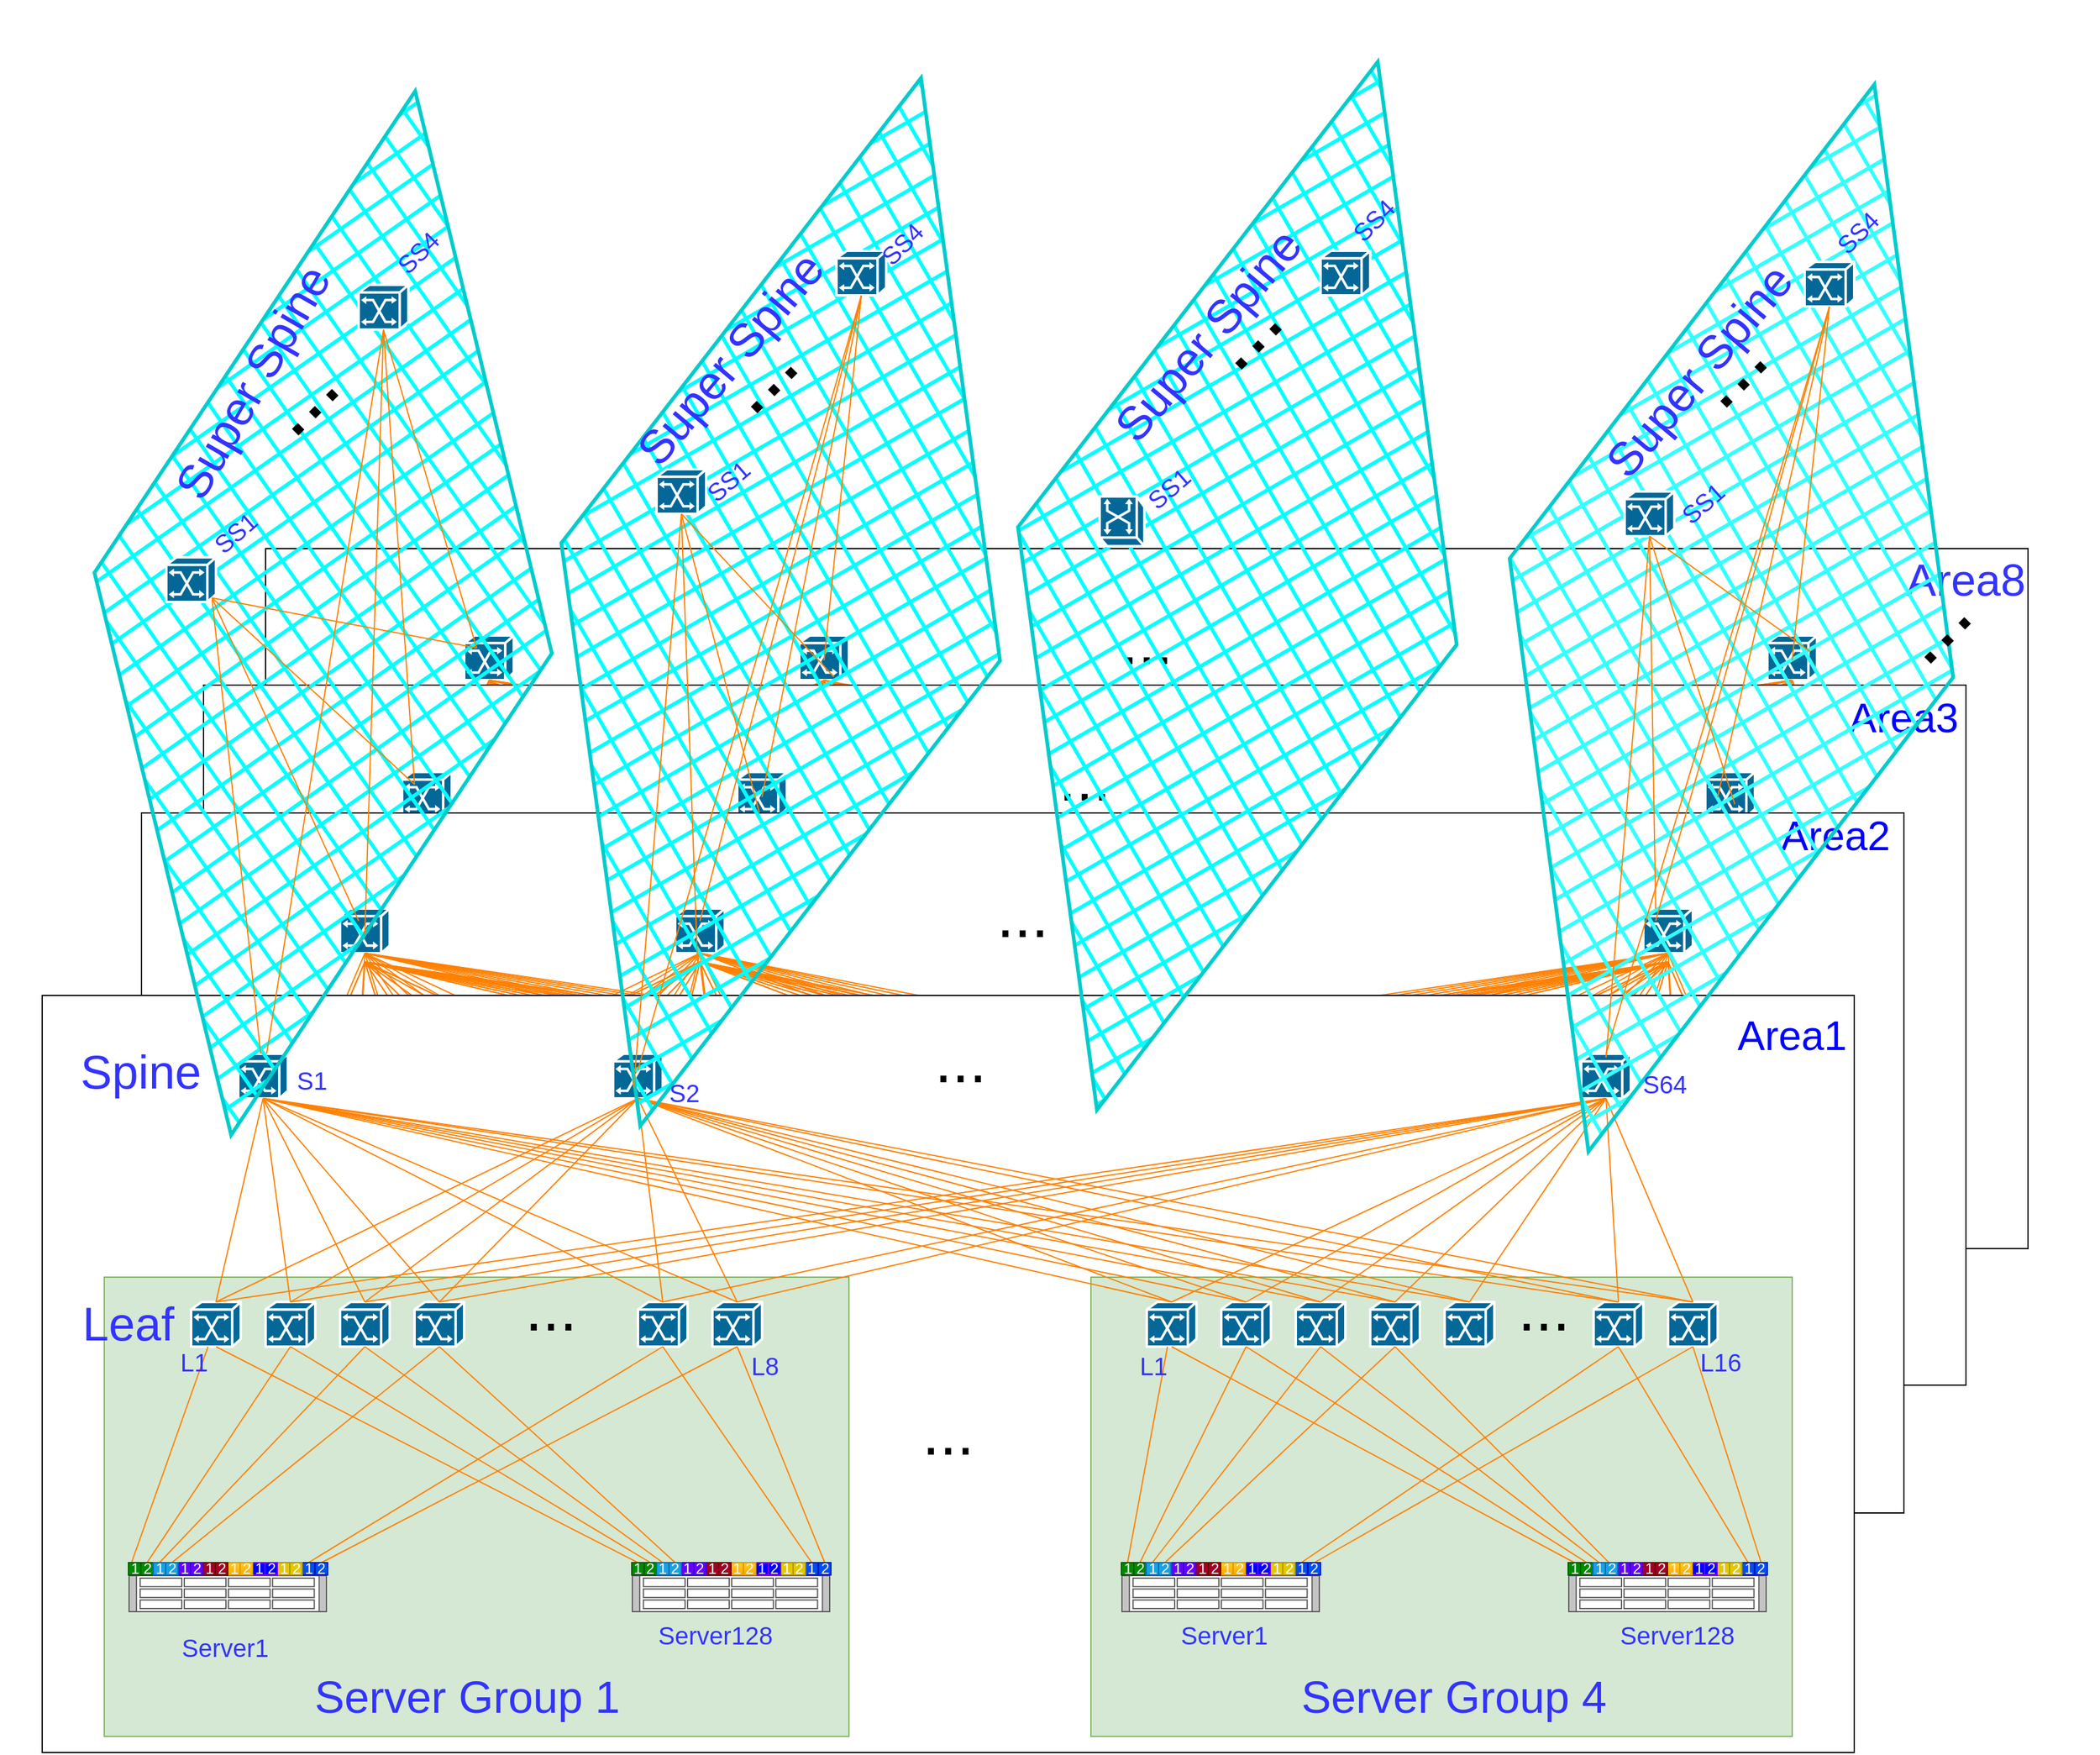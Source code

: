 <mxfile version="24.7.1" type="github">
  <diagram name="第 1 页" id="Xhv4VDSsPqRPGNAzkeZY">
    <mxGraphModel dx="2765" dy="-134" grid="1" gridSize="10" guides="1" tooltips="1" connect="1" arrows="1" fold="1" page="1" pageScale="1" pageWidth="583" pageHeight="827" math="0" shadow="0">
      <root>
        <mxCell id="0" />
        <mxCell id="1" parent="0" />
        <mxCell id="4363vgner7lVVPfS3MCY-301" value="" style="whiteSpace=wrap;html=1;" parent="1" vertex="1">
          <mxGeometry x="590" y="2220" width="1420" height="564" as="geometry" />
        </mxCell>
        <mxCell id="4363vgner7lVVPfS3MCY-300" value="" style="whiteSpace=wrap;html=1;fillColor=#d5e8d4;strokeColor=#82b366;" parent="1" vertex="1">
          <mxGeometry x="1410" y="2380" width="550" height="374" as="geometry" />
        </mxCell>
        <mxCell id="4363vgner7lVVPfS3MCY-299" value="" style="whiteSpace=wrap;html=1;fillColor=#d5e8d4;strokeColor=#82b366;" parent="1" vertex="1">
          <mxGeometry x="640" y="2380" width="550" height="374" as="geometry" />
        </mxCell>
        <mxCell id="4363vgner7lVVPfS3MCY-162" value="" style="shape=mxgraph.cisco.switches.atm_switch;sketch=0;html=1;pointerEvents=1;dashed=0;fillColor=#036897;strokeColor=#ffffff;strokeWidth=2;verticalLabelPosition=bottom;verticalAlign=top;align=center;outlineConnect=0;" parent="1" vertex="1">
          <mxGeometry x="680" y="2490" width="40" height="36" as="geometry" />
        </mxCell>
        <mxCell id="4363vgner7lVVPfS3MCY-163" value="" style="shape=mxgraph.rack.ibm.ibm_x3630_m3;html=1;labelPosition=right;align=left;spacingLeft=15;dashed=0;shadow=0;fillColor=#ffffff;" parent="1" vertex="1">
          <mxGeometry x="680" y="2700" width="80" height="30" as="geometry" />
        </mxCell>
        <mxCell id="4363vgner7lVVPfS3MCY-164" style="rounded=0;orthogonalLoop=1;jettySize=auto;html=1;exitX=0.25;exitY=0;exitDx=0;exitDy=0;startArrow=none;startFill=0;strokeWidth=1;endArrow=none;endFill=0;strokeColor=#FF8000;" parent="1" source="4363vgner7lVVPfS3MCY-165" target="4363vgner7lVVPfS3MCY-162" edge="1">
          <mxGeometry relative="1" as="geometry" />
        </mxCell>
        <mxCell id="4363vgner7lVVPfS3MCY-165" value="" style="rounded=0;whiteSpace=wrap;html=1;fillColor=#008a00;strokeColor=#005700;fontColor=#ffffff;" parent="1" vertex="1">
          <mxGeometry x="680" y="2680" width="10" height="20" as="geometry" />
        </mxCell>
        <mxCell id="4363vgner7lVVPfS3MCY-166" value="" style="rounded=0;whiteSpace=wrap;html=1;fillColor=#ffcd28;strokeColor=#d79b00;gradientColor=#ffa500;" parent="1" vertex="1">
          <mxGeometry x="720" y="2680" width="10" height="20" as="geometry" />
        </mxCell>
        <mxCell id="4363vgner7lVVPfS3MCY-167" value="" style="rounded=0;whiteSpace=wrap;html=1;fillColor=#6a00ff;strokeColor=#3700CC;fontColor=#ffffff;" parent="1" vertex="1">
          <mxGeometry x="700" y="2680" width="10" height="20" as="geometry" />
        </mxCell>
        <mxCell id="4363vgner7lVVPfS3MCY-168" value="" style="rounded=0;whiteSpace=wrap;html=1;fillColor=#1ba1e2;strokeColor=#006EAF;fontColor=#ffffff;" parent="1" vertex="1">
          <mxGeometry x="690" y="2680" width="10" height="20" as="geometry" />
        </mxCell>
        <mxCell id="4363vgner7lVVPfS3MCY-169" value="" style="rounded=0;whiteSpace=wrap;html=1;fillColor=#0000FF;strokeColor=#7F00FF;" parent="1" vertex="1">
          <mxGeometry x="730" y="2680" width="10" height="20" as="geometry" />
        </mxCell>
        <mxCell id="4363vgner7lVVPfS3MCY-170" value="" style="rounded=0;whiteSpace=wrap;html=1;fillColor=#a20025;strokeColor=#6F0000;fontColor=#ffffff;" parent="1" vertex="1">
          <mxGeometry x="710" y="2680" width="10" height="20" as="geometry" />
        </mxCell>
        <mxCell id="4363vgner7lVVPfS3MCY-171" value="" style="rounded=0;whiteSpace=wrap;html=1;fillColor=#e3c800;strokeColor=#B09500;fontColor=#000000;" parent="1" vertex="1">
          <mxGeometry x="740" y="2680" width="10" height="20" as="geometry" />
        </mxCell>
        <mxCell id="4363vgner7lVVPfS3MCY-172" value="" style="rounded=0;whiteSpace=wrap;html=1;fillColor=#0050ef;strokeColor=#001DBC;fontColor=#ffffff;" parent="1" vertex="1">
          <mxGeometry x="750" y="2680" width="10" height="20" as="geometry" />
        </mxCell>
        <mxCell id="4363vgner7lVVPfS3MCY-173" value="" style="shape=mxgraph.rack.ibm.ibm_x3630_m3;html=1;labelPosition=right;align=left;spacingLeft=15;dashed=0;shadow=0;fillColor=#ffffff;" parent="1" vertex="1">
          <mxGeometry x="1060" y="2700" width="80" height="30" as="geometry" />
        </mxCell>
        <mxCell id="4363vgner7lVVPfS3MCY-174" value="" style="rounded=0;whiteSpace=wrap;html=1;fillColor=#008a00;strokeColor=#005700;fontColor=#ffffff;" parent="1" vertex="1">
          <mxGeometry x="1060" y="2680" width="10" height="20" as="geometry" />
        </mxCell>
        <mxCell id="4363vgner7lVVPfS3MCY-175" value="" style="rounded=0;whiteSpace=wrap;html=1;fillColor=#ffcd28;strokeColor=#d79b00;gradientColor=#ffa500;" parent="1" vertex="1">
          <mxGeometry x="1100" y="2680" width="10" height="20" as="geometry" />
        </mxCell>
        <mxCell id="4363vgner7lVVPfS3MCY-176" value="" style="rounded=0;whiteSpace=wrap;html=1;fillColor=#6a00ff;strokeColor=#3700CC;fontColor=#ffffff;" parent="1" vertex="1">
          <mxGeometry x="1080" y="2680" width="10" height="20" as="geometry" />
        </mxCell>
        <mxCell id="4363vgner7lVVPfS3MCY-177" value="" style="rounded=0;whiteSpace=wrap;html=1;fillColor=#1ba1e2;strokeColor=#006EAF;fontColor=#ffffff;" parent="1" vertex="1">
          <mxGeometry x="1070" y="2680" width="10" height="20" as="geometry" />
        </mxCell>
        <mxCell id="4363vgner7lVVPfS3MCY-178" value="" style="rounded=0;whiteSpace=wrap;html=1;fillColor=#0000FF;strokeColor=#7F00FF;" parent="1" vertex="1">
          <mxGeometry x="1110" y="2680" width="10" height="20" as="geometry" />
        </mxCell>
        <mxCell id="4363vgner7lVVPfS3MCY-179" value="" style="rounded=0;whiteSpace=wrap;html=1;fillColor=#a20025;strokeColor=#6F0000;fontColor=#ffffff;" parent="1" vertex="1">
          <mxGeometry x="1090" y="2680" width="10" height="20" as="geometry" />
        </mxCell>
        <mxCell id="4363vgner7lVVPfS3MCY-180" value="" style="rounded=0;whiteSpace=wrap;html=1;fillColor=#e3c800;strokeColor=#B09500;fontColor=#000000;" parent="1" vertex="1">
          <mxGeometry x="1120" y="2680" width="10" height="20" as="geometry" />
        </mxCell>
        <mxCell id="4363vgner7lVVPfS3MCY-181" value="" style="rounded=0;whiteSpace=wrap;html=1;fillColor=#0050ef;strokeColor=#001DBC;fontColor=#ffffff;" parent="1" vertex="1">
          <mxGeometry x="1130" y="2680" width="10" height="20" as="geometry" />
        </mxCell>
        <mxCell id="4363vgner7lVVPfS3MCY-182" value="" style="shape=mxgraph.cisco.switches.atm_switch;sketch=0;html=1;pointerEvents=1;dashed=0;fillColor=#036897;strokeColor=#ffffff;strokeWidth=2;verticalLabelPosition=bottom;verticalAlign=top;align=center;outlineConnect=0;" parent="1" vertex="1">
          <mxGeometry x="740" y="2490" width="40" height="36" as="geometry" />
        </mxCell>
        <mxCell id="4363vgner7lVVPfS3MCY-183" value="" style="shape=mxgraph.cisco.switches.atm_switch;sketch=0;html=1;pointerEvents=1;dashed=0;fillColor=#036897;strokeColor=#ffffff;strokeWidth=2;verticalLabelPosition=bottom;verticalAlign=top;align=center;outlineConnect=0;" parent="1" vertex="1">
          <mxGeometry x="800" y="2490" width="40" height="36" as="geometry" />
        </mxCell>
        <mxCell id="4363vgner7lVVPfS3MCY-184" value="" style="shape=mxgraph.cisco.switches.atm_switch;sketch=0;html=1;pointerEvents=1;dashed=0;fillColor=#036897;strokeColor=#ffffff;strokeWidth=2;verticalLabelPosition=bottom;verticalAlign=top;align=center;outlineConnect=0;" parent="1" vertex="1">
          <mxGeometry x="860" y="2490" width="40" height="36" as="geometry" />
        </mxCell>
        <mxCell id="4363vgner7lVVPfS3MCY-185" value="" style="shape=mxgraph.cisco.switches.atm_switch;sketch=0;html=1;pointerEvents=1;dashed=0;fillColor=#036897;strokeColor=#ffffff;strokeWidth=2;verticalLabelPosition=bottom;verticalAlign=top;align=center;outlineConnect=0;" parent="1" vertex="1">
          <mxGeometry x="920" y="2490" width="40" height="36" as="geometry" />
        </mxCell>
        <mxCell id="4363vgner7lVVPfS3MCY-186" value="" style="shape=mxgraph.cisco.switches.atm_switch;sketch=0;html=1;pointerEvents=1;dashed=0;fillColor=#036897;strokeColor=#ffffff;strokeWidth=2;verticalLabelPosition=bottom;verticalAlign=top;align=center;outlineConnect=0;" parent="1" vertex="1">
          <mxGeometry x="980" y="2490" width="40" height="36" as="geometry" />
        </mxCell>
        <mxCell id="4363vgner7lVVPfS3MCY-187" value="" style="shape=mxgraph.cisco.switches.atm_switch;sketch=0;html=1;pointerEvents=1;dashed=0;fillColor=#036897;strokeColor=#ffffff;strokeWidth=2;verticalLabelPosition=bottom;verticalAlign=top;align=center;outlineConnect=0;" parent="1" vertex="1">
          <mxGeometry x="1040" y="2490" width="40" height="36" as="geometry" />
        </mxCell>
        <mxCell id="4363vgner7lVVPfS3MCY-188" value="" style="shape=mxgraph.cisco.switches.atm_switch;sketch=0;html=1;pointerEvents=1;dashed=0;fillColor=#036897;strokeColor=#ffffff;strokeWidth=2;verticalLabelPosition=bottom;verticalAlign=top;align=center;outlineConnect=0;" parent="1" vertex="1">
          <mxGeometry x="1100" y="2490" width="40" height="36" as="geometry" />
        </mxCell>
        <mxCell id="4363vgner7lVVPfS3MCY-189" style="rounded=0;orthogonalLoop=1;jettySize=auto;html=1;startArrow=none;startFill=0;strokeWidth=1;endArrow=none;endFill=0;strokeColor=#FF8000;entryX=0.5;entryY=1;entryDx=0;entryDy=0;entryPerimeter=0;exitX=0.25;exitY=0;exitDx=0;exitDy=0;" parent="1" source="4363vgner7lVVPfS3MCY-168" target="4363vgner7lVVPfS3MCY-182" edge="1">
          <mxGeometry relative="1" as="geometry">
            <mxPoint x="700" y="2680" as="sourcePoint" />
            <mxPoint x="708" y="2536" as="targetPoint" />
          </mxGeometry>
        </mxCell>
        <mxCell id="4363vgner7lVVPfS3MCY-190" style="rounded=0;orthogonalLoop=1;jettySize=auto;html=1;startArrow=none;startFill=0;strokeWidth=1;endArrow=none;endFill=0;strokeColor=#FF8000;entryX=0.5;entryY=1;entryDx=0;entryDy=0;entryPerimeter=0;exitX=0.5;exitY=0;exitDx=0;exitDy=0;" parent="1" source="4363vgner7lVVPfS3MCY-167" target="4363vgner7lVVPfS3MCY-183" edge="1">
          <mxGeometry relative="1" as="geometry">
            <mxPoint x="703" y="2690" as="sourcePoint" />
            <mxPoint x="770" y="2536" as="targetPoint" />
          </mxGeometry>
        </mxCell>
        <mxCell id="4363vgner7lVVPfS3MCY-191" style="rounded=0;orthogonalLoop=1;jettySize=auto;html=1;startArrow=none;startFill=0;strokeWidth=1;endArrow=none;endFill=0;strokeColor=#FF8000;entryX=0.5;entryY=1;entryDx=0;entryDy=0;entryPerimeter=0;exitX=0.5;exitY=0;exitDx=0;exitDy=0;" parent="1" source="4363vgner7lVVPfS3MCY-170" target="4363vgner7lVVPfS3MCY-184" edge="1">
          <mxGeometry relative="1" as="geometry">
            <mxPoint x="713" y="2700" as="sourcePoint" />
            <mxPoint x="780" y="2546" as="targetPoint" />
          </mxGeometry>
        </mxCell>
        <mxCell id="4363vgner7lVVPfS3MCY-192" style="rounded=0;orthogonalLoop=1;jettySize=auto;html=1;startArrow=none;startFill=0;strokeWidth=1;endArrow=none;endFill=0;strokeColor=#FF8000;entryX=0.5;entryY=1;entryDx=0;entryDy=0;entryPerimeter=0;exitX=0.5;exitY=0;exitDx=0;exitDy=0;" parent="1" source="4363vgner7lVVPfS3MCY-166" target="4363vgner7lVVPfS3MCY-185" edge="1">
          <mxGeometry relative="1" as="geometry">
            <mxPoint x="723" y="2710" as="sourcePoint" />
            <mxPoint x="790" y="2556" as="targetPoint" />
          </mxGeometry>
        </mxCell>
        <mxCell id="4363vgner7lVVPfS3MCY-193" style="rounded=0;orthogonalLoop=1;jettySize=auto;html=1;startArrow=none;startFill=0;strokeWidth=1;endArrow=none;endFill=0;strokeColor=#FF8000;entryX=0.5;entryY=1;entryDx=0;entryDy=0;entryPerimeter=0;exitX=0.5;exitY=0;exitDx=0;exitDy=0;" parent="1" source="4363vgner7lVVPfS3MCY-169" target="4363vgner7lVVPfS3MCY-186" edge="1">
          <mxGeometry relative="1" as="geometry">
            <mxPoint x="733" y="2720" as="sourcePoint" />
            <mxPoint x="800" y="2566" as="targetPoint" />
          </mxGeometry>
        </mxCell>
        <mxCell id="4363vgner7lVVPfS3MCY-194" style="rounded=0;orthogonalLoop=1;jettySize=auto;html=1;startArrow=none;startFill=0;strokeWidth=1;endArrow=none;endFill=0;strokeColor=#FF8000;entryX=0.5;entryY=1;entryDx=0;entryDy=0;entryPerimeter=0;exitX=0.5;exitY=0;exitDx=0;exitDy=0;" parent="1" source="4363vgner7lVVPfS3MCY-171" target="4363vgner7lVVPfS3MCY-187" edge="1">
          <mxGeometry relative="1" as="geometry">
            <mxPoint x="743" y="2730" as="sourcePoint" />
            <mxPoint x="810" y="2576" as="targetPoint" />
          </mxGeometry>
        </mxCell>
        <mxCell id="4363vgner7lVVPfS3MCY-195" style="rounded=0;orthogonalLoop=1;jettySize=auto;html=1;startArrow=none;startFill=0;strokeWidth=1;endArrow=none;endFill=0;strokeColor=#FF8000;entryX=0.5;entryY=1;entryDx=0;entryDy=0;entryPerimeter=0;exitX=0.5;exitY=0;exitDx=0;exitDy=0;" parent="1" source="4363vgner7lVVPfS3MCY-172" target="4363vgner7lVVPfS3MCY-188" edge="1">
          <mxGeometry relative="1" as="geometry">
            <mxPoint x="753" y="2740" as="sourcePoint" />
            <mxPoint x="820" y="2586" as="targetPoint" />
          </mxGeometry>
        </mxCell>
        <mxCell id="4363vgner7lVVPfS3MCY-196" style="rounded=0;orthogonalLoop=1;jettySize=auto;html=1;startArrow=none;startFill=0;strokeWidth=1;endArrow=none;endFill=0;strokeColor=#FF8000;entryX=0.5;entryY=1;entryDx=0;entryDy=0;entryPerimeter=0;exitX=0.75;exitY=0;exitDx=0;exitDy=0;" parent="1" source="4363vgner7lVVPfS3MCY-181" target="4363vgner7lVVPfS3MCY-188" edge="1">
          <mxGeometry relative="1" as="geometry">
            <mxPoint x="763" y="2750" as="sourcePoint" />
            <mxPoint x="830" y="2596" as="targetPoint" />
          </mxGeometry>
        </mxCell>
        <mxCell id="4363vgner7lVVPfS3MCY-197" style="rounded=0;orthogonalLoop=1;jettySize=auto;html=1;startArrow=none;startFill=0;strokeWidth=1;endArrow=none;endFill=0;strokeColor=#FF8000;entryX=0.5;entryY=1;entryDx=0;entryDy=0;entryPerimeter=0;exitX=-0.443;exitY=0.01;exitDx=0;exitDy=0;exitPerimeter=0;" parent="1" source="4363vgner7lVVPfS3MCY-181" target="4363vgner7lVVPfS3MCY-187" edge="1">
          <mxGeometry relative="1" as="geometry">
            <mxPoint x="1148" y="2690" as="sourcePoint" />
            <mxPoint x="1130" y="2536" as="targetPoint" />
          </mxGeometry>
        </mxCell>
        <mxCell id="4363vgner7lVVPfS3MCY-198" style="rounded=0;orthogonalLoop=1;jettySize=auto;html=1;startArrow=none;startFill=0;strokeWidth=1;endArrow=none;endFill=0;strokeColor=#FF8000;entryX=0.5;entryY=1;entryDx=0;entryDy=0;entryPerimeter=0;exitX=0.5;exitY=0;exitDx=0;exitDy=0;" parent="1" source="4363vgner7lVVPfS3MCY-178" target="4363vgner7lVVPfS3MCY-186" edge="1">
          <mxGeometry relative="1" as="geometry">
            <mxPoint x="1158" y="2700" as="sourcePoint" />
            <mxPoint x="1140" y="2546" as="targetPoint" />
          </mxGeometry>
        </mxCell>
        <mxCell id="4363vgner7lVVPfS3MCY-199" style="rounded=0;orthogonalLoop=1;jettySize=auto;html=1;startArrow=none;startFill=0;strokeWidth=1;endArrow=none;endFill=0;strokeColor=#FF8000;entryX=0.5;entryY=1;entryDx=0;entryDy=0;entryPerimeter=0;" parent="1" target="4363vgner7lVVPfS3MCY-185" edge="1">
          <mxGeometry relative="1" as="geometry">
            <mxPoint x="1105" y="2680" as="sourcePoint" />
            <mxPoint x="1150" y="2556" as="targetPoint" />
          </mxGeometry>
        </mxCell>
        <mxCell id="4363vgner7lVVPfS3MCY-200" style="rounded=0;orthogonalLoop=1;jettySize=auto;html=1;startArrow=none;startFill=0;strokeWidth=1;endArrow=none;endFill=0;strokeColor=#FF8000;entryX=0.5;entryY=1;entryDx=0;entryDy=0;entryPerimeter=0;exitX=0.5;exitY=0;exitDx=0;exitDy=0;" parent="1" source="4363vgner7lVVPfS3MCY-179" target="4363vgner7lVVPfS3MCY-184" edge="1">
          <mxGeometry relative="1" as="geometry">
            <mxPoint x="1178" y="2720" as="sourcePoint" />
            <mxPoint x="1160" y="2566" as="targetPoint" />
          </mxGeometry>
        </mxCell>
        <mxCell id="4363vgner7lVVPfS3MCY-201" style="rounded=0;orthogonalLoop=1;jettySize=auto;html=1;startArrow=none;startFill=0;strokeWidth=1;endArrow=none;endFill=0;strokeColor=#FF8000;entryX=0.5;entryY=1;entryDx=0;entryDy=0;entryPerimeter=0;exitX=0.5;exitY=0;exitDx=0;exitDy=0;" parent="1" source="4363vgner7lVVPfS3MCY-176" target="4363vgner7lVVPfS3MCY-183" edge="1">
          <mxGeometry relative="1" as="geometry">
            <mxPoint x="1188" y="2730" as="sourcePoint" />
            <mxPoint x="1170" y="2576" as="targetPoint" />
          </mxGeometry>
        </mxCell>
        <mxCell id="4363vgner7lVVPfS3MCY-202" style="rounded=0;orthogonalLoop=1;jettySize=auto;html=1;startArrow=none;startFill=0;strokeWidth=1;endArrow=none;endFill=0;strokeColor=#FF8000;entryX=0.5;entryY=1;entryDx=0;entryDy=0;entryPerimeter=0;exitX=0.5;exitY=0;exitDx=0;exitDy=0;" parent="1" source="4363vgner7lVVPfS3MCY-177" target="4363vgner7lVVPfS3MCY-182" edge="1">
          <mxGeometry relative="1" as="geometry">
            <mxPoint x="1198" y="2740" as="sourcePoint" />
            <mxPoint x="1180" y="2586" as="targetPoint" />
          </mxGeometry>
        </mxCell>
        <mxCell id="4363vgner7lVVPfS3MCY-203" style="rounded=0;orthogonalLoop=1;jettySize=auto;html=1;startArrow=none;startFill=0;strokeWidth=1;endArrow=none;endFill=0;strokeColor=#FF8000;entryX=0.5;entryY=1;entryDx=0;entryDy=0;entryPerimeter=0;exitX=0.5;exitY=0;exitDx=0;exitDy=0;" parent="1" source="4363vgner7lVVPfS3MCY-174" target="4363vgner7lVVPfS3MCY-162" edge="1">
          <mxGeometry relative="1" as="geometry">
            <mxPoint x="1208" y="2750" as="sourcePoint" />
            <mxPoint x="1190" y="2596" as="targetPoint" />
          </mxGeometry>
        </mxCell>
        <mxCell id="4363vgner7lVVPfS3MCY-204" value="" style="shape=mxgraph.cisco.switches.atm_switch;sketch=0;html=1;pointerEvents=1;dashed=0;fillColor=#036897;strokeColor=#ffffff;strokeWidth=2;verticalLabelPosition=bottom;verticalAlign=top;align=center;outlineConnect=0;" parent="1" vertex="1">
          <mxGeometry x="1450" y="2490" width="40" height="36" as="geometry" />
        </mxCell>
        <mxCell id="4363vgner7lVVPfS3MCY-205" value="" style="shape=mxgraph.rack.ibm.ibm_x3630_m3;html=1;labelPosition=right;align=left;spacingLeft=15;dashed=0;shadow=0;fillColor=#ffffff;" parent="1" vertex="1">
          <mxGeometry x="1450" y="2700" width="80" height="30" as="geometry" />
        </mxCell>
        <mxCell id="4363vgner7lVVPfS3MCY-206" style="rounded=0;orthogonalLoop=1;jettySize=auto;html=1;exitX=0.25;exitY=0;exitDx=0;exitDy=0;startArrow=none;startFill=0;strokeWidth=1;endArrow=none;endFill=0;strokeColor=#FF8000;" parent="1" source="4363vgner7lVVPfS3MCY-207" target="4363vgner7lVVPfS3MCY-204" edge="1">
          <mxGeometry relative="1" as="geometry" />
        </mxCell>
        <mxCell id="4363vgner7lVVPfS3MCY-207" value="" style="rounded=0;whiteSpace=wrap;html=1;fillColor=#008a00;strokeColor=#005700;fontColor=#ffffff;" parent="1" vertex="1">
          <mxGeometry x="1450" y="2680" width="10" height="20" as="geometry" />
        </mxCell>
        <mxCell id="4363vgner7lVVPfS3MCY-208" value="" style="rounded=0;whiteSpace=wrap;html=1;fillColor=#ffcd28;strokeColor=#d79b00;gradientColor=#ffa500;" parent="1" vertex="1">
          <mxGeometry x="1490" y="2680" width="10" height="20" as="geometry" />
        </mxCell>
        <mxCell id="4363vgner7lVVPfS3MCY-209" value="" style="rounded=0;whiteSpace=wrap;html=1;fillColor=#6a00ff;strokeColor=#3700CC;fontColor=#ffffff;" parent="1" vertex="1">
          <mxGeometry x="1470" y="2680" width="10" height="20" as="geometry" />
        </mxCell>
        <mxCell id="4363vgner7lVVPfS3MCY-210" value="" style="rounded=0;whiteSpace=wrap;html=1;fillColor=#1ba1e2;strokeColor=#006EAF;fontColor=#ffffff;" parent="1" vertex="1">
          <mxGeometry x="1460" y="2680" width="10" height="20" as="geometry" />
        </mxCell>
        <mxCell id="4363vgner7lVVPfS3MCY-211" value="" style="rounded=0;whiteSpace=wrap;html=1;fillColor=#0000FF;strokeColor=#7F00FF;" parent="1" vertex="1">
          <mxGeometry x="1500" y="2680" width="10" height="20" as="geometry" />
        </mxCell>
        <mxCell id="4363vgner7lVVPfS3MCY-212" value="" style="rounded=0;whiteSpace=wrap;html=1;fillColor=#a20025;strokeColor=#6F0000;fontColor=#ffffff;" parent="1" vertex="1">
          <mxGeometry x="1480" y="2680" width="10" height="20" as="geometry" />
        </mxCell>
        <mxCell id="4363vgner7lVVPfS3MCY-213" value="" style="rounded=0;whiteSpace=wrap;html=1;fillColor=#e3c800;strokeColor=#B09500;fontColor=#000000;" parent="1" vertex="1">
          <mxGeometry x="1510" y="2680" width="10" height="20" as="geometry" />
        </mxCell>
        <mxCell id="4363vgner7lVVPfS3MCY-214" value="" style="rounded=0;whiteSpace=wrap;html=1;fillColor=#0050ef;strokeColor=#001DBC;fontColor=#ffffff;" parent="1" vertex="1">
          <mxGeometry x="1520" y="2680" width="10" height="20" as="geometry" />
        </mxCell>
        <mxCell id="4363vgner7lVVPfS3MCY-215" value="" style="shape=mxgraph.rack.ibm.ibm_x3630_m3;html=1;labelPosition=right;align=left;spacingLeft=15;dashed=0;shadow=0;fillColor=#ffffff;" parent="1" vertex="1">
          <mxGeometry x="1830" y="2700" width="80" height="30" as="geometry" />
        </mxCell>
        <mxCell id="4363vgner7lVVPfS3MCY-216" value="" style="rounded=0;whiteSpace=wrap;html=1;fillColor=#008a00;strokeColor=#005700;fontColor=#ffffff;" parent="1" vertex="1">
          <mxGeometry x="1830" y="2680" width="10" height="20" as="geometry" />
        </mxCell>
        <mxCell id="4363vgner7lVVPfS3MCY-217" value="" style="rounded=0;whiteSpace=wrap;html=1;fillColor=#ffcd28;strokeColor=#d79b00;gradientColor=#ffa500;" parent="1" vertex="1">
          <mxGeometry x="1870" y="2680" width="10" height="20" as="geometry" />
        </mxCell>
        <mxCell id="4363vgner7lVVPfS3MCY-218" value="" style="rounded=0;whiteSpace=wrap;html=1;fillColor=#6a00ff;strokeColor=#3700CC;fontColor=#ffffff;" parent="1" vertex="1">
          <mxGeometry x="1850" y="2680" width="10" height="20" as="geometry" />
        </mxCell>
        <mxCell id="4363vgner7lVVPfS3MCY-219" value="" style="rounded=0;whiteSpace=wrap;html=1;fillColor=#1ba1e2;strokeColor=#006EAF;fontColor=#ffffff;" parent="1" vertex="1">
          <mxGeometry x="1840" y="2680" width="10" height="20" as="geometry" />
        </mxCell>
        <mxCell id="4363vgner7lVVPfS3MCY-220" value="" style="rounded=0;whiteSpace=wrap;html=1;fillColor=#0000FF;strokeColor=#7F00FF;" parent="1" vertex="1">
          <mxGeometry x="1880" y="2680" width="10" height="20" as="geometry" />
        </mxCell>
        <mxCell id="4363vgner7lVVPfS3MCY-221" value="" style="rounded=0;whiteSpace=wrap;html=1;fillColor=#a20025;strokeColor=#6F0000;fontColor=#ffffff;" parent="1" vertex="1">
          <mxGeometry x="1860" y="2680" width="10" height="20" as="geometry" />
        </mxCell>
        <mxCell id="4363vgner7lVVPfS3MCY-222" value="" style="rounded=0;whiteSpace=wrap;html=1;fillColor=#e3c800;strokeColor=#B09500;fontColor=#000000;" parent="1" vertex="1">
          <mxGeometry x="1890" y="2680" width="10" height="20" as="geometry" />
        </mxCell>
        <mxCell id="4363vgner7lVVPfS3MCY-223" value="" style="rounded=0;whiteSpace=wrap;html=1;fillColor=#0050ef;strokeColor=#001DBC;fontColor=#ffffff;" parent="1" vertex="1">
          <mxGeometry x="1900" y="2680" width="10" height="20" as="geometry" />
        </mxCell>
        <mxCell id="4363vgner7lVVPfS3MCY-224" value="" style="shape=mxgraph.cisco.switches.atm_switch;sketch=0;html=1;pointerEvents=1;dashed=0;fillColor=#036897;strokeColor=#ffffff;strokeWidth=2;verticalLabelPosition=bottom;verticalAlign=top;align=center;outlineConnect=0;" parent="1" vertex="1">
          <mxGeometry x="1510" y="2490" width="40" height="36" as="geometry" />
        </mxCell>
        <mxCell id="4363vgner7lVVPfS3MCY-225" value="" style="shape=mxgraph.cisco.switches.atm_switch;sketch=0;html=1;pointerEvents=1;dashed=0;fillColor=#036897;strokeColor=#ffffff;strokeWidth=2;verticalLabelPosition=bottom;verticalAlign=top;align=center;outlineConnect=0;" parent="1" vertex="1">
          <mxGeometry x="1570" y="2490" width="40" height="36" as="geometry" />
        </mxCell>
        <mxCell id="4363vgner7lVVPfS3MCY-226" value="" style="shape=mxgraph.cisco.switches.atm_switch;sketch=0;html=1;pointerEvents=1;dashed=0;fillColor=#036897;strokeColor=#ffffff;strokeWidth=2;verticalLabelPosition=bottom;verticalAlign=top;align=center;outlineConnect=0;" parent="1" vertex="1">
          <mxGeometry x="1630" y="2490" width="40" height="36" as="geometry" />
        </mxCell>
        <mxCell id="4363vgner7lVVPfS3MCY-227" value="" style="shape=mxgraph.cisco.switches.atm_switch;sketch=0;html=1;pointerEvents=1;dashed=0;fillColor=#036897;strokeColor=#ffffff;strokeWidth=2;verticalLabelPosition=bottom;verticalAlign=top;align=center;outlineConnect=0;" parent="1" vertex="1">
          <mxGeometry x="1690" y="2490" width="40" height="36" as="geometry" />
        </mxCell>
        <mxCell id="4363vgner7lVVPfS3MCY-228" value="" style="shape=mxgraph.cisco.switches.atm_switch;sketch=0;html=1;pointerEvents=1;dashed=0;fillColor=#036897;strokeColor=#ffffff;strokeWidth=2;verticalLabelPosition=bottom;verticalAlign=top;align=center;outlineConnect=0;" parent="1" vertex="1">
          <mxGeometry x="1750" y="2490" width="40" height="36" as="geometry" />
        </mxCell>
        <mxCell id="4363vgner7lVVPfS3MCY-229" value="" style="shape=mxgraph.cisco.switches.atm_switch;sketch=0;html=1;pointerEvents=1;dashed=0;fillColor=#036897;strokeColor=#ffffff;strokeWidth=2;verticalLabelPosition=bottom;verticalAlign=top;align=center;outlineConnect=0;" parent="1" vertex="1">
          <mxGeometry x="1810" y="2490" width="40" height="36" as="geometry" />
        </mxCell>
        <mxCell id="4363vgner7lVVPfS3MCY-230" value="" style="shape=mxgraph.cisco.switches.atm_switch;sketch=0;html=1;pointerEvents=1;dashed=0;fillColor=#036897;strokeColor=#ffffff;strokeWidth=2;verticalLabelPosition=bottom;verticalAlign=top;align=center;outlineConnect=0;" parent="1" vertex="1">
          <mxGeometry x="1870" y="2490" width="40" height="36" as="geometry" />
        </mxCell>
        <mxCell id="4363vgner7lVVPfS3MCY-231" style="rounded=0;orthogonalLoop=1;jettySize=auto;html=1;startArrow=none;startFill=0;strokeWidth=1;endArrow=none;endFill=0;strokeColor=#FF8000;entryX=0.5;entryY=1;entryDx=0;entryDy=0;entryPerimeter=0;exitX=0.25;exitY=0;exitDx=0;exitDy=0;" parent="1" source="4363vgner7lVVPfS3MCY-210" target="4363vgner7lVVPfS3MCY-224" edge="1">
          <mxGeometry relative="1" as="geometry">
            <mxPoint x="1470" y="2680" as="sourcePoint" />
            <mxPoint x="1478" y="2536" as="targetPoint" />
          </mxGeometry>
        </mxCell>
        <mxCell id="4363vgner7lVVPfS3MCY-232" style="rounded=0;orthogonalLoop=1;jettySize=auto;html=1;startArrow=none;startFill=0;strokeWidth=1;endArrow=none;endFill=0;strokeColor=#FF8000;entryX=0.5;entryY=1;entryDx=0;entryDy=0;entryPerimeter=0;exitX=0.5;exitY=0;exitDx=0;exitDy=0;" parent="1" source="4363vgner7lVVPfS3MCY-209" target="4363vgner7lVVPfS3MCY-225" edge="1">
          <mxGeometry relative="1" as="geometry">
            <mxPoint x="1473" y="2690" as="sourcePoint" />
            <mxPoint x="1540" y="2536" as="targetPoint" />
          </mxGeometry>
        </mxCell>
        <mxCell id="4363vgner7lVVPfS3MCY-233" style="rounded=0;orthogonalLoop=1;jettySize=auto;html=1;startArrow=none;startFill=0;strokeWidth=1;endArrow=none;endFill=0;strokeColor=#FF8000;entryX=0.5;entryY=1;entryDx=0;entryDy=0;entryPerimeter=0;exitX=0.5;exitY=0;exitDx=0;exitDy=0;" parent="1" source="4363vgner7lVVPfS3MCY-212" target="4363vgner7lVVPfS3MCY-226" edge="1">
          <mxGeometry relative="1" as="geometry">
            <mxPoint x="1483" y="2700" as="sourcePoint" />
            <mxPoint x="1550" y="2546" as="targetPoint" />
          </mxGeometry>
        </mxCell>
        <mxCell id="4363vgner7lVVPfS3MCY-234" style="rounded=0;orthogonalLoop=1;jettySize=auto;html=1;startArrow=none;startFill=0;strokeWidth=1;endArrow=none;endFill=0;strokeColor=#FF8000;entryX=0.5;entryY=1;entryDx=0;entryDy=0;entryPerimeter=0;exitX=0.5;exitY=0;exitDx=0;exitDy=0;" parent="1" source="4363vgner7lVVPfS3MCY-208" target="4363vgner7lVVPfS3MCY-227" edge="1">
          <mxGeometry relative="1" as="geometry">
            <mxPoint x="1493" y="2710" as="sourcePoint" />
            <mxPoint x="1560" y="2556" as="targetPoint" />
          </mxGeometry>
        </mxCell>
        <mxCell id="4363vgner7lVVPfS3MCY-235" style="rounded=0;orthogonalLoop=1;jettySize=auto;html=1;startArrow=none;startFill=0;strokeWidth=1;endArrow=none;endFill=0;strokeColor=#FF8000;entryX=0.5;entryY=1;entryDx=0;entryDy=0;entryPerimeter=0;exitX=0.5;exitY=0;exitDx=0;exitDy=0;" parent="1" source="4363vgner7lVVPfS3MCY-211" target="4363vgner7lVVPfS3MCY-228" edge="1">
          <mxGeometry relative="1" as="geometry">
            <mxPoint x="1503" y="2720" as="sourcePoint" />
            <mxPoint x="1570" y="2566" as="targetPoint" />
          </mxGeometry>
        </mxCell>
        <mxCell id="4363vgner7lVVPfS3MCY-236" style="rounded=0;orthogonalLoop=1;jettySize=auto;html=1;startArrow=none;startFill=0;strokeWidth=1;endArrow=none;endFill=0;strokeColor=#FF8000;entryX=0.5;entryY=1;entryDx=0;entryDy=0;entryPerimeter=0;exitX=0.5;exitY=0;exitDx=0;exitDy=0;" parent="1" source="4363vgner7lVVPfS3MCY-213" target="4363vgner7lVVPfS3MCY-229" edge="1">
          <mxGeometry relative="1" as="geometry">
            <mxPoint x="1513" y="2730" as="sourcePoint" />
            <mxPoint x="1580" y="2576" as="targetPoint" />
          </mxGeometry>
        </mxCell>
        <mxCell id="4363vgner7lVVPfS3MCY-237" style="rounded=0;orthogonalLoop=1;jettySize=auto;html=1;startArrow=none;startFill=0;strokeWidth=1;endArrow=none;endFill=0;strokeColor=#FF8000;entryX=0.5;entryY=1;entryDx=0;entryDy=0;entryPerimeter=0;exitX=0.5;exitY=0;exitDx=0;exitDy=0;" parent="1" source="4363vgner7lVVPfS3MCY-214" target="4363vgner7lVVPfS3MCY-230" edge="1">
          <mxGeometry relative="1" as="geometry">
            <mxPoint x="1523" y="2740" as="sourcePoint" />
            <mxPoint x="1590" y="2586" as="targetPoint" />
          </mxGeometry>
        </mxCell>
        <mxCell id="4363vgner7lVVPfS3MCY-238" style="rounded=0;orthogonalLoop=1;jettySize=auto;html=1;startArrow=none;startFill=0;strokeWidth=1;endArrow=none;endFill=0;strokeColor=#FF8000;entryX=0.5;entryY=1;entryDx=0;entryDy=0;entryPerimeter=0;exitX=0.75;exitY=0;exitDx=0;exitDy=0;" parent="1" source="4363vgner7lVVPfS3MCY-223" target="4363vgner7lVVPfS3MCY-230" edge="1">
          <mxGeometry relative="1" as="geometry">
            <mxPoint x="1533" y="2750" as="sourcePoint" />
            <mxPoint x="1600" y="2596" as="targetPoint" />
          </mxGeometry>
        </mxCell>
        <mxCell id="4363vgner7lVVPfS3MCY-239" style="rounded=0;orthogonalLoop=1;jettySize=auto;html=1;startArrow=none;startFill=0;strokeWidth=1;endArrow=none;endFill=0;strokeColor=#FF8000;entryX=0.5;entryY=1;entryDx=0;entryDy=0;entryPerimeter=0;exitX=-0.443;exitY=0.01;exitDx=0;exitDy=0;exitPerimeter=0;" parent="1" source="4363vgner7lVVPfS3MCY-223" target="4363vgner7lVVPfS3MCY-229" edge="1">
          <mxGeometry relative="1" as="geometry">
            <mxPoint x="1918" y="2690" as="sourcePoint" />
            <mxPoint x="1900" y="2536" as="targetPoint" />
          </mxGeometry>
        </mxCell>
        <mxCell id="4363vgner7lVVPfS3MCY-240" style="rounded=0;orthogonalLoop=1;jettySize=auto;html=1;startArrow=none;startFill=0;strokeWidth=1;endArrow=none;endFill=0;strokeColor=#FF8000;entryX=0.5;entryY=1;entryDx=0;entryDy=0;entryPerimeter=0;exitX=0.5;exitY=0;exitDx=0;exitDy=0;" parent="1" source="4363vgner7lVVPfS3MCY-220" target="4363vgner7lVVPfS3MCY-228" edge="1">
          <mxGeometry relative="1" as="geometry">
            <mxPoint x="1928" y="2700" as="sourcePoint" />
            <mxPoint x="1910" y="2546" as="targetPoint" />
          </mxGeometry>
        </mxCell>
        <mxCell id="4363vgner7lVVPfS3MCY-241" style="rounded=0;orthogonalLoop=1;jettySize=auto;html=1;startArrow=none;startFill=0;strokeWidth=1;endArrow=none;endFill=0;strokeColor=#FF8000;entryX=0.5;entryY=1;entryDx=0;entryDy=0;entryPerimeter=0;" parent="1" target="4363vgner7lVVPfS3MCY-227" edge="1">
          <mxGeometry relative="1" as="geometry">
            <mxPoint x="1875" y="2680" as="sourcePoint" />
            <mxPoint x="1920" y="2556" as="targetPoint" />
          </mxGeometry>
        </mxCell>
        <mxCell id="4363vgner7lVVPfS3MCY-242" style="rounded=0;orthogonalLoop=1;jettySize=auto;html=1;startArrow=none;startFill=0;strokeWidth=1;endArrow=none;endFill=0;strokeColor=#FF8000;entryX=0.5;entryY=1;entryDx=0;entryDy=0;entryPerimeter=0;exitX=0.5;exitY=0;exitDx=0;exitDy=0;" parent="1" source="4363vgner7lVVPfS3MCY-221" target="4363vgner7lVVPfS3MCY-226" edge="1">
          <mxGeometry relative="1" as="geometry">
            <mxPoint x="1948" y="2720" as="sourcePoint" />
            <mxPoint x="1930" y="2566" as="targetPoint" />
          </mxGeometry>
        </mxCell>
        <mxCell id="4363vgner7lVVPfS3MCY-243" style="rounded=0;orthogonalLoop=1;jettySize=auto;html=1;startArrow=none;startFill=0;strokeWidth=1;endArrow=none;endFill=0;strokeColor=#FF8000;entryX=0.5;entryY=1;entryDx=0;entryDy=0;entryPerimeter=0;exitX=0.5;exitY=0;exitDx=0;exitDy=0;" parent="1" source="4363vgner7lVVPfS3MCY-218" target="4363vgner7lVVPfS3MCY-225" edge="1">
          <mxGeometry relative="1" as="geometry">
            <mxPoint x="1958" y="2730" as="sourcePoint" />
            <mxPoint x="1940" y="2576" as="targetPoint" />
          </mxGeometry>
        </mxCell>
        <mxCell id="4363vgner7lVVPfS3MCY-244" style="rounded=0;orthogonalLoop=1;jettySize=auto;html=1;startArrow=none;startFill=0;strokeWidth=1;endArrow=none;endFill=0;strokeColor=#FF8000;entryX=0.5;entryY=1;entryDx=0;entryDy=0;entryPerimeter=0;exitX=0.5;exitY=0;exitDx=0;exitDy=0;" parent="1" source="4363vgner7lVVPfS3MCY-219" target="4363vgner7lVVPfS3MCY-224" edge="1">
          <mxGeometry relative="1" as="geometry">
            <mxPoint x="1968" y="2740" as="sourcePoint" />
            <mxPoint x="1950" y="2586" as="targetPoint" />
          </mxGeometry>
        </mxCell>
        <mxCell id="4363vgner7lVVPfS3MCY-245" style="rounded=0;orthogonalLoop=1;jettySize=auto;html=1;startArrow=none;startFill=0;strokeWidth=1;endArrow=none;endFill=0;strokeColor=#FF8000;entryX=0.5;entryY=1;entryDx=0;entryDy=0;entryPerimeter=0;exitX=0.5;exitY=0;exitDx=0;exitDy=0;" parent="1" source="4363vgner7lVVPfS3MCY-216" target="4363vgner7lVVPfS3MCY-204" edge="1">
          <mxGeometry relative="1" as="geometry">
            <mxPoint x="1978" y="2750" as="sourcePoint" />
            <mxPoint x="1960" y="2596" as="targetPoint" />
          </mxGeometry>
        </mxCell>
        <mxCell id="4363vgner7lVVPfS3MCY-246" value="" style="shape=mxgraph.cisco.switches.atm_switch;sketch=0;html=1;pointerEvents=1;dashed=0;fillColor=#036897;strokeColor=#ffffff;strokeWidth=2;verticalLabelPosition=bottom;verticalAlign=top;align=center;outlineConnect=0;" parent="1" vertex="1">
          <mxGeometry x="750" y="2290" width="40" height="36" as="geometry" />
        </mxCell>
        <mxCell id="4363vgner7lVVPfS3MCY-247" value="" style="shape=mxgraph.cisco.switches.atm_switch;sketch=0;html=1;pointerEvents=1;dashed=0;fillColor=#036897;strokeColor=#ffffff;strokeWidth=2;verticalLabelPosition=bottom;verticalAlign=top;align=center;outlineConnect=0;" parent="1" vertex="1">
          <mxGeometry x="1020" y="2290" width="40" height="36" as="geometry" />
        </mxCell>
        <mxCell id="4363vgner7lVVPfS3MCY-248" value="" style="shape=mxgraph.cisco.switches.atm_switch;sketch=0;html=1;pointerEvents=1;dashed=0;fillColor=#036897;strokeColor=#ffffff;strokeWidth=2;verticalLabelPosition=bottom;verticalAlign=top;align=center;outlineConnect=0;" parent="1" vertex="1">
          <mxGeometry x="1800" y="2290" width="40" height="36" as="geometry" />
        </mxCell>
        <mxCell id="4363vgner7lVVPfS3MCY-249" value="&lt;font style=&quot;font-size: 50px;&quot;&gt;...&lt;/font&gt;" style="text;strokeColor=none;align=center;fillColor=none;html=1;verticalAlign=middle;whiteSpace=wrap;rounded=0;" parent="1" vertex="1">
          <mxGeometry x="1260" y="2580" width="60" height="30" as="geometry" />
        </mxCell>
        <mxCell id="4363vgner7lVVPfS3MCY-250" value="&lt;font style=&quot;font-size: 50px;&quot;&gt;...&lt;/font&gt;" style="text;strokeColor=none;align=center;fillColor=none;html=1;verticalAlign=middle;whiteSpace=wrap;rounded=0;" parent="1" vertex="1">
          <mxGeometry x="1270" y="2280" width="60" height="30" as="geometry" />
        </mxCell>
        <mxCell id="4363vgner7lVVPfS3MCY-251" style="rounded=0;orthogonalLoop=1;jettySize=auto;html=1;exitX=0.5;exitY=0;exitDx=0;exitDy=0;startArrow=none;startFill=0;strokeWidth=1;endArrow=none;endFill=0;strokeColor=#FF8000;entryX=0.5;entryY=1;entryDx=0;entryDy=0;entryPerimeter=0;exitPerimeter=0;" parent="1" source="4363vgner7lVVPfS3MCY-162" target="4363vgner7lVVPfS3MCY-246" edge="1">
          <mxGeometry relative="1" as="geometry">
            <mxPoint x="692" y="2690" as="sourcePoint" />
            <mxPoint x="708" y="2536" as="targetPoint" />
          </mxGeometry>
        </mxCell>
        <mxCell id="4363vgner7lVVPfS3MCY-252" style="rounded=0;orthogonalLoop=1;jettySize=auto;html=1;exitX=0.5;exitY=0;exitDx=0;exitDy=0;startArrow=none;startFill=0;strokeWidth=1;endArrow=none;endFill=0;strokeColor=#FF8000;entryX=0.5;entryY=1;entryDx=0;entryDy=0;entryPerimeter=0;exitPerimeter=0;" parent="1" source="4363vgner7lVVPfS3MCY-162" target="4363vgner7lVVPfS3MCY-247" edge="1">
          <mxGeometry relative="1" as="geometry">
            <mxPoint x="710" y="2500" as="sourcePoint" />
            <mxPoint x="780" y="2336" as="targetPoint" />
          </mxGeometry>
        </mxCell>
        <mxCell id="4363vgner7lVVPfS3MCY-253" style="rounded=0;orthogonalLoop=1;jettySize=auto;html=1;exitX=0.5;exitY=0;exitDx=0;exitDy=0;startArrow=none;startFill=0;strokeWidth=1;endArrow=none;endFill=0;strokeColor=#FF8000;entryX=0.5;entryY=1;entryDx=0;entryDy=0;entryPerimeter=0;exitPerimeter=0;" parent="1" source="4363vgner7lVVPfS3MCY-182" target="4363vgner7lVVPfS3MCY-246" edge="1">
          <mxGeometry relative="1" as="geometry">
            <mxPoint x="710" y="2500" as="sourcePoint" />
            <mxPoint x="1050" y="2336" as="targetPoint" />
          </mxGeometry>
        </mxCell>
        <mxCell id="4363vgner7lVVPfS3MCY-254" style="rounded=0;orthogonalLoop=1;jettySize=auto;html=1;exitX=0.5;exitY=0;exitDx=0;exitDy=0;startArrow=none;startFill=0;strokeWidth=1;endArrow=none;endFill=0;strokeColor=#FF8000;entryX=0.5;entryY=1;entryDx=0;entryDy=0;entryPerimeter=0;exitPerimeter=0;" parent="1" source="4363vgner7lVVPfS3MCY-182" target="4363vgner7lVVPfS3MCY-247" edge="1">
          <mxGeometry relative="1" as="geometry">
            <mxPoint x="770" y="2500" as="sourcePoint" />
            <mxPoint x="780" y="2336" as="targetPoint" />
          </mxGeometry>
        </mxCell>
        <mxCell id="4363vgner7lVVPfS3MCY-255" style="rounded=0;orthogonalLoop=1;jettySize=auto;html=1;startArrow=none;startFill=0;strokeWidth=1;endArrow=none;endFill=0;strokeColor=#FF8000;entryX=0.5;entryY=1;entryDx=0;entryDy=0;entryPerimeter=0;exitX=0.5;exitY=0;exitDx=0;exitDy=0;exitPerimeter=0;" parent="1" source="4363vgner7lVVPfS3MCY-183" target="4363vgner7lVVPfS3MCY-246" edge="1">
          <mxGeometry relative="1" as="geometry">
            <mxPoint x="780" y="2510" as="sourcePoint" />
            <mxPoint x="790" y="2346" as="targetPoint" />
          </mxGeometry>
        </mxCell>
        <mxCell id="4363vgner7lVVPfS3MCY-256" style="rounded=0;orthogonalLoop=1;jettySize=auto;html=1;startArrow=none;startFill=0;strokeWidth=1;endArrow=none;endFill=0;strokeColor=#FF8000;entryX=0.5;entryY=1;entryDx=0;entryDy=0;entryPerimeter=0;exitX=0.5;exitY=0;exitDx=0;exitDy=0;exitPerimeter=0;" parent="1" source="4363vgner7lVVPfS3MCY-184" target="4363vgner7lVVPfS3MCY-246" edge="1">
          <mxGeometry relative="1" as="geometry">
            <mxPoint x="830" y="2500" as="sourcePoint" />
            <mxPoint x="780" y="2336" as="targetPoint" />
          </mxGeometry>
        </mxCell>
        <mxCell id="4363vgner7lVVPfS3MCY-257" style="rounded=0;orthogonalLoop=1;jettySize=auto;html=1;startArrow=none;startFill=0;strokeWidth=1;endArrow=none;endFill=0;strokeColor=#FF8000;entryX=0.5;entryY=1;entryDx=0;entryDy=0;entryPerimeter=0;exitX=0.5;exitY=0;exitDx=0;exitDy=0;exitPerimeter=0;" parent="1" source="4363vgner7lVVPfS3MCY-185" target="4363vgner7lVVPfS3MCY-246" edge="1">
          <mxGeometry relative="1" as="geometry">
            <mxPoint x="840" y="2510" as="sourcePoint" />
            <mxPoint x="790" y="2346" as="targetPoint" />
          </mxGeometry>
        </mxCell>
        <mxCell id="4363vgner7lVVPfS3MCY-258" style="rounded=0;orthogonalLoop=1;jettySize=auto;html=1;startArrow=none;startFill=0;strokeWidth=1;endArrow=none;endFill=0;strokeColor=#FF8000;exitX=0.5;exitY=0;exitDx=0;exitDy=0;exitPerimeter=0;entryX=0.5;entryY=1;entryDx=0;entryDy=0;entryPerimeter=0;" parent="1" source="4363vgner7lVVPfS3MCY-186" target="4363vgner7lVVPfS3MCY-246" edge="1">
          <mxGeometry relative="1" as="geometry">
            <mxPoint x="850" y="2520" as="sourcePoint" />
            <mxPoint x="770" y="2330" as="targetPoint" />
          </mxGeometry>
        </mxCell>
        <mxCell id="4363vgner7lVVPfS3MCY-259" style="rounded=0;orthogonalLoop=1;jettySize=auto;html=1;startArrow=none;startFill=0;strokeWidth=1;endArrow=none;endFill=0;strokeColor=#FF8000;exitX=0.5;exitY=0;exitDx=0;exitDy=0;exitPerimeter=0;entryX=0.5;entryY=1;entryDx=0;entryDy=0;entryPerimeter=0;" parent="1" source="4363vgner7lVVPfS3MCY-187" target="4363vgner7lVVPfS3MCY-246" edge="1">
          <mxGeometry relative="1" as="geometry">
            <mxPoint x="860" y="2530" as="sourcePoint" />
            <mxPoint x="770" y="2330" as="targetPoint" />
          </mxGeometry>
        </mxCell>
        <mxCell id="4363vgner7lVVPfS3MCY-260" style="rounded=0;orthogonalLoop=1;jettySize=auto;html=1;startArrow=none;startFill=0;strokeWidth=1;endArrow=none;endFill=0;strokeColor=#FF8000;entryX=0.5;entryY=1;entryDx=0;entryDy=0;entryPerimeter=0;exitX=0.5;exitY=0;exitDx=0;exitDy=0;exitPerimeter=0;" parent="1" source="4363vgner7lVVPfS3MCY-188" target="4363vgner7lVVPfS3MCY-246" edge="1">
          <mxGeometry relative="1" as="geometry">
            <mxPoint x="870" y="2540" as="sourcePoint" />
            <mxPoint x="820" y="2376" as="targetPoint" />
          </mxGeometry>
        </mxCell>
        <mxCell id="4363vgner7lVVPfS3MCY-261" style="rounded=0;orthogonalLoop=1;jettySize=auto;html=1;exitX=0.5;exitY=0;exitDx=0;exitDy=0;startArrow=none;startFill=0;strokeWidth=1;endArrow=none;endFill=0;strokeColor=#FF8000;entryX=0.5;entryY=1;entryDx=0;entryDy=0;entryPerimeter=0;exitPerimeter=0;" parent="1" source="4363vgner7lVVPfS3MCY-183" target="4363vgner7lVVPfS3MCY-247" edge="1">
          <mxGeometry relative="1" as="geometry">
            <mxPoint x="770" y="2500" as="sourcePoint" />
            <mxPoint x="1050" y="2336" as="targetPoint" />
          </mxGeometry>
        </mxCell>
        <mxCell id="4363vgner7lVVPfS3MCY-262" style="rounded=0;orthogonalLoop=1;jettySize=auto;html=1;startArrow=none;startFill=0;strokeWidth=1;endArrow=none;endFill=0;strokeColor=#FF8000;entryX=0.5;entryY=1;entryDx=0;entryDy=0;entryPerimeter=0;" parent="1" target="4363vgner7lVVPfS3MCY-247" edge="1">
          <mxGeometry relative="1" as="geometry">
            <mxPoint x="880" y="2490" as="sourcePoint" />
            <mxPoint x="1060" y="2346" as="targetPoint" />
          </mxGeometry>
        </mxCell>
        <mxCell id="4363vgner7lVVPfS3MCY-263" style="rounded=0;orthogonalLoop=1;jettySize=auto;html=1;exitX=0.5;exitY=0;exitDx=0;exitDy=0;startArrow=none;startFill=0;strokeWidth=1;endArrow=none;endFill=0;strokeColor=#FF8000;entryX=0.5;entryY=1;entryDx=0;entryDy=0;entryPerimeter=0;exitPerimeter=0;" parent="1" source="4363vgner7lVVPfS3MCY-185" target="4363vgner7lVVPfS3MCY-247" edge="1">
          <mxGeometry relative="1" as="geometry">
            <mxPoint x="790" y="2520" as="sourcePoint" />
            <mxPoint x="1070" y="2356" as="targetPoint" />
          </mxGeometry>
        </mxCell>
        <mxCell id="4363vgner7lVVPfS3MCY-264" style="rounded=0;orthogonalLoop=1;jettySize=auto;html=1;startArrow=none;startFill=0;strokeWidth=1;endArrow=none;endFill=0;strokeColor=#FF8000;entryX=0.5;entryY=1;entryDx=0;entryDy=0;entryPerimeter=0;" parent="1" target="4363vgner7lVVPfS3MCY-247" edge="1">
          <mxGeometry relative="1" as="geometry">
            <mxPoint x="1000" y="2490" as="sourcePoint" />
            <mxPoint x="1040" y="2330" as="targetPoint" />
          </mxGeometry>
        </mxCell>
        <mxCell id="4363vgner7lVVPfS3MCY-265" style="rounded=0;orthogonalLoop=1;jettySize=auto;html=1;startArrow=none;startFill=0;strokeWidth=1;endArrow=none;endFill=0;strokeColor=#FF8000;entryX=0.5;entryY=1;entryDx=0;entryDy=0;entryPerimeter=0;" parent="1" target="4363vgner7lVVPfS3MCY-247" edge="1">
          <mxGeometry relative="1" as="geometry">
            <mxPoint x="1060" y="2490" as="sourcePoint" />
            <mxPoint x="1090" y="2376" as="targetPoint" />
          </mxGeometry>
        </mxCell>
        <mxCell id="4363vgner7lVVPfS3MCY-266" style="rounded=0;orthogonalLoop=1;jettySize=auto;html=1;exitX=0.5;exitY=0;exitDx=0;exitDy=0;startArrow=none;startFill=0;strokeWidth=1;endArrow=none;endFill=0;strokeColor=#FF8000;entryX=0.5;entryY=1;entryDx=0;entryDy=0;entryPerimeter=0;exitPerimeter=0;" parent="1" source="4363vgner7lVVPfS3MCY-188" target="4363vgner7lVVPfS3MCY-247" edge="1">
          <mxGeometry relative="1" as="geometry">
            <mxPoint x="820" y="2550" as="sourcePoint" />
            <mxPoint x="1100" y="2386" as="targetPoint" />
          </mxGeometry>
        </mxCell>
        <mxCell id="4363vgner7lVVPfS3MCY-267" style="rounded=0;orthogonalLoop=1;jettySize=auto;html=1;exitX=0.5;exitY=0;exitDx=0;exitDy=0;startArrow=none;startFill=0;strokeWidth=1;endArrow=none;endFill=0;strokeColor=#FF8000;entryX=0.5;entryY=1;entryDx=0;entryDy=0;entryPerimeter=0;exitPerimeter=0;" parent="1" source="4363vgner7lVVPfS3MCY-162" target="4363vgner7lVVPfS3MCY-248" edge="1">
          <mxGeometry relative="1" as="geometry">
            <mxPoint x="1130" y="2500" as="sourcePoint" />
            <mxPoint x="1050" y="2336" as="targetPoint" />
          </mxGeometry>
        </mxCell>
        <mxCell id="4363vgner7lVVPfS3MCY-268" style="rounded=0;orthogonalLoop=1;jettySize=auto;html=1;exitX=0.5;exitY=0;exitDx=0;exitDy=0;startArrow=none;startFill=0;strokeWidth=1;endArrow=none;endFill=0;strokeColor=#FF8000;entryX=0.5;entryY=1;entryDx=0;entryDy=0;entryPerimeter=0;exitPerimeter=0;" parent="1" source="4363vgner7lVVPfS3MCY-182" target="4363vgner7lVVPfS3MCY-248" edge="1">
          <mxGeometry relative="1" as="geometry">
            <mxPoint x="710" y="2500" as="sourcePoint" />
            <mxPoint x="1830" y="2336" as="targetPoint" />
          </mxGeometry>
        </mxCell>
        <mxCell id="4363vgner7lVVPfS3MCY-269" style="rounded=0;orthogonalLoop=1;jettySize=auto;html=1;exitX=0.5;exitY=0;exitDx=0;exitDy=0;startArrow=none;startFill=0;strokeWidth=1;endArrow=none;endFill=0;strokeColor=#FF8000;entryX=0.5;entryY=1;entryDx=0;entryDy=0;entryPerimeter=0;exitPerimeter=0;" parent="1" source="4363vgner7lVVPfS3MCY-183" target="4363vgner7lVVPfS3MCY-248" edge="1">
          <mxGeometry relative="1" as="geometry">
            <mxPoint x="720" y="2510" as="sourcePoint" />
            <mxPoint x="1840" y="2346" as="targetPoint" />
          </mxGeometry>
        </mxCell>
        <mxCell id="4363vgner7lVVPfS3MCY-270" style="rounded=0;orthogonalLoop=1;jettySize=auto;html=1;exitX=0.5;exitY=0;exitDx=0;exitDy=0;startArrow=none;startFill=0;strokeWidth=1;endArrow=none;endFill=0;strokeColor=#FF8000;exitPerimeter=0;entryX=0.5;entryY=1;entryDx=0;entryDy=0;entryPerimeter=0;" parent="1" source="4363vgner7lVVPfS3MCY-184" target="4363vgner7lVVPfS3MCY-248" edge="1">
          <mxGeometry relative="1" as="geometry">
            <mxPoint x="730" y="2520" as="sourcePoint" />
            <mxPoint x="1820" y="2330" as="targetPoint" />
          </mxGeometry>
        </mxCell>
        <mxCell id="4363vgner7lVVPfS3MCY-271" style="rounded=0;orthogonalLoop=1;jettySize=auto;html=1;exitX=0.5;exitY=0;exitDx=0;exitDy=0;startArrow=none;startFill=0;strokeWidth=1;endArrow=none;endFill=0;strokeColor=#FF8000;entryX=0.5;entryY=1;entryDx=0;entryDy=0;entryPerimeter=0;exitPerimeter=0;" parent="1" source="4363vgner7lVVPfS3MCY-185" target="4363vgner7lVVPfS3MCY-248" edge="1">
          <mxGeometry relative="1" as="geometry">
            <mxPoint x="740" y="2530" as="sourcePoint" />
            <mxPoint x="1860" y="2366" as="targetPoint" />
          </mxGeometry>
        </mxCell>
        <mxCell id="4363vgner7lVVPfS3MCY-272" style="rounded=0;orthogonalLoop=1;jettySize=auto;html=1;exitX=0.5;exitY=0;exitDx=0;exitDy=0;startArrow=none;startFill=0;strokeWidth=1;endArrow=none;endFill=0;strokeColor=#FF8000;entryX=0.5;entryY=1;entryDx=0;entryDy=0;entryPerimeter=0;exitPerimeter=0;" parent="1" source="4363vgner7lVVPfS3MCY-186" target="4363vgner7lVVPfS3MCY-248" edge="1">
          <mxGeometry relative="1" as="geometry">
            <mxPoint x="750" y="2540" as="sourcePoint" />
            <mxPoint x="1870" y="2376" as="targetPoint" />
          </mxGeometry>
        </mxCell>
        <mxCell id="4363vgner7lVVPfS3MCY-273" style="rounded=0;orthogonalLoop=1;jettySize=auto;html=1;exitX=0.5;exitY=0;exitDx=0;exitDy=0;startArrow=none;startFill=0;strokeWidth=1;endArrow=none;endFill=0;strokeColor=#FF8000;entryX=0.5;entryY=1;entryDx=0;entryDy=0;entryPerimeter=0;exitPerimeter=0;" parent="1" source="4363vgner7lVVPfS3MCY-187" target="4363vgner7lVVPfS3MCY-248" edge="1">
          <mxGeometry relative="1" as="geometry">
            <mxPoint x="760" y="2550" as="sourcePoint" />
            <mxPoint x="1880" y="2386" as="targetPoint" />
          </mxGeometry>
        </mxCell>
        <mxCell id="4363vgner7lVVPfS3MCY-274" style="rounded=0;orthogonalLoop=1;jettySize=auto;html=1;exitX=0.5;exitY=0;exitDx=0;exitDy=0;startArrow=none;startFill=0;strokeWidth=1;endArrow=none;endFill=0;strokeColor=#FF8000;entryX=0.5;entryY=1;entryDx=0;entryDy=0;entryPerimeter=0;exitPerimeter=0;" parent="1" source="4363vgner7lVVPfS3MCY-188" target="4363vgner7lVVPfS3MCY-248" edge="1">
          <mxGeometry relative="1" as="geometry">
            <mxPoint x="770" y="2560" as="sourcePoint" />
            <mxPoint x="1890" y="2396" as="targetPoint" />
          </mxGeometry>
        </mxCell>
        <mxCell id="4363vgner7lVVPfS3MCY-275" style="rounded=0;orthogonalLoop=1;jettySize=auto;html=1;exitX=0.5;exitY=0;exitDx=0;exitDy=0;startArrow=none;startFill=0;strokeWidth=1;endArrow=none;endFill=0;strokeColor=#FF8000;entryX=0.5;entryY=1;entryDx=0;entryDy=0;entryPerimeter=0;exitPerimeter=0;" parent="1" source="4363vgner7lVVPfS3MCY-204" target="4363vgner7lVVPfS3MCY-248" edge="1">
          <mxGeometry relative="1" as="geometry">
            <mxPoint x="780" y="2570" as="sourcePoint" />
            <mxPoint x="1900" y="2406" as="targetPoint" />
          </mxGeometry>
        </mxCell>
        <mxCell id="4363vgner7lVVPfS3MCY-276" style="rounded=0;orthogonalLoop=1;jettySize=auto;html=1;exitX=0.5;exitY=0;exitDx=0;exitDy=0;startArrow=none;startFill=0;strokeWidth=1;endArrow=none;endFill=0;strokeColor=#FF8000;entryX=0.5;entryY=1;entryDx=0;entryDy=0;entryPerimeter=0;exitPerimeter=0;" parent="1" source="4363vgner7lVVPfS3MCY-204" target="4363vgner7lVVPfS3MCY-246" edge="1">
          <mxGeometry relative="1" as="geometry">
            <mxPoint x="1480" y="2500" as="sourcePoint" />
            <mxPoint x="1830" y="2336" as="targetPoint" />
          </mxGeometry>
        </mxCell>
        <mxCell id="4363vgner7lVVPfS3MCY-277" style="rounded=0;orthogonalLoop=1;jettySize=auto;html=1;exitX=0.5;exitY=0;exitDx=0;exitDy=0;startArrow=none;startFill=0;strokeWidth=1;endArrow=none;endFill=0;strokeColor=#FF8000;entryX=0.5;entryY=1;entryDx=0;entryDy=0;entryPerimeter=0;exitPerimeter=0;" parent="1" source="4363vgner7lVVPfS3MCY-224" target="4363vgner7lVVPfS3MCY-246" edge="1">
          <mxGeometry relative="1" as="geometry">
            <mxPoint x="1480" y="2500" as="sourcePoint" />
            <mxPoint x="780" y="2336" as="targetPoint" />
          </mxGeometry>
        </mxCell>
        <mxCell id="4363vgner7lVVPfS3MCY-278" style="rounded=0;orthogonalLoop=1;jettySize=auto;html=1;exitX=0.5;exitY=0;exitDx=0;exitDy=0;startArrow=none;startFill=0;strokeWidth=1;endArrow=none;endFill=0;strokeColor=#FF8000;entryX=0.5;entryY=1;entryDx=0;entryDy=0;entryPerimeter=0;exitPerimeter=0;" parent="1" source="4363vgner7lVVPfS3MCY-225" target="4363vgner7lVVPfS3MCY-246" edge="1">
          <mxGeometry relative="1" as="geometry">
            <mxPoint x="1490" y="2510" as="sourcePoint" />
            <mxPoint x="790" y="2346" as="targetPoint" />
          </mxGeometry>
        </mxCell>
        <mxCell id="4363vgner7lVVPfS3MCY-279" style="rounded=0;orthogonalLoop=1;jettySize=auto;html=1;exitX=0.5;exitY=0;exitDx=0;exitDy=0;startArrow=none;startFill=0;strokeWidth=1;endArrow=none;endFill=0;strokeColor=#FF8000;entryX=0.5;entryY=1;entryDx=0;entryDy=0;entryPerimeter=0;exitPerimeter=0;" parent="1" source="4363vgner7lVVPfS3MCY-226" target="4363vgner7lVVPfS3MCY-246" edge="1">
          <mxGeometry relative="1" as="geometry">
            <mxPoint x="1500" y="2520" as="sourcePoint" />
            <mxPoint x="800" y="2356" as="targetPoint" />
          </mxGeometry>
        </mxCell>
        <mxCell id="4363vgner7lVVPfS3MCY-280" style="rounded=0;orthogonalLoop=1;jettySize=auto;html=1;exitX=0.5;exitY=0;exitDx=0;exitDy=0;startArrow=none;startFill=0;strokeWidth=1;endArrow=none;endFill=0;strokeColor=#FF8000;entryX=0.5;entryY=1;entryDx=0;entryDy=0;entryPerimeter=0;exitPerimeter=0;" parent="1" source="4363vgner7lVVPfS3MCY-227" target="4363vgner7lVVPfS3MCY-246" edge="1">
          <mxGeometry relative="1" as="geometry">
            <mxPoint x="1510" y="2530" as="sourcePoint" />
            <mxPoint x="810" y="2366" as="targetPoint" />
          </mxGeometry>
        </mxCell>
        <mxCell id="4363vgner7lVVPfS3MCY-281" style="rounded=0;orthogonalLoop=1;jettySize=auto;html=1;exitX=0.5;exitY=0;exitDx=0;exitDy=0;startArrow=none;startFill=0;strokeWidth=1;endArrow=none;endFill=0;strokeColor=#FF8000;entryX=0.5;entryY=1;entryDx=0;entryDy=0;entryPerimeter=0;exitPerimeter=0;" parent="1" source="4363vgner7lVVPfS3MCY-228" target="4363vgner7lVVPfS3MCY-246" edge="1">
          <mxGeometry relative="1" as="geometry">
            <mxPoint x="1520" y="2540" as="sourcePoint" />
            <mxPoint x="820" y="2376" as="targetPoint" />
          </mxGeometry>
        </mxCell>
        <mxCell id="4363vgner7lVVPfS3MCY-282" style="rounded=0;orthogonalLoop=1;jettySize=auto;html=1;exitX=0.5;exitY=0;exitDx=0;exitDy=0;startArrow=none;startFill=0;strokeWidth=1;endArrow=none;endFill=0;strokeColor=#FF8000;entryX=0.5;entryY=1;entryDx=0;entryDy=0;entryPerimeter=0;exitPerimeter=0;" parent="1" source="4363vgner7lVVPfS3MCY-229" target="4363vgner7lVVPfS3MCY-246" edge="1">
          <mxGeometry relative="1" as="geometry">
            <mxPoint x="1530" y="2550" as="sourcePoint" />
            <mxPoint x="830" y="2386" as="targetPoint" />
          </mxGeometry>
        </mxCell>
        <mxCell id="4363vgner7lVVPfS3MCY-283" style="rounded=0;orthogonalLoop=1;jettySize=auto;html=1;exitX=0.5;exitY=0;exitDx=0;exitDy=0;startArrow=none;startFill=0;strokeWidth=1;endArrow=none;endFill=0;strokeColor=#FF8000;entryX=0.5;entryY=1;entryDx=0;entryDy=0;entryPerimeter=0;exitPerimeter=0;" parent="1" source="4363vgner7lVVPfS3MCY-230" target="4363vgner7lVVPfS3MCY-246" edge="1">
          <mxGeometry relative="1" as="geometry">
            <mxPoint x="1540" y="2560" as="sourcePoint" />
            <mxPoint x="840" y="2396" as="targetPoint" />
          </mxGeometry>
        </mxCell>
        <mxCell id="4363vgner7lVVPfS3MCY-284" style="rounded=0;orthogonalLoop=1;jettySize=auto;html=1;exitX=0.5;exitY=0;exitDx=0;exitDy=0;startArrow=none;startFill=0;strokeWidth=1;endArrow=none;endFill=0;strokeColor=#FF8000;entryX=0.5;entryY=1;entryDx=0;entryDy=0;entryPerimeter=0;exitPerimeter=0;" parent="1" source="4363vgner7lVVPfS3MCY-204" target="4363vgner7lVVPfS3MCY-247" edge="1">
          <mxGeometry relative="1" as="geometry">
            <mxPoint x="1550" y="2570" as="sourcePoint" />
            <mxPoint x="850" y="2406" as="targetPoint" />
          </mxGeometry>
        </mxCell>
        <mxCell id="4363vgner7lVVPfS3MCY-285" style="rounded=0;orthogonalLoop=1;jettySize=auto;html=1;exitX=0.5;exitY=0;exitDx=0;exitDy=0;startArrow=none;startFill=0;strokeWidth=1;endArrow=none;endFill=0;strokeColor=#FF8000;entryX=0.5;entryY=1;entryDx=0;entryDy=0;entryPerimeter=0;exitPerimeter=0;" parent="1" source="4363vgner7lVVPfS3MCY-224" target="4363vgner7lVVPfS3MCY-247" edge="1">
          <mxGeometry relative="1" as="geometry">
            <mxPoint x="1560" y="2580" as="sourcePoint" />
            <mxPoint x="860" y="2416" as="targetPoint" />
          </mxGeometry>
        </mxCell>
        <mxCell id="4363vgner7lVVPfS3MCY-286" style="rounded=0;orthogonalLoop=1;jettySize=auto;html=1;exitX=0.5;exitY=0;exitDx=0;exitDy=0;startArrow=none;startFill=0;strokeWidth=1;endArrow=none;endFill=0;strokeColor=#FF8000;entryX=0.5;entryY=1;entryDx=0;entryDy=0;entryPerimeter=0;exitPerimeter=0;" parent="1" source="4363vgner7lVVPfS3MCY-225" target="4363vgner7lVVPfS3MCY-247" edge="1">
          <mxGeometry relative="1" as="geometry">
            <mxPoint x="1570" y="2590" as="sourcePoint" />
            <mxPoint x="870" y="2426" as="targetPoint" />
          </mxGeometry>
        </mxCell>
        <mxCell id="4363vgner7lVVPfS3MCY-287" style="rounded=0;orthogonalLoop=1;jettySize=auto;html=1;exitX=0.5;exitY=0;exitDx=0;exitDy=0;startArrow=none;startFill=0;strokeWidth=1;endArrow=none;endFill=0;strokeColor=#FF8000;entryX=0.5;entryY=1;entryDx=0;entryDy=0;entryPerimeter=0;exitPerimeter=0;" parent="1" source="4363vgner7lVVPfS3MCY-226" target="4363vgner7lVVPfS3MCY-247" edge="1">
          <mxGeometry relative="1" as="geometry">
            <mxPoint x="1580" y="2600" as="sourcePoint" />
            <mxPoint x="880" y="2436" as="targetPoint" />
          </mxGeometry>
        </mxCell>
        <mxCell id="4363vgner7lVVPfS3MCY-288" style="rounded=0;orthogonalLoop=1;jettySize=auto;html=1;exitX=0.5;exitY=0;exitDx=0;exitDy=0;startArrow=none;startFill=0;strokeWidth=1;endArrow=none;endFill=0;strokeColor=#FF8000;entryX=0.5;entryY=1;entryDx=0;entryDy=0;entryPerimeter=0;exitPerimeter=0;" parent="1" source="4363vgner7lVVPfS3MCY-227" target="4363vgner7lVVPfS3MCY-247" edge="1">
          <mxGeometry relative="1" as="geometry">
            <mxPoint x="1590" y="2610" as="sourcePoint" />
            <mxPoint x="890" y="2446" as="targetPoint" />
          </mxGeometry>
        </mxCell>
        <mxCell id="4363vgner7lVVPfS3MCY-289" style="rounded=0;orthogonalLoop=1;jettySize=auto;html=1;exitX=0.5;exitY=0;exitDx=0;exitDy=0;startArrow=none;startFill=0;strokeWidth=1;endArrow=none;endFill=0;strokeColor=#FF8000;entryX=0.5;entryY=1;entryDx=0;entryDy=0;entryPerimeter=0;exitPerimeter=0;" parent="1" source="4363vgner7lVVPfS3MCY-228" target="4363vgner7lVVPfS3MCY-247" edge="1">
          <mxGeometry relative="1" as="geometry">
            <mxPoint x="1600" y="2620" as="sourcePoint" />
            <mxPoint x="900" y="2456" as="targetPoint" />
          </mxGeometry>
        </mxCell>
        <mxCell id="4363vgner7lVVPfS3MCY-290" style="rounded=0;orthogonalLoop=1;jettySize=auto;html=1;exitX=0.5;exitY=0;exitDx=0;exitDy=0;startArrow=none;startFill=0;strokeWidth=1;endArrow=none;endFill=0;strokeColor=#FF8000;entryX=0.5;entryY=1;entryDx=0;entryDy=0;entryPerimeter=0;exitPerimeter=0;" parent="1" source="4363vgner7lVVPfS3MCY-229" target="4363vgner7lVVPfS3MCY-247" edge="1">
          <mxGeometry relative="1" as="geometry">
            <mxPoint x="1610" y="2630" as="sourcePoint" />
            <mxPoint x="910" y="2466" as="targetPoint" />
          </mxGeometry>
        </mxCell>
        <mxCell id="4363vgner7lVVPfS3MCY-291" style="rounded=0;orthogonalLoop=1;jettySize=auto;html=1;exitX=0.5;exitY=0;exitDx=0;exitDy=0;startArrow=none;startFill=0;strokeWidth=1;endArrow=none;endFill=0;strokeColor=#FF8000;entryX=0.5;entryY=1;entryDx=0;entryDy=0;entryPerimeter=0;exitPerimeter=0;" parent="1" source="4363vgner7lVVPfS3MCY-230" target="4363vgner7lVVPfS3MCY-247" edge="1">
          <mxGeometry relative="1" as="geometry">
            <mxPoint x="1620" y="2640" as="sourcePoint" />
            <mxPoint x="920" y="2476" as="targetPoint" />
          </mxGeometry>
        </mxCell>
        <mxCell id="4363vgner7lVVPfS3MCY-292" style="rounded=0;orthogonalLoop=1;jettySize=auto;html=1;exitX=0.5;exitY=0;exitDx=0;exitDy=0;startArrow=none;startFill=0;strokeWidth=1;endArrow=none;endFill=0;strokeColor=#FF8000;exitPerimeter=0;entryX=0.5;entryY=1;entryDx=0;entryDy=0;entryPerimeter=0;" parent="1" source="4363vgner7lVVPfS3MCY-224" target="4363vgner7lVVPfS3MCY-248" edge="1">
          <mxGeometry relative="1" as="geometry">
            <mxPoint x="1480" y="2500" as="sourcePoint" />
            <mxPoint x="1820" y="2320" as="targetPoint" />
          </mxGeometry>
        </mxCell>
        <mxCell id="4363vgner7lVVPfS3MCY-293" style="rounded=0;orthogonalLoop=1;jettySize=auto;html=1;exitX=0.5;exitY=0;exitDx=0;exitDy=0;startArrow=none;startFill=0;strokeWidth=1;endArrow=none;endFill=0;strokeColor=#FF8000;exitPerimeter=0;entryX=0.5;entryY=1;entryDx=0;entryDy=0;entryPerimeter=0;" parent="1" source="4363vgner7lVVPfS3MCY-225" target="4363vgner7lVVPfS3MCY-248" edge="1">
          <mxGeometry relative="1" as="geometry">
            <mxPoint x="1540" y="2500" as="sourcePoint" />
            <mxPoint x="1830" y="2336" as="targetPoint" />
          </mxGeometry>
        </mxCell>
        <mxCell id="4363vgner7lVVPfS3MCY-294" style="rounded=0;orthogonalLoop=1;jettySize=auto;html=1;exitX=0.5;exitY=0;exitDx=0;exitDy=0;startArrow=none;startFill=0;strokeWidth=1;endArrow=none;endFill=0;strokeColor=#FF8000;exitPerimeter=0;entryX=0.5;entryY=1;entryDx=0;entryDy=0;entryPerimeter=0;" parent="1" source="4363vgner7lVVPfS3MCY-226" target="4363vgner7lVVPfS3MCY-248" edge="1">
          <mxGeometry relative="1" as="geometry">
            <mxPoint x="1550" y="2510" as="sourcePoint" />
            <mxPoint x="1840" y="2346" as="targetPoint" />
          </mxGeometry>
        </mxCell>
        <mxCell id="4363vgner7lVVPfS3MCY-295" style="rounded=0;orthogonalLoop=1;jettySize=auto;html=1;exitX=0.5;exitY=0;exitDx=0;exitDy=0;startArrow=none;startFill=0;strokeWidth=1;endArrow=none;endFill=0;strokeColor=#FF8000;exitPerimeter=0;entryX=0.5;entryY=1;entryDx=0;entryDy=0;entryPerimeter=0;" parent="1" source="4363vgner7lVVPfS3MCY-227" target="4363vgner7lVVPfS3MCY-248" edge="1">
          <mxGeometry relative="1" as="geometry">
            <mxPoint x="1560" y="2520" as="sourcePoint" />
            <mxPoint x="1850" y="2356" as="targetPoint" />
          </mxGeometry>
        </mxCell>
        <mxCell id="4363vgner7lVVPfS3MCY-296" style="rounded=0;orthogonalLoop=1;jettySize=auto;html=1;exitX=0.5;exitY=0;exitDx=0;exitDy=0;startArrow=none;startFill=0;strokeWidth=1;endArrow=none;endFill=0;strokeColor=#FF8000;exitPerimeter=0;entryX=0.5;entryY=1;entryDx=0;entryDy=0;entryPerimeter=0;" parent="1" source="4363vgner7lVVPfS3MCY-228" target="4363vgner7lVVPfS3MCY-248" edge="1">
          <mxGeometry relative="1" as="geometry">
            <mxPoint x="1570" y="2530" as="sourcePoint" />
            <mxPoint x="1860" y="2366" as="targetPoint" />
          </mxGeometry>
        </mxCell>
        <mxCell id="4363vgner7lVVPfS3MCY-297" style="rounded=0;orthogonalLoop=1;jettySize=auto;html=1;exitX=0.5;exitY=0;exitDx=0;exitDy=0;startArrow=none;startFill=0;strokeWidth=1;endArrow=none;endFill=0;strokeColor=#FF8000;exitPerimeter=0;entryX=0.5;entryY=1;entryDx=0;entryDy=0;entryPerimeter=0;" parent="1" source="4363vgner7lVVPfS3MCY-229" target="4363vgner7lVVPfS3MCY-248" edge="1">
          <mxGeometry relative="1" as="geometry">
            <mxPoint x="1580" y="2540" as="sourcePoint" />
            <mxPoint x="1870" y="2376" as="targetPoint" />
          </mxGeometry>
        </mxCell>
        <mxCell id="4363vgner7lVVPfS3MCY-298" style="rounded=0;orthogonalLoop=1;jettySize=auto;html=1;exitX=0.5;exitY=0;exitDx=0;exitDy=0;startArrow=none;startFill=0;strokeWidth=1;endArrow=none;endFill=0;strokeColor=#FF8000;exitPerimeter=0;entryX=0.5;entryY=1;entryDx=0;entryDy=0;entryPerimeter=0;" parent="1" source="4363vgner7lVVPfS3MCY-230" target="4363vgner7lVVPfS3MCY-248" edge="1">
          <mxGeometry relative="1" as="geometry">
            <mxPoint x="1590" y="2550" as="sourcePoint" />
            <mxPoint x="1880" y="2386" as="targetPoint" />
          </mxGeometry>
        </mxCell>
        <mxCell id="4363vgner7lVVPfS3MCY-303" value="" style="whiteSpace=wrap;html=1;" parent="1" vertex="1">
          <mxGeometry x="540" y="2330" width="1420" height="564" as="geometry" />
        </mxCell>
        <mxCell id="4363vgner7lVVPfS3MCY-304" value="" style="whiteSpace=wrap;html=1;fillColor=#d5e8d4;strokeColor=#82b366;" parent="1" vertex="1">
          <mxGeometry x="1360" y="2490" width="550" height="374" as="geometry" />
        </mxCell>
        <mxCell id="4363vgner7lVVPfS3MCY-305" value="" style="whiteSpace=wrap;html=1;fillColor=#d5e8d4;strokeColor=#82b366;" parent="1" vertex="1">
          <mxGeometry x="590" y="2470" width="550" height="394" as="geometry" />
        </mxCell>
        <mxCell id="4363vgner7lVVPfS3MCY-306" value="" style="shape=mxgraph.cisco.switches.atm_switch;sketch=0;html=1;pointerEvents=1;dashed=0;fillColor=#036897;strokeColor=#ffffff;strokeWidth=2;verticalLabelPosition=bottom;verticalAlign=top;align=center;outlineConnect=0;" parent="1" vertex="1">
          <mxGeometry x="630" y="2600" width="40" height="36" as="geometry" />
        </mxCell>
        <mxCell id="4363vgner7lVVPfS3MCY-307" value="" style="shape=mxgraph.rack.ibm.ibm_x3630_m3;html=1;labelPosition=right;align=left;spacingLeft=15;dashed=0;shadow=0;fillColor=#ffffff;" parent="1" vertex="1">
          <mxGeometry x="630" y="2810" width="80" height="30" as="geometry" />
        </mxCell>
        <mxCell id="4363vgner7lVVPfS3MCY-308" style="rounded=0;orthogonalLoop=1;jettySize=auto;html=1;exitX=0.25;exitY=0;exitDx=0;exitDy=0;startArrow=none;startFill=0;strokeWidth=1;endArrow=none;endFill=0;strokeColor=#FF8000;" parent="1" source="4363vgner7lVVPfS3MCY-309" target="4363vgner7lVVPfS3MCY-306" edge="1">
          <mxGeometry relative="1" as="geometry" />
        </mxCell>
        <mxCell id="4363vgner7lVVPfS3MCY-309" value="" style="rounded=0;whiteSpace=wrap;html=1;fillColor=#008a00;strokeColor=#005700;fontColor=#ffffff;" parent="1" vertex="1">
          <mxGeometry x="630" y="2790" width="10" height="20" as="geometry" />
        </mxCell>
        <mxCell id="4363vgner7lVVPfS3MCY-310" value="" style="rounded=0;whiteSpace=wrap;html=1;fillColor=#ffcd28;strokeColor=#d79b00;gradientColor=#ffa500;" parent="1" vertex="1">
          <mxGeometry x="670" y="2790" width="10" height="20" as="geometry" />
        </mxCell>
        <mxCell id="4363vgner7lVVPfS3MCY-311" value="" style="rounded=0;whiteSpace=wrap;html=1;fillColor=#6a00ff;strokeColor=#3700CC;fontColor=#ffffff;" parent="1" vertex="1">
          <mxGeometry x="650" y="2790" width="10" height="20" as="geometry" />
        </mxCell>
        <mxCell id="4363vgner7lVVPfS3MCY-312" value="" style="rounded=0;whiteSpace=wrap;html=1;fillColor=#1ba1e2;strokeColor=#006EAF;fontColor=#ffffff;" parent="1" vertex="1">
          <mxGeometry x="640" y="2790" width="10" height="20" as="geometry" />
        </mxCell>
        <mxCell id="4363vgner7lVVPfS3MCY-313" value="" style="rounded=0;whiteSpace=wrap;html=1;fillColor=#0000FF;strokeColor=#7F00FF;" parent="1" vertex="1">
          <mxGeometry x="680" y="2790" width="10" height="20" as="geometry" />
        </mxCell>
        <mxCell id="4363vgner7lVVPfS3MCY-314" value="" style="rounded=0;whiteSpace=wrap;html=1;fillColor=#a20025;strokeColor=#6F0000;fontColor=#ffffff;" parent="1" vertex="1">
          <mxGeometry x="660" y="2790" width="10" height="20" as="geometry" />
        </mxCell>
        <mxCell id="4363vgner7lVVPfS3MCY-315" value="" style="rounded=0;whiteSpace=wrap;html=1;fillColor=#e3c800;strokeColor=#B09500;fontColor=#000000;" parent="1" vertex="1">
          <mxGeometry x="690" y="2790" width="10" height="20" as="geometry" />
        </mxCell>
        <mxCell id="4363vgner7lVVPfS3MCY-316" value="" style="rounded=0;whiteSpace=wrap;html=1;fillColor=#0050ef;strokeColor=#001DBC;fontColor=#ffffff;" parent="1" vertex="1">
          <mxGeometry x="700" y="2790" width="10" height="20" as="geometry" />
        </mxCell>
        <mxCell id="4363vgner7lVVPfS3MCY-317" value="" style="shape=mxgraph.rack.ibm.ibm_x3630_m3;html=1;labelPosition=right;align=left;spacingLeft=15;dashed=0;shadow=0;fillColor=#ffffff;" parent="1" vertex="1">
          <mxGeometry x="1010" y="2810" width="80" height="30" as="geometry" />
        </mxCell>
        <mxCell id="4363vgner7lVVPfS3MCY-318" value="" style="rounded=0;whiteSpace=wrap;html=1;fillColor=#008a00;strokeColor=#005700;fontColor=#ffffff;" parent="1" vertex="1">
          <mxGeometry x="1010" y="2790" width="10" height="20" as="geometry" />
        </mxCell>
        <mxCell id="4363vgner7lVVPfS3MCY-319" value="" style="rounded=0;whiteSpace=wrap;html=1;fillColor=#ffcd28;strokeColor=#d79b00;gradientColor=#ffa500;" parent="1" vertex="1">
          <mxGeometry x="1050" y="2790" width="10" height="20" as="geometry" />
        </mxCell>
        <mxCell id="4363vgner7lVVPfS3MCY-320" value="" style="rounded=0;whiteSpace=wrap;html=1;fillColor=#6a00ff;strokeColor=#3700CC;fontColor=#ffffff;" parent="1" vertex="1">
          <mxGeometry x="1030" y="2790" width="10" height="20" as="geometry" />
        </mxCell>
        <mxCell id="4363vgner7lVVPfS3MCY-321" value="" style="rounded=0;whiteSpace=wrap;html=1;fillColor=#1ba1e2;strokeColor=#006EAF;fontColor=#ffffff;" parent="1" vertex="1">
          <mxGeometry x="1020" y="2790" width="10" height="20" as="geometry" />
        </mxCell>
        <mxCell id="4363vgner7lVVPfS3MCY-322" value="" style="rounded=0;whiteSpace=wrap;html=1;fillColor=#0000FF;strokeColor=#7F00FF;" parent="1" vertex="1">
          <mxGeometry x="1060" y="2790" width="10" height="20" as="geometry" />
        </mxCell>
        <mxCell id="4363vgner7lVVPfS3MCY-323" value="" style="rounded=0;whiteSpace=wrap;html=1;fillColor=#a20025;strokeColor=#6F0000;fontColor=#ffffff;" parent="1" vertex="1">
          <mxGeometry x="1040" y="2790" width="10" height="20" as="geometry" />
        </mxCell>
        <mxCell id="4363vgner7lVVPfS3MCY-324" value="" style="rounded=0;whiteSpace=wrap;html=1;fillColor=#e3c800;strokeColor=#B09500;fontColor=#000000;" parent="1" vertex="1">
          <mxGeometry x="1070" y="2790" width="10" height="20" as="geometry" />
        </mxCell>
        <mxCell id="4363vgner7lVVPfS3MCY-325" value="" style="rounded=0;whiteSpace=wrap;html=1;fillColor=#0050ef;strokeColor=#001DBC;fontColor=#ffffff;" parent="1" vertex="1">
          <mxGeometry x="1080" y="2790" width="10" height="20" as="geometry" />
        </mxCell>
        <mxCell id="4363vgner7lVVPfS3MCY-326" value="" style="shape=mxgraph.cisco.switches.atm_switch;sketch=0;html=1;pointerEvents=1;dashed=0;fillColor=#036897;strokeColor=#ffffff;strokeWidth=2;verticalLabelPosition=bottom;verticalAlign=top;align=center;outlineConnect=0;" parent="1" vertex="1">
          <mxGeometry x="690" y="2600" width="40" height="36" as="geometry" />
        </mxCell>
        <mxCell id="4363vgner7lVVPfS3MCY-327" value="" style="shape=mxgraph.cisco.switches.atm_switch;sketch=0;html=1;pointerEvents=1;dashed=0;fillColor=#036897;strokeColor=#ffffff;strokeWidth=2;verticalLabelPosition=bottom;verticalAlign=top;align=center;outlineConnect=0;" parent="1" vertex="1">
          <mxGeometry x="750" y="2600" width="40" height="36" as="geometry" />
        </mxCell>
        <mxCell id="4363vgner7lVVPfS3MCY-328" value="" style="shape=mxgraph.cisco.switches.atm_switch;sketch=0;html=1;pointerEvents=1;dashed=0;fillColor=#036897;strokeColor=#ffffff;strokeWidth=2;verticalLabelPosition=bottom;verticalAlign=top;align=center;outlineConnect=0;" parent="1" vertex="1">
          <mxGeometry x="810" y="2600" width="40" height="36" as="geometry" />
        </mxCell>
        <mxCell id="4363vgner7lVVPfS3MCY-329" value="" style="shape=mxgraph.cisco.switches.atm_switch;sketch=0;html=1;pointerEvents=1;dashed=0;fillColor=#036897;strokeColor=#ffffff;strokeWidth=2;verticalLabelPosition=bottom;verticalAlign=top;align=center;outlineConnect=0;" parent="1" vertex="1">
          <mxGeometry x="870" y="2600" width="40" height="36" as="geometry" />
        </mxCell>
        <mxCell id="4363vgner7lVVPfS3MCY-330" value="" style="shape=mxgraph.cisco.switches.atm_switch;sketch=0;html=1;pointerEvents=1;dashed=0;fillColor=#036897;strokeColor=#ffffff;strokeWidth=2;verticalLabelPosition=bottom;verticalAlign=top;align=center;outlineConnect=0;" parent="1" vertex="1">
          <mxGeometry x="930" y="2600" width="40" height="36" as="geometry" />
        </mxCell>
        <mxCell id="4363vgner7lVVPfS3MCY-331" value="" style="shape=mxgraph.cisco.switches.atm_switch;sketch=0;html=1;pointerEvents=1;dashed=0;fillColor=#036897;strokeColor=#ffffff;strokeWidth=2;verticalLabelPosition=bottom;verticalAlign=top;align=center;outlineConnect=0;" parent="1" vertex="1">
          <mxGeometry x="990" y="2600" width="40" height="36" as="geometry" />
        </mxCell>
        <mxCell id="4363vgner7lVVPfS3MCY-332" value="" style="shape=mxgraph.cisco.switches.atm_switch;sketch=0;html=1;pointerEvents=1;dashed=0;fillColor=#036897;strokeColor=#ffffff;strokeWidth=2;verticalLabelPosition=bottom;verticalAlign=top;align=center;outlineConnect=0;" parent="1" vertex="1">
          <mxGeometry x="1050" y="2600" width="40" height="36" as="geometry" />
        </mxCell>
        <mxCell id="4363vgner7lVVPfS3MCY-333" style="rounded=0;orthogonalLoop=1;jettySize=auto;html=1;startArrow=none;startFill=0;strokeWidth=1;endArrow=none;endFill=0;strokeColor=#FF8000;entryX=0.5;entryY=1;entryDx=0;entryDy=0;entryPerimeter=0;exitX=0.25;exitY=0;exitDx=0;exitDy=0;" parent="1" source="4363vgner7lVVPfS3MCY-312" target="4363vgner7lVVPfS3MCY-326" edge="1">
          <mxGeometry relative="1" as="geometry">
            <mxPoint x="650" y="2790" as="sourcePoint" />
            <mxPoint x="658" y="2646" as="targetPoint" />
          </mxGeometry>
        </mxCell>
        <mxCell id="4363vgner7lVVPfS3MCY-334" style="rounded=0;orthogonalLoop=1;jettySize=auto;html=1;startArrow=none;startFill=0;strokeWidth=1;endArrow=none;endFill=0;strokeColor=#FF8000;entryX=0.5;entryY=1;entryDx=0;entryDy=0;entryPerimeter=0;exitX=0.5;exitY=0;exitDx=0;exitDy=0;" parent="1" source="4363vgner7lVVPfS3MCY-311" target="4363vgner7lVVPfS3MCY-327" edge="1">
          <mxGeometry relative="1" as="geometry">
            <mxPoint x="653" y="2800" as="sourcePoint" />
            <mxPoint x="720" y="2646" as="targetPoint" />
          </mxGeometry>
        </mxCell>
        <mxCell id="4363vgner7lVVPfS3MCY-335" style="rounded=0;orthogonalLoop=1;jettySize=auto;html=1;startArrow=none;startFill=0;strokeWidth=1;endArrow=none;endFill=0;strokeColor=#FF8000;entryX=0.5;entryY=1;entryDx=0;entryDy=0;entryPerimeter=0;exitX=0.5;exitY=0;exitDx=0;exitDy=0;" parent="1" source="4363vgner7lVVPfS3MCY-314" target="4363vgner7lVVPfS3MCY-328" edge="1">
          <mxGeometry relative="1" as="geometry">
            <mxPoint x="663" y="2810" as="sourcePoint" />
            <mxPoint x="730" y="2656" as="targetPoint" />
          </mxGeometry>
        </mxCell>
        <mxCell id="4363vgner7lVVPfS3MCY-336" style="rounded=0;orthogonalLoop=1;jettySize=auto;html=1;startArrow=none;startFill=0;strokeWidth=1;endArrow=none;endFill=0;strokeColor=#FF8000;entryX=0.5;entryY=1;entryDx=0;entryDy=0;entryPerimeter=0;exitX=0.5;exitY=0;exitDx=0;exitDy=0;" parent="1" source="4363vgner7lVVPfS3MCY-310" target="4363vgner7lVVPfS3MCY-329" edge="1">
          <mxGeometry relative="1" as="geometry">
            <mxPoint x="673" y="2820" as="sourcePoint" />
            <mxPoint x="740" y="2666" as="targetPoint" />
          </mxGeometry>
        </mxCell>
        <mxCell id="4363vgner7lVVPfS3MCY-337" style="rounded=0;orthogonalLoop=1;jettySize=auto;html=1;startArrow=none;startFill=0;strokeWidth=1;endArrow=none;endFill=0;strokeColor=#FF8000;entryX=0.5;entryY=1;entryDx=0;entryDy=0;entryPerimeter=0;exitX=0.5;exitY=0;exitDx=0;exitDy=0;" parent="1" source="4363vgner7lVVPfS3MCY-313" target="4363vgner7lVVPfS3MCY-330" edge="1">
          <mxGeometry relative="1" as="geometry">
            <mxPoint x="683" y="2830" as="sourcePoint" />
            <mxPoint x="750" y="2676" as="targetPoint" />
          </mxGeometry>
        </mxCell>
        <mxCell id="4363vgner7lVVPfS3MCY-338" style="rounded=0;orthogonalLoop=1;jettySize=auto;html=1;startArrow=none;startFill=0;strokeWidth=1;endArrow=none;endFill=0;strokeColor=#FF8000;entryX=0.5;entryY=1;entryDx=0;entryDy=0;entryPerimeter=0;exitX=0.5;exitY=0;exitDx=0;exitDy=0;" parent="1" source="4363vgner7lVVPfS3MCY-315" target="4363vgner7lVVPfS3MCY-331" edge="1">
          <mxGeometry relative="1" as="geometry">
            <mxPoint x="693" y="2840" as="sourcePoint" />
            <mxPoint x="760" y="2686" as="targetPoint" />
          </mxGeometry>
        </mxCell>
        <mxCell id="4363vgner7lVVPfS3MCY-339" style="rounded=0;orthogonalLoop=1;jettySize=auto;html=1;startArrow=none;startFill=0;strokeWidth=1;endArrow=none;endFill=0;strokeColor=#FF8000;entryX=0.5;entryY=1;entryDx=0;entryDy=0;entryPerimeter=0;exitX=0.5;exitY=0;exitDx=0;exitDy=0;" parent="1" source="4363vgner7lVVPfS3MCY-316" target="4363vgner7lVVPfS3MCY-332" edge="1">
          <mxGeometry relative="1" as="geometry">
            <mxPoint x="703" y="2850" as="sourcePoint" />
            <mxPoint x="770" y="2696" as="targetPoint" />
          </mxGeometry>
        </mxCell>
        <mxCell id="4363vgner7lVVPfS3MCY-340" style="rounded=0;orthogonalLoop=1;jettySize=auto;html=1;startArrow=none;startFill=0;strokeWidth=1;endArrow=none;endFill=0;strokeColor=#FF8000;entryX=0.5;entryY=1;entryDx=0;entryDy=0;entryPerimeter=0;exitX=0.75;exitY=0;exitDx=0;exitDy=0;" parent="1" source="4363vgner7lVVPfS3MCY-325" target="4363vgner7lVVPfS3MCY-332" edge="1">
          <mxGeometry relative="1" as="geometry">
            <mxPoint x="713" y="2860" as="sourcePoint" />
            <mxPoint x="780" y="2706" as="targetPoint" />
          </mxGeometry>
        </mxCell>
        <mxCell id="4363vgner7lVVPfS3MCY-341" style="rounded=0;orthogonalLoop=1;jettySize=auto;html=1;startArrow=none;startFill=0;strokeWidth=1;endArrow=none;endFill=0;strokeColor=#FF8000;entryX=0.5;entryY=1;entryDx=0;entryDy=0;entryPerimeter=0;exitX=-0.443;exitY=0.01;exitDx=0;exitDy=0;exitPerimeter=0;" parent="1" source="4363vgner7lVVPfS3MCY-325" target="4363vgner7lVVPfS3MCY-331" edge="1">
          <mxGeometry relative="1" as="geometry">
            <mxPoint x="1098" y="2800" as="sourcePoint" />
            <mxPoint x="1080" y="2646" as="targetPoint" />
          </mxGeometry>
        </mxCell>
        <mxCell id="4363vgner7lVVPfS3MCY-342" style="rounded=0;orthogonalLoop=1;jettySize=auto;html=1;startArrow=none;startFill=0;strokeWidth=1;endArrow=none;endFill=0;strokeColor=#FF8000;entryX=0.5;entryY=1;entryDx=0;entryDy=0;entryPerimeter=0;exitX=0.5;exitY=0;exitDx=0;exitDy=0;" parent="1" source="4363vgner7lVVPfS3MCY-322" target="4363vgner7lVVPfS3MCY-330" edge="1">
          <mxGeometry relative="1" as="geometry">
            <mxPoint x="1108" y="2810" as="sourcePoint" />
            <mxPoint x="1090" y="2656" as="targetPoint" />
          </mxGeometry>
        </mxCell>
        <mxCell id="4363vgner7lVVPfS3MCY-343" style="rounded=0;orthogonalLoop=1;jettySize=auto;html=1;startArrow=none;startFill=0;strokeWidth=1;endArrow=none;endFill=0;strokeColor=#FF8000;entryX=0.5;entryY=1;entryDx=0;entryDy=0;entryPerimeter=0;" parent="1" target="4363vgner7lVVPfS3MCY-329" edge="1">
          <mxGeometry relative="1" as="geometry">
            <mxPoint x="1055" y="2790" as="sourcePoint" />
            <mxPoint x="1100" y="2666" as="targetPoint" />
          </mxGeometry>
        </mxCell>
        <mxCell id="4363vgner7lVVPfS3MCY-344" style="rounded=0;orthogonalLoop=1;jettySize=auto;html=1;startArrow=none;startFill=0;strokeWidth=1;endArrow=none;endFill=0;strokeColor=#FF8000;entryX=0.5;entryY=1;entryDx=0;entryDy=0;entryPerimeter=0;exitX=0.5;exitY=0;exitDx=0;exitDy=0;" parent="1" source="4363vgner7lVVPfS3MCY-323" target="4363vgner7lVVPfS3MCY-328" edge="1">
          <mxGeometry relative="1" as="geometry">
            <mxPoint x="1128" y="2830" as="sourcePoint" />
            <mxPoint x="1110" y="2676" as="targetPoint" />
          </mxGeometry>
        </mxCell>
        <mxCell id="4363vgner7lVVPfS3MCY-345" style="rounded=0;orthogonalLoop=1;jettySize=auto;html=1;startArrow=none;startFill=0;strokeWidth=1;endArrow=none;endFill=0;strokeColor=#FF8000;entryX=0.5;entryY=1;entryDx=0;entryDy=0;entryPerimeter=0;exitX=0.5;exitY=0;exitDx=0;exitDy=0;" parent="1" source="4363vgner7lVVPfS3MCY-320" target="4363vgner7lVVPfS3MCY-327" edge="1">
          <mxGeometry relative="1" as="geometry">
            <mxPoint x="1138" y="2840" as="sourcePoint" />
            <mxPoint x="1120" y="2686" as="targetPoint" />
          </mxGeometry>
        </mxCell>
        <mxCell id="4363vgner7lVVPfS3MCY-346" style="rounded=0;orthogonalLoop=1;jettySize=auto;html=1;startArrow=none;startFill=0;strokeWidth=1;endArrow=none;endFill=0;strokeColor=#FF8000;entryX=0.5;entryY=1;entryDx=0;entryDy=0;entryPerimeter=0;exitX=0.5;exitY=0;exitDx=0;exitDy=0;" parent="1" source="4363vgner7lVVPfS3MCY-321" target="4363vgner7lVVPfS3MCY-326" edge="1">
          <mxGeometry relative="1" as="geometry">
            <mxPoint x="1148" y="2850" as="sourcePoint" />
            <mxPoint x="1130" y="2696" as="targetPoint" />
          </mxGeometry>
        </mxCell>
        <mxCell id="4363vgner7lVVPfS3MCY-347" style="rounded=0;orthogonalLoop=1;jettySize=auto;html=1;startArrow=none;startFill=0;strokeWidth=1;endArrow=none;endFill=0;strokeColor=#FF8000;entryX=0.5;entryY=1;entryDx=0;entryDy=0;entryPerimeter=0;exitX=0.5;exitY=0;exitDx=0;exitDy=0;" parent="1" source="4363vgner7lVVPfS3MCY-318" target="4363vgner7lVVPfS3MCY-306" edge="1">
          <mxGeometry relative="1" as="geometry">
            <mxPoint x="1158" y="2860" as="sourcePoint" />
            <mxPoint x="1140" y="2706" as="targetPoint" />
          </mxGeometry>
        </mxCell>
        <mxCell id="4363vgner7lVVPfS3MCY-348" value="" style="shape=mxgraph.cisco.switches.atm_switch;sketch=0;html=1;pointerEvents=1;dashed=0;fillColor=#036897;strokeColor=#ffffff;strokeWidth=2;verticalLabelPosition=bottom;verticalAlign=top;align=center;outlineConnect=0;" parent="1" vertex="1">
          <mxGeometry x="1400" y="2600" width="40" height="36" as="geometry" />
        </mxCell>
        <mxCell id="4363vgner7lVVPfS3MCY-349" value="" style="shape=mxgraph.rack.ibm.ibm_x3630_m3;html=1;labelPosition=right;align=left;spacingLeft=15;dashed=0;shadow=0;fillColor=#ffffff;" parent="1" vertex="1">
          <mxGeometry x="1400" y="2810" width="80" height="30" as="geometry" />
        </mxCell>
        <mxCell id="4363vgner7lVVPfS3MCY-350" style="rounded=0;orthogonalLoop=1;jettySize=auto;html=1;exitX=0.25;exitY=0;exitDx=0;exitDy=0;startArrow=none;startFill=0;strokeWidth=1;endArrow=none;endFill=0;strokeColor=#FF8000;" parent="1" source="4363vgner7lVVPfS3MCY-351" target="4363vgner7lVVPfS3MCY-348" edge="1">
          <mxGeometry relative="1" as="geometry" />
        </mxCell>
        <mxCell id="4363vgner7lVVPfS3MCY-351" value="" style="rounded=0;whiteSpace=wrap;html=1;fillColor=#008a00;strokeColor=#005700;fontColor=#ffffff;" parent="1" vertex="1">
          <mxGeometry x="1400" y="2790" width="10" height="20" as="geometry" />
        </mxCell>
        <mxCell id="4363vgner7lVVPfS3MCY-352" value="" style="rounded=0;whiteSpace=wrap;html=1;fillColor=#ffcd28;strokeColor=#d79b00;gradientColor=#ffa500;" parent="1" vertex="1">
          <mxGeometry x="1440" y="2790" width="10" height="20" as="geometry" />
        </mxCell>
        <mxCell id="4363vgner7lVVPfS3MCY-353" value="" style="rounded=0;whiteSpace=wrap;html=1;fillColor=#6a00ff;strokeColor=#3700CC;fontColor=#ffffff;" parent="1" vertex="1">
          <mxGeometry x="1420" y="2790" width="10" height="20" as="geometry" />
        </mxCell>
        <mxCell id="4363vgner7lVVPfS3MCY-354" value="" style="rounded=0;whiteSpace=wrap;html=1;fillColor=#1ba1e2;strokeColor=#006EAF;fontColor=#ffffff;" parent="1" vertex="1">
          <mxGeometry x="1410" y="2790" width="10" height="20" as="geometry" />
        </mxCell>
        <mxCell id="4363vgner7lVVPfS3MCY-355" value="" style="rounded=0;whiteSpace=wrap;html=1;fillColor=#0000FF;strokeColor=#7F00FF;" parent="1" vertex="1">
          <mxGeometry x="1450" y="2790" width="10" height="20" as="geometry" />
        </mxCell>
        <mxCell id="4363vgner7lVVPfS3MCY-356" value="" style="rounded=0;whiteSpace=wrap;html=1;fillColor=#a20025;strokeColor=#6F0000;fontColor=#ffffff;" parent="1" vertex="1">
          <mxGeometry x="1430" y="2790" width="10" height="20" as="geometry" />
        </mxCell>
        <mxCell id="4363vgner7lVVPfS3MCY-357" value="" style="rounded=0;whiteSpace=wrap;html=1;fillColor=#e3c800;strokeColor=#B09500;fontColor=#000000;" parent="1" vertex="1">
          <mxGeometry x="1460" y="2790" width="10" height="20" as="geometry" />
        </mxCell>
        <mxCell id="4363vgner7lVVPfS3MCY-358" value="" style="rounded=0;whiteSpace=wrap;html=1;fillColor=#0050ef;strokeColor=#001DBC;fontColor=#ffffff;" parent="1" vertex="1">
          <mxGeometry x="1470" y="2790" width="10" height="20" as="geometry" />
        </mxCell>
        <mxCell id="4363vgner7lVVPfS3MCY-359" value="" style="shape=mxgraph.rack.ibm.ibm_x3630_m3;html=1;labelPosition=right;align=left;spacingLeft=15;dashed=0;shadow=0;fillColor=#ffffff;" parent="1" vertex="1">
          <mxGeometry x="1780" y="2810" width="80" height="30" as="geometry" />
        </mxCell>
        <mxCell id="4363vgner7lVVPfS3MCY-360" value="" style="rounded=0;whiteSpace=wrap;html=1;fillColor=#008a00;strokeColor=#005700;fontColor=#ffffff;" parent="1" vertex="1">
          <mxGeometry x="1780" y="2790" width="10" height="20" as="geometry" />
        </mxCell>
        <mxCell id="4363vgner7lVVPfS3MCY-361" value="" style="rounded=0;whiteSpace=wrap;html=1;fillColor=#ffcd28;strokeColor=#d79b00;gradientColor=#ffa500;" parent="1" vertex="1">
          <mxGeometry x="1820" y="2790" width="10" height="20" as="geometry" />
        </mxCell>
        <mxCell id="4363vgner7lVVPfS3MCY-362" value="" style="rounded=0;whiteSpace=wrap;html=1;fillColor=#6a00ff;strokeColor=#3700CC;fontColor=#ffffff;" parent="1" vertex="1">
          <mxGeometry x="1800" y="2790" width="10" height="20" as="geometry" />
        </mxCell>
        <mxCell id="4363vgner7lVVPfS3MCY-363" value="" style="rounded=0;whiteSpace=wrap;html=1;fillColor=#1ba1e2;strokeColor=#006EAF;fontColor=#ffffff;" parent="1" vertex="1">
          <mxGeometry x="1790" y="2790" width="10" height="20" as="geometry" />
        </mxCell>
        <mxCell id="4363vgner7lVVPfS3MCY-364" value="" style="rounded=0;whiteSpace=wrap;html=1;fillColor=#0000FF;strokeColor=#7F00FF;" parent="1" vertex="1">
          <mxGeometry x="1830" y="2790" width="10" height="20" as="geometry" />
        </mxCell>
        <mxCell id="4363vgner7lVVPfS3MCY-365" value="" style="rounded=0;whiteSpace=wrap;html=1;fillColor=#a20025;strokeColor=#6F0000;fontColor=#ffffff;" parent="1" vertex="1">
          <mxGeometry x="1810" y="2790" width="10" height="20" as="geometry" />
        </mxCell>
        <mxCell id="4363vgner7lVVPfS3MCY-366" value="" style="rounded=0;whiteSpace=wrap;html=1;fillColor=#e3c800;strokeColor=#B09500;fontColor=#000000;" parent="1" vertex="1">
          <mxGeometry x="1840" y="2790" width="10" height="20" as="geometry" />
        </mxCell>
        <mxCell id="4363vgner7lVVPfS3MCY-367" value="" style="rounded=0;whiteSpace=wrap;html=1;fillColor=#0050ef;strokeColor=#001DBC;fontColor=#ffffff;" parent="1" vertex="1">
          <mxGeometry x="1850" y="2790" width="10" height="20" as="geometry" />
        </mxCell>
        <mxCell id="4363vgner7lVVPfS3MCY-368" value="" style="shape=mxgraph.cisco.switches.atm_switch;sketch=0;html=1;pointerEvents=1;dashed=0;fillColor=#036897;strokeColor=#ffffff;strokeWidth=2;verticalLabelPosition=bottom;verticalAlign=top;align=center;outlineConnect=0;" parent="1" vertex="1">
          <mxGeometry x="1460" y="2600" width="40" height="36" as="geometry" />
        </mxCell>
        <mxCell id="4363vgner7lVVPfS3MCY-369" value="" style="shape=mxgraph.cisco.switches.atm_switch;sketch=0;html=1;pointerEvents=1;dashed=0;fillColor=#036897;strokeColor=#ffffff;strokeWidth=2;verticalLabelPosition=bottom;verticalAlign=top;align=center;outlineConnect=0;" parent="1" vertex="1">
          <mxGeometry x="1520" y="2600" width="40" height="36" as="geometry" />
        </mxCell>
        <mxCell id="4363vgner7lVVPfS3MCY-370" value="" style="shape=mxgraph.cisco.switches.atm_switch;sketch=0;html=1;pointerEvents=1;dashed=0;fillColor=#036897;strokeColor=#ffffff;strokeWidth=2;verticalLabelPosition=bottom;verticalAlign=top;align=center;outlineConnect=0;" parent="1" vertex="1">
          <mxGeometry x="1580" y="2600" width="40" height="36" as="geometry" />
        </mxCell>
        <mxCell id="4363vgner7lVVPfS3MCY-371" value="" style="shape=mxgraph.cisco.switches.atm_switch;sketch=0;html=1;pointerEvents=1;dashed=0;fillColor=#036897;strokeColor=#ffffff;strokeWidth=2;verticalLabelPosition=bottom;verticalAlign=top;align=center;outlineConnect=0;" parent="1" vertex="1">
          <mxGeometry x="1640" y="2600" width="40" height="36" as="geometry" />
        </mxCell>
        <mxCell id="4363vgner7lVVPfS3MCY-372" value="" style="shape=mxgraph.cisco.switches.atm_switch;sketch=0;html=1;pointerEvents=1;dashed=0;fillColor=#036897;strokeColor=#ffffff;strokeWidth=2;verticalLabelPosition=bottom;verticalAlign=top;align=center;outlineConnect=0;" parent="1" vertex="1">
          <mxGeometry x="1700" y="2600" width="40" height="36" as="geometry" />
        </mxCell>
        <mxCell id="4363vgner7lVVPfS3MCY-373" value="" style="shape=mxgraph.cisco.switches.atm_switch;sketch=0;html=1;pointerEvents=1;dashed=0;fillColor=#036897;strokeColor=#ffffff;strokeWidth=2;verticalLabelPosition=bottom;verticalAlign=top;align=center;outlineConnect=0;" parent="1" vertex="1">
          <mxGeometry x="1760" y="2600" width="40" height="36" as="geometry" />
        </mxCell>
        <mxCell id="4363vgner7lVVPfS3MCY-374" value="" style="shape=mxgraph.cisco.switches.atm_switch;sketch=0;html=1;pointerEvents=1;dashed=0;fillColor=#036897;strokeColor=#ffffff;strokeWidth=2;verticalLabelPosition=bottom;verticalAlign=top;align=center;outlineConnect=0;" parent="1" vertex="1">
          <mxGeometry x="1820" y="2600" width="40" height="36" as="geometry" />
        </mxCell>
        <mxCell id="4363vgner7lVVPfS3MCY-375" style="rounded=0;orthogonalLoop=1;jettySize=auto;html=1;startArrow=none;startFill=0;strokeWidth=1;endArrow=none;endFill=0;strokeColor=#FF8000;entryX=0.5;entryY=1;entryDx=0;entryDy=0;entryPerimeter=0;exitX=0.25;exitY=0;exitDx=0;exitDy=0;" parent="1" source="4363vgner7lVVPfS3MCY-354" target="4363vgner7lVVPfS3MCY-368" edge="1">
          <mxGeometry relative="1" as="geometry">
            <mxPoint x="1420" y="2790" as="sourcePoint" />
            <mxPoint x="1428" y="2646" as="targetPoint" />
          </mxGeometry>
        </mxCell>
        <mxCell id="4363vgner7lVVPfS3MCY-376" style="rounded=0;orthogonalLoop=1;jettySize=auto;html=1;startArrow=none;startFill=0;strokeWidth=1;endArrow=none;endFill=0;strokeColor=#FF8000;entryX=0.5;entryY=1;entryDx=0;entryDy=0;entryPerimeter=0;exitX=0.5;exitY=0;exitDx=0;exitDy=0;" parent="1" source="4363vgner7lVVPfS3MCY-353" target="4363vgner7lVVPfS3MCY-369" edge="1">
          <mxGeometry relative="1" as="geometry">
            <mxPoint x="1423" y="2800" as="sourcePoint" />
            <mxPoint x="1490" y="2646" as="targetPoint" />
          </mxGeometry>
        </mxCell>
        <mxCell id="4363vgner7lVVPfS3MCY-377" style="rounded=0;orthogonalLoop=1;jettySize=auto;html=1;startArrow=none;startFill=0;strokeWidth=1;endArrow=none;endFill=0;strokeColor=#FF8000;entryX=0.5;entryY=1;entryDx=0;entryDy=0;entryPerimeter=0;exitX=0.5;exitY=0;exitDx=0;exitDy=0;" parent="1" source="4363vgner7lVVPfS3MCY-356" target="4363vgner7lVVPfS3MCY-370" edge="1">
          <mxGeometry relative="1" as="geometry">
            <mxPoint x="1433" y="2810" as="sourcePoint" />
            <mxPoint x="1500" y="2656" as="targetPoint" />
          </mxGeometry>
        </mxCell>
        <mxCell id="4363vgner7lVVPfS3MCY-378" style="rounded=0;orthogonalLoop=1;jettySize=auto;html=1;startArrow=none;startFill=0;strokeWidth=1;endArrow=none;endFill=0;strokeColor=#FF8000;entryX=0.5;entryY=1;entryDx=0;entryDy=0;entryPerimeter=0;exitX=0.5;exitY=0;exitDx=0;exitDy=0;" parent="1" source="4363vgner7lVVPfS3MCY-352" target="4363vgner7lVVPfS3MCY-371" edge="1">
          <mxGeometry relative="1" as="geometry">
            <mxPoint x="1443" y="2820" as="sourcePoint" />
            <mxPoint x="1510" y="2666" as="targetPoint" />
          </mxGeometry>
        </mxCell>
        <mxCell id="4363vgner7lVVPfS3MCY-379" style="rounded=0;orthogonalLoop=1;jettySize=auto;html=1;startArrow=none;startFill=0;strokeWidth=1;endArrow=none;endFill=0;strokeColor=#FF8000;entryX=0.5;entryY=1;entryDx=0;entryDy=0;entryPerimeter=0;exitX=0.5;exitY=0;exitDx=0;exitDy=0;" parent="1" source="4363vgner7lVVPfS3MCY-355" target="4363vgner7lVVPfS3MCY-372" edge="1">
          <mxGeometry relative="1" as="geometry">
            <mxPoint x="1453" y="2830" as="sourcePoint" />
            <mxPoint x="1520" y="2676" as="targetPoint" />
          </mxGeometry>
        </mxCell>
        <mxCell id="4363vgner7lVVPfS3MCY-380" style="rounded=0;orthogonalLoop=1;jettySize=auto;html=1;startArrow=none;startFill=0;strokeWidth=1;endArrow=none;endFill=0;strokeColor=#FF8000;entryX=0.5;entryY=1;entryDx=0;entryDy=0;entryPerimeter=0;exitX=0.5;exitY=0;exitDx=0;exitDy=0;" parent="1" source="4363vgner7lVVPfS3MCY-357" target="4363vgner7lVVPfS3MCY-373" edge="1">
          <mxGeometry relative="1" as="geometry">
            <mxPoint x="1463" y="2840" as="sourcePoint" />
            <mxPoint x="1530" y="2686" as="targetPoint" />
          </mxGeometry>
        </mxCell>
        <mxCell id="4363vgner7lVVPfS3MCY-381" style="rounded=0;orthogonalLoop=1;jettySize=auto;html=1;startArrow=none;startFill=0;strokeWidth=1;endArrow=none;endFill=0;strokeColor=#FF8000;entryX=0.5;entryY=1;entryDx=0;entryDy=0;entryPerimeter=0;exitX=0.5;exitY=0;exitDx=0;exitDy=0;" parent="1" source="4363vgner7lVVPfS3MCY-358" target="4363vgner7lVVPfS3MCY-374" edge="1">
          <mxGeometry relative="1" as="geometry">
            <mxPoint x="1473" y="2850" as="sourcePoint" />
            <mxPoint x="1540" y="2696" as="targetPoint" />
          </mxGeometry>
        </mxCell>
        <mxCell id="4363vgner7lVVPfS3MCY-382" style="rounded=0;orthogonalLoop=1;jettySize=auto;html=1;startArrow=none;startFill=0;strokeWidth=1;endArrow=none;endFill=0;strokeColor=#FF8000;entryX=0.5;entryY=1;entryDx=0;entryDy=0;entryPerimeter=0;exitX=0.75;exitY=0;exitDx=0;exitDy=0;" parent="1" source="4363vgner7lVVPfS3MCY-367" target="4363vgner7lVVPfS3MCY-374" edge="1">
          <mxGeometry relative="1" as="geometry">
            <mxPoint x="1483" y="2860" as="sourcePoint" />
            <mxPoint x="1550" y="2706" as="targetPoint" />
          </mxGeometry>
        </mxCell>
        <mxCell id="4363vgner7lVVPfS3MCY-383" style="rounded=0;orthogonalLoop=1;jettySize=auto;html=1;startArrow=none;startFill=0;strokeWidth=1;endArrow=none;endFill=0;strokeColor=#FF8000;entryX=0.5;entryY=1;entryDx=0;entryDy=0;entryPerimeter=0;exitX=-0.443;exitY=0.01;exitDx=0;exitDy=0;exitPerimeter=0;" parent="1" source="4363vgner7lVVPfS3MCY-367" target="4363vgner7lVVPfS3MCY-373" edge="1">
          <mxGeometry relative="1" as="geometry">
            <mxPoint x="1868" y="2800" as="sourcePoint" />
            <mxPoint x="1850" y="2646" as="targetPoint" />
          </mxGeometry>
        </mxCell>
        <mxCell id="4363vgner7lVVPfS3MCY-384" style="rounded=0;orthogonalLoop=1;jettySize=auto;html=1;startArrow=none;startFill=0;strokeWidth=1;endArrow=none;endFill=0;strokeColor=#FF8000;entryX=0.5;entryY=1;entryDx=0;entryDy=0;entryPerimeter=0;exitX=0.5;exitY=0;exitDx=0;exitDy=0;" parent="1" source="4363vgner7lVVPfS3MCY-364" target="4363vgner7lVVPfS3MCY-372" edge="1">
          <mxGeometry relative="1" as="geometry">
            <mxPoint x="1878" y="2810" as="sourcePoint" />
            <mxPoint x="1860" y="2656" as="targetPoint" />
          </mxGeometry>
        </mxCell>
        <mxCell id="4363vgner7lVVPfS3MCY-385" style="rounded=0;orthogonalLoop=1;jettySize=auto;html=1;startArrow=none;startFill=0;strokeWidth=1;endArrow=none;endFill=0;strokeColor=#FF8000;entryX=0.5;entryY=1;entryDx=0;entryDy=0;entryPerimeter=0;" parent="1" target="4363vgner7lVVPfS3MCY-371" edge="1">
          <mxGeometry relative="1" as="geometry">
            <mxPoint x="1825" y="2790" as="sourcePoint" />
            <mxPoint x="1870" y="2666" as="targetPoint" />
          </mxGeometry>
        </mxCell>
        <mxCell id="4363vgner7lVVPfS3MCY-386" style="rounded=0;orthogonalLoop=1;jettySize=auto;html=1;startArrow=none;startFill=0;strokeWidth=1;endArrow=none;endFill=0;strokeColor=#FF8000;entryX=0.5;entryY=1;entryDx=0;entryDy=0;entryPerimeter=0;exitX=0.5;exitY=0;exitDx=0;exitDy=0;" parent="1" source="4363vgner7lVVPfS3MCY-365" target="4363vgner7lVVPfS3MCY-370" edge="1">
          <mxGeometry relative="1" as="geometry">
            <mxPoint x="1898" y="2830" as="sourcePoint" />
            <mxPoint x="1880" y="2676" as="targetPoint" />
          </mxGeometry>
        </mxCell>
        <mxCell id="4363vgner7lVVPfS3MCY-387" style="rounded=0;orthogonalLoop=1;jettySize=auto;html=1;startArrow=none;startFill=0;strokeWidth=1;endArrow=none;endFill=0;strokeColor=#FF8000;entryX=0.5;entryY=1;entryDx=0;entryDy=0;entryPerimeter=0;exitX=0.5;exitY=0;exitDx=0;exitDy=0;" parent="1" source="4363vgner7lVVPfS3MCY-362" target="4363vgner7lVVPfS3MCY-369" edge="1">
          <mxGeometry relative="1" as="geometry">
            <mxPoint x="1908" y="2840" as="sourcePoint" />
            <mxPoint x="1890" y="2686" as="targetPoint" />
          </mxGeometry>
        </mxCell>
        <mxCell id="4363vgner7lVVPfS3MCY-388" style="rounded=0;orthogonalLoop=1;jettySize=auto;html=1;startArrow=none;startFill=0;strokeWidth=1;endArrow=none;endFill=0;strokeColor=#FF8000;entryX=0.5;entryY=1;entryDx=0;entryDy=0;entryPerimeter=0;exitX=0.5;exitY=0;exitDx=0;exitDy=0;" parent="1" source="4363vgner7lVVPfS3MCY-363" target="4363vgner7lVVPfS3MCY-368" edge="1">
          <mxGeometry relative="1" as="geometry">
            <mxPoint x="1918" y="2850" as="sourcePoint" />
            <mxPoint x="1900" y="2696" as="targetPoint" />
          </mxGeometry>
        </mxCell>
        <mxCell id="4363vgner7lVVPfS3MCY-389" style="rounded=0;orthogonalLoop=1;jettySize=auto;html=1;startArrow=none;startFill=0;strokeWidth=1;endArrow=none;endFill=0;strokeColor=#FF8000;entryX=0.5;entryY=1;entryDx=0;entryDy=0;entryPerimeter=0;exitX=0.5;exitY=0;exitDx=0;exitDy=0;" parent="1" source="4363vgner7lVVPfS3MCY-360" target="4363vgner7lVVPfS3MCY-348" edge="1">
          <mxGeometry relative="1" as="geometry">
            <mxPoint x="1928" y="2860" as="sourcePoint" />
            <mxPoint x="1910" y="2706" as="targetPoint" />
          </mxGeometry>
        </mxCell>
        <mxCell id="4363vgner7lVVPfS3MCY-390" value="" style="shape=mxgraph.cisco.switches.atm_switch;sketch=0;html=1;pointerEvents=1;dashed=0;fillColor=#036897;strokeColor=#ffffff;strokeWidth=2;verticalLabelPosition=bottom;verticalAlign=top;align=center;outlineConnect=0;" parent="1" vertex="1">
          <mxGeometry x="700" y="2400" width="40" height="36" as="geometry" />
        </mxCell>
        <mxCell id="4363vgner7lVVPfS3MCY-391" value="" style="shape=mxgraph.cisco.switches.atm_switch;sketch=0;html=1;pointerEvents=1;dashed=0;fillColor=#036897;strokeColor=#ffffff;strokeWidth=2;verticalLabelPosition=bottom;verticalAlign=top;align=center;outlineConnect=0;" parent="1" vertex="1">
          <mxGeometry x="970" y="2400" width="40" height="36" as="geometry" />
        </mxCell>
        <mxCell id="4363vgner7lVVPfS3MCY-392" value="" style="shape=mxgraph.cisco.switches.atm_switch;sketch=0;html=1;pointerEvents=1;dashed=0;fillColor=#036897;strokeColor=#ffffff;strokeWidth=2;verticalLabelPosition=bottom;verticalAlign=top;align=center;outlineConnect=0;" parent="1" vertex="1">
          <mxGeometry x="1750" y="2400" width="40" height="36" as="geometry" />
        </mxCell>
        <mxCell id="4363vgner7lVVPfS3MCY-393" value="&lt;font style=&quot;font-size: 50px;&quot;&gt;...&lt;/font&gt;" style="text;strokeColor=none;align=center;fillColor=none;html=1;verticalAlign=middle;whiteSpace=wrap;rounded=0;" parent="1" vertex="1">
          <mxGeometry x="1210" y="2690" width="60" height="30" as="geometry" />
        </mxCell>
        <mxCell id="4363vgner7lVVPfS3MCY-394" value="&lt;font style=&quot;font-size: 50px;&quot;&gt;...&lt;/font&gt;" style="text;strokeColor=none;align=center;fillColor=none;html=1;verticalAlign=middle;whiteSpace=wrap;rounded=0;" parent="1" vertex="1">
          <mxGeometry x="1220" y="2390" width="60" height="30" as="geometry" />
        </mxCell>
        <mxCell id="4363vgner7lVVPfS3MCY-395" style="rounded=0;orthogonalLoop=1;jettySize=auto;html=1;exitX=0.5;exitY=0;exitDx=0;exitDy=0;startArrow=none;startFill=0;strokeWidth=1;endArrow=none;endFill=0;strokeColor=#FF8000;entryX=0.5;entryY=1;entryDx=0;entryDy=0;entryPerimeter=0;exitPerimeter=0;" parent="1" source="4363vgner7lVVPfS3MCY-306" target="4363vgner7lVVPfS3MCY-390" edge="1">
          <mxGeometry relative="1" as="geometry">
            <mxPoint x="642" y="2800" as="sourcePoint" />
            <mxPoint x="658" y="2646" as="targetPoint" />
          </mxGeometry>
        </mxCell>
        <mxCell id="4363vgner7lVVPfS3MCY-396" style="rounded=0;orthogonalLoop=1;jettySize=auto;html=1;exitX=0.5;exitY=0;exitDx=0;exitDy=0;startArrow=none;startFill=0;strokeWidth=1;endArrow=none;endFill=0;strokeColor=#FF8000;entryX=0.5;entryY=1;entryDx=0;entryDy=0;entryPerimeter=0;exitPerimeter=0;" parent="1" source="4363vgner7lVVPfS3MCY-306" target="4363vgner7lVVPfS3MCY-391" edge="1">
          <mxGeometry relative="1" as="geometry">
            <mxPoint x="660" y="2610" as="sourcePoint" />
            <mxPoint x="730" y="2446" as="targetPoint" />
          </mxGeometry>
        </mxCell>
        <mxCell id="4363vgner7lVVPfS3MCY-397" style="rounded=0;orthogonalLoop=1;jettySize=auto;html=1;exitX=0.5;exitY=0;exitDx=0;exitDy=0;startArrow=none;startFill=0;strokeWidth=1;endArrow=none;endFill=0;strokeColor=#FF8000;entryX=0.5;entryY=1;entryDx=0;entryDy=0;entryPerimeter=0;exitPerimeter=0;" parent="1" source="4363vgner7lVVPfS3MCY-326" target="4363vgner7lVVPfS3MCY-390" edge="1">
          <mxGeometry relative="1" as="geometry">
            <mxPoint x="660" y="2610" as="sourcePoint" />
            <mxPoint x="1000" y="2446" as="targetPoint" />
          </mxGeometry>
        </mxCell>
        <mxCell id="4363vgner7lVVPfS3MCY-398" style="rounded=0;orthogonalLoop=1;jettySize=auto;html=1;exitX=0.5;exitY=0;exitDx=0;exitDy=0;startArrow=none;startFill=0;strokeWidth=1;endArrow=none;endFill=0;strokeColor=#FF8000;entryX=0.5;entryY=1;entryDx=0;entryDy=0;entryPerimeter=0;exitPerimeter=0;" parent="1" source="4363vgner7lVVPfS3MCY-326" target="4363vgner7lVVPfS3MCY-391" edge="1">
          <mxGeometry relative="1" as="geometry">
            <mxPoint x="720" y="2610" as="sourcePoint" />
            <mxPoint x="730" y="2446" as="targetPoint" />
          </mxGeometry>
        </mxCell>
        <mxCell id="4363vgner7lVVPfS3MCY-399" style="rounded=0;orthogonalLoop=1;jettySize=auto;html=1;startArrow=none;startFill=0;strokeWidth=1;endArrow=none;endFill=0;strokeColor=#FF8000;entryX=0.5;entryY=1;entryDx=0;entryDy=0;entryPerimeter=0;exitX=0.5;exitY=0;exitDx=0;exitDy=0;exitPerimeter=0;" parent="1" source="4363vgner7lVVPfS3MCY-327" target="4363vgner7lVVPfS3MCY-390" edge="1">
          <mxGeometry relative="1" as="geometry">
            <mxPoint x="730" y="2620" as="sourcePoint" />
            <mxPoint x="740" y="2456" as="targetPoint" />
          </mxGeometry>
        </mxCell>
        <mxCell id="4363vgner7lVVPfS3MCY-400" style="rounded=0;orthogonalLoop=1;jettySize=auto;html=1;startArrow=none;startFill=0;strokeWidth=1;endArrow=none;endFill=0;strokeColor=#FF8000;entryX=0.5;entryY=1;entryDx=0;entryDy=0;entryPerimeter=0;exitX=0.5;exitY=0;exitDx=0;exitDy=0;exitPerimeter=0;" parent="1" source="4363vgner7lVVPfS3MCY-328" target="4363vgner7lVVPfS3MCY-390" edge="1">
          <mxGeometry relative="1" as="geometry">
            <mxPoint x="780" y="2610" as="sourcePoint" />
            <mxPoint x="730" y="2446" as="targetPoint" />
          </mxGeometry>
        </mxCell>
        <mxCell id="4363vgner7lVVPfS3MCY-401" style="rounded=0;orthogonalLoop=1;jettySize=auto;html=1;startArrow=none;startFill=0;strokeWidth=1;endArrow=none;endFill=0;strokeColor=#FF8000;entryX=0.5;entryY=1;entryDx=0;entryDy=0;entryPerimeter=0;exitX=0.5;exitY=0;exitDx=0;exitDy=0;exitPerimeter=0;" parent="1" source="4363vgner7lVVPfS3MCY-329" target="4363vgner7lVVPfS3MCY-390" edge="1">
          <mxGeometry relative="1" as="geometry">
            <mxPoint x="790" y="2620" as="sourcePoint" />
            <mxPoint x="740" y="2456" as="targetPoint" />
          </mxGeometry>
        </mxCell>
        <mxCell id="4363vgner7lVVPfS3MCY-402" style="rounded=0;orthogonalLoop=1;jettySize=auto;html=1;startArrow=none;startFill=0;strokeWidth=1;endArrow=none;endFill=0;strokeColor=#FF8000;exitX=0.5;exitY=0;exitDx=0;exitDy=0;exitPerimeter=0;entryX=0.5;entryY=1;entryDx=0;entryDy=0;entryPerimeter=0;" parent="1" source="4363vgner7lVVPfS3MCY-330" target="4363vgner7lVVPfS3MCY-390" edge="1">
          <mxGeometry relative="1" as="geometry">
            <mxPoint x="800" y="2630" as="sourcePoint" />
            <mxPoint x="720" y="2440" as="targetPoint" />
          </mxGeometry>
        </mxCell>
        <mxCell id="4363vgner7lVVPfS3MCY-403" style="rounded=0;orthogonalLoop=1;jettySize=auto;html=1;startArrow=none;startFill=0;strokeWidth=1;endArrow=none;endFill=0;strokeColor=#FF8000;exitX=0.5;exitY=0;exitDx=0;exitDy=0;exitPerimeter=0;entryX=0.5;entryY=1;entryDx=0;entryDy=0;entryPerimeter=0;" parent="1" source="4363vgner7lVVPfS3MCY-331" target="4363vgner7lVVPfS3MCY-390" edge="1">
          <mxGeometry relative="1" as="geometry">
            <mxPoint x="810" y="2640" as="sourcePoint" />
            <mxPoint x="720" y="2440" as="targetPoint" />
          </mxGeometry>
        </mxCell>
        <mxCell id="4363vgner7lVVPfS3MCY-404" style="rounded=0;orthogonalLoop=1;jettySize=auto;html=1;startArrow=none;startFill=0;strokeWidth=1;endArrow=none;endFill=0;strokeColor=#FF8000;entryX=0.5;entryY=1;entryDx=0;entryDy=0;entryPerimeter=0;exitX=0.5;exitY=0;exitDx=0;exitDy=0;exitPerimeter=0;" parent="1" source="4363vgner7lVVPfS3MCY-332" target="4363vgner7lVVPfS3MCY-390" edge="1">
          <mxGeometry relative="1" as="geometry">
            <mxPoint x="820" y="2650" as="sourcePoint" />
            <mxPoint x="770" y="2486" as="targetPoint" />
          </mxGeometry>
        </mxCell>
        <mxCell id="4363vgner7lVVPfS3MCY-405" style="rounded=0;orthogonalLoop=1;jettySize=auto;html=1;exitX=0.5;exitY=0;exitDx=0;exitDy=0;startArrow=none;startFill=0;strokeWidth=1;endArrow=none;endFill=0;strokeColor=#FF8000;entryX=0.5;entryY=1;entryDx=0;entryDy=0;entryPerimeter=0;exitPerimeter=0;" parent="1" source="4363vgner7lVVPfS3MCY-327" target="4363vgner7lVVPfS3MCY-391" edge="1">
          <mxGeometry relative="1" as="geometry">
            <mxPoint x="720" y="2610" as="sourcePoint" />
            <mxPoint x="1000" y="2446" as="targetPoint" />
          </mxGeometry>
        </mxCell>
        <mxCell id="4363vgner7lVVPfS3MCY-406" style="rounded=0;orthogonalLoop=1;jettySize=auto;html=1;startArrow=none;startFill=0;strokeWidth=1;endArrow=none;endFill=0;strokeColor=#FF8000;entryX=0.5;entryY=1;entryDx=0;entryDy=0;entryPerimeter=0;" parent="1" target="4363vgner7lVVPfS3MCY-391" edge="1">
          <mxGeometry relative="1" as="geometry">
            <mxPoint x="830" y="2600" as="sourcePoint" />
            <mxPoint x="1010" y="2456" as="targetPoint" />
          </mxGeometry>
        </mxCell>
        <mxCell id="4363vgner7lVVPfS3MCY-407" style="rounded=0;orthogonalLoop=1;jettySize=auto;html=1;exitX=0.5;exitY=0;exitDx=0;exitDy=0;startArrow=none;startFill=0;strokeWidth=1;endArrow=none;endFill=0;strokeColor=#FF8000;entryX=0.5;entryY=1;entryDx=0;entryDy=0;entryPerimeter=0;exitPerimeter=0;" parent="1" source="4363vgner7lVVPfS3MCY-329" target="4363vgner7lVVPfS3MCY-391" edge="1">
          <mxGeometry relative="1" as="geometry">
            <mxPoint x="740" y="2630" as="sourcePoint" />
            <mxPoint x="1020" y="2466" as="targetPoint" />
          </mxGeometry>
        </mxCell>
        <mxCell id="4363vgner7lVVPfS3MCY-408" style="rounded=0;orthogonalLoop=1;jettySize=auto;html=1;startArrow=none;startFill=0;strokeWidth=1;endArrow=none;endFill=0;strokeColor=#FF8000;entryX=0.5;entryY=1;entryDx=0;entryDy=0;entryPerimeter=0;" parent="1" target="4363vgner7lVVPfS3MCY-391" edge="1">
          <mxGeometry relative="1" as="geometry">
            <mxPoint x="950" y="2600" as="sourcePoint" />
            <mxPoint x="990" y="2440" as="targetPoint" />
          </mxGeometry>
        </mxCell>
        <mxCell id="4363vgner7lVVPfS3MCY-409" style="rounded=0;orthogonalLoop=1;jettySize=auto;html=1;startArrow=none;startFill=0;strokeWidth=1;endArrow=none;endFill=0;strokeColor=#FF8000;entryX=0.5;entryY=1;entryDx=0;entryDy=0;entryPerimeter=0;" parent="1" target="4363vgner7lVVPfS3MCY-391" edge="1">
          <mxGeometry relative="1" as="geometry">
            <mxPoint x="1010" y="2600" as="sourcePoint" />
            <mxPoint x="1040" y="2486" as="targetPoint" />
          </mxGeometry>
        </mxCell>
        <mxCell id="4363vgner7lVVPfS3MCY-410" style="rounded=0;orthogonalLoop=1;jettySize=auto;html=1;exitX=0.5;exitY=0;exitDx=0;exitDy=0;startArrow=none;startFill=0;strokeWidth=1;endArrow=none;endFill=0;strokeColor=#FF8000;entryX=0.5;entryY=1;entryDx=0;entryDy=0;entryPerimeter=0;exitPerimeter=0;" parent="1" source="4363vgner7lVVPfS3MCY-332" target="4363vgner7lVVPfS3MCY-391" edge="1">
          <mxGeometry relative="1" as="geometry">
            <mxPoint x="770" y="2660" as="sourcePoint" />
            <mxPoint x="1050" y="2496" as="targetPoint" />
          </mxGeometry>
        </mxCell>
        <mxCell id="4363vgner7lVVPfS3MCY-411" style="rounded=0;orthogonalLoop=1;jettySize=auto;html=1;exitX=0.5;exitY=0;exitDx=0;exitDy=0;startArrow=none;startFill=0;strokeWidth=1;endArrow=none;endFill=0;strokeColor=#FF8000;entryX=0.5;entryY=1;entryDx=0;entryDy=0;entryPerimeter=0;exitPerimeter=0;" parent="1" source="4363vgner7lVVPfS3MCY-306" target="4363vgner7lVVPfS3MCY-392" edge="1">
          <mxGeometry relative="1" as="geometry">
            <mxPoint x="1080" y="2610" as="sourcePoint" />
            <mxPoint x="1000" y="2446" as="targetPoint" />
          </mxGeometry>
        </mxCell>
        <mxCell id="4363vgner7lVVPfS3MCY-412" style="rounded=0;orthogonalLoop=1;jettySize=auto;html=1;exitX=0.5;exitY=0;exitDx=0;exitDy=0;startArrow=none;startFill=0;strokeWidth=1;endArrow=none;endFill=0;strokeColor=#FF8000;entryX=0.5;entryY=1;entryDx=0;entryDy=0;entryPerimeter=0;exitPerimeter=0;" parent="1" source="4363vgner7lVVPfS3MCY-326" target="4363vgner7lVVPfS3MCY-392" edge="1">
          <mxGeometry relative="1" as="geometry">
            <mxPoint x="660" y="2610" as="sourcePoint" />
            <mxPoint x="1780" y="2446" as="targetPoint" />
          </mxGeometry>
        </mxCell>
        <mxCell id="4363vgner7lVVPfS3MCY-413" style="rounded=0;orthogonalLoop=1;jettySize=auto;html=1;exitX=0.5;exitY=0;exitDx=0;exitDy=0;startArrow=none;startFill=0;strokeWidth=1;endArrow=none;endFill=0;strokeColor=#FF8000;entryX=0.5;entryY=1;entryDx=0;entryDy=0;entryPerimeter=0;exitPerimeter=0;" parent="1" source="4363vgner7lVVPfS3MCY-327" target="4363vgner7lVVPfS3MCY-392" edge="1">
          <mxGeometry relative="1" as="geometry">
            <mxPoint x="670" y="2620" as="sourcePoint" />
            <mxPoint x="1790" y="2456" as="targetPoint" />
          </mxGeometry>
        </mxCell>
        <mxCell id="4363vgner7lVVPfS3MCY-414" style="rounded=0;orthogonalLoop=1;jettySize=auto;html=1;exitX=0.5;exitY=0;exitDx=0;exitDy=0;startArrow=none;startFill=0;strokeWidth=1;endArrow=none;endFill=0;strokeColor=#FF8000;exitPerimeter=0;entryX=0.5;entryY=1;entryDx=0;entryDy=0;entryPerimeter=0;" parent="1" source="4363vgner7lVVPfS3MCY-328" target="4363vgner7lVVPfS3MCY-392" edge="1">
          <mxGeometry relative="1" as="geometry">
            <mxPoint x="680" y="2630" as="sourcePoint" />
            <mxPoint x="1770" y="2440" as="targetPoint" />
          </mxGeometry>
        </mxCell>
        <mxCell id="4363vgner7lVVPfS3MCY-415" style="rounded=0;orthogonalLoop=1;jettySize=auto;html=1;exitX=0.5;exitY=0;exitDx=0;exitDy=0;startArrow=none;startFill=0;strokeWidth=1;endArrow=none;endFill=0;strokeColor=#FF8000;entryX=0.5;entryY=1;entryDx=0;entryDy=0;entryPerimeter=0;exitPerimeter=0;" parent="1" source="4363vgner7lVVPfS3MCY-329" target="4363vgner7lVVPfS3MCY-392" edge="1">
          <mxGeometry relative="1" as="geometry">
            <mxPoint x="690" y="2640" as="sourcePoint" />
            <mxPoint x="1810" y="2476" as="targetPoint" />
          </mxGeometry>
        </mxCell>
        <mxCell id="4363vgner7lVVPfS3MCY-416" style="rounded=0;orthogonalLoop=1;jettySize=auto;html=1;exitX=0.5;exitY=0;exitDx=0;exitDy=0;startArrow=none;startFill=0;strokeWidth=1;endArrow=none;endFill=0;strokeColor=#FF8000;entryX=0.5;entryY=1;entryDx=0;entryDy=0;entryPerimeter=0;exitPerimeter=0;" parent="1" source="4363vgner7lVVPfS3MCY-330" target="4363vgner7lVVPfS3MCY-392" edge="1">
          <mxGeometry relative="1" as="geometry">
            <mxPoint x="700" y="2650" as="sourcePoint" />
            <mxPoint x="1820" y="2486" as="targetPoint" />
          </mxGeometry>
        </mxCell>
        <mxCell id="4363vgner7lVVPfS3MCY-417" style="rounded=0;orthogonalLoop=1;jettySize=auto;html=1;exitX=0.5;exitY=0;exitDx=0;exitDy=0;startArrow=none;startFill=0;strokeWidth=1;endArrow=none;endFill=0;strokeColor=#FF8000;entryX=0.5;entryY=1;entryDx=0;entryDy=0;entryPerimeter=0;exitPerimeter=0;" parent="1" source="4363vgner7lVVPfS3MCY-331" target="4363vgner7lVVPfS3MCY-392" edge="1">
          <mxGeometry relative="1" as="geometry">
            <mxPoint x="710" y="2660" as="sourcePoint" />
            <mxPoint x="1830" y="2496" as="targetPoint" />
          </mxGeometry>
        </mxCell>
        <mxCell id="4363vgner7lVVPfS3MCY-418" style="rounded=0;orthogonalLoop=1;jettySize=auto;html=1;exitX=0.5;exitY=0;exitDx=0;exitDy=0;startArrow=none;startFill=0;strokeWidth=1;endArrow=none;endFill=0;strokeColor=#FF8000;entryX=0.5;entryY=1;entryDx=0;entryDy=0;entryPerimeter=0;exitPerimeter=0;" parent="1" source="4363vgner7lVVPfS3MCY-332" target="4363vgner7lVVPfS3MCY-392" edge="1">
          <mxGeometry relative="1" as="geometry">
            <mxPoint x="720" y="2670" as="sourcePoint" />
            <mxPoint x="1840" y="2506" as="targetPoint" />
          </mxGeometry>
        </mxCell>
        <mxCell id="4363vgner7lVVPfS3MCY-419" style="rounded=0;orthogonalLoop=1;jettySize=auto;html=1;exitX=0.5;exitY=0;exitDx=0;exitDy=0;startArrow=none;startFill=0;strokeWidth=1;endArrow=none;endFill=0;strokeColor=#FF8000;entryX=0.5;entryY=1;entryDx=0;entryDy=0;entryPerimeter=0;exitPerimeter=0;" parent="1" source="4363vgner7lVVPfS3MCY-348" target="4363vgner7lVVPfS3MCY-392" edge="1">
          <mxGeometry relative="1" as="geometry">
            <mxPoint x="730" y="2680" as="sourcePoint" />
            <mxPoint x="1850" y="2516" as="targetPoint" />
          </mxGeometry>
        </mxCell>
        <mxCell id="4363vgner7lVVPfS3MCY-420" style="rounded=0;orthogonalLoop=1;jettySize=auto;html=1;exitX=0.5;exitY=0;exitDx=0;exitDy=0;startArrow=none;startFill=0;strokeWidth=1;endArrow=none;endFill=0;strokeColor=#FF8000;entryX=0.5;entryY=1;entryDx=0;entryDy=0;entryPerimeter=0;exitPerimeter=0;" parent="1" source="4363vgner7lVVPfS3MCY-348" target="4363vgner7lVVPfS3MCY-390" edge="1">
          <mxGeometry relative="1" as="geometry">
            <mxPoint x="1430" y="2610" as="sourcePoint" />
            <mxPoint x="1780" y="2446" as="targetPoint" />
          </mxGeometry>
        </mxCell>
        <mxCell id="4363vgner7lVVPfS3MCY-421" style="rounded=0;orthogonalLoop=1;jettySize=auto;html=1;exitX=0.5;exitY=0;exitDx=0;exitDy=0;startArrow=none;startFill=0;strokeWidth=1;endArrow=none;endFill=0;strokeColor=#FF8000;entryX=0.5;entryY=1;entryDx=0;entryDy=0;entryPerimeter=0;exitPerimeter=0;" parent="1" source="4363vgner7lVVPfS3MCY-368" target="4363vgner7lVVPfS3MCY-390" edge="1">
          <mxGeometry relative="1" as="geometry">
            <mxPoint x="1430" y="2610" as="sourcePoint" />
            <mxPoint x="730" y="2446" as="targetPoint" />
          </mxGeometry>
        </mxCell>
        <mxCell id="4363vgner7lVVPfS3MCY-422" style="rounded=0;orthogonalLoop=1;jettySize=auto;html=1;exitX=0.5;exitY=0;exitDx=0;exitDy=0;startArrow=none;startFill=0;strokeWidth=1;endArrow=none;endFill=0;strokeColor=#FF8000;entryX=0.5;entryY=1;entryDx=0;entryDy=0;entryPerimeter=0;exitPerimeter=0;" parent="1" source="4363vgner7lVVPfS3MCY-369" target="4363vgner7lVVPfS3MCY-390" edge="1">
          <mxGeometry relative="1" as="geometry">
            <mxPoint x="1440" y="2620" as="sourcePoint" />
            <mxPoint x="740" y="2456" as="targetPoint" />
          </mxGeometry>
        </mxCell>
        <mxCell id="4363vgner7lVVPfS3MCY-423" style="rounded=0;orthogonalLoop=1;jettySize=auto;html=1;exitX=0.5;exitY=0;exitDx=0;exitDy=0;startArrow=none;startFill=0;strokeWidth=1;endArrow=none;endFill=0;strokeColor=#FF8000;entryX=0.5;entryY=1;entryDx=0;entryDy=0;entryPerimeter=0;exitPerimeter=0;" parent="1" source="4363vgner7lVVPfS3MCY-370" target="4363vgner7lVVPfS3MCY-390" edge="1">
          <mxGeometry relative="1" as="geometry">
            <mxPoint x="1450" y="2630" as="sourcePoint" />
            <mxPoint x="750" y="2466" as="targetPoint" />
          </mxGeometry>
        </mxCell>
        <mxCell id="4363vgner7lVVPfS3MCY-424" style="rounded=0;orthogonalLoop=1;jettySize=auto;html=1;exitX=0.5;exitY=0;exitDx=0;exitDy=0;startArrow=none;startFill=0;strokeWidth=1;endArrow=none;endFill=0;strokeColor=#FF8000;entryX=0.5;entryY=1;entryDx=0;entryDy=0;entryPerimeter=0;exitPerimeter=0;" parent="1" source="4363vgner7lVVPfS3MCY-371" target="4363vgner7lVVPfS3MCY-390" edge="1">
          <mxGeometry relative="1" as="geometry">
            <mxPoint x="1460" y="2640" as="sourcePoint" />
            <mxPoint x="760" y="2476" as="targetPoint" />
          </mxGeometry>
        </mxCell>
        <mxCell id="4363vgner7lVVPfS3MCY-425" style="rounded=0;orthogonalLoop=1;jettySize=auto;html=1;exitX=0.5;exitY=0;exitDx=0;exitDy=0;startArrow=none;startFill=0;strokeWidth=1;endArrow=none;endFill=0;strokeColor=#FF8000;entryX=0.5;entryY=1;entryDx=0;entryDy=0;entryPerimeter=0;exitPerimeter=0;" parent="1" source="4363vgner7lVVPfS3MCY-372" target="4363vgner7lVVPfS3MCY-390" edge="1">
          <mxGeometry relative="1" as="geometry">
            <mxPoint x="1470" y="2650" as="sourcePoint" />
            <mxPoint x="770" y="2486" as="targetPoint" />
          </mxGeometry>
        </mxCell>
        <mxCell id="4363vgner7lVVPfS3MCY-426" style="rounded=0;orthogonalLoop=1;jettySize=auto;html=1;exitX=0.5;exitY=0;exitDx=0;exitDy=0;startArrow=none;startFill=0;strokeWidth=1;endArrow=none;endFill=0;strokeColor=#FF8000;entryX=0.5;entryY=1;entryDx=0;entryDy=0;entryPerimeter=0;exitPerimeter=0;" parent="1" source="4363vgner7lVVPfS3MCY-373" target="4363vgner7lVVPfS3MCY-390" edge="1">
          <mxGeometry relative="1" as="geometry">
            <mxPoint x="1480" y="2660" as="sourcePoint" />
            <mxPoint x="780" y="2496" as="targetPoint" />
          </mxGeometry>
        </mxCell>
        <mxCell id="4363vgner7lVVPfS3MCY-427" style="rounded=0;orthogonalLoop=1;jettySize=auto;html=1;exitX=0.5;exitY=0;exitDx=0;exitDy=0;startArrow=none;startFill=0;strokeWidth=1;endArrow=none;endFill=0;strokeColor=#FF8000;entryX=0.5;entryY=1;entryDx=0;entryDy=0;entryPerimeter=0;exitPerimeter=0;" parent="1" source="4363vgner7lVVPfS3MCY-374" target="4363vgner7lVVPfS3MCY-390" edge="1">
          <mxGeometry relative="1" as="geometry">
            <mxPoint x="1490" y="2670" as="sourcePoint" />
            <mxPoint x="790" y="2506" as="targetPoint" />
          </mxGeometry>
        </mxCell>
        <mxCell id="4363vgner7lVVPfS3MCY-428" style="rounded=0;orthogonalLoop=1;jettySize=auto;html=1;exitX=0.5;exitY=0;exitDx=0;exitDy=0;startArrow=none;startFill=0;strokeWidth=1;endArrow=none;endFill=0;strokeColor=#FF8000;entryX=0.5;entryY=1;entryDx=0;entryDy=0;entryPerimeter=0;exitPerimeter=0;" parent="1" source="4363vgner7lVVPfS3MCY-348" target="4363vgner7lVVPfS3MCY-391" edge="1">
          <mxGeometry relative="1" as="geometry">
            <mxPoint x="1500" y="2680" as="sourcePoint" />
            <mxPoint x="800" y="2516" as="targetPoint" />
          </mxGeometry>
        </mxCell>
        <mxCell id="4363vgner7lVVPfS3MCY-429" style="rounded=0;orthogonalLoop=1;jettySize=auto;html=1;exitX=0.5;exitY=0;exitDx=0;exitDy=0;startArrow=none;startFill=0;strokeWidth=1;endArrow=none;endFill=0;strokeColor=#FF8000;entryX=0.5;entryY=1;entryDx=0;entryDy=0;entryPerimeter=0;exitPerimeter=0;" parent="1" source="4363vgner7lVVPfS3MCY-368" target="4363vgner7lVVPfS3MCY-391" edge="1">
          <mxGeometry relative="1" as="geometry">
            <mxPoint x="1510" y="2690" as="sourcePoint" />
            <mxPoint x="810" y="2526" as="targetPoint" />
          </mxGeometry>
        </mxCell>
        <mxCell id="4363vgner7lVVPfS3MCY-430" style="rounded=0;orthogonalLoop=1;jettySize=auto;html=1;exitX=0.5;exitY=0;exitDx=0;exitDy=0;startArrow=none;startFill=0;strokeWidth=1;endArrow=none;endFill=0;strokeColor=#FF8000;entryX=0.5;entryY=1;entryDx=0;entryDy=0;entryPerimeter=0;exitPerimeter=0;" parent="1" source="4363vgner7lVVPfS3MCY-369" target="4363vgner7lVVPfS3MCY-391" edge="1">
          <mxGeometry relative="1" as="geometry">
            <mxPoint x="1520" y="2700" as="sourcePoint" />
            <mxPoint x="820" y="2536" as="targetPoint" />
          </mxGeometry>
        </mxCell>
        <mxCell id="4363vgner7lVVPfS3MCY-431" style="rounded=0;orthogonalLoop=1;jettySize=auto;html=1;exitX=0.5;exitY=0;exitDx=0;exitDy=0;startArrow=none;startFill=0;strokeWidth=1;endArrow=none;endFill=0;strokeColor=#FF8000;entryX=0.5;entryY=1;entryDx=0;entryDy=0;entryPerimeter=0;exitPerimeter=0;" parent="1" source="4363vgner7lVVPfS3MCY-370" target="4363vgner7lVVPfS3MCY-391" edge="1">
          <mxGeometry relative="1" as="geometry">
            <mxPoint x="1530" y="2710" as="sourcePoint" />
            <mxPoint x="830" y="2546" as="targetPoint" />
          </mxGeometry>
        </mxCell>
        <mxCell id="4363vgner7lVVPfS3MCY-432" style="rounded=0;orthogonalLoop=1;jettySize=auto;html=1;exitX=0.5;exitY=0;exitDx=0;exitDy=0;startArrow=none;startFill=0;strokeWidth=1;endArrow=none;endFill=0;strokeColor=#FF8000;entryX=0.5;entryY=1;entryDx=0;entryDy=0;entryPerimeter=0;exitPerimeter=0;" parent="1" source="4363vgner7lVVPfS3MCY-371" target="4363vgner7lVVPfS3MCY-391" edge="1">
          <mxGeometry relative="1" as="geometry">
            <mxPoint x="1540" y="2720" as="sourcePoint" />
            <mxPoint x="840" y="2556" as="targetPoint" />
          </mxGeometry>
        </mxCell>
        <mxCell id="4363vgner7lVVPfS3MCY-433" style="rounded=0;orthogonalLoop=1;jettySize=auto;html=1;exitX=0.5;exitY=0;exitDx=0;exitDy=0;startArrow=none;startFill=0;strokeWidth=1;endArrow=none;endFill=0;strokeColor=#FF8000;entryX=0.5;entryY=1;entryDx=0;entryDy=0;entryPerimeter=0;exitPerimeter=0;" parent="1" source="4363vgner7lVVPfS3MCY-372" target="4363vgner7lVVPfS3MCY-391" edge="1">
          <mxGeometry relative="1" as="geometry">
            <mxPoint x="1550" y="2730" as="sourcePoint" />
            <mxPoint x="850" y="2566" as="targetPoint" />
          </mxGeometry>
        </mxCell>
        <mxCell id="4363vgner7lVVPfS3MCY-434" style="rounded=0;orthogonalLoop=1;jettySize=auto;html=1;exitX=0.5;exitY=0;exitDx=0;exitDy=0;startArrow=none;startFill=0;strokeWidth=1;endArrow=none;endFill=0;strokeColor=#FF8000;entryX=0.5;entryY=1;entryDx=0;entryDy=0;entryPerimeter=0;exitPerimeter=0;" parent="1" source="4363vgner7lVVPfS3MCY-373" target="4363vgner7lVVPfS3MCY-391" edge="1">
          <mxGeometry relative="1" as="geometry">
            <mxPoint x="1560" y="2740" as="sourcePoint" />
            <mxPoint x="860" y="2576" as="targetPoint" />
          </mxGeometry>
        </mxCell>
        <mxCell id="4363vgner7lVVPfS3MCY-435" style="rounded=0;orthogonalLoop=1;jettySize=auto;html=1;exitX=0.5;exitY=0;exitDx=0;exitDy=0;startArrow=none;startFill=0;strokeWidth=1;endArrow=none;endFill=0;strokeColor=#FF8000;entryX=0.5;entryY=1;entryDx=0;entryDy=0;entryPerimeter=0;exitPerimeter=0;" parent="1" source="4363vgner7lVVPfS3MCY-374" target="4363vgner7lVVPfS3MCY-391" edge="1">
          <mxGeometry relative="1" as="geometry">
            <mxPoint x="1570" y="2750" as="sourcePoint" />
            <mxPoint x="870" y="2586" as="targetPoint" />
          </mxGeometry>
        </mxCell>
        <mxCell id="4363vgner7lVVPfS3MCY-436" style="rounded=0;orthogonalLoop=1;jettySize=auto;html=1;exitX=0.5;exitY=0;exitDx=0;exitDy=0;startArrow=none;startFill=0;strokeWidth=1;endArrow=none;endFill=0;strokeColor=#FF8000;exitPerimeter=0;entryX=0.5;entryY=1;entryDx=0;entryDy=0;entryPerimeter=0;" parent="1" source="4363vgner7lVVPfS3MCY-368" target="4363vgner7lVVPfS3MCY-392" edge="1">
          <mxGeometry relative="1" as="geometry">
            <mxPoint x="1430" y="2610" as="sourcePoint" />
            <mxPoint x="1770" y="2430" as="targetPoint" />
          </mxGeometry>
        </mxCell>
        <mxCell id="4363vgner7lVVPfS3MCY-437" style="rounded=0;orthogonalLoop=1;jettySize=auto;html=1;exitX=0.5;exitY=0;exitDx=0;exitDy=0;startArrow=none;startFill=0;strokeWidth=1;endArrow=none;endFill=0;strokeColor=#FF8000;exitPerimeter=0;entryX=0.5;entryY=1;entryDx=0;entryDy=0;entryPerimeter=0;" parent="1" source="4363vgner7lVVPfS3MCY-369" target="4363vgner7lVVPfS3MCY-392" edge="1">
          <mxGeometry relative="1" as="geometry">
            <mxPoint x="1490" y="2610" as="sourcePoint" />
            <mxPoint x="1780" y="2446" as="targetPoint" />
          </mxGeometry>
        </mxCell>
        <mxCell id="4363vgner7lVVPfS3MCY-438" style="rounded=0;orthogonalLoop=1;jettySize=auto;html=1;exitX=0.5;exitY=0;exitDx=0;exitDy=0;startArrow=none;startFill=0;strokeWidth=1;endArrow=none;endFill=0;strokeColor=#FF8000;exitPerimeter=0;entryX=0.5;entryY=1;entryDx=0;entryDy=0;entryPerimeter=0;" parent="1" source="4363vgner7lVVPfS3MCY-370" target="4363vgner7lVVPfS3MCY-392" edge="1">
          <mxGeometry relative="1" as="geometry">
            <mxPoint x="1500" y="2620" as="sourcePoint" />
            <mxPoint x="1790" y="2456" as="targetPoint" />
          </mxGeometry>
        </mxCell>
        <mxCell id="4363vgner7lVVPfS3MCY-439" style="rounded=0;orthogonalLoop=1;jettySize=auto;html=1;exitX=0.5;exitY=0;exitDx=0;exitDy=0;startArrow=none;startFill=0;strokeWidth=1;endArrow=none;endFill=0;strokeColor=#FF8000;exitPerimeter=0;entryX=0.5;entryY=1;entryDx=0;entryDy=0;entryPerimeter=0;" parent="1" source="4363vgner7lVVPfS3MCY-371" target="4363vgner7lVVPfS3MCY-392" edge="1">
          <mxGeometry relative="1" as="geometry">
            <mxPoint x="1510" y="2630" as="sourcePoint" />
            <mxPoint x="1800" y="2466" as="targetPoint" />
          </mxGeometry>
        </mxCell>
        <mxCell id="4363vgner7lVVPfS3MCY-440" style="rounded=0;orthogonalLoop=1;jettySize=auto;html=1;exitX=0.5;exitY=0;exitDx=0;exitDy=0;startArrow=none;startFill=0;strokeWidth=1;endArrow=none;endFill=0;strokeColor=#FF8000;exitPerimeter=0;entryX=0.5;entryY=1;entryDx=0;entryDy=0;entryPerimeter=0;" parent="1" source="4363vgner7lVVPfS3MCY-372" target="4363vgner7lVVPfS3MCY-392" edge="1">
          <mxGeometry relative="1" as="geometry">
            <mxPoint x="1520" y="2640" as="sourcePoint" />
            <mxPoint x="1810" y="2476" as="targetPoint" />
          </mxGeometry>
        </mxCell>
        <mxCell id="4363vgner7lVVPfS3MCY-441" style="rounded=0;orthogonalLoop=1;jettySize=auto;html=1;exitX=0.5;exitY=0;exitDx=0;exitDy=0;startArrow=none;startFill=0;strokeWidth=1;endArrow=none;endFill=0;strokeColor=#FF8000;exitPerimeter=0;entryX=0.5;entryY=1;entryDx=0;entryDy=0;entryPerimeter=0;" parent="1" source="4363vgner7lVVPfS3MCY-373" target="4363vgner7lVVPfS3MCY-392" edge="1">
          <mxGeometry relative="1" as="geometry">
            <mxPoint x="1530" y="2650" as="sourcePoint" />
            <mxPoint x="1820" y="2486" as="targetPoint" />
          </mxGeometry>
        </mxCell>
        <mxCell id="4363vgner7lVVPfS3MCY-442" style="rounded=0;orthogonalLoop=1;jettySize=auto;html=1;exitX=0.5;exitY=0;exitDx=0;exitDy=0;startArrow=none;startFill=0;strokeWidth=1;endArrow=none;endFill=0;strokeColor=#FF8000;exitPerimeter=0;entryX=0.5;entryY=1;entryDx=0;entryDy=0;entryPerimeter=0;" parent="1" source="4363vgner7lVVPfS3MCY-374" target="4363vgner7lVVPfS3MCY-392" edge="1">
          <mxGeometry relative="1" as="geometry">
            <mxPoint x="1540" y="2660" as="sourcePoint" />
            <mxPoint x="1830" y="2496" as="targetPoint" />
          </mxGeometry>
        </mxCell>
        <mxCell id="4363vgner7lVVPfS3MCY-446" value="" style="shape=mxgraph.cisco.switches.atm_switch;sketch=0;html=1;pointerEvents=1;dashed=0;fillColor=#036897;strokeColor=#ffffff;strokeWidth=2;verticalLabelPosition=bottom;verticalAlign=top;align=center;outlineConnect=0;" parent="1" vertex="1">
          <mxGeometry x="630" y="2600" width="40" height="36" as="geometry" />
        </mxCell>
        <mxCell id="4363vgner7lVVPfS3MCY-447" value="" style="shape=mxgraph.rack.ibm.ibm_x3630_m3;html=1;labelPosition=right;align=left;spacingLeft=15;dashed=0;shadow=0;fillColor=#ffffff;" parent="1" vertex="1">
          <mxGeometry x="630" y="2810" width="80" height="30" as="geometry" />
        </mxCell>
        <mxCell id="4363vgner7lVVPfS3MCY-448" style="rounded=0;orthogonalLoop=1;jettySize=auto;html=1;exitX=0.25;exitY=0;exitDx=0;exitDy=0;startArrow=none;startFill=0;strokeWidth=1;endArrow=none;endFill=0;strokeColor=#FF8000;" parent="1" source="4363vgner7lVVPfS3MCY-449" target="4363vgner7lVVPfS3MCY-446" edge="1">
          <mxGeometry relative="1" as="geometry" />
        </mxCell>
        <mxCell id="4363vgner7lVVPfS3MCY-449" value="" style="rounded=0;whiteSpace=wrap;html=1;fillColor=#008a00;strokeColor=#005700;fontColor=#ffffff;" parent="1" vertex="1">
          <mxGeometry x="630" y="2790" width="10" height="20" as="geometry" />
        </mxCell>
        <mxCell id="4363vgner7lVVPfS3MCY-450" value="" style="rounded=0;whiteSpace=wrap;html=1;fillColor=#ffcd28;strokeColor=#d79b00;gradientColor=#ffa500;" parent="1" vertex="1">
          <mxGeometry x="670" y="2790" width="10" height="20" as="geometry" />
        </mxCell>
        <mxCell id="4363vgner7lVVPfS3MCY-451" value="" style="rounded=0;whiteSpace=wrap;html=1;fillColor=#6a00ff;strokeColor=#3700CC;fontColor=#ffffff;" parent="1" vertex="1">
          <mxGeometry x="650" y="2790" width="10" height="20" as="geometry" />
        </mxCell>
        <mxCell id="4363vgner7lVVPfS3MCY-452" value="" style="rounded=0;whiteSpace=wrap;html=1;fillColor=#1ba1e2;strokeColor=#006EAF;fontColor=#ffffff;" parent="1" vertex="1">
          <mxGeometry x="640" y="2790" width="10" height="20" as="geometry" />
        </mxCell>
        <mxCell id="4363vgner7lVVPfS3MCY-453" value="" style="rounded=0;whiteSpace=wrap;html=1;fillColor=#0000FF;strokeColor=#7F00FF;" parent="1" vertex="1">
          <mxGeometry x="680" y="2790" width="10" height="20" as="geometry" />
        </mxCell>
        <mxCell id="4363vgner7lVVPfS3MCY-454" value="" style="rounded=0;whiteSpace=wrap;html=1;fillColor=#a20025;strokeColor=#6F0000;fontColor=#ffffff;" parent="1" vertex="1">
          <mxGeometry x="660" y="2790" width="10" height="20" as="geometry" />
        </mxCell>
        <mxCell id="4363vgner7lVVPfS3MCY-455" value="" style="rounded=0;whiteSpace=wrap;html=1;fillColor=#e3c800;strokeColor=#B09500;fontColor=#000000;" parent="1" vertex="1">
          <mxGeometry x="690" y="2790" width="10" height="20" as="geometry" />
        </mxCell>
        <mxCell id="4363vgner7lVVPfS3MCY-456" value="" style="rounded=0;whiteSpace=wrap;html=1;fillColor=#0050ef;strokeColor=#001DBC;fontColor=#ffffff;" parent="1" vertex="1">
          <mxGeometry x="700" y="2790" width="10" height="20" as="geometry" />
        </mxCell>
        <mxCell id="4363vgner7lVVPfS3MCY-457" value="" style="shape=mxgraph.rack.ibm.ibm_x3630_m3;html=1;labelPosition=right;align=left;spacingLeft=15;dashed=0;shadow=0;fillColor=#ffffff;" parent="1" vertex="1">
          <mxGeometry x="1010" y="2810" width="80" height="30" as="geometry" />
        </mxCell>
        <mxCell id="4363vgner7lVVPfS3MCY-458" value="" style="rounded=0;whiteSpace=wrap;html=1;fillColor=#008a00;strokeColor=#005700;fontColor=#ffffff;" parent="1" vertex="1">
          <mxGeometry x="1010" y="2790" width="10" height="20" as="geometry" />
        </mxCell>
        <mxCell id="4363vgner7lVVPfS3MCY-459" value="" style="rounded=0;whiteSpace=wrap;html=1;fillColor=#ffcd28;strokeColor=#d79b00;gradientColor=#ffa500;" parent="1" vertex="1">
          <mxGeometry x="1050" y="2790" width="10" height="20" as="geometry" />
        </mxCell>
        <mxCell id="4363vgner7lVVPfS3MCY-460" value="" style="rounded=0;whiteSpace=wrap;html=1;fillColor=#6a00ff;strokeColor=#3700CC;fontColor=#ffffff;" parent="1" vertex="1">
          <mxGeometry x="1030" y="2790" width="10" height="20" as="geometry" />
        </mxCell>
        <mxCell id="4363vgner7lVVPfS3MCY-461" value="" style="rounded=0;whiteSpace=wrap;html=1;fillColor=#1ba1e2;strokeColor=#006EAF;fontColor=#ffffff;" parent="1" vertex="1">
          <mxGeometry x="1020" y="2790" width="10" height="20" as="geometry" />
        </mxCell>
        <mxCell id="4363vgner7lVVPfS3MCY-462" value="" style="rounded=0;whiteSpace=wrap;html=1;fillColor=#0000FF;strokeColor=#7F00FF;" parent="1" vertex="1">
          <mxGeometry x="1060" y="2790" width="10" height="20" as="geometry" />
        </mxCell>
        <mxCell id="4363vgner7lVVPfS3MCY-463" value="" style="rounded=0;whiteSpace=wrap;html=1;fillColor=#a20025;strokeColor=#6F0000;fontColor=#ffffff;" parent="1" vertex="1">
          <mxGeometry x="1040" y="2790" width="10" height="20" as="geometry" />
        </mxCell>
        <mxCell id="4363vgner7lVVPfS3MCY-464" value="" style="rounded=0;whiteSpace=wrap;html=1;fillColor=#e3c800;strokeColor=#B09500;fontColor=#000000;" parent="1" vertex="1">
          <mxGeometry x="1070" y="2790" width="10" height="20" as="geometry" />
        </mxCell>
        <mxCell id="4363vgner7lVVPfS3MCY-465" value="" style="rounded=0;whiteSpace=wrap;html=1;fillColor=#0050ef;strokeColor=#001DBC;fontColor=#ffffff;" parent="1" vertex="1">
          <mxGeometry x="1080" y="2790" width="10" height="20" as="geometry" />
        </mxCell>
        <mxCell id="4363vgner7lVVPfS3MCY-466" value="" style="shape=mxgraph.cisco.switches.atm_switch;sketch=0;html=1;pointerEvents=1;dashed=0;fillColor=#036897;strokeColor=#ffffff;strokeWidth=2;verticalLabelPosition=bottom;verticalAlign=top;align=center;outlineConnect=0;" parent="1" vertex="1">
          <mxGeometry x="690" y="2600" width="40" height="36" as="geometry" />
        </mxCell>
        <mxCell id="4363vgner7lVVPfS3MCY-467" value="" style="shape=mxgraph.cisco.switches.atm_switch;sketch=0;html=1;pointerEvents=1;dashed=0;fillColor=#036897;strokeColor=#ffffff;strokeWidth=2;verticalLabelPosition=bottom;verticalAlign=top;align=center;outlineConnect=0;" parent="1" vertex="1">
          <mxGeometry x="750" y="2600" width="40" height="36" as="geometry" />
        </mxCell>
        <mxCell id="4363vgner7lVVPfS3MCY-468" value="" style="shape=mxgraph.cisco.switches.atm_switch;sketch=0;html=1;pointerEvents=1;dashed=0;fillColor=#036897;strokeColor=#ffffff;strokeWidth=2;verticalLabelPosition=bottom;verticalAlign=top;align=center;outlineConnect=0;" parent="1" vertex="1">
          <mxGeometry x="810" y="2600" width="40" height="36" as="geometry" />
        </mxCell>
        <mxCell id="4363vgner7lVVPfS3MCY-469" value="" style="shape=mxgraph.cisco.switches.atm_switch;sketch=0;html=1;pointerEvents=1;dashed=0;fillColor=#036897;strokeColor=#ffffff;strokeWidth=2;verticalLabelPosition=bottom;verticalAlign=top;align=center;outlineConnect=0;" parent="1" vertex="1">
          <mxGeometry x="870" y="2600" width="40" height="36" as="geometry" />
        </mxCell>
        <mxCell id="4363vgner7lVVPfS3MCY-470" value="" style="shape=mxgraph.cisco.switches.atm_switch;sketch=0;html=1;pointerEvents=1;dashed=0;fillColor=#036897;strokeColor=#ffffff;strokeWidth=2;verticalLabelPosition=bottom;verticalAlign=top;align=center;outlineConnect=0;" parent="1" vertex="1">
          <mxGeometry x="930" y="2600" width="40" height="36" as="geometry" />
        </mxCell>
        <mxCell id="4363vgner7lVVPfS3MCY-471" value="" style="shape=mxgraph.cisco.switches.atm_switch;sketch=0;html=1;pointerEvents=1;dashed=0;fillColor=#036897;strokeColor=#ffffff;strokeWidth=2;verticalLabelPosition=bottom;verticalAlign=top;align=center;outlineConnect=0;" parent="1" vertex="1">
          <mxGeometry x="990" y="2600" width="40" height="36" as="geometry" />
        </mxCell>
        <mxCell id="4363vgner7lVVPfS3MCY-472" value="" style="shape=mxgraph.cisco.switches.atm_switch;sketch=0;html=1;pointerEvents=1;dashed=0;fillColor=#036897;strokeColor=#ffffff;strokeWidth=2;verticalLabelPosition=bottom;verticalAlign=top;align=center;outlineConnect=0;" parent="1" vertex="1">
          <mxGeometry x="1050" y="2600" width="40" height="36" as="geometry" />
        </mxCell>
        <mxCell id="4363vgner7lVVPfS3MCY-473" style="rounded=0;orthogonalLoop=1;jettySize=auto;html=1;startArrow=none;startFill=0;strokeWidth=1;endArrow=none;endFill=0;strokeColor=#FF8000;entryX=0.5;entryY=1;entryDx=0;entryDy=0;entryPerimeter=0;exitX=0.25;exitY=0;exitDx=0;exitDy=0;" parent="1" source="4363vgner7lVVPfS3MCY-452" target="4363vgner7lVVPfS3MCY-466" edge="1">
          <mxGeometry relative="1" as="geometry">
            <mxPoint x="650" y="2790" as="sourcePoint" />
            <mxPoint x="658" y="2646" as="targetPoint" />
          </mxGeometry>
        </mxCell>
        <mxCell id="4363vgner7lVVPfS3MCY-474" style="rounded=0;orthogonalLoop=1;jettySize=auto;html=1;startArrow=none;startFill=0;strokeWidth=1;endArrow=none;endFill=0;strokeColor=#FF8000;entryX=0.5;entryY=1;entryDx=0;entryDy=0;entryPerimeter=0;exitX=0.5;exitY=0;exitDx=0;exitDy=0;" parent="1" source="4363vgner7lVVPfS3MCY-451" target="4363vgner7lVVPfS3MCY-467" edge="1">
          <mxGeometry relative="1" as="geometry">
            <mxPoint x="653" y="2800" as="sourcePoint" />
            <mxPoint x="720" y="2646" as="targetPoint" />
          </mxGeometry>
        </mxCell>
        <mxCell id="4363vgner7lVVPfS3MCY-475" style="rounded=0;orthogonalLoop=1;jettySize=auto;html=1;startArrow=none;startFill=0;strokeWidth=1;endArrow=none;endFill=0;strokeColor=#FF8000;entryX=0.5;entryY=1;entryDx=0;entryDy=0;entryPerimeter=0;exitX=0.5;exitY=0;exitDx=0;exitDy=0;" parent="1" source="4363vgner7lVVPfS3MCY-454" target="4363vgner7lVVPfS3MCY-468" edge="1">
          <mxGeometry relative="1" as="geometry">
            <mxPoint x="663" y="2810" as="sourcePoint" />
            <mxPoint x="730" y="2656" as="targetPoint" />
          </mxGeometry>
        </mxCell>
        <mxCell id="4363vgner7lVVPfS3MCY-476" style="rounded=0;orthogonalLoop=1;jettySize=auto;html=1;startArrow=none;startFill=0;strokeWidth=1;endArrow=none;endFill=0;strokeColor=#FF8000;entryX=0.5;entryY=1;entryDx=0;entryDy=0;entryPerimeter=0;exitX=0.5;exitY=0;exitDx=0;exitDy=0;" parent="1" source="4363vgner7lVVPfS3MCY-450" target="4363vgner7lVVPfS3MCY-469" edge="1">
          <mxGeometry relative="1" as="geometry">
            <mxPoint x="673" y="2820" as="sourcePoint" />
            <mxPoint x="740" y="2666" as="targetPoint" />
          </mxGeometry>
        </mxCell>
        <mxCell id="4363vgner7lVVPfS3MCY-477" style="rounded=0;orthogonalLoop=1;jettySize=auto;html=1;startArrow=none;startFill=0;strokeWidth=1;endArrow=none;endFill=0;strokeColor=#FF8000;entryX=0.5;entryY=1;entryDx=0;entryDy=0;entryPerimeter=0;exitX=0.5;exitY=0;exitDx=0;exitDy=0;" parent="1" source="4363vgner7lVVPfS3MCY-453" target="4363vgner7lVVPfS3MCY-470" edge="1">
          <mxGeometry relative="1" as="geometry">
            <mxPoint x="683" y="2830" as="sourcePoint" />
            <mxPoint x="750" y="2676" as="targetPoint" />
          </mxGeometry>
        </mxCell>
        <mxCell id="4363vgner7lVVPfS3MCY-478" style="rounded=0;orthogonalLoop=1;jettySize=auto;html=1;startArrow=none;startFill=0;strokeWidth=1;endArrow=none;endFill=0;strokeColor=#FF8000;entryX=0.5;entryY=1;entryDx=0;entryDy=0;entryPerimeter=0;exitX=0.5;exitY=0;exitDx=0;exitDy=0;" parent="1" source="4363vgner7lVVPfS3MCY-455" target="4363vgner7lVVPfS3MCY-471" edge="1">
          <mxGeometry relative="1" as="geometry">
            <mxPoint x="693" y="2840" as="sourcePoint" />
            <mxPoint x="760" y="2686" as="targetPoint" />
          </mxGeometry>
        </mxCell>
        <mxCell id="4363vgner7lVVPfS3MCY-479" style="rounded=0;orthogonalLoop=1;jettySize=auto;html=1;startArrow=none;startFill=0;strokeWidth=1;endArrow=none;endFill=0;strokeColor=#FF8000;entryX=0.5;entryY=1;entryDx=0;entryDy=0;entryPerimeter=0;exitX=0.5;exitY=0;exitDx=0;exitDy=0;" parent="1" source="4363vgner7lVVPfS3MCY-456" target="4363vgner7lVVPfS3MCY-472" edge="1">
          <mxGeometry relative="1" as="geometry">
            <mxPoint x="703" y="2850" as="sourcePoint" />
            <mxPoint x="770" y="2696" as="targetPoint" />
          </mxGeometry>
        </mxCell>
        <mxCell id="4363vgner7lVVPfS3MCY-480" style="rounded=0;orthogonalLoop=1;jettySize=auto;html=1;startArrow=none;startFill=0;strokeWidth=1;endArrow=none;endFill=0;strokeColor=#FF8000;entryX=0.5;entryY=1;entryDx=0;entryDy=0;entryPerimeter=0;exitX=0.75;exitY=0;exitDx=0;exitDy=0;" parent="1" source="4363vgner7lVVPfS3MCY-465" target="4363vgner7lVVPfS3MCY-472" edge="1">
          <mxGeometry relative="1" as="geometry">
            <mxPoint x="713" y="2860" as="sourcePoint" />
            <mxPoint x="780" y="2706" as="targetPoint" />
          </mxGeometry>
        </mxCell>
        <mxCell id="4363vgner7lVVPfS3MCY-481" style="rounded=0;orthogonalLoop=1;jettySize=auto;html=1;startArrow=none;startFill=0;strokeWidth=1;endArrow=none;endFill=0;strokeColor=#FF8000;entryX=0.5;entryY=1;entryDx=0;entryDy=0;entryPerimeter=0;exitX=-0.443;exitY=0.01;exitDx=0;exitDy=0;exitPerimeter=0;" parent="1" source="4363vgner7lVVPfS3MCY-465" target="4363vgner7lVVPfS3MCY-471" edge="1">
          <mxGeometry relative="1" as="geometry">
            <mxPoint x="1098" y="2800" as="sourcePoint" />
            <mxPoint x="1080" y="2646" as="targetPoint" />
          </mxGeometry>
        </mxCell>
        <mxCell id="4363vgner7lVVPfS3MCY-482" style="rounded=0;orthogonalLoop=1;jettySize=auto;html=1;startArrow=none;startFill=0;strokeWidth=1;endArrow=none;endFill=0;strokeColor=#FF8000;entryX=0.5;entryY=1;entryDx=0;entryDy=0;entryPerimeter=0;exitX=0.5;exitY=0;exitDx=0;exitDy=0;" parent="1" source="4363vgner7lVVPfS3MCY-462" target="4363vgner7lVVPfS3MCY-470" edge="1">
          <mxGeometry relative="1" as="geometry">
            <mxPoint x="1108" y="2810" as="sourcePoint" />
            <mxPoint x="1090" y="2656" as="targetPoint" />
          </mxGeometry>
        </mxCell>
        <mxCell id="4363vgner7lVVPfS3MCY-483" style="rounded=0;orthogonalLoop=1;jettySize=auto;html=1;startArrow=none;startFill=0;strokeWidth=1;endArrow=none;endFill=0;strokeColor=#FF8000;entryX=0.5;entryY=1;entryDx=0;entryDy=0;entryPerimeter=0;" parent="1" target="4363vgner7lVVPfS3MCY-469" edge="1">
          <mxGeometry relative="1" as="geometry">
            <mxPoint x="1055" y="2790" as="sourcePoint" />
            <mxPoint x="1100" y="2666" as="targetPoint" />
          </mxGeometry>
        </mxCell>
        <mxCell id="4363vgner7lVVPfS3MCY-484" style="rounded=0;orthogonalLoop=1;jettySize=auto;html=1;startArrow=none;startFill=0;strokeWidth=1;endArrow=none;endFill=0;strokeColor=#FF8000;entryX=0.5;entryY=1;entryDx=0;entryDy=0;entryPerimeter=0;exitX=0.5;exitY=0;exitDx=0;exitDy=0;" parent="1" source="4363vgner7lVVPfS3MCY-463" target="4363vgner7lVVPfS3MCY-468" edge="1">
          <mxGeometry relative="1" as="geometry">
            <mxPoint x="1128" y="2830" as="sourcePoint" />
            <mxPoint x="1110" y="2676" as="targetPoint" />
          </mxGeometry>
        </mxCell>
        <mxCell id="4363vgner7lVVPfS3MCY-485" style="rounded=0;orthogonalLoop=1;jettySize=auto;html=1;startArrow=none;startFill=0;strokeWidth=1;endArrow=none;endFill=0;strokeColor=#FF8000;entryX=0.5;entryY=1;entryDx=0;entryDy=0;entryPerimeter=0;exitX=0.5;exitY=0;exitDx=0;exitDy=0;" parent="1" source="4363vgner7lVVPfS3MCY-460" target="4363vgner7lVVPfS3MCY-467" edge="1">
          <mxGeometry relative="1" as="geometry">
            <mxPoint x="1138" y="2840" as="sourcePoint" />
            <mxPoint x="1120" y="2686" as="targetPoint" />
          </mxGeometry>
        </mxCell>
        <mxCell id="4363vgner7lVVPfS3MCY-486" style="rounded=0;orthogonalLoop=1;jettySize=auto;html=1;startArrow=none;startFill=0;strokeWidth=1;endArrow=none;endFill=0;strokeColor=#FF8000;entryX=0.5;entryY=1;entryDx=0;entryDy=0;entryPerimeter=0;exitX=0.5;exitY=0;exitDx=0;exitDy=0;" parent="1" source="4363vgner7lVVPfS3MCY-461" target="4363vgner7lVVPfS3MCY-466" edge="1">
          <mxGeometry relative="1" as="geometry">
            <mxPoint x="1148" y="2850" as="sourcePoint" />
            <mxPoint x="1130" y="2696" as="targetPoint" />
          </mxGeometry>
        </mxCell>
        <mxCell id="4363vgner7lVVPfS3MCY-487" style="rounded=0;orthogonalLoop=1;jettySize=auto;html=1;startArrow=none;startFill=0;strokeWidth=1;endArrow=none;endFill=0;strokeColor=#FF8000;entryX=0.5;entryY=1;entryDx=0;entryDy=0;entryPerimeter=0;exitX=0.5;exitY=0;exitDx=0;exitDy=0;" parent="1" source="4363vgner7lVVPfS3MCY-458" target="4363vgner7lVVPfS3MCY-446" edge="1">
          <mxGeometry relative="1" as="geometry">
            <mxPoint x="1158" y="2860" as="sourcePoint" />
            <mxPoint x="1140" y="2706" as="targetPoint" />
          </mxGeometry>
        </mxCell>
        <mxCell id="4363vgner7lVVPfS3MCY-488" value="" style="shape=mxgraph.cisco.switches.atm_switch;sketch=0;html=1;pointerEvents=1;dashed=0;fillColor=#036897;strokeColor=#ffffff;strokeWidth=2;verticalLabelPosition=bottom;verticalAlign=top;align=center;outlineConnect=0;" parent="1" vertex="1">
          <mxGeometry x="1400" y="2600" width="40" height="36" as="geometry" />
        </mxCell>
        <mxCell id="4363vgner7lVVPfS3MCY-489" value="" style="shape=mxgraph.rack.ibm.ibm_x3630_m3;html=1;labelPosition=right;align=left;spacingLeft=15;dashed=0;shadow=0;fillColor=#ffffff;" parent="1" vertex="1">
          <mxGeometry x="1400" y="2810" width="80" height="30" as="geometry" />
        </mxCell>
        <mxCell id="4363vgner7lVVPfS3MCY-490" style="rounded=0;orthogonalLoop=1;jettySize=auto;html=1;exitX=0.25;exitY=0;exitDx=0;exitDy=0;startArrow=none;startFill=0;strokeWidth=1;endArrow=none;endFill=0;strokeColor=#FF8000;" parent="1" source="4363vgner7lVVPfS3MCY-491" target="4363vgner7lVVPfS3MCY-488" edge="1">
          <mxGeometry relative="1" as="geometry" />
        </mxCell>
        <mxCell id="4363vgner7lVVPfS3MCY-491" value="" style="rounded=0;whiteSpace=wrap;html=1;fillColor=#008a00;strokeColor=#005700;fontColor=#ffffff;" parent="1" vertex="1">
          <mxGeometry x="1400" y="2790" width="10" height="20" as="geometry" />
        </mxCell>
        <mxCell id="4363vgner7lVVPfS3MCY-492" value="" style="rounded=0;whiteSpace=wrap;html=1;fillColor=#ffcd28;strokeColor=#d79b00;gradientColor=#ffa500;" parent="1" vertex="1">
          <mxGeometry x="1440" y="2790" width="10" height="20" as="geometry" />
        </mxCell>
        <mxCell id="4363vgner7lVVPfS3MCY-493" value="" style="rounded=0;whiteSpace=wrap;html=1;fillColor=#6a00ff;strokeColor=#3700CC;fontColor=#ffffff;" parent="1" vertex="1">
          <mxGeometry x="1420" y="2790" width="10" height="20" as="geometry" />
        </mxCell>
        <mxCell id="4363vgner7lVVPfS3MCY-494" value="" style="rounded=0;whiteSpace=wrap;html=1;fillColor=#1ba1e2;strokeColor=#006EAF;fontColor=#ffffff;" parent="1" vertex="1">
          <mxGeometry x="1410" y="2790" width="10" height="20" as="geometry" />
        </mxCell>
        <mxCell id="4363vgner7lVVPfS3MCY-495" value="" style="rounded=0;whiteSpace=wrap;html=1;fillColor=#0000FF;strokeColor=#7F00FF;" parent="1" vertex="1">
          <mxGeometry x="1450" y="2790" width="10" height="20" as="geometry" />
        </mxCell>
        <mxCell id="4363vgner7lVVPfS3MCY-496" value="" style="rounded=0;whiteSpace=wrap;html=1;fillColor=#a20025;strokeColor=#6F0000;fontColor=#ffffff;" parent="1" vertex="1">
          <mxGeometry x="1430" y="2790" width="10" height="20" as="geometry" />
        </mxCell>
        <mxCell id="4363vgner7lVVPfS3MCY-497" value="" style="rounded=0;whiteSpace=wrap;html=1;fillColor=#e3c800;strokeColor=#B09500;fontColor=#000000;" parent="1" vertex="1">
          <mxGeometry x="1460" y="2790" width="10" height="20" as="geometry" />
        </mxCell>
        <mxCell id="4363vgner7lVVPfS3MCY-498" value="" style="rounded=0;whiteSpace=wrap;html=1;fillColor=#0050ef;strokeColor=#001DBC;fontColor=#ffffff;" parent="1" vertex="1">
          <mxGeometry x="1470" y="2790" width="10" height="20" as="geometry" />
        </mxCell>
        <mxCell id="4363vgner7lVVPfS3MCY-499" value="" style="shape=mxgraph.rack.ibm.ibm_x3630_m3;html=1;labelPosition=right;align=left;spacingLeft=15;dashed=0;shadow=0;fillColor=#ffffff;" parent="1" vertex="1">
          <mxGeometry x="1780" y="2810" width="80" height="30" as="geometry" />
        </mxCell>
        <mxCell id="4363vgner7lVVPfS3MCY-500" value="" style="rounded=0;whiteSpace=wrap;html=1;fillColor=#008a00;strokeColor=#005700;fontColor=#ffffff;" parent="1" vertex="1">
          <mxGeometry x="1780" y="2790" width="10" height="20" as="geometry" />
        </mxCell>
        <mxCell id="4363vgner7lVVPfS3MCY-501" value="" style="rounded=0;whiteSpace=wrap;html=1;fillColor=#ffcd28;strokeColor=#d79b00;gradientColor=#ffa500;" parent="1" vertex="1">
          <mxGeometry x="1820" y="2790" width="10" height="20" as="geometry" />
        </mxCell>
        <mxCell id="4363vgner7lVVPfS3MCY-502" value="" style="rounded=0;whiteSpace=wrap;html=1;fillColor=#6a00ff;strokeColor=#3700CC;fontColor=#ffffff;" parent="1" vertex="1">
          <mxGeometry x="1800" y="2790" width="10" height="20" as="geometry" />
        </mxCell>
        <mxCell id="4363vgner7lVVPfS3MCY-503" value="" style="rounded=0;whiteSpace=wrap;html=1;fillColor=#1ba1e2;strokeColor=#006EAF;fontColor=#ffffff;" parent="1" vertex="1">
          <mxGeometry x="1790" y="2790" width="10" height="20" as="geometry" />
        </mxCell>
        <mxCell id="4363vgner7lVVPfS3MCY-504" value="" style="rounded=0;whiteSpace=wrap;html=1;fillColor=#0000FF;strokeColor=#7F00FF;" parent="1" vertex="1">
          <mxGeometry x="1830" y="2790" width="10" height="20" as="geometry" />
        </mxCell>
        <mxCell id="4363vgner7lVVPfS3MCY-505" value="" style="rounded=0;whiteSpace=wrap;html=1;fillColor=#a20025;strokeColor=#6F0000;fontColor=#ffffff;" parent="1" vertex="1">
          <mxGeometry x="1810" y="2790" width="10" height="20" as="geometry" />
        </mxCell>
        <mxCell id="4363vgner7lVVPfS3MCY-506" value="" style="rounded=0;whiteSpace=wrap;html=1;fillColor=#e3c800;strokeColor=#B09500;fontColor=#000000;" parent="1" vertex="1">
          <mxGeometry x="1840" y="2790" width="10" height="20" as="geometry" />
        </mxCell>
        <mxCell id="4363vgner7lVVPfS3MCY-507" value="" style="rounded=0;whiteSpace=wrap;html=1;fillColor=#0050ef;strokeColor=#001DBC;fontColor=#ffffff;" parent="1" vertex="1">
          <mxGeometry x="1850" y="2790" width="10" height="20" as="geometry" />
        </mxCell>
        <mxCell id="4363vgner7lVVPfS3MCY-508" value="" style="shape=mxgraph.cisco.switches.atm_switch;sketch=0;html=1;pointerEvents=1;dashed=0;fillColor=#036897;strokeColor=#ffffff;strokeWidth=2;verticalLabelPosition=bottom;verticalAlign=top;align=center;outlineConnect=0;" parent="1" vertex="1">
          <mxGeometry x="1460" y="2600" width="40" height="36" as="geometry" />
        </mxCell>
        <mxCell id="4363vgner7lVVPfS3MCY-509" value="" style="shape=mxgraph.cisco.switches.atm_switch;sketch=0;html=1;pointerEvents=1;dashed=0;fillColor=#036897;strokeColor=#ffffff;strokeWidth=2;verticalLabelPosition=bottom;verticalAlign=top;align=center;outlineConnect=0;" parent="1" vertex="1">
          <mxGeometry x="1520" y="2600" width="40" height="36" as="geometry" />
        </mxCell>
        <mxCell id="4363vgner7lVVPfS3MCY-510" value="" style="shape=mxgraph.cisco.switches.atm_switch;sketch=0;html=1;pointerEvents=1;dashed=0;fillColor=#036897;strokeColor=#ffffff;strokeWidth=2;verticalLabelPosition=bottom;verticalAlign=top;align=center;outlineConnect=0;" parent="1" vertex="1">
          <mxGeometry x="1580" y="2600" width="40" height="36" as="geometry" />
        </mxCell>
        <mxCell id="4363vgner7lVVPfS3MCY-511" value="" style="shape=mxgraph.cisco.switches.atm_switch;sketch=0;html=1;pointerEvents=1;dashed=0;fillColor=#036897;strokeColor=#ffffff;strokeWidth=2;verticalLabelPosition=bottom;verticalAlign=top;align=center;outlineConnect=0;" parent="1" vertex="1">
          <mxGeometry x="1640" y="2600" width="40" height="36" as="geometry" />
        </mxCell>
        <mxCell id="4363vgner7lVVPfS3MCY-512" value="" style="shape=mxgraph.cisco.switches.atm_switch;sketch=0;html=1;pointerEvents=1;dashed=0;fillColor=#036897;strokeColor=#ffffff;strokeWidth=2;verticalLabelPosition=bottom;verticalAlign=top;align=center;outlineConnect=0;" parent="1" vertex="1">
          <mxGeometry x="1700" y="2600" width="40" height="36" as="geometry" />
        </mxCell>
        <mxCell id="4363vgner7lVVPfS3MCY-513" value="" style="shape=mxgraph.cisco.switches.atm_switch;sketch=0;html=1;pointerEvents=1;dashed=0;fillColor=#036897;strokeColor=#ffffff;strokeWidth=2;verticalLabelPosition=bottom;verticalAlign=top;align=center;outlineConnect=0;" parent="1" vertex="1">
          <mxGeometry x="1760" y="2600" width="40" height="36" as="geometry" />
        </mxCell>
        <mxCell id="4363vgner7lVVPfS3MCY-514" value="" style="shape=mxgraph.cisco.switches.atm_switch;sketch=0;html=1;pointerEvents=1;dashed=0;fillColor=#036897;strokeColor=#ffffff;strokeWidth=2;verticalLabelPosition=bottom;verticalAlign=top;align=center;outlineConnect=0;" parent="1" vertex="1">
          <mxGeometry x="1820" y="2600" width="40" height="36" as="geometry" />
        </mxCell>
        <mxCell id="4363vgner7lVVPfS3MCY-515" style="rounded=0;orthogonalLoop=1;jettySize=auto;html=1;startArrow=none;startFill=0;strokeWidth=1;endArrow=none;endFill=0;strokeColor=#FF8000;entryX=0.5;entryY=1;entryDx=0;entryDy=0;entryPerimeter=0;exitX=0.25;exitY=0;exitDx=0;exitDy=0;" parent="1" source="4363vgner7lVVPfS3MCY-494" target="4363vgner7lVVPfS3MCY-508" edge="1">
          <mxGeometry relative="1" as="geometry">
            <mxPoint x="1420" y="2790" as="sourcePoint" />
            <mxPoint x="1428" y="2646" as="targetPoint" />
          </mxGeometry>
        </mxCell>
        <mxCell id="4363vgner7lVVPfS3MCY-516" style="rounded=0;orthogonalLoop=1;jettySize=auto;html=1;startArrow=none;startFill=0;strokeWidth=1;endArrow=none;endFill=0;strokeColor=#FF8000;entryX=0.5;entryY=1;entryDx=0;entryDy=0;entryPerimeter=0;exitX=0.5;exitY=0;exitDx=0;exitDy=0;" parent="1" source="4363vgner7lVVPfS3MCY-493" target="4363vgner7lVVPfS3MCY-509" edge="1">
          <mxGeometry relative="1" as="geometry">
            <mxPoint x="1423" y="2800" as="sourcePoint" />
            <mxPoint x="1490" y="2646" as="targetPoint" />
          </mxGeometry>
        </mxCell>
        <mxCell id="4363vgner7lVVPfS3MCY-517" style="rounded=0;orthogonalLoop=1;jettySize=auto;html=1;startArrow=none;startFill=0;strokeWidth=1;endArrow=none;endFill=0;strokeColor=#FF8000;entryX=0.5;entryY=1;entryDx=0;entryDy=0;entryPerimeter=0;exitX=0.5;exitY=0;exitDx=0;exitDy=0;" parent="1" source="4363vgner7lVVPfS3MCY-496" target="4363vgner7lVVPfS3MCY-510" edge="1">
          <mxGeometry relative="1" as="geometry">
            <mxPoint x="1433" y="2810" as="sourcePoint" />
            <mxPoint x="1500" y="2656" as="targetPoint" />
          </mxGeometry>
        </mxCell>
        <mxCell id="4363vgner7lVVPfS3MCY-518" style="rounded=0;orthogonalLoop=1;jettySize=auto;html=1;startArrow=none;startFill=0;strokeWidth=1;endArrow=none;endFill=0;strokeColor=#FF8000;entryX=0.5;entryY=1;entryDx=0;entryDy=0;entryPerimeter=0;exitX=0.5;exitY=0;exitDx=0;exitDy=0;" parent="1" source="4363vgner7lVVPfS3MCY-492" target="4363vgner7lVVPfS3MCY-511" edge="1">
          <mxGeometry relative="1" as="geometry">
            <mxPoint x="1443" y="2820" as="sourcePoint" />
            <mxPoint x="1510" y="2666" as="targetPoint" />
          </mxGeometry>
        </mxCell>
        <mxCell id="4363vgner7lVVPfS3MCY-519" style="rounded=0;orthogonalLoop=1;jettySize=auto;html=1;startArrow=none;startFill=0;strokeWidth=1;endArrow=none;endFill=0;strokeColor=#FF8000;entryX=0.5;entryY=1;entryDx=0;entryDy=0;entryPerimeter=0;exitX=0.5;exitY=0;exitDx=0;exitDy=0;" parent="1" source="4363vgner7lVVPfS3MCY-495" target="4363vgner7lVVPfS3MCY-512" edge="1">
          <mxGeometry relative="1" as="geometry">
            <mxPoint x="1453" y="2830" as="sourcePoint" />
            <mxPoint x="1520" y="2676" as="targetPoint" />
          </mxGeometry>
        </mxCell>
        <mxCell id="4363vgner7lVVPfS3MCY-520" style="rounded=0;orthogonalLoop=1;jettySize=auto;html=1;startArrow=none;startFill=0;strokeWidth=1;endArrow=none;endFill=0;strokeColor=#FF8000;entryX=0.5;entryY=1;entryDx=0;entryDy=0;entryPerimeter=0;exitX=0.5;exitY=0;exitDx=0;exitDy=0;" parent="1" source="4363vgner7lVVPfS3MCY-497" target="4363vgner7lVVPfS3MCY-513" edge="1">
          <mxGeometry relative="1" as="geometry">
            <mxPoint x="1463" y="2840" as="sourcePoint" />
            <mxPoint x="1530" y="2686" as="targetPoint" />
          </mxGeometry>
        </mxCell>
        <mxCell id="4363vgner7lVVPfS3MCY-521" style="rounded=0;orthogonalLoop=1;jettySize=auto;html=1;startArrow=none;startFill=0;strokeWidth=1;endArrow=none;endFill=0;strokeColor=#FF8000;entryX=0.5;entryY=1;entryDx=0;entryDy=0;entryPerimeter=0;exitX=0.5;exitY=0;exitDx=0;exitDy=0;" parent="1" source="4363vgner7lVVPfS3MCY-498" target="4363vgner7lVVPfS3MCY-514" edge="1">
          <mxGeometry relative="1" as="geometry">
            <mxPoint x="1473" y="2850" as="sourcePoint" />
            <mxPoint x="1540" y="2696" as="targetPoint" />
          </mxGeometry>
        </mxCell>
        <mxCell id="4363vgner7lVVPfS3MCY-522" style="rounded=0;orthogonalLoop=1;jettySize=auto;html=1;startArrow=none;startFill=0;strokeWidth=1;endArrow=none;endFill=0;strokeColor=#FF8000;entryX=0.5;entryY=1;entryDx=0;entryDy=0;entryPerimeter=0;exitX=0.75;exitY=0;exitDx=0;exitDy=0;" parent="1" source="4363vgner7lVVPfS3MCY-507" target="4363vgner7lVVPfS3MCY-514" edge="1">
          <mxGeometry relative="1" as="geometry">
            <mxPoint x="1483" y="2860" as="sourcePoint" />
            <mxPoint x="1550" y="2706" as="targetPoint" />
          </mxGeometry>
        </mxCell>
        <mxCell id="4363vgner7lVVPfS3MCY-523" style="rounded=0;orthogonalLoop=1;jettySize=auto;html=1;startArrow=none;startFill=0;strokeWidth=1;endArrow=none;endFill=0;strokeColor=#FF8000;entryX=0.5;entryY=1;entryDx=0;entryDy=0;entryPerimeter=0;exitX=-0.443;exitY=0.01;exitDx=0;exitDy=0;exitPerimeter=0;" parent="1" source="4363vgner7lVVPfS3MCY-507" target="4363vgner7lVVPfS3MCY-513" edge="1">
          <mxGeometry relative="1" as="geometry">
            <mxPoint x="1868" y="2800" as="sourcePoint" />
            <mxPoint x="1850" y="2646" as="targetPoint" />
          </mxGeometry>
        </mxCell>
        <mxCell id="4363vgner7lVVPfS3MCY-524" style="rounded=0;orthogonalLoop=1;jettySize=auto;html=1;startArrow=none;startFill=0;strokeWidth=1;endArrow=none;endFill=0;strokeColor=#FF8000;entryX=0.5;entryY=1;entryDx=0;entryDy=0;entryPerimeter=0;exitX=0.5;exitY=0;exitDx=0;exitDy=0;" parent="1" source="4363vgner7lVVPfS3MCY-504" target="4363vgner7lVVPfS3MCY-512" edge="1">
          <mxGeometry relative="1" as="geometry">
            <mxPoint x="1878" y="2810" as="sourcePoint" />
            <mxPoint x="1860" y="2656" as="targetPoint" />
          </mxGeometry>
        </mxCell>
        <mxCell id="4363vgner7lVVPfS3MCY-525" style="rounded=0;orthogonalLoop=1;jettySize=auto;html=1;startArrow=none;startFill=0;strokeWidth=1;endArrow=none;endFill=0;strokeColor=#FF8000;entryX=0.5;entryY=1;entryDx=0;entryDy=0;entryPerimeter=0;" parent="1" target="4363vgner7lVVPfS3MCY-511" edge="1">
          <mxGeometry relative="1" as="geometry">
            <mxPoint x="1825" y="2790" as="sourcePoint" />
            <mxPoint x="1870" y="2666" as="targetPoint" />
          </mxGeometry>
        </mxCell>
        <mxCell id="4363vgner7lVVPfS3MCY-526" style="rounded=0;orthogonalLoop=1;jettySize=auto;html=1;startArrow=none;startFill=0;strokeWidth=1;endArrow=none;endFill=0;strokeColor=#FF8000;entryX=0.5;entryY=1;entryDx=0;entryDy=0;entryPerimeter=0;exitX=0.5;exitY=0;exitDx=0;exitDy=0;" parent="1" source="4363vgner7lVVPfS3MCY-505" target="4363vgner7lVVPfS3MCY-510" edge="1">
          <mxGeometry relative="1" as="geometry">
            <mxPoint x="1898" y="2830" as="sourcePoint" />
            <mxPoint x="1880" y="2676" as="targetPoint" />
          </mxGeometry>
        </mxCell>
        <mxCell id="4363vgner7lVVPfS3MCY-527" style="rounded=0;orthogonalLoop=1;jettySize=auto;html=1;startArrow=none;startFill=0;strokeWidth=1;endArrow=none;endFill=0;strokeColor=#FF8000;entryX=0.5;entryY=1;entryDx=0;entryDy=0;entryPerimeter=0;exitX=0.5;exitY=0;exitDx=0;exitDy=0;" parent="1" source="4363vgner7lVVPfS3MCY-502" target="4363vgner7lVVPfS3MCY-509" edge="1">
          <mxGeometry relative="1" as="geometry">
            <mxPoint x="1908" y="2840" as="sourcePoint" />
            <mxPoint x="1890" y="2686" as="targetPoint" />
          </mxGeometry>
        </mxCell>
        <mxCell id="4363vgner7lVVPfS3MCY-528" style="rounded=0;orthogonalLoop=1;jettySize=auto;html=1;startArrow=none;startFill=0;strokeWidth=1;endArrow=none;endFill=0;strokeColor=#FF8000;entryX=0.5;entryY=1;entryDx=0;entryDy=0;entryPerimeter=0;exitX=0.5;exitY=0;exitDx=0;exitDy=0;" parent="1" source="4363vgner7lVVPfS3MCY-503" target="4363vgner7lVVPfS3MCY-508" edge="1">
          <mxGeometry relative="1" as="geometry">
            <mxPoint x="1918" y="2850" as="sourcePoint" />
            <mxPoint x="1900" y="2696" as="targetPoint" />
          </mxGeometry>
        </mxCell>
        <mxCell id="4363vgner7lVVPfS3MCY-529" style="rounded=0;orthogonalLoop=1;jettySize=auto;html=1;startArrow=none;startFill=0;strokeWidth=1;endArrow=none;endFill=0;strokeColor=#FF8000;entryX=0.5;entryY=1;entryDx=0;entryDy=0;entryPerimeter=0;exitX=0.5;exitY=0;exitDx=0;exitDy=0;" parent="1" source="4363vgner7lVVPfS3MCY-500" target="4363vgner7lVVPfS3MCY-488" edge="1">
          <mxGeometry relative="1" as="geometry">
            <mxPoint x="1928" y="2860" as="sourcePoint" />
            <mxPoint x="1910" y="2706" as="targetPoint" />
          </mxGeometry>
        </mxCell>
        <mxCell id="4363vgner7lVVPfS3MCY-530" value="&lt;font style=&quot;font-size: 50px;&quot;&gt;...&lt;/font&gt;" style="text;strokeColor=none;align=center;fillColor=none;html=1;verticalAlign=middle;whiteSpace=wrap;rounded=0;" parent="1" vertex="1">
          <mxGeometry x="1210" y="2690" width="60" height="30" as="geometry" />
        </mxCell>
        <mxCell id="4363vgner7lVVPfS3MCY-531" style="rounded=0;orthogonalLoop=1;jettySize=auto;html=1;exitX=0.5;exitY=0;exitDx=0;exitDy=0;startArrow=none;startFill=0;strokeWidth=1;endArrow=none;endFill=0;strokeColor=#FF8000;entryX=0.5;entryY=1;entryDx=0;entryDy=0;entryPerimeter=0;exitPerimeter=0;" parent="1" source="4363vgner7lVVPfS3MCY-446" edge="1">
          <mxGeometry relative="1" as="geometry">
            <mxPoint x="642" y="2800" as="sourcePoint" />
            <mxPoint x="720" y="2436" as="targetPoint" />
          </mxGeometry>
        </mxCell>
        <mxCell id="4363vgner7lVVPfS3MCY-532" style="rounded=0;orthogonalLoop=1;jettySize=auto;html=1;exitX=0.5;exitY=0;exitDx=0;exitDy=0;startArrow=none;startFill=0;strokeWidth=1;endArrow=none;endFill=0;strokeColor=#FF8000;entryX=0.5;entryY=1;entryDx=0;entryDy=0;entryPerimeter=0;exitPerimeter=0;" parent="1" source="4363vgner7lVVPfS3MCY-446" edge="1">
          <mxGeometry relative="1" as="geometry">
            <mxPoint x="660" y="2610" as="sourcePoint" />
            <mxPoint x="990" y="2436" as="targetPoint" />
          </mxGeometry>
        </mxCell>
        <mxCell id="4363vgner7lVVPfS3MCY-533" style="rounded=0;orthogonalLoop=1;jettySize=auto;html=1;exitX=0.5;exitY=0;exitDx=0;exitDy=0;startArrow=none;startFill=0;strokeWidth=1;endArrow=none;endFill=0;strokeColor=#FF8000;entryX=0.5;entryY=1;entryDx=0;entryDy=0;entryPerimeter=0;exitPerimeter=0;" parent="1" source="4363vgner7lVVPfS3MCY-466" edge="1">
          <mxGeometry relative="1" as="geometry">
            <mxPoint x="660" y="2610" as="sourcePoint" />
            <mxPoint x="720" y="2436" as="targetPoint" />
          </mxGeometry>
        </mxCell>
        <mxCell id="4363vgner7lVVPfS3MCY-534" style="rounded=0;orthogonalLoop=1;jettySize=auto;html=1;exitX=0.5;exitY=0;exitDx=0;exitDy=0;startArrow=none;startFill=0;strokeWidth=1;endArrow=none;endFill=0;strokeColor=#FF8000;entryX=0.5;entryY=1;entryDx=0;entryDy=0;entryPerimeter=0;exitPerimeter=0;" parent="1" source="4363vgner7lVVPfS3MCY-466" edge="1">
          <mxGeometry relative="1" as="geometry">
            <mxPoint x="720" y="2610" as="sourcePoint" />
            <mxPoint x="990" y="2436" as="targetPoint" />
          </mxGeometry>
        </mxCell>
        <mxCell id="4363vgner7lVVPfS3MCY-535" style="rounded=0;orthogonalLoop=1;jettySize=auto;html=1;startArrow=none;startFill=0;strokeWidth=1;endArrow=none;endFill=0;strokeColor=#FF8000;entryX=0.5;entryY=1;entryDx=0;entryDy=0;entryPerimeter=0;exitX=0.5;exitY=0;exitDx=0;exitDy=0;exitPerimeter=0;" parent="1" source="4363vgner7lVVPfS3MCY-467" edge="1">
          <mxGeometry relative="1" as="geometry">
            <mxPoint x="730" y="2620" as="sourcePoint" />
            <mxPoint x="720" y="2436" as="targetPoint" />
          </mxGeometry>
        </mxCell>
        <mxCell id="4363vgner7lVVPfS3MCY-536" style="rounded=0;orthogonalLoop=1;jettySize=auto;html=1;startArrow=none;startFill=0;strokeWidth=1;endArrow=none;endFill=0;strokeColor=#FF8000;entryX=0.5;entryY=1;entryDx=0;entryDy=0;entryPerimeter=0;exitX=0.5;exitY=0;exitDx=0;exitDy=0;exitPerimeter=0;" parent="1" source="4363vgner7lVVPfS3MCY-468" edge="1">
          <mxGeometry relative="1" as="geometry">
            <mxPoint x="780" y="2610" as="sourcePoint" />
            <mxPoint x="720" y="2436" as="targetPoint" />
          </mxGeometry>
        </mxCell>
        <mxCell id="4363vgner7lVVPfS3MCY-537" style="rounded=0;orthogonalLoop=1;jettySize=auto;html=1;startArrow=none;startFill=0;strokeWidth=1;endArrow=none;endFill=0;strokeColor=#FF8000;entryX=0.5;entryY=1;entryDx=0;entryDy=0;entryPerimeter=0;exitX=0.5;exitY=0;exitDx=0;exitDy=0;exitPerimeter=0;" parent="1" source="4363vgner7lVVPfS3MCY-469" edge="1">
          <mxGeometry relative="1" as="geometry">
            <mxPoint x="790" y="2620" as="sourcePoint" />
            <mxPoint x="720" y="2436" as="targetPoint" />
          </mxGeometry>
        </mxCell>
        <mxCell id="4363vgner7lVVPfS3MCY-538" style="rounded=0;orthogonalLoop=1;jettySize=auto;html=1;startArrow=none;startFill=0;strokeWidth=1;endArrow=none;endFill=0;strokeColor=#FF8000;exitX=0.5;exitY=0;exitDx=0;exitDy=0;exitPerimeter=0;entryX=0.5;entryY=1;entryDx=0;entryDy=0;entryPerimeter=0;" parent="1" source="4363vgner7lVVPfS3MCY-470" edge="1">
          <mxGeometry relative="1" as="geometry">
            <mxPoint x="800" y="2630" as="sourcePoint" />
            <mxPoint x="720" y="2436" as="targetPoint" />
          </mxGeometry>
        </mxCell>
        <mxCell id="4363vgner7lVVPfS3MCY-539" style="rounded=0;orthogonalLoop=1;jettySize=auto;html=1;startArrow=none;startFill=0;strokeWidth=1;endArrow=none;endFill=0;strokeColor=#FF8000;exitX=0.5;exitY=0;exitDx=0;exitDy=0;exitPerimeter=0;entryX=0.5;entryY=1;entryDx=0;entryDy=0;entryPerimeter=0;" parent="1" source="4363vgner7lVVPfS3MCY-471" edge="1">
          <mxGeometry relative="1" as="geometry">
            <mxPoint x="810" y="2640" as="sourcePoint" />
            <mxPoint x="720" y="2436" as="targetPoint" />
          </mxGeometry>
        </mxCell>
        <mxCell id="4363vgner7lVVPfS3MCY-540" style="rounded=0;orthogonalLoop=1;jettySize=auto;html=1;startArrow=none;startFill=0;strokeWidth=1;endArrow=none;endFill=0;strokeColor=#FF8000;entryX=0.5;entryY=1;entryDx=0;entryDy=0;entryPerimeter=0;exitX=0.5;exitY=0;exitDx=0;exitDy=0;exitPerimeter=0;" parent="1" source="4363vgner7lVVPfS3MCY-472" edge="1">
          <mxGeometry relative="1" as="geometry">
            <mxPoint x="820" y="2650" as="sourcePoint" />
            <mxPoint x="720" y="2436" as="targetPoint" />
          </mxGeometry>
        </mxCell>
        <mxCell id="4363vgner7lVVPfS3MCY-541" style="rounded=0;orthogonalLoop=1;jettySize=auto;html=1;exitX=0.5;exitY=0;exitDx=0;exitDy=0;startArrow=none;startFill=0;strokeWidth=1;endArrow=none;endFill=0;strokeColor=#FF8000;entryX=0.5;entryY=1;entryDx=0;entryDy=0;entryPerimeter=0;exitPerimeter=0;" parent="1" source="4363vgner7lVVPfS3MCY-467" edge="1">
          <mxGeometry relative="1" as="geometry">
            <mxPoint x="720" y="2610" as="sourcePoint" />
            <mxPoint x="990" y="2436" as="targetPoint" />
          </mxGeometry>
        </mxCell>
        <mxCell id="4363vgner7lVVPfS3MCY-542" style="rounded=0;orthogonalLoop=1;jettySize=auto;html=1;startArrow=none;startFill=0;strokeWidth=1;endArrow=none;endFill=0;strokeColor=#FF8000;entryX=0.5;entryY=1;entryDx=0;entryDy=0;entryPerimeter=0;" parent="1" edge="1">
          <mxGeometry relative="1" as="geometry">
            <mxPoint x="830" y="2600" as="sourcePoint" />
            <mxPoint x="990" y="2436" as="targetPoint" />
          </mxGeometry>
        </mxCell>
        <mxCell id="4363vgner7lVVPfS3MCY-543" style="rounded=0;orthogonalLoop=1;jettySize=auto;html=1;exitX=0.5;exitY=0;exitDx=0;exitDy=0;startArrow=none;startFill=0;strokeWidth=1;endArrow=none;endFill=0;strokeColor=#FF8000;entryX=0.5;entryY=1;entryDx=0;entryDy=0;entryPerimeter=0;exitPerimeter=0;" parent="1" source="4363vgner7lVVPfS3MCY-469" edge="1">
          <mxGeometry relative="1" as="geometry">
            <mxPoint x="740" y="2630" as="sourcePoint" />
            <mxPoint x="990" y="2436" as="targetPoint" />
          </mxGeometry>
        </mxCell>
        <mxCell id="4363vgner7lVVPfS3MCY-544" style="rounded=0;orthogonalLoop=1;jettySize=auto;html=1;startArrow=none;startFill=0;strokeWidth=1;endArrow=none;endFill=0;strokeColor=#FF8000;entryX=0.5;entryY=1;entryDx=0;entryDy=0;entryPerimeter=0;" parent="1" edge="1">
          <mxGeometry relative="1" as="geometry">
            <mxPoint x="950" y="2600" as="sourcePoint" />
            <mxPoint x="990" y="2436" as="targetPoint" />
          </mxGeometry>
        </mxCell>
        <mxCell id="4363vgner7lVVPfS3MCY-545" style="rounded=0;orthogonalLoop=1;jettySize=auto;html=1;startArrow=none;startFill=0;strokeWidth=1;endArrow=none;endFill=0;strokeColor=#FF8000;entryX=0.5;entryY=1;entryDx=0;entryDy=0;entryPerimeter=0;" parent="1" edge="1">
          <mxGeometry relative="1" as="geometry">
            <mxPoint x="1010" y="2600" as="sourcePoint" />
            <mxPoint x="990" y="2436" as="targetPoint" />
          </mxGeometry>
        </mxCell>
        <mxCell id="4363vgner7lVVPfS3MCY-546" style="rounded=0;orthogonalLoop=1;jettySize=auto;html=1;exitX=0.5;exitY=0;exitDx=0;exitDy=0;startArrow=none;startFill=0;strokeWidth=1;endArrow=none;endFill=0;strokeColor=#FF8000;entryX=0.5;entryY=1;entryDx=0;entryDy=0;entryPerimeter=0;exitPerimeter=0;" parent="1" source="4363vgner7lVVPfS3MCY-472" edge="1">
          <mxGeometry relative="1" as="geometry">
            <mxPoint x="770" y="2660" as="sourcePoint" />
            <mxPoint x="990" y="2436" as="targetPoint" />
          </mxGeometry>
        </mxCell>
        <mxCell id="4363vgner7lVVPfS3MCY-547" style="rounded=0;orthogonalLoop=1;jettySize=auto;html=1;exitX=0.5;exitY=0;exitDx=0;exitDy=0;startArrow=none;startFill=0;strokeWidth=1;endArrow=none;endFill=0;strokeColor=#FF8000;entryX=0.5;entryY=1;entryDx=0;entryDy=0;entryPerimeter=0;exitPerimeter=0;" parent="1" source="4363vgner7lVVPfS3MCY-446" edge="1">
          <mxGeometry relative="1" as="geometry">
            <mxPoint x="1080" y="2610" as="sourcePoint" />
            <mxPoint x="1770" y="2436" as="targetPoint" />
          </mxGeometry>
        </mxCell>
        <mxCell id="4363vgner7lVVPfS3MCY-548" style="rounded=0;orthogonalLoop=1;jettySize=auto;html=1;exitX=0.5;exitY=0;exitDx=0;exitDy=0;startArrow=none;startFill=0;strokeWidth=1;endArrow=none;endFill=0;strokeColor=#FF8000;entryX=0.5;entryY=1;entryDx=0;entryDy=0;entryPerimeter=0;exitPerimeter=0;" parent="1" source="4363vgner7lVVPfS3MCY-466" edge="1">
          <mxGeometry relative="1" as="geometry">
            <mxPoint x="660" y="2610" as="sourcePoint" />
            <mxPoint x="1770" y="2436" as="targetPoint" />
          </mxGeometry>
        </mxCell>
        <mxCell id="4363vgner7lVVPfS3MCY-549" style="rounded=0;orthogonalLoop=1;jettySize=auto;html=1;exitX=0.5;exitY=0;exitDx=0;exitDy=0;startArrow=none;startFill=0;strokeWidth=1;endArrow=none;endFill=0;strokeColor=#FF8000;entryX=0.5;entryY=1;entryDx=0;entryDy=0;entryPerimeter=0;exitPerimeter=0;" parent="1" source="4363vgner7lVVPfS3MCY-467" edge="1">
          <mxGeometry relative="1" as="geometry">
            <mxPoint x="670" y="2620" as="sourcePoint" />
            <mxPoint x="1770" y="2436" as="targetPoint" />
          </mxGeometry>
        </mxCell>
        <mxCell id="4363vgner7lVVPfS3MCY-550" style="rounded=0;orthogonalLoop=1;jettySize=auto;html=1;exitX=0.5;exitY=0;exitDx=0;exitDy=0;startArrow=none;startFill=0;strokeWidth=1;endArrow=none;endFill=0;strokeColor=#FF8000;exitPerimeter=0;entryX=0.5;entryY=1;entryDx=0;entryDy=0;entryPerimeter=0;" parent="1" source="4363vgner7lVVPfS3MCY-468" edge="1">
          <mxGeometry relative="1" as="geometry">
            <mxPoint x="680" y="2630" as="sourcePoint" />
            <mxPoint x="1770" y="2436" as="targetPoint" />
          </mxGeometry>
        </mxCell>
        <mxCell id="4363vgner7lVVPfS3MCY-551" style="rounded=0;orthogonalLoop=1;jettySize=auto;html=1;exitX=0.5;exitY=0;exitDx=0;exitDy=0;startArrow=none;startFill=0;strokeWidth=1;endArrow=none;endFill=0;strokeColor=#FF8000;entryX=0.5;entryY=1;entryDx=0;entryDy=0;entryPerimeter=0;exitPerimeter=0;" parent="1" source="4363vgner7lVVPfS3MCY-469" edge="1">
          <mxGeometry relative="1" as="geometry">
            <mxPoint x="690" y="2640" as="sourcePoint" />
            <mxPoint x="1770" y="2436" as="targetPoint" />
          </mxGeometry>
        </mxCell>
        <mxCell id="4363vgner7lVVPfS3MCY-552" style="rounded=0;orthogonalLoop=1;jettySize=auto;html=1;exitX=0.5;exitY=0;exitDx=0;exitDy=0;startArrow=none;startFill=0;strokeWidth=1;endArrow=none;endFill=0;strokeColor=#FF8000;entryX=0.5;entryY=1;entryDx=0;entryDy=0;entryPerimeter=0;exitPerimeter=0;" parent="1" source="4363vgner7lVVPfS3MCY-470" edge="1">
          <mxGeometry relative="1" as="geometry">
            <mxPoint x="700" y="2650" as="sourcePoint" />
            <mxPoint x="1770" y="2436" as="targetPoint" />
          </mxGeometry>
        </mxCell>
        <mxCell id="4363vgner7lVVPfS3MCY-553" style="rounded=0;orthogonalLoop=1;jettySize=auto;html=1;exitX=0.5;exitY=0;exitDx=0;exitDy=0;startArrow=none;startFill=0;strokeWidth=1;endArrow=none;endFill=0;strokeColor=#FF8000;entryX=0.5;entryY=1;entryDx=0;entryDy=0;entryPerimeter=0;exitPerimeter=0;" parent="1" source="4363vgner7lVVPfS3MCY-471" edge="1">
          <mxGeometry relative="1" as="geometry">
            <mxPoint x="710" y="2660" as="sourcePoint" />
            <mxPoint x="1770" y="2436" as="targetPoint" />
          </mxGeometry>
        </mxCell>
        <mxCell id="4363vgner7lVVPfS3MCY-554" style="rounded=0;orthogonalLoop=1;jettySize=auto;html=1;exitX=0.5;exitY=0;exitDx=0;exitDy=0;startArrow=none;startFill=0;strokeWidth=1;endArrow=none;endFill=0;strokeColor=#FF8000;entryX=0.5;entryY=1;entryDx=0;entryDy=0;entryPerimeter=0;exitPerimeter=0;" parent="1" source="4363vgner7lVVPfS3MCY-472" edge="1">
          <mxGeometry relative="1" as="geometry">
            <mxPoint x="720" y="2670" as="sourcePoint" />
            <mxPoint x="1770" y="2436" as="targetPoint" />
          </mxGeometry>
        </mxCell>
        <mxCell id="4363vgner7lVVPfS3MCY-555" style="rounded=0;orthogonalLoop=1;jettySize=auto;html=1;exitX=0.5;exitY=0;exitDx=0;exitDy=0;startArrow=none;startFill=0;strokeWidth=1;endArrow=none;endFill=0;strokeColor=#FF8000;entryX=0.5;entryY=1;entryDx=0;entryDy=0;entryPerimeter=0;exitPerimeter=0;" parent="1" source="4363vgner7lVVPfS3MCY-488" edge="1">
          <mxGeometry relative="1" as="geometry">
            <mxPoint x="730" y="2680" as="sourcePoint" />
            <mxPoint x="1770" y="2436" as="targetPoint" />
          </mxGeometry>
        </mxCell>
        <mxCell id="4363vgner7lVVPfS3MCY-556" style="rounded=0;orthogonalLoop=1;jettySize=auto;html=1;exitX=0.5;exitY=0;exitDx=0;exitDy=0;startArrow=none;startFill=0;strokeWidth=1;endArrow=none;endFill=0;strokeColor=#FF8000;entryX=0.5;entryY=1;entryDx=0;entryDy=0;entryPerimeter=0;exitPerimeter=0;" parent="1" source="4363vgner7lVVPfS3MCY-488" edge="1">
          <mxGeometry relative="1" as="geometry">
            <mxPoint x="1430" y="2610" as="sourcePoint" />
            <mxPoint x="720" y="2436" as="targetPoint" />
          </mxGeometry>
        </mxCell>
        <mxCell id="4363vgner7lVVPfS3MCY-557" style="rounded=0;orthogonalLoop=1;jettySize=auto;html=1;exitX=0.5;exitY=0;exitDx=0;exitDy=0;startArrow=none;startFill=0;strokeWidth=1;endArrow=none;endFill=0;strokeColor=#FF8000;entryX=0.5;entryY=1;entryDx=0;entryDy=0;entryPerimeter=0;exitPerimeter=0;" parent="1" source="4363vgner7lVVPfS3MCY-508" edge="1">
          <mxGeometry relative="1" as="geometry">
            <mxPoint x="1430" y="2610" as="sourcePoint" />
            <mxPoint x="720" y="2436" as="targetPoint" />
          </mxGeometry>
        </mxCell>
        <mxCell id="4363vgner7lVVPfS3MCY-558" style="rounded=0;orthogonalLoop=1;jettySize=auto;html=1;exitX=0.5;exitY=0;exitDx=0;exitDy=0;startArrow=none;startFill=0;strokeWidth=1;endArrow=none;endFill=0;strokeColor=#FF8000;entryX=0.5;entryY=1;entryDx=0;entryDy=0;entryPerimeter=0;exitPerimeter=0;" parent="1" source="4363vgner7lVVPfS3MCY-509" edge="1">
          <mxGeometry relative="1" as="geometry">
            <mxPoint x="1440" y="2620" as="sourcePoint" />
            <mxPoint x="720" y="2436" as="targetPoint" />
          </mxGeometry>
        </mxCell>
        <mxCell id="4363vgner7lVVPfS3MCY-559" style="rounded=0;orthogonalLoop=1;jettySize=auto;html=1;exitX=0.5;exitY=0;exitDx=0;exitDy=0;startArrow=none;startFill=0;strokeWidth=1;endArrow=none;endFill=0;strokeColor=#FF8000;entryX=0.5;entryY=1;entryDx=0;entryDy=0;entryPerimeter=0;exitPerimeter=0;" parent="1" source="4363vgner7lVVPfS3MCY-510" edge="1">
          <mxGeometry relative="1" as="geometry">
            <mxPoint x="1450" y="2630" as="sourcePoint" />
            <mxPoint x="720" y="2436" as="targetPoint" />
          </mxGeometry>
        </mxCell>
        <mxCell id="4363vgner7lVVPfS3MCY-560" style="rounded=0;orthogonalLoop=1;jettySize=auto;html=1;exitX=0.5;exitY=0;exitDx=0;exitDy=0;startArrow=none;startFill=0;strokeWidth=1;endArrow=none;endFill=0;strokeColor=#FF8000;entryX=0.5;entryY=1;entryDx=0;entryDy=0;entryPerimeter=0;exitPerimeter=0;" parent="1" source="4363vgner7lVVPfS3MCY-511" edge="1">
          <mxGeometry relative="1" as="geometry">
            <mxPoint x="1460" y="2640" as="sourcePoint" />
            <mxPoint x="720" y="2436" as="targetPoint" />
          </mxGeometry>
        </mxCell>
        <mxCell id="4363vgner7lVVPfS3MCY-561" style="rounded=0;orthogonalLoop=1;jettySize=auto;html=1;exitX=0.5;exitY=0;exitDx=0;exitDy=0;startArrow=none;startFill=0;strokeWidth=1;endArrow=none;endFill=0;strokeColor=#FF8000;entryX=0.5;entryY=1;entryDx=0;entryDy=0;entryPerimeter=0;exitPerimeter=0;" parent="1" source="4363vgner7lVVPfS3MCY-512" edge="1">
          <mxGeometry relative="1" as="geometry">
            <mxPoint x="1470" y="2650" as="sourcePoint" />
            <mxPoint x="720" y="2436" as="targetPoint" />
          </mxGeometry>
        </mxCell>
        <mxCell id="4363vgner7lVVPfS3MCY-562" style="rounded=0;orthogonalLoop=1;jettySize=auto;html=1;exitX=0.5;exitY=0;exitDx=0;exitDy=0;startArrow=none;startFill=0;strokeWidth=1;endArrow=none;endFill=0;strokeColor=#FF8000;entryX=0.5;entryY=1;entryDx=0;entryDy=0;entryPerimeter=0;exitPerimeter=0;" parent="1" source="4363vgner7lVVPfS3MCY-513" edge="1">
          <mxGeometry relative="1" as="geometry">
            <mxPoint x="1480" y="2660" as="sourcePoint" />
            <mxPoint x="720" y="2436" as="targetPoint" />
          </mxGeometry>
        </mxCell>
        <mxCell id="4363vgner7lVVPfS3MCY-563" style="rounded=0;orthogonalLoop=1;jettySize=auto;html=1;exitX=0.5;exitY=0;exitDx=0;exitDy=0;startArrow=none;startFill=0;strokeWidth=1;endArrow=none;endFill=0;strokeColor=#FF8000;entryX=0.5;entryY=1;entryDx=0;entryDy=0;entryPerimeter=0;exitPerimeter=0;" parent="1" source="4363vgner7lVVPfS3MCY-514" edge="1">
          <mxGeometry relative="1" as="geometry">
            <mxPoint x="1490" y="2670" as="sourcePoint" />
            <mxPoint x="720" y="2436" as="targetPoint" />
          </mxGeometry>
        </mxCell>
        <mxCell id="4363vgner7lVVPfS3MCY-564" style="rounded=0;orthogonalLoop=1;jettySize=auto;html=1;exitX=0.5;exitY=0;exitDx=0;exitDy=0;startArrow=none;startFill=0;strokeWidth=1;endArrow=none;endFill=0;strokeColor=#FF8000;entryX=0.5;entryY=1;entryDx=0;entryDy=0;entryPerimeter=0;exitPerimeter=0;" parent="1" source="4363vgner7lVVPfS3MCY-488" edge="1">
          <mxGeometry relative="1" as="geometry">
            <mxPoint x="1500" y="2680" as="sourcePoint" />
            <mxPoint x="990" y="2436" as="targetPoint" />
          </mxGeometry>
        </mxCell>
        <mxCell id="4363vgner7lVVPfS3MCY-565" style="rounded=0;orthogonalLoop=1;jettySize=auto;html=1;exitX=0.5;exitY=0;exitDx=0;exitDy=0;startArrow=none;startFill=0;strokeWidth=1;endArrow=none;endFill=0;strokeColor=#FF8000;entryX=0.5;entryY=1;entryDx=0;entryDy=0;entryPerimeter=0;exitPerimeter=0;" parent="1" source="4363vgner7lVVPfS3MCY-508" edge="1">
          <mxGeometry relative="1" as="geometry">
            <mxPoint x="1510" y="2690" as="sourcePoint" />
            <mxPoint x="990" y="2436" as="targetPoint" />
          </mxGeometry>
        </mxCell>
        <mxCell id="4363vgner7lVVPfS3MCY-566" style="rounded=0;orthogonalLoop=1;jettySize=auto;html=1;exitX=0.5;exitY=0;exitDx=0;exitDy=0;startArrow=none;startFill=0;strokeWidth=1;endArrow=none;endFill=0;strokeColor=#FF8000;entryX=0.5;entryY=1;entryDx=0;entryDy=0;entryPerimeter=0;exitPerimeter=0;" parent="1" source="4363vgner7lVVPfS3MCY-509" edge="1">
          <mxGeometry relative="1" as="geometry">
            <mxPoint x="1520" y="2700" as="sourcePoint" />
            <mxPoint x="990" y="2436" as="targetPoint" />
          </mxGeometry>
        </mxCell>
        <mxCell id="4363vgner7lVVPfS3MCY-567" style="rounded=0;orthogonalLoop=1;jettySize=auto;html=1;exitX=0.5;exitY=0;exitDx=0;exitDy=0;startArrow=none;startFill=0;strokeWidth=1;endArrow=none;endFill=0;strokeColor=#FF8000;entryX=0.5;entryY=1;entryDx=0;entryDy=0;entryPerimeter=0;exitPerimeter=0;" parent="1" source="4363vgner7lVVPfS3MCY-510" edge="1">
          <mxGeometry relative="1" as="geometry">
            <mxPoint x="1530" y="2710" as="sourcePoint" />
            <mxPoint x="990" y="2436" as="targetPoint" />
          </mxGeometry>
        </mxCell>
        <mxCell id="4363vgner7lVVPfS3MCY-568" style="rounded=0;orthogonalLoop=1;jettySize=auto;html=1;exitX=0.5;exitY=0;exitDx=0;exitDy=0;startArrow=none;startFill=0;strokeWidth=1;endArrow=none;endFill=0;strokeColor=#FF8000;entryX=0.5;entryY=1;entryDx=0;entryDy=0;entryPerimeter=0;exitPerimeter=0;" parent="1" source="4363vgner7lVVPfS3MCY-511" edge="1">
          <mxGeometry relative="1" as="geometry">
            <mxPoint x="1540" y="2720" as="sourcePoint" />
            <mxPoint x="990" y="2436" as="targetPoint" />
          </mxGeometry>
        </mxCell>
        <mxCell id="4363vgner7lVVPfS3MCY-569" style="rounded=0;orthogonalLoop=1;jettySize=auto;html=1;exitX=0.5;exitY=0;exitDx=0;exitDy=0;startArrow=none;startFill=0;strokeWidth=1;endArrow=none;endFill=0;strokeColor=#FF8000;entryX=0.5;entryY=1;entryDx=0;entryDy=0;entryPerimeter=0;exitPerimeter=0;" parent="1" source="4363vgner7lVVPfS3MCY-512" edge="1">
          <mxGeometry relative="1" as="geometry">
            <mxPoint x="1550" y="2730" as="sourcePoint" />
            <mxPoint x="990" y="2436" as="targetPoint" />
          </mxGeometry>
        </mxCell>
        <mxCell id="4363vgner7lVVPfS3MCY-570" style="rounded=0;orthogonalLoop=1;jettySize=auto;html=1;exitX=0.5;exitY=0;exitDx=0;exitDy=0;startArrow=none;startFill=0;strokeWidth=1;endArrow=none;endFill=0;strokeColor=#FF8000;entryX=0.5;entryY=1;entryDx=0;entryDy=0;entryPerimeter=0;exitPerimeter=0;" parent="1" source="4363vgner7lVVPfS3MCY-513" edge="1">
          <mxGeometry relative="1" as="geometry">
            <mxPoint x="1560" y="2740" as="sourcePoint" />
            <mxPoint x="990" y="2436" as="targetPoint" />
          </mxGeometry>
        </mxCell>
        <mxCell id="4363vgner7lVVPfS3MCY-571" style="rounded=0;orthogonalLoop=1;jettySize=auto;html=1;exitX=0.5;exitY=0;exitDx=0;exitDy=0;startArrow=none;startFill=0;strokeWidth=1;endArrow=none;endFill=0;strokeColor=#FF8000;entryX=0.5;entryY=1;entryDx=0;entryDy=0;entryPerimeter=0;exitPerimeter=0;" parent="1" source="4363vgner7lVVPfS3MCY-514" edge="1">
          <mxGeometry relative="1" as="geometry">
            <mxPoint x="1570" y="2750" as="sourcePoint" />
            <mxPoint x="990" y="2436" as="targetPoint" />
          </mxGeometry>
        </mxCell>
        <mxCell id="4363vgner7lVVPfS3MCY-572" style="rounded=0;orthogonalLoop=1;jettySize=auto;html=1;exitX=0.5;exitY=0;exitDx=0;exitDy=0;startArrow=none;startFill=0;strokeWidth=1;endArrow=none;endFill=0;strokeColor=#FF8000;exitPerimeter=0;entryX=0.5;entryY=1;entryDx=0;entryDy=0;entryPerimeter=0;" parent="1" source="4363vgner7lVVPfS3MCY-508" edge="1">
          <mxGeometry relative="1" as="geometry">
            <mxPoint x="1430" y="2610" as="sourcePoint" />
            <mxPoint x="1770" y="2436" as="targetPoint" />
          </mxGeometry>
        </mxCell>
        <mxCell id="4363vgner7lVVPfS3MCY-573" style="rounded=0;orthogonalLoop=1;jettySize=auto;html=1;exitX=0.5;exitY=0;exitDx=0;exitDy=0;startArrow=none;startFill=0;strokeWidth=1;endArrow=none;endFill=0;strokeColor=#FF8000;exitPerimeter=0;entryX=0.5;entryY=1;entryDx=0;entryDy=0;entryPerimeter=0;" parent="1" source="4363vgner7lVVPfS3MCY-509" edge="1">
          <mxGeometry relative="1" as="geometry">
            <mxPoint x="1490" y="2610" as="sourcePoint" />
            <mxPoint x="1770" y="2436" as="targetPoint" />
          </mxGeometry>
        </mxCell>
        <mxCell id="4363vgner7lVVPfS3MCY-574" style="rounded=0;orthogonalLoop=1;jettySize=auto;html=1;exitX=0.5;exitY=0;exitDx=0;exitDy=0;startArrow=none;startFill=0;strokeWidth=1;endArrow=none;endFill=0;strokeColor=#FF8000;exitPerimeter=0;entryX=0.5;entryY=1;entryDx=0;entryDy=0;entryPerimeter=0;" parent="1" source="4363vgner7lVVPfS3MCY-510" edge="1">
          <mxGeometry relative="1" as="geometry">
            <mxPoint x="1500" y="2620" as="sourcePoint" />
            <mxPoint x="1770" y="2436" as="targetPoint" />
          </mxGeometry>
        </mxCell>
        <mxCell id="4363vgner7lVVPfS3MCY-575" style="rounded=0;orthogonalLoop=1;jettySize=auto;html=1;exitX=0.5;exitY=0;exitDx=0;exitDy=0;startArrow=none;startFill=0;strokeWidth=1;endArrow=none;endFill=0;strokeColor=#FF8000;exitPerimeter=0;entryX=0.5;entryY=1;entryDx=0;entryDy=0;entryPerimeter=0;" parent="1" source="4363vgner7lVVPfS3MCY-511" edge="1">
          <mxGeometry relative="1" as="geometry">
            <mxPoint x="1510" y="2630" as="sourcePoint" />
            <mxPoint x="1770" y="2436" as="targetPoint" />
          </mxGeometry>
        </mxCell>
        <mxCell id="4363vgner7lVVPfS3MCY-576" style="rounded=0;orthogonalLoop=1;jettySize=auto;html=1;exitX=0.5;exitY=0;exitDx=0;exitDy=0;startArrow=none;startFill=0;strokeWidth=1;endArrow=none;endFill=0;strokeColor=#FF8000;exitPerimeter=0;entryX=0.5;entryY=1;entryDx=0;entryDy=0;entryPerimeter=0;" parent="1" source="4363vgner7lVVPfS3MCY-512" edge="1">
          <mxGeometry relative="1" as="geometry">
            <mxPoint x="1520" y="2640" as="sourcePoint" />
            <mxPoint x="1770" y="2436" as="targetPoint" />
          </mxGeometry>
        </mxCell>
        <mxCell id="4363vgner7lVVPfS3MCY-577" style="rounded=0;orthogonalLoop=1;jettySize=auto;html=1;exitX=0.5;exitY=0;exitDx=0;exitDy=0;startArrow=none;startFill=0;strokeWidth=1;endArrow=none;endFill=0;strokeColor=#FF8000;exitPerimeter=0;entryX=0.5;entryY=1;entryDx=0;entryDy=0;entryPerimeter=0;" parent="1" source="4363vgner7lVVPfS3MCY-513" edge="1">
          <mxGeometry relative="1" as="geometry">
            <mxPoint x="1530" y="2650" as="sourcePoint" />
            <mxPoint x="1770" y="2436" as="targetPoint" />
          </mxGeometry>
        </mxCell>
        <mxCell id="4363vgner7lVVPfS3MCY-578" style="rounded=0;orthogonalLoop=1;jettySize=auto;html=1;exitX=0.5;exitY=0;exitDx=0;exitDy=0;startArrow=none;startFill=0;strokeWidth=1;endArrow=none;endFill=0;strokeColor=#FF8000;exitPerimeter=0;entryX=0.5;entryY=1;entryDx=0;entryDy=0;entryPerimeter=0;" parent="1" source="4363vgner7lVVPfS3MCY-514" edge="1">
          <mxGeometry relative="1" as="geometry">
            <mxPoint x="1540" y="2660" as="sourcePoint" />
            <mxPoint x="1770" y="2436" as="targetPoint" />
          </mxGeometry>
        </mxCell>
        <mxCell id="4363vgner7lVVPfS3MCY-579" value="" style="whiteSpace=wrap;html=1;" parent="1" vertex="1">
          <mxGeometry x="490" y="2433" width="1420" height="564" as="geometry" />
        </mxCell>
        <mxCell id="4363vgner7lVVPfS3MCY-580" value="" style="whiteSpace=wrap;html=1;fillColor=#d5e8d4;strokeColor=#82b366;" parent="1" vertex="1">
          <mxGeometry x="1310" y="2620" width="550" height="354" as="geometry" />
        </mxCell>
        <mxCell id="4363vgner7lVVPfS3MCY-581" value="" style="whiteSpace=wrap;html=1;fillColor=#d5e8d4;strokeColor=#82b366;" parent="1" vertex="1">
          <mxGeometry x="540" y="2600" width="550" height="374" as="geometry" />
        </mxCell>
        <mxCell id="4363vgner7lVVPfS3MCY-582" value="" style="shape=mxgraph.cisco.switches.atm_switch;sketch=0;html=1;pointerEvents=1;dashed=0;fillColor=#036897;strokeColor=#ffffff;strokeWidth=2;verticalLabelPosition=bottom;verticalAlign=top;align=center;outlineConnect=0;" parent="1" vertex="1">
          <mxGeometry x="580" y="2710" width="40" height="36" as="geometry" />
        </mxCell>
        <mxCell id="4363vgner7lVVPfS3MCY-583" value="" style="shape=mxgraph.rack.ibm.ibm_x3630_m3;html=1;labelPosition=right;align=left;spacingLeft=15;dashed=0;shadow=0;fillColor=#ffffff;" parent="1" vertex="1">
          <mxGeometry x="580" y="2920" width="80" height="30" as="geometry" />
        </mxCell>
        <mxCell id="4363vgner7lVVPfS3MCY-584" style="rounded=0;orthogonalLoop=1;jettySize=auto;html=1;exitX=0.25;exitY=0;exitDx=0;exitDy=0;startArrow=none;startFill=0;strokeWidth=1;endArrow=none;endFill=0;strokeColor=#FF8000;" parent="1" source="4363vgner7lVVPfS3MCY-585" target="4363vgner7lVVPfS3MCY-582" edge="1">
          <mxGeometry relative="1" as="geometry" />
        </mxCell>
        <mxCell id="4363vgner7lVVPfS3MCY-585" value="" style="rounded=0;whiteSpace=wrap;html=1;fillColor=#008a00;strokeColor=#005700;fontColor=#ffffff;" parent="1" vertex="1">
          <mxGeometry x="580" y="2900" width="10" height="20" as="geometry" />
        </mxCell>
        <mxCell id="4363vgner7lVVPfS3MCY-586" value="" style="rounded=0;whiteSpace=wrap;html=1;fillColor=#ffcd28;strokeColor=#d79b00;gradientColor=#ffa500;" parent="1" vertex="1">
          <mxGeometry x="620" y="2900" width="10" height="20" as="geometry" />
        </mxCell>
        <mxCell id="4363vgner7lVVPfS3MCY-587" value="" style="rounded=0;whiteSpace=wrap;html=1;fillColor=#6a00ff;strokeColor=#3700CC;fontColor=#ffffff;" parent="1" vertex="1">
          <mxGeometry x="600" y="2900" width="10" height="20" as="geometry" />
        </mxCell>
        <mxCell id="4363vgner7lVVPfS3MCY-588" value="" style="rounded=0;whiteSpace=wrap;html=1;fillColor=#1ba1e2;strokeColor=#006EAF;fontColor=#ffffff;" parent="1" vertex="1">
          <mxGeometry x="590" y="2900" width="10" height="20" as="geometry" />
        </mxCell>
        <mxCell id="4363vgner7lVVPfS3MCY-589" value="" style="rounded=0;whiteSpace=wrap;html=1;fillColor=#0000FF;strokeColor=#7F00FF;" parent="1" vertex="1">
          <mxGeometry x="630" y="2900" width="10" height="20" as="geometry" />
        </mxCell>
        <mxCell id="4363vgner7lVVPfS3MCY-590" value="" style="rounded=0;whiteSpace=wrap;html=1;fillColor=#a20025;strokeColor=#6F0000;fontColor=#ffffff;" parent="1" vertex="1">
          <mxGeometry x="610" y="2900" width="10" height="20" as="geometry" />
        </mxCell>
        <mxCell id="4363vgner7lVVPfS3MCY-591" value="" style="rounded=0;whiteSpace=wrap;html=1;fillColor=#e3c800;strokeColor=#B09500;fontColor=#000000;" parent="1" vertex="1">
          <mxGeometry x="640" y="2900" width="10" height="20" as="geometry" />
        </mxCell>
        <mxCell id="4363vgner7lVVPfS3MCY-592" value="" style="rounded=0;whiteSpace=wrap;html=1;fillColor=#0050ef;strokeColor=#001DBC;fontColor=#ffffff;" parent="1" vertex="1">
          <mxGeometry x="650" y="2900" width="10" height="20" as="geometry" />
        </mxCell>
        <mxCell id="4363vgner7lVVPfS3MCY-593" value="" style="shape=mxgraph.rack.ibm.ibm_x3630_m3;html=1;labelPosition=right;align=left;spacingLeft=15;dashed=0;shadow=0;fillColor=#ffffff;" parent="1" vertex="1">
          <mxGeometry x="960" y="2920" width="80" height="30" as="geometry" />
        </mxCell>
        <mxCell id="4363vgner7lVVPfS3MCY-594" value="" style="rounded=0;whiteSpace=wrap;html=1;fillColor=#008a00;strokeColor=#005700;fontColor=#ffffff;" parent="1" vertex="1">
          <mxGeometry x="960" y="2900" width="10" height="20" as="geometry" />
        </mxCell>
        <mxCell id="4363vgner7lVVPfS3MCY-595" value="" style="rounded=0;whiteSpace=wrap;html=1;fillColor=#ffcd28;strokeColor=#d79b00;gradientColor=#ffa500;" parent="1" vertex="1">
          <mxGeometry x="1000" y="2900" width="10" height="20" as="geometry" />
        </mxCell>
        <mxCell id="4363vgner7lVVPfS3MCY-596" value="" style="rounded=0;whiteSpace=wrap;html=1;fillColor=#6a00ff;strokeColor=#3700CC;fontColor=#ffffff;" parent="1" vertex="1">
          <mxGeometry x="980" y="2900" width="10" height="20" as="geometry" />
        </mxCell>
        <mxCell id="4363vgner7lVVPfS3MCY-597" value="" style="rounded=0;whiteSpace=wrap;html=1;fillColor=#1ba1e2;strokeColor=#006EAF;fontColor=#ffffff;" parent="1" vertex="1">
          <mxGeometry x="970" y="2900" width="10" height="20" as="geometry" />
        </mxCell>
        <mxCell id="4363vgner7lVVPfS3MCY-598" value="" style="rounded=0;whiteSpace=wrap;html=1;fillColor=#0000FF;strokeColor=#7F00FF;" parent="1" vertex="1">
          <mxGeometry x="1010" y="2900" width="10" height="20" as="geometry" />
        </mxCell>
        <mxCell id="4363vgner7lVVPfS3MCY-599" value="" style="rounded=0;whiteSpace=wrap;html=1;fillColor=#a20025;strokeColor=#6F0000;fontColor=#ffffff;" parent="1" vertex="1">
          <mxGeometry x="990" y="2900" width="10" height="20" as="geometry" />
        </mxCell>
        <mxCell id="4363vgner7lVVPfS3MCY-600" value="" style="rounded=0;whiteSpace=wrap;html=1;fillColor=#e3c800;strokeColor=#B09500;fontColor=#000000;" parent="1" vertex="1">
          <mxGeometry x="1020" y="2900" width="10" height="20" as="geometry" />
        </mxCell>
        <mxCell id="4363vgner7lVVPfS3MCY-601" value="" style="rounded=0;whiteSpace=wrap;html=1;fillColor=#0050ef;strokeColor=#001DBC;fontColor=#ffffff;" parent="1" vertex="1">
          <mxGeometry x="1030" y="2900" width="10" height="20" as="geometry" />
        </mxCell>
        <mxCell id="4363vgner7lVVPfS3MCY-602" value="" style="shape=mxgraph.cisco.switches.atm_switch;sketch=0;html=1;pointerEvents=1;dashed=0;fillColor=#036897;strokeColor=#ffffff;strokeWidth=2;verticalLabelPosition=bottom;verticalAlign=top;align=center;outlineConnect=0;" parent="1" vertex="1">
          <mxGeometry x="640" y="2710" width="40" height="36" as="geometry" />
        </mxCell>
        <mxCell id="4363vgner7lVVPfS3MCY-603" value="" style="shape=mxgraph.cisco.switches.atm_switch;sketch=0;html=1;pointerEvents=1;dashed=0;fillColor=#036897;strokeColor=#ffffff;strokeWidth=2;verticalLabelPosition=bottom;verticalAlign=top;align=center;outlineConnect=0;" parent="1" vertex="1">
          <mxGeometry x="700" y="2710" width="40" height="36" as="geometry" />
        </mxCell>
        <mxCell id="4363vgner7lVVPfS3MCY-604" value="" style="shape=mxgraph.cisco.switches.atm_switch;sketch=0;html=1;pointerEvents=1;dashed=0;fillColor=#036897;strokeColor=#ffffff;strokeWidth=2;verticalLabelPosition=bottom;verticalAlign=top;align=center;outlineConnect=0;" parent="1" vertex="1">
          <mxGeometry x="760" y="2710" width="40" height="36" as="geometry" />
        </mxCell>
        <mxCell id="4363vgner7lVVPfS3MCY-605" value="" style="shape=mxgraph.cisco.switches.atm_switch;sketch=0;html=1;pointerEvents=1;dashed=0;fillColor=#036897;strokeColor=#ffffff;strokeWidth=2;verticalLabelPosition=bottom;verticalAlign=top;align=center;outlineConnect=0;" parent="1" vertex="1">
          <mxGeometry x="820" y="2710" width="40" height="36" as="geometry" />
        </mxCell>
        <mxCell id="4363vgner7lVVPfS3MCY-606" value="" style="shape=mxgraph.cisco.switches.atm_switch;sketch=0;html=1;pointerEvents=1;dashed=0;fillColor=#036897;strokeColor=#ffffff;strokeWidth=2;verticalLabelPosition=bottom;verticalAlign=top;align=center;outlineConnect=0;" parent="1" vertex="1">
          <mxGeometry x="880" y="2710" width="40" height="36" as="geometry" />
        </mxCell>
        <mxCell id="4363vgner7lVVPfS3MCY-607" value="" style="shape=mxgraph.cisco.switches.atm_switch;sketch=0;html=1;pointerEvents=1;dashed=0;fillColor=#036897;strokeColor=#ffffff;strokeWidth=2;verticalLabelPosition=bottom;verticalAlign=top;align=center;outlineConnect=0;" parent="1" vertex="1">
          <mxGeometry x="940" y="2710" width="40" height="36" as="geometry" />
        </mxCell>
        <mxCell id="4363vgner7lVVPfS3MCY-608" value="" style="shape=mxgraph.cisco.switches.atm_switch;sketch=0;html=1;pointerEvents=1;dashed=0;fillColor=#036897;strokeColor=#ffffff;strokeWidth=2;verticalLabelPosition=bottom;verticalAlign=top;align=center;outlineConnect=0;" parent="1" vertex="1">
          <mxGeometry x="1000" y="2710" width="40" height="36" as="geometry" />
        </mxCell>
        <mxCell id="4363vgner7lVVPfS3MCY-609" style="rounded=0;orthogonalLoop=1;jettySize=auto;html=1;startArrow=none;startFill=0;strokeWidth=1;endArrow=none;endFill=0;strokeColor=#FF8000;entryX=0.5;entryY=1;entryDx=0;entryDy=0;entryPerimeter=0;exitX=0.25;exitY=0;exitDx=0;exitDy=0;" parent="1" source="4363vgner7lVVPfS3MCY-588" target="4363vgner7lVVPfS3MCY-602" edge="1">
          <mxGeometry relative="1" as="geometry">
            <mxPoint x="600" y="2900" as="sourcePoint" />
            <mxPoint x="608" y="2756" as="targetPoint" />
          </mxGeometry>
        </mxCell>
        <mxCell id="4363vgner7lVVPfS3MCY-610" style="rounded=0;orthogonalLoop=1;jettySize=auto;html=1;startArrow=none;startFill=0;strokeWidth=1;endArrow=none;endFill=0;strokeColor=#FF8000;entryX=0.5;entryY=1;entryDx=0;entryDy=0;entryPerimeter=0;exitX=0.5;exitY=0;exitDx=0;exitDy=0;" parent="1" source="4363vgner7lVVPfS3MCY-587" target="4363vgner7lVVPfS3MCY-603" edge="1">
          <mxGeometry relative="1" as="geometry">
            <mxPoint x="603" y="2910" as="sourcePoint" />
            <mxPoint x="670" y="2756" as="targetPoint" />
          </mxGeometry>
        </mxCell>
        <mxCell id="4363vgner7lVVPfS3MCY-611" style="rounded=0;orthogonalLoop=1;jettySize=auto;html=1;startArrow=none;startFill=0;strokeWidth=1;endArrow=none;endFill=0;strokeColor=#FF8000;entryX=0.5;entryY=1;entryDx=0;entryDy=0;entryPerimeter=0;exitX=0.5;exitY=0;exitDx=0;exitDy=0;" parent="1" source="4363vgner7lVVPfS3MCY-590" target="4363vgner7lVVPfS3MCY-604" edge="1">
          <mxGeometry relative="1" as="geometry">
            <mxPoint x="613" y="2920" as="sourcePoint" />
            <mxPoint x="680" y="2766" as="targetPoint" />
          </mxGeometry>
        </mxCell>
        <mxCell id="4363vgner7lVVPfS3MCY-612" style="rounded=0;orthogonalLoop=1;jettySize=auto;html=1;startArrow=none;startFill=0;strokeWidth=1;endArrow=none;endFill=0;strokeColor=#FF8000;entryX=0.5;entryY=1;entryDx=0;entryDy=0;entryPerimeter=0;exitX=0.5;exitY=0;exitDx=0;exitDy=0;" parent="1" source="4363vgner7lVVPfS3MCY-586" target="4363vgner7lVVPfS3MCY-605" edge="1">
          <mxGeometry relative="1" as="geometry">
            <mxPoint x="623" y="2930" as="sourcePoint" />
            <mxPoint x="690" y="2776" as="targetPoint" />
          </mxGeometry>
        </mxCell>
        <mxCell id="4363vgner7lVVPfS3MCY-613" style="rounded=0;orthogonalLoop=1;jettySize=auto;html=1;startArrow=none;startFill=0;strokeWidth=1;endArrow=none;endFill=0;strokeColor=#FF8000;entryX=0.5;entryY=1;entryDx=0;entryDy=0;entryPerimeter=0;exitX=0.5;exitY=0;exitDx=0;exitDy=0;" parent="1" source="4363vgner7lVVPfS3MCY-589" target="4363vgner7lVVPfS3MCY-606" edge="1">
          <mxGeometry relative="1" as="geometry">
            <mxPoint x="633" y="2940" as="sourcePoint" />
            <mxPoint x="700" y="2786" as="targetPoint" />
          </mxGeometry>
        </mxCell>
        <mxCell id="4363vgner7lVVPfS3MCY-614" style="rounded=0;orthogonalLoop=1;jettySize=auto;html=1;startArrow=none;startFill=0;strokeWidth=1;endArrow=none;endFill=0;strokeColor=#FF8000;entryX=0.5;entryY=1;entryDx=0;entryDy=0;entryPerimeter=0;exitX=0.5;exitY=0;exitDx=0;exitDy=0;" parent="1" source="4363vgner7lVVPfS3MCY-591" target="4363vgner7lVVPfS3MCY-607" edge="1">
          <mxGeometry relative="1" as="geometry">
            <mxPoint x="643" y="2950" as="sourcePoint" />
            <mxPoint x="710" y="2796" as="targetPoint" />
          </mxGeometry>
        </mxCell>
        <mxCell id="4363vgner7lVVPfS3MCY-615" style="rounded=0;orthogonalLoop=1;jettySize=auto;html=1;startArrow=none;startFill=0;strokeWidth=1;endArrow=none;endFill=0;strokeColor=#FF8000;entryX=0.5;entryY=1;entryDx=0;entryDy=0;entryPerimeter=0;exitX=0.5;exitY=0;exitDx=0;exitDy=0;" parent="1" source="4363vgner7lVVPfS3MCY-592" target="4363vgner7lVVPfS3MCY-608" edge="1">
          <mxGeometry relative="1" as="geometry">
            <mxPoint x="653" y="2960" as="sourcePoint" />
            <mxPoint x="720" y="2806" as="targetPoint" />
          </mxGeometry>
        </mxCell>
        <mxCell id="4363vgner7lVVPfS3MCY-616" style="rounded=0;orthogonalLoop=1;jettySize=auto;html=1;startArrow=none;startFill=0;strokeWidth=1;endArrow=none;endFill=0;strokeColor=#FF8000;entryX=0.5;entryY=1;entryDx=0;entryDy=0;entryPerimeter=0;exitX=0.75;exitY=0;exitDx=0;exitDy=0;" parent="1" source="4363vgner7lVVPfS3MCY-601" target="4363vgner7lVVPfS3MCY-608" edge="1">
          <mxGeometry relative="1" as="geometry">
            <mxPoint x="663" y="2970" as="sourcePoint" />
            <mxPoint x="730" y="2816" as="targetPoint" />
          </mxGeometry>
        </mxCell>
        <mxCell id="4363vgner7lVVPfS3MCY-617" style="rounded=0;orthogonalLoop=1;jettySize=auto;html=1;startArrow=none;startFill=0;strokeWidth=1;endArrow=none;endFill=0;strokeColor=#FF8000;entryX=0.5;entryY=1;entryDx=0;entryDy=0;entryPerimeter=0;exitX=-0.443;exitY=0.01;exitDx=0;exitDy=0;exitPerimeter=0;" parent="1" source="4363vgner7lVVPfS3MCY-601" target="4363vgner7lVVPfS3MCY-607" edge="1">
          <mxGeometry relative="1" as="geometry">
            <mxPoint x="1048" y="2910" as="sourcePoint" />
            <mxPoint x="1030" y="2756" as="targetPoint" />
          </mxGeometry>
        </mxCell>
        <mxCell id="4363vgner7lVVPfS3MCY-618" style="rounded=0;orthogonalLoop=1;jettySize=auto;html=1;startArrow=none;startFill=0;strokeWidth=1;endArrow=none;endFill=0;strokeColor=#FF8000;entryX=0.5;entryY=1;entryDx=0;entryDy=0;entryPerimeter=0;exitX=0.5;exitY=0;exitDx=0;exitDy=0;" parent="1" source="4363vgner7lVVPfS3MCY-598" target="4363vgner7lVVPfS3MCY-606" edge="1">
          <mxGeometry relative="1" as="geometry">
            <mxPoint x="1058" y="2920" as="sourcePoint" />
            <mxPoint x="1040" y="2766" as="targetPoint" />
          </mxGeometry>
        </mxCell>
        <mxCell id="4363vgner7lVVPfS3MCY-619" style="rounded=0;orthogonalLoop=1;jettySize=auto;html=1;startArrow=none;startFill=0;strokeWidth=1;endArrow=none;endFill=0;strokeColor=#FF8000;entryX=0.5;entryY=1;entryDx=0;entryDy=0;entryPerimeter=0;" parent="1" target="4363vgner7lVVPfS3MCY-605" edge="1">
          <mxGeometry relative="1" as="geometry">
            <mxPoint x="1005" y="2900" as="sourcePoint" />
            <mxPoint x="1050" y="2776" as="targetPoint" />
          </mxGeometry>
        </mxCell>
        <mxCell id="4363vgner7lVVPfS3MCY-621" style="rounded=0;orthogonalLoop=1;jettySize=auto;html=1;startArrow=none;startFill=0;strokeWidth=1;endArrow=none;endFill=0;strokeColor=#FF8000;entryX=0.5;entryY=1;entryDx=0;entryDy=0;entryPerimeter=0;exitX=0.5;exitY=0;exitDx=0;exitDy=0;" parent="1" source="4363vgner7lVVPfS3MCY-596" target="4363vgner7lVVPfS3MCY-603" edge="1">
          <mxGeometry relative="1" as="geometry">
            <mxPoint x="1088" y="2950" as="sourcePoint" />
            <mxPoint x="1070" y="2796" as="targetPoint" />
          </mxGeometry>
        </mxCell>
        <mxCell id="4363vgner7lVVPfS3MCY-622" style="rounded=0;orthogonalLoop=1;jettySize=auto;html=1;startArrow=none;startFill=0;strokeWidth=1;endArrow=none;endFill=0;strokeColor=#FF8000;entryX=0.5;entryY=1;entryDx=0;entryDy=0;entryPerimeter=0;exitX=0.5;exitY=0;exitDx=0;exitDy=0;" parent="1" source="4363vgner7lVVPfS3MCY-597" target="4363vgner7lVVPfS3MCY-602" edge="1">
          <mxGeometry relative="1" as="geometry">
            <mxPoint x="1098" y="2960" as="sourcePoint" />
            <mxPoint x="1080" y="2806" as="targetPoint" />
          </mxGeometry>
        </mxCell>
        <mxCell id="4363vgner7lVVPfS3MCY-623" style="rounded=0;orthogonalLoop=1;jettySize=auto;html=1;startArrow=none;startFill=0;strokeWidth=1;endArrow=none;endFill=0;strokeColor=#FF8000;entryX=0.5;entryY=1;entryDx=0;entryDy=0;entryPerimeter=0;exitX=0.5;exitY=0;exitDx=0;exitDy=0;" parent="1" source="4363vgner7lVVPfS3MCY-594" target="4363vgner7lVVPfS3MCY-582" edge="1">
          <mxGeometry relative="1" as="geometry">
            <mxPoint x="1108" y="2970" as="sourcePoint" />
            <mxPoint x="1090" y="2816" as="targetPoint" />
          </mxGeometry>
        </mxCell>
        <mxCell id="4363vgner7lVVPfS3MCY-624" value="" style="shape=mxgraph.cisco.switches.atm_switch;sketch=0;html=1;pointerEvents=1;dashed=0;fillColor=#036897;strokeColor=#ffffff;strokeWidth=2;verticalLabelPosition=bottom;verticalAlign=top;align=center;outlineConnect=0;" parent="1" vertex="1">
          <mxGeometry x="1350" y="2710" width="40" height="36" as="geometry" />
        </mxCell>
        <mxCell id="4363vgner7lVVPfS3MCY-625" value="" style="shape=mxgraph.rack.ibm.ibm_x3630_m3;html=1;labelPosition=right;align=left;spacingLeft=15;dashed=0;shadow=0;fillColor=#ffffff;" parent="1" vertex="1">
          <mxGeometry x="1350" y="2920" width="80" height="30" as="geometry" />
        </mxCell>
        <mxCell id="4363vgner7lVVPfS3MCY-626" style="rounded=0;orthogonalLoop=1;jettySize=auto;html=1;exitX=0.25;exitY=0;exitDx=0;exitDy=0;startArrow=none;startFill=0;strokeWidth=1;endArrow=none;endFill=0;strokeColor=#FF8000;" parent="1" source="4363vgner7lVVPfS3MCY-627" target="4363vgner7lVVPfS3MCY-624" edge="1">
          <mxGeometry relative="1" as="geometry" />
        </mxCell>
        <mxCell id="4363vgner7lVVPfS3MCY-627" value="" style="rounded=0;whiteSpace=wrap;html=1;fillColor=#008a00;strokeColor=#005700;fontColor=#ffffff;" parent="1" vertex="1">
          <mxGeometry x="1350" y="2900" width="10" height="20" as="geometry" />
        </mxCell>
        <mxCell id="4363vgner7lVVPfS3MCY-628" value="" style="rounded=0;whiteSpace=wrap;html=1;fillColor=#ffcd28;strokeColor=#d79b00;gradientColor=#ffa500;" parent="1" vertex="1">
          <mxGeometry x="1390" y="2900" width="10" height="20" as="geometry" />
        </mxCell>
        <mxCell id="4363vgner7lVVPfS3MCY-629" value="" style="rounded=0;whiteSpace=wrap;html=1;fillColor=#6a00ff;strokeColor=#3700CC;fontColor=#ffffff;" parent="1" vertex="1">
          <mxGeometry x="1370" y="2900" width="10" height="20" as="geometry" />
        </mxCell>
        <mxCell id="4363vgner7lVVPfS3MCY-630" value="" style="rounded=0;whiteSpace=wrap;html=1;fillColor=#1ba1e2;strokeColor=#006EAF;fontColor=#ffffff;" parent="1" vertex="1">
          <mxGeometry x="1360" y="2900" width="10" height="20" as="geometry" />
        </mxCell>
        <mxCell id="4363vgner7lVVPfS3MCY-631" value="" style="rounded=0;whiteSpace=wrap;html=1;fillColor=#0000FF;strokeColor=#7F00FF;" parent="1" vertex="1">
          <mxGeometry x="1400" y="2900" width="10" height="20" as="geometry" />
        </mxCell>
        <mxCell id="4363vgner7lVVPfS3MCY-632" value="" style="rounded=0;whiteSpace=wrap;html=1;fillColor=#a20025;strokeColor=#6F0000;fontColor=#ffffff;" parent="1" vertex="1">
          <mxGeometry x="1380" y="2900" width="10" height="20" as="geometry" />
        </mxCell>
        <mxCell id="4363vgner7lVVPfS3MCY-633" value="" style="rounded=0;whiteSpace=wrap;html=1;fillColor=#e3c800;strokeColor=#B09500;fontColor=#000000;" parent="1" vertex="1">
          <mxGeometry x="1410" y="2900" width="10" height="20" as="geometry" />
        </mxCell>
        <mxCell id="4363vgner7lVVPfS3MCY-634" value="" style="rounded=0;whiteSpace=wrap;html=1;fillColor=#0050ef;strokeColor=#001DBC;fontColor=#ffffff;" parent="1" vertex="1">
          <mxGeometry x="1420" y="2900" width="10" height="20" as="geometry" />
        </mxCell>
        <mxCell id="4363vgner7lVVPfS3MCY-635" value="" style="shape=mxgraph.rack.ibm.ibm_x3630_m3;html=1;labelPosition=right;align=left;spacingLeft=15;dashed=0;shadow=0;fillColor=#ffffff;" parent="1" vertex="1">
          <mxGeometry x="1730" y="2920" width="80" height="30" as="geometry" />
        </mxCell>
        <mxCell id="4363vgner7lVVPfS3MCY-636" value="" style="rounded=0;whiteSpace=wrap;html=1;fillColor=#008a00;strokeColor=#005700;fontColor=#ffffff;" parent="1" vertex="1">
          <mxGeometry x="1730" y="2900" width="10" height="20" as="geometry" />
        </mxCell>
        <mxCell id="4363vgner7lVVPfS3MCY-637" value="" style="rounded=0;whiteSpace=wrap;html=1;fillColor=#ffcd28;strokeColor=#d79b00;gradientColor=#ffa500;" parent="1" vertex="1">
          <mxGeometry x="1770" y="2900" width="10" height="20" as="geometry" />
        </mxCell>
        <mxCell id="4363vgner7lVVPfS3MCY-638" value="" style="rounded=0;whiteSpace=wrap;html=1;fillColor=#6a00ff;strokeColor=#3700CC;fontColor=#ffffff;" parent="1" vertex="1">
          <mxGeometry x="1750" y="2900" width="10" height="20" as="geometry" />
        </mxCell>
        <mxCell id="4363vgner7lVVPfS3MCY-639" value="" style="rounded=0;whiteSpace=wrap;html=1;fillColor=#1ba1e2;strokeColor=#006EAF;fontColor=#ffffff;" parent="1" vertex="1">
          <mxGeometry x="1740" y="2900" width="10" height="20" as="geometry" />
        </mxCell>
        <mxCell id="4363vgner7lVVPfS3MCY-640" value="" style="rounded=0;whiteSpace=wrap;html=1;fillColor=#0000FF;strokeColor=#7F00FF;" parent="1" vertex="1">
          <mxGeometry x="1780" y="2900" width="10" height="20" as="geometry" />
        </mxCell>
        <mxCell id="4363vgner7lVVPfS3MCY-641" value="" style="rounded=0;whiteSpace=wrap;html=1;fillColor=#a20025;strokeColor=#6F0000;fontColor=#ffffff;" parent="1" vertex="1">
          <mxGeometry x="1760" y="2900" width="10" height="20" as="geometry" />
        </mxCell>
        <mxCell id="4363vgner7lVVPfS3MCY-642" value="" style="rounded=0;whiteSpace=wrap;html=1;fillColor=#e3c800;strokeColor=#B09500;fontColor=#000000;" parent="1" vertex="1">
          <mxGeometry x="1790" y="2900" width="10" height="20" as="geometry" />
        </mxCell>
        <mxCell id="4363vgner7lVVPfS3MCY-643" value="" style="rounded=0;whiteSpace=wrap;html=1;fillColor=#0050ef;strokeColor=#001DBC;fontColor=#ffffff;" parent="1" vertex="1">
          <mxGeometry x="1800" y="2900" width="10" height="20" as="geometry" />
        </mxCell>
        <mxCell id="4363vgner7lVVPfS3MCY-644" value="" style="shape=mxgraph.cisco.switches.atm_switch;sketch=0;html=1;pointerEvents=1;dashed=0;fillColor=#036897;strokeColor=#ffffff;strokeWidth=2;verticalLabelPosition=bottom;verticalAlign=top;align=center;outlineConnect=0;" parent="1" vertex="1">
          <mxGeometry x="1410" y="2710" width="40" height="36" as="geometry" />
        </mxCell>
        <mxCell id="4363vgner7lVVPfS3MCY-645" value="" style="shape=mxgraph.cisco.switches.atm_switch;sketch=0;html=1;pointerEvents=1;dashed=0;fillColor=#036897;strokeColor=#ffffff;strokeWidth=2;verticalLabelPosition=bottom;verticalAlign=top;align=center;outlineConnect=0;" parent="1" vertex="1">
          <mxGeometry x="1470" y="2710" width="40" height="36" as="geometry" />
        </mxCell>
        <mxCell id="4363vgner7lVVPfS3MCY-646" value="" style="shape=mxgraph.cisco.switches.atm_switch;sketch=0;html=1;pointerEvents=1;dashed=0;fillColor=#036897;strokeColor=#ffffff;strokeWidth=2;verticalLabelPosition=bottom;verticalAlign=top;align=center;outlineConnect=0;" parent="1" vertex="1">
          <mxGeometry x="1530" y="2710" width="40" height="36" as="geometry" />
        </mxCell>
        <mxCell id="4363vgner7lVVPfS3MCY-647" value="" style="shape=mxgraph.cisco.switches.atm_switch;sketch=0;html=1;pointerEvents=1;dashed=0;fillColor=#036897;strokeColor=#ffffff;strokeWidth=2;verticalLabelPosition=bottom;verticalAlign=top;align=center;outlineConnect=0;" parent="1" vertex="1">
          <mxGeometry x="1590" y="2710" width="40" height="36" as="geometry" />
        </mxCell>
        <mxCell id="4363vgner7lVVPfS3MCY-648" value="" style="shape=mxgraph.cisco.switches.atm_switch;sketch=0;html=1;pointerEvents=1;dashed=0;fillColor=#036897;strokeColor=#ffffff;strokeWidth=2;verticalLabelPosition=bottom;verticalAlign=top;align=center;outlineConnect=0;" parent="1" vertex="1">
          <mxGeometry x="1650" y="2710" width="40" height="36" as="geometry" />
        </mxCell>
        <mxCell id="4363vgner7lVVPfS3MCY-649" value="" style="shape=mxgraph.cisco.switches.atm_switch;sketch=0;html=1;pointerEvents=1;dashed=0;fillColor=#036897;strokeColor=#ffffff;strokeWidth=2;verticalLabelPosition=bottom;verticalAlign=top;align=center;outlineConnect=0;" parent="1" vertex="1">
          <mxGeometry x="1710" y="2710" width="40" height="36" as="geometry" />
        </mxCell>
        <mxCell id="4363vgner7lVVPfS3MCY-650" value="" style="shape=mxgraph.cisco.switches.atm_switch;sketch=0;html=1;pointerEvents=1;dashed=0;fillColor=#036897;strokeColor=#ffffff;strokeWidth=2;verticalLabelPosition=bottom;verticalAlign=top;align=center;outlineConnect=0;" parent="1" vertex="1">
          <mxGeometry x="1770" y="2710" width="40" height="36" as="geometry" />
        </mxCell>
        <mxCell id="4363vgner7lVVPfS3MCY-651" style="rounded=0;orthogonalLoop=1;jettySize=auto;html=1;startArrow=none;startFill=0;strokeWidth=1;endArrow=none;endFill=0;strokeColor=#FF8000;entryX=0.5;entryY=1;entryDx=0;entryDy=0;entryPerimeter=0;exitX=0.25;exitY=0;exitDx=0;exitDy=0;" parent="1" source="4363vgner7lVVPfS3MCY-630" target="4363vgner7lVVPfS3MCY-644" edge="1">
          <mxGeometry relative="1" as="geometry">
            <mxPoint x="1370" y="2900" as="sourcePoint" />
            <mxPoint x="1378" y="2756" as="targetPoint" />
          </mxGeometry>
        </mxCell>
        <mxCell id="4363vgner7lVVPfS3MCY-652" style="rounded=0;orthogonalLoop=1;jettySize=auto;html=1;startArrow=none;startFill=0;strokeWidth=1;endArrow=none;endFill=0;strokeColor=#FF8000;entryX=0.5;entryY=1;entryDx=0;entryDy=0;entryPerimeter=0;exitX=0.5;exitY=0;exitDx=0;exitDy=0;" parent="1" source="4363vgner7lVVPfS3MCY-629" target="4363vgner7lVVPfS3MCY-645" edge="1">
          <mxGeometry relative="1" as="geometry">
            <mxPoint x="1373" y="2910" as="sourcePoint" />
            <mxPoint x="1440" y="2756" as="targetPoint" />
          </mxGeometry>
        </mxCell>
        <mxCell id="4363vgner7lVVPfS3MCY-653" style="rounded=0;orthogonalLoop=1;jettySize=auto;html=1;startArrow=none;startFill=0;strokeWidth=1;endArrow=none;endFill=0;strokeColor=#FF8000;entryX=0.5;entryY=1;entryDx=0;entryDy=0;entryPerimeter=0;exitX=0.5;exitY=0;exitDx=0;exitDy=0;" parent="1" source="4363vgner7lVVPfS3MCY-632" target="4363vgner7lVVPfS3MCY-646" edge="1">
          <mxGeometry relative="1" as="geometry">
            <mxPoint x="1383" y="2920" as="sourcePoint" />
            <mxPoint x="1450" y="2766" as="targetPoint" />
          </mxGeometry>
        </mxCell>
        <mxCell id="4363vgner7lVVPfS3MCY-654" style="rounded=0;orthogonalLoop=1;jettySize=auto;html=1;startArrow=none;startFill=0;strokeWidth=1;endArrow=none;endFill=0;strokeColor=#FF8000;entryX=0.5;entryY=1;entryDx=0;entryDy=0;entryPerimeter=0;exitX=0.5;exitY=0;exitDx=0;exitDy=0;" parent="1" source="4363vgner7lVVPfS3MCY-628" target="4363vgner7lVVPfS3MCY-647" edge="1">
          <mxGeometry relative="1" as="geometry">
            <mxPoint x="1393" y="2930" as="sourcePoint" />
            <mxPoint x="1460" y="2776" as="targetPoint" />
          </mxGeometry>
        </mxCell>
        <mxCell id="4363vgner7lVVPfS3MCY-655" style="rounded=0;orthogonalLoop=1;jettySize=auto;html=1;startArrow=none;startFill=0;strokeWidth=1;endArrow=none;endFill=0;strokeColor=#FF8000;entryX=0.5;entryY=1;entryDx=0;entryDy=0;entryPerimeter=0;exitX=0.5;exitY=0;exitDx=0;exitDy=0;" parent="1" source="4363vgner7lVVPfS3MCY-631" target="4363vgner7lVVPfS3MCY-648" edge="1">
          <mxGeometry relative="1" as="geometry">
            <mxPoint x="1403" y="2940" as="sourcePoint" />
            <mxPoint x="1470" y="2786" as="targetPoint" />
          </mxGeometry>
        </mxCell>
        <mxCell id="4363vgner7lVVPfS3MCY-656" style="rounded=0;orthogonalLoop=1;jettySize=auto;html=1;startArrow=none;startFill=0;strokeWidth=1;endArrow=none;endFill=0;strokeColor=#FF8000;entryX=0.5;entryY=1;entryDx=0;entryDy=0;entryPerimeter=0;exitX=0.5;exitY=0;exitDx=0;exitDy=0;" parent="1" source="4363vgner7lVVPfS3MCY-633" target="4363vgner7lVVPfS3MCY-649" edge="1">
          <mxGeometry relative="1" as="geometry">
            <mxPoint x="1413" y="2950" as="sourcePoint" />
            <mxPoint x="1480" y="2796" as="targetPoint" />
          </mxGeometry>
        </mxCell>
        <mxCell id="4363vgner7lVVPfS3MCY-657" style="rounded=0;orthogonalLoop=1;jettySize=auto;html=1;startArrow=none;startFill=0;strokeWidth=1;endArrow=none;endFill=0;strokeColor=#FF8000;entryX=0.5;entryY=1;entryDx=0;entryDy=0;entryPerimeter=0;exitX=0.5;exitY=0;exitDx=0;exitDy=0;" parent="1" source="4363vgner7lVVPfS3MCY-634" target="4363vgner7lVVPfS3MCY-650" edge="1">
          <mxGeometry relative="1" as="geometry">
            <mxPoint x="1423" y="2960" as="sourcePoint" />
            <mxPoint x="1490" y="2806" as="targetPoint" />
          </mxGeometry>
        </mxCell>
        <mxCell id="4363vgner7lVVPfS3MCY-658" style="rounded=0;orthogonalLoop=1;jettySize=auto;html=1;startArrow=none;startFill=0;strokeWidth=1;endArrow=none;endFill=0;strokeColor=#FF8000;entryX=0.5;entryY=1;entryDx=0;entryDy=0;entryPerimeter=0;exitX=0.75;exitY=0;exitDx=0;exitDy=0;" parent="1" source="4363vgner7lVVPfS3MCY-643" target="4363vgner7lVVPfS3MCY-650" edge="1">
          <mxGeometry relative="1" as="geometry">
            <mxPoint x="1433" y="2970" as="sourcePoint" />
            <mxPoint x="1500" y="2816" as="targetPoint" />
          </mxGeometry>
        </mxCell>
        <mxCell id="4363vgner7lVVPfS3MCY-659" style="rounded=0;orthogonalLoop=1;jettySize=auto;html=1;startArrow=none;startFill=0;strokeWidth=1;endArrow=none;endFill=0;strokeColor=#FF8000;entryX=0.5;entryY=1;entryDx=0;entryDy=0;entryPerimeter=0;exitX=-0.443;exitY=0.01;exitDx=0;exitDy=0;exitPerimeter=0;" parent="1" source="4363vgner7lVVPfS3MCY-643" target="4363vgner7lVVPfS3MCY-649" edge="1">
          <mxGeometry relative="1" as="geometry">
            <mxPoint x="1818" y="2910" as="sourcePoint" />
            <mxPoint x="1800" y="2756" as="targetPoint" />
          </mxGeometry>
        </mxCell>
        <mxCell id="4363vgner7lVVPfS3MCY-660" style="rounded=0;orthogonalLoop=1;jettySize=auto;html=1;startArrow=none;startFill=0;strokeWidth=1;endArrow=none;endFill=0;strokeColor=#FF8000;entryX=0.5;entryY=1;entryDx=0;entryDy=0;entryPerimeter=0;exitX=0.5;exitY=0;exitDx=0;exitDy=0;" parent="1" source="4363vgner7lVVPfS3MCY-640" target="4363vgner7lVVPfS3MCY-648" edge="1">
          <mxGeometry relative="1" as="geometry">
            <mxPoint x="1828" y="2920" as="sourcePoint" />
            <mxPoint x="1810" y="2766" as="targetPoint" />
          </mxGeometry>
        </mxCell>
        <mxCell id="4363vgner7lVVPfS3MCY-661" style="rounded=0;orthogonalLoop=1;jettySize=auto;html=1;startArrow=none;startFill=0;strokeWidth=1;endArrow=none;endFill=0;strokeColor=#FF8000;entryX=0.5;entryY=1;entryDx=0;entryDy=0;entryPerimeter=0;" parent="1" target="4363vgner7lVVPfS3MCY-647" edge="1">
          <mxGeometry relative="1" as="geometry">
            <mxPoint x="1775" y="2900" as="sourcePoint" />
            <mxPoint x="1820" y="2776" as="targetPoint" />
          </mxGeometry>
        </mxCell>
        <mxCell id="4363vgner7lVVPfS3MCY-662" style="rounded=0;orthogonalLoop=1;jettySize=auto;html=1;startArrow=none;startFill=0;strokeWidth=1;endArrow=none;endFill=0;strokeColor=#FF8000;entryX=0.5;entryY=1;entryDx=0;entryDy=0;entryPerimeter=0;exitX=0.5;exitY=0;exitDx=0;exitDy=0;" parent="1" source="4363vgner7lVVPfS3MCY-641" target="4363vgner7lVVPfS3MCY-646" edge="1">
          <mxGeometry relative="1" as="geometry">
            <mxPoint x="1848" y="2940" as="sourcePoint" />
            <mxPoint x="1830" y="2786" as="targetPoint" />
          </mxGeometry>
        </mxCell>
        <mxCell id="4363vgner7lVVPfS3MCY-663" style="rounded=0;orthogonalLoop=1;jettySize=auto;html=1;startArrow=none;startFill=0;strokeWidth=1;endArrow=none;endFill=0;strokeColor=#FF8000;entryX=0.5;entryY=1;entryDx=0;entryDy=0;entryPerimeter=0;exitX=0.5;exitY=0;exitDx=0;exitDy=0;" parent="1" source="4363vgner7lVVPfS3MCY-638" target="4363vgner7lVVPfS3MCY-645" edge="1">
          <mxGeometry relative="1" as="geometry">
            <mxPoint x="1858" y="2950" as="sourcePoint" />
            <mxPoint x="1840" y="2796" as="targetPoint" />
          </mxGeometry>
        </mxCell>
        <mxCell id="4363vgner7lVVPfS3MCY-664" style="rounded=0;orthogonalLoop=1;jettySize=auto;html=1;startArrow=none;startFill=0;strokeWidth=1;endArrow=none;endFill=0;strokeColor=#FF8000;entryX=0.5;entryY=1;entryDx=0;entryDy=0;entryPerimeter=0;exitX=0.5;exitY=0;exitDx=0;exitDy=0;" parent="1" source="4363vgner7lVVPfS3MCY-639" target="4363vgner7lVVPfS3MCY-644" edge="1">
          <mxGeometry relative="1" as="geometry">
            <mxPoint x="1868" y="2960" as="sourcePoint" />
            <mxPoint x="1850" y="2806" as="targetPoint" />
          </mxGeometry>
        </mxCell>
        <mxCell id="4363vgner7lVVPfS3MCY-665" style="rounded=0;orthogonalLoop=1;jettySize=auto;html=1;startArrow=none;startFill=0;strokeWidth=1;endArrow=none;endFill=0;strokeColor=#FF8000;entryX=0.5;entryY=1;entryDx=0;entryDy=0;entryPerimeter=0;exitX=0.5;exitY=0;exitDx=0;exitDy=0;" parent="1" source="4363vgner7lVVPfS3MCY-636" target="4363vgner7lVVPfS3MCY-624" edge="1">
          <mxGeometry relative="1" as="geometry">
            <mxPoint x="1878" y="2970" as="sourcePoint" />
            <mxPoint x="1860" y="2816" as="targetPoint" />
          </mxGeometry>
        </mxCell>
        <mxCell id="4363vgner7lVVPfS3MCY-666" value="" style="shape=mxgraph.cisco.switches.atm_switch;sketch=0;html=1;pointerEvents=1;dashed=0;fillColor=#036897;strokeColor=#ffffff;strokeWidth=2;verticalLabelPosition=bottom;verticalAlign=top;align=center;outlineConnect=0;" parent="1" vertex="1">
          <mxGeometry x="650" y="2510" width="40" height="36" as="geometry" />
        </mxCell>
        <mxCell id="4363vgner7lVVPfS3MCY-667" value="" style="shape=mxgraph.cisco.switches.atm_switch;sketch=0;html=1;pointerEvents=1;dashed=0;fillColor=#036897;strokeColor=#ffffff;strokeWidth=2;verticalLabelPosition=bottom;verticalAlign=top;align=center;outlineConnect=0;" parent="1" vertex="1">
          <mxGeometry x="920" y="2510" width="40" height="36" as="geometry" />
        </mxCell>
        <mxCell id="4363vgner7lVVPfS3MCY-668" value="" style="shape=mxgraph.cisco.switches.atm_switch;sketch=0;html=1;pointerEvents=1;dashed=0;fillColor=#036897;strokeColor=#ffffff;strokeWidth=2;verticalLabelPosition=bottom;verticalAlign=top;align=center;outlineConnect=0;" parent="1" vertex="1">
          <mxGeometry x="1700" y="2510" width="40" height="36" as="geometry" />
        </mxCell>
        <mxCell id="4363vgner7lVVPfS3MCY-669" value="&lt;font style=&quot;font-size: 50px;&quot;&gt;...&lt;/font&gt;" style="text;strokeColor=none;align=center;fillColor=none;html=1;verticalAlign=middle;whiteSpace=wrap;rounded=0;" parent="1" vertex="1">
          <mxGeometry x="1160" y="2800" width="60" height="30" as="geometry" />
        </mxCell>
        <mxCell id="4363vgner7lVVPfS3MCY-670" value="&lt;font style=&quot;font-size: 50px;&quot;&gt;...&lt;/font&gt;" style="text;strokeColor=none;align=center;fillColor=none;html=1;verticalAlign=middle;whiteSpace=wrap;rounded=0;" parent="1" vertex="1">
          <mxGeometry x="1170" y="2500" width="60" height="30" as="geometry" />
        </mxCell>
        <mxCell id="4363vgner7lVVPfS3MCY-671" style="rounded=0;orthogonalLoop=1;jettySize=auto;html=1;exitX=0.5;exitY=0;exitDx=0;exitDy=0;startArrow=none;startFill=0;strokeWidth=1;endArrow=none;endFill=0;strokeColor=#FF8000;entryX=0.5;entryY=1;entryDx=0;entryDy=0;entryPerimeter=0;exitPerimeter=0;" parent="1" source="4363vgner7lVVPfS3MCY-582" target="4363vgner7lVVPfS3MCY-666" edge="1">
          <mxGeometry relative="1" as="geometry">
            <mxPoint x="592" y="2910" as="sourcePoint" />
            <mxPoint x="608" y="2756" as="targetPoint" />
          </mxGeometry>
        </mxCell>
        <mxCell id="4363vgner7lVVPfS3MCY-672" style="rounded=0;orthogonalLoop=1;jettySize=auto;html=1;exitX=0.5;exitY=0;exitDx=0;exitDy=0;startArrow=none;startFill=0;strokeWidth=1;endArrow=none;endFill=0;strokeColor=#FF8000;entryX=0.5;entryY=1;entryDx=0;entryDy=0;entryPerimeter=0;exitPerimeter=0;" parent="1" source="4363vgner7lVVPfS3MCY-582" target="4363vgner7lVVPfS3MCY-667" edge="1">
          <mxGeometry relative="1" as="geometry">
            <mxPoint x="610" y="2720" as="sourcePoint" />
            <mxPoint x="680" y="2556" as="targetPoint" />
          </mxGeometry>
        </mxCell>
        <mxCell id="4363vgner7lVVPfS3MCY-673" style="rounded=0;orthogonalLoop=1;jettySize=auto;html=1;exitX=0.5;exitY=0;exitDx=0;exitDy=0;startArrow=none;startFill=0;strokeWidth=1;endArrow=none;endFill=0;strokeColor=#FF8000;entryX=0.5;entryY=1;entryDx=0;entryDy=0;entryPerimeter=0;exitPerimeter=0;" parent="1" source="4363vgner7lVVPfS3MCY-602" target="4363vgner7lVVPfS3MCY-666" edge="1">
          <mxGeometry relative="1" as="geometry">
            <mxPoint x="610" y="2720" as="sourcePoint" />
            <mxPoint x="950" y="2556" as="targetPoint" />
          </mxGeometry>
        </mxCell>
        <mxCell id="4363vgner7lVVPfS3MCY-674" style="rounded=0;orthogonalLoop=1;jettySize=auto;html=1;exitX=0.5;exitY=0;exitDx=0;exitDy=0;startArrow=none;startFill=0;strokeWidth=1;endArrow=none;endFill=0;strokeColor=#FF8000;entryX=0.5;entryY=1;entryDx=0;entryDy=0;entryPerimeter=0;exitPerimeter=0;" parent="1" source="4363vgner7lVVPfS3MCY-602" target="4363vgner7lVVPfS3MCY-667" edge="1">
          <mxGeometry relative="1" as="geometry">
            <mxPoint x="670" y="2720" as="sourcePoint" />
            <mxPoint x="680" y="2556" as="targetPoint" />
          </mxGeometry>
        </mxCell>
        <mxCell id="4363vgner7lVVPfS3MCY-675" style="rounded=0;orthogonalLoop=1;jettySize=auto;html=1;startArrow=none;startFill=0;strokeWidth=1;endArrow=none;endFill=0;strokeColor=#FF8000;entryX=0.5;entryY=1;entryDx=0;entryDy=0;entryPerimeter=0;exitX=0.5;exitY=0;exitDx=0;exitDy=0;exitPerimeter=0;" parent="1" source="4363vgner7lVVPfS3MCY-603" target="4363vgner7lVVPfS3MCY-666" edge="1">
          <mxGeometry relative="1" as="geometry">
            <mxPoint x="680" y="2730" as="sourcePoint" />
            <mxPoint x="690" y="2566" as="targetPoint" />
          </mxGeometry>
        </mxCell>
        <mxCell id="4363vgner7lVVPfS3MCY-676" style="rounded=0;orthogonalLoop=1;jettySize=auto;html=1;startArrow=none;startFill=0;strokeWidth=1;endArrow=none;endFill=0;strokeColor=#FF8000;entryX=0.5;entryY=1;entryDx=0;entryDy=0;entryPerimeter=0;exitX=0.5;exitY=0;exitDx=0;exitDy=0;exitPerimeter=0;" parent="1" source="4363vgner7lVVPfS3MCY-604" target="4363vgner7lVVPfS3MCY-666" edge="1">
          <mxGeometry relative="1" as="geometry">
            <mxPoint x="730" y="2720" as="sourcePoint" />
            <mxPoint x="680" y="2556" as="targetPoint" />
          </mxGeometry>
        </mxCell>
        <mxCell id="4363vgner7lVVPfS3MCY-677" style="rounded=0;orthogonalLoop=1;jettySize=auto;html=1;startArrow=none;startFill=0;strokeWidth=1;endArrow=none;endFill=0;strokeColor=#FF8000;entryX=0.5;entryY=1;entryDx=0;entryDy=0;entryPerimeter=0;exitX=0.5;exitY=0;exitDx=0;exitDy=0;exitPerimeter=0;" parent="1" source="4363vgner7lVVPfS3MCY-605" target="4363vgner7lVVPfS3MCY-666" edge="1">
          <mxGeometry relative="1" as="geometry">
            <mxPoint x="740" y="2730" as="sourcePoint" />
            <mxPoint x="690" y="2566" as="targetPoint" />
          </mxGeometry>
        </mxCell>
        <mxCell id="4363vgner7lVVPfS3MCY-678" style="rounded=0;orthogonalLoop=1;jettySize=auto;html=1;startArrow=none;startFill=0;strokeWidth=1;endArrow=none;endFill=0;strokeColor=#FF8000;exitX=0.5;exitY=0;exitDx=0;exitDy=0;exitPerimeter=0;entryX=0.5;entryY=1;entryDx=0;entryDy=0;entryPerimeter=0;" parent="1" source="4363vgner7lVVPfS3MCY-606" target="4363vgner7lVVPfS3MCY-666" edge="1">
          <mxGeometry relative="1" as="geometry">
            <mxPoint x="750" y="2740" as="sourcePoint" />
            <mxPoint x="670" y="2550" as="targetPoint" />
          </mxGeometry>
        </mxCell>
        <mxCell id="4363vgner7lVVPfS3MCY-679" style="rounded=0;orthogonalLoop=1;jettySize=auto;html=1;startArrow=none;startFill=0;strokeWidth=1;endArrow=none;endFill=0;strokeColor=#FF8000;exitX=0.5;exitY=0;exitDx=0;exitDy=0;exitPerimeter=0;entryX=0.5;entryY=1;entryDx=0;entryDy=0;entryPerimeter=0;" parent="1" source="4363vgner7lVVPfS3MCY-607" target="4363vgner7lVVPfS3MCY-666" edge="1">
          <mxGeometry relative="1" as="geometry">
            <mxPoint x="760" y="2750" as="sourcePoint" />
            <mxPoint x="670" y="2550" as="targetPoint" />
          </mxGeometry>
        </mxCell>
        <mxCell id="4363vgner7lVVPfS3MCY-680" style="rounded=0;orthogonalLoop=1;jettySize=auto;html=1;startArrow=none;startFill=0;strokeWidth=1;endArrow=none;endFill=0;strokeColor=#FF8000;entryX=0.5;entryY=1;entryDx=0;entryDy=0;entryPerimeter=0;exitX=0.5;exitY=0;exitDx=0;exitDy=0;exitPerimeter=0;" parent="1" source="4363vgner7lVVPfS3MCY-608" target="4363vgner7lVVPfS3MCY-666" edge="1">
          <mxGeometry relative="1" as="geometry">
            <mxPoint x="770" y="2760" as="sourcePoint" />
            <mxPoint x="720" y="2596" as="targetPoint" />
          </mxGeometry>
        </mxCell>
        <mxCell id="4363vgner7lVVPfS3MCY-681" style="rounded=0;orthogonalLoop=1;jettySize=auto;html=1;exitX=0.5;exitY=0;exitDx=0;exitDy=0;startArrow=none;startFill=0;strokeWidth=1;endArrow=none;endFill=0;strokeColor=#FF8000;entryX=0.5;entryY=1;entryDx=0;entryDy=0;entryPerimeter=0;exitPerimeter=0;" parent="1" source="4363vgner7lVVPfS3MCY-603" target="4363vgner7lVVPfS3MCY-667" edge="1">
          <mxGeometry relative="1" as="geometry">
            <mxPoint x="670" y="2720" as="sourcePoint" />
            <mxPoint x="950" y="2556" as="targetPoint" />
          </mxGeometry>
        </mxCell>
        <mxCell id="4363vgner7lVVPfS3MCY-682" style="rounded=0;orthogonalLoop=1;jettySize=auto;html=1;startArrow=none;startFill=0;strokeWidth=1;endArrow=none;endFill=0;strokeColor=#FF8000;entryX=0.5;entryY=1;entryDx=0;entryDy=0;entryPerimeter=0;" parent="1" target="4363vgner7lVVPfS3MCY-667" edge="1">
          <mxGeometry relative="1" as="geometry">
            <mxPoint x="780" y="2710" as="sourcePoint" />
            <mxPoint x="960" y="2566" as="targetPoint" />
          </mxGeometry>
        </mxCell>
        <mxCell id="4363vgner7lVVPfS3MCY-683" style="rounded=0;orthogonalLoop=1;jettySize=auto;html=1;exitX=0.5;exitY=0;exitDx=0;exitDy=0;startArrow=none;startFill=0;strokeWidth=1;endArrow=none;endFill=0;strokeColor=#FF8000;entryX=0.5;entryY=1;entryDx=0;entryDy=0;entryPerimeter=0;exitPerimeter=0;" parent="1" source="4363vgner7lVVPfS3MCY-605" target="4363vgner7lVVPfS3MCY-667" edge="1">
          <mxGeometry relative="1" as="geometry">
            <mxPoint x="690" y="2740" as="sourcePoint" />
            <mxPoint x="970" y="2576" as="targetPoint" />
          </mxGeometry>
        </mxCell>
        <mxCell id="4363vgner7lVVPfS3MCY-684" style="rounded=0;orthogonalLoop=1;jettySize=auto;html=1;startArrow=none;startFill=0;strokeWidth=1;endArrow=none;endFill=0;strokeColor=#FF8000;entryX=0.5;entryY=1;entryDx=0;entryDy=0;entryPerimeter=0;" parent="1" target="4363vgner7lVVPfS3MCY-667" edge="1">
          <mxGeometry relative="1" as="geometry">
            <mxPoint x="900" y="2710" as="sourcePoint" />
            <mxPoint x="940" y="2550" as="targetPoint" />
          </mxGeometry>
        </mxCell>
        <mxCell id="4363vgner7lVVPfS3MCY-685" style="rounded=0;orthogonalLoop=1;jettySize=auto;html=1;startArrow=none;startFill=0;strokeWidth=1;endArrow=none;endFill=0;strokeColor=#FF8000;entryX=0.5;entryY=1;entryDx=0;entryDy=0;entryPerimeter=0;" parent="1" target="4363vgner7lVVPfS3MCY-667" edge="1">
          <mxGeometry relative="1" as="geometry">
            <mxPoint x="960" y="2710" as="sourcePoint" />
            <mxPoint x="990" y="2596" as="targetPoint" />
          </mxGeometry>
        </mxCell>
        <mxCell id="4363vgner7lVVPfS3MCY-686" style="rounded=0;orthogonalLoop=1;jettySize=auto;html=1;exitX=0.5;exitY=0;exitDx=0;exitDy=0;startArrow=none;startFill=0;strokeWidth=1;endArrow=none;endFill=0;strokeColor=#FF8000;entryX=0.5;entryY=1;entryDx=0;entryDy=0;entryPerimeter=0;exitPerimeter=0;" parent="1" source="4363vgner7lVVPfS3MCY-608" target="4363vgner7lVVPfS3MCY-667" edge="1">
          <mxGeometry relative="1" as="geometry">
            <mxPoint x="720" y="2770" as="sourcePoint" />
            <mxPoint x="1000" y="2606" as="targetPoint" />
          </mxGeometry>
        </mxCell>
        <mxCell id="4363vgner7lVVPfS3MCY-687" style="rounded=0;orthogonalLoop=1;jettySize=auto;html=1;exitX=0.5;exitY=0;exitDx=0;exitDy=0;startArrow=none;startFill=0;strokeWidth=1;endArrow=none;endFill=0;strokeColor=#FF8000;entryX=0.5;entryY=1;entryDx=0;entryDy=0;entryPerimeter=0;exitPerimeter=0;" parent="1" source="4363vgner7lVVPfS3MCY-582" target="4363vgner7lVVPfS3MCY-668" edge="1">
          <mxGeometry relative="1" as="geometry">
            <mxPoint x="1030" y="2720" as="sourcePoint" />
            <mxPoint x="950" y="2556" as="targetPoint" />
          </mxGeometry>
        </mxCell>
        <mxCell id="4363vgner7lVVPfS3MCY-688" style="rounded=0;orthogonalLoop=1;jettySize=auto;html=1;exitX=0.5;exitY=0;exitDx=0;exitDy=0;startArrow=none;startFill=0;strokeWidth=1;endArrow=none;endFill=0;strokeColor=#FF8000;entryX=0.5;entryY=1;entryDx=0;entryDy=0;entryPerimeter=0;exitPerimeter=0;" parent="1" source="4363vgner7lVVPfS3MCY-602" target="4363vgner7lVVPfS3MCY-668" edge="1">
          <mxGeometry relative="1" as="geometry">
            <mxPoint x="610" y="2720" as="sourcePoint" />
            <mxPoint x="1730" y="2556" as="targetPoint" />
          </mxGeometry>
        </mxCell>
        <mxCell id="4363vgner7lVVPfS3MCY-689" style="rounded=0;orthogonalLoop=1;jettySize=auto;html=1;exitX=0.5;exitY=0;exitDx=0;exitDy=0;startArrow=none;startFill=0;strokeWidth=1;endArrow=none;endFill=0;strokeColor=#FF8000;entryX=0.5;entryY=1;entryDx=0;entryDy=0;entryPerimeter=0;exitPerimeter=0;" parent="1" source="4363vgner7lVVPfS3MCY-603" target="4363vgner7lVVPfS3MCY-668" edge="1">
          <mxGeometry relative="1" as="geometry">
            <mxPoint x="620" y="2730" as="sourcePoint" />
            <mxPoint x="1740" y="2566" as="targetPoint" />
          </mxGeometry>
        </mxCell>
        <mxCell id="4363vgner7lVVPfS3MCY-690" style="rounded=0;orthogonalLoop=1;jettySize=auto;html=1;exitX=0.5;exitY=0;exitDx=0;exitDy=0;startArrow=none;startFill=0;strokeWidth=1;endArrow=none;endFill=0;strokeColor=#FF8000;exitPerimeter=0;entryX=0.5;entryY=1;entryDx=0;entryDy=0;entryPerimeter=0;" parent="1" source="4363vgner7lVVPfS3MCY-604" target="4363vgner7lVVPfS3MCY-668" edge="1">
          <mxGeometry relative="1" as="geometry">
            <mxPoint x="630" y="2740" as="sourcePoint" />
            <mxPoint x="1720" y="2550" as="targetPoint" />
          </mxGeometry>
        </mxCell>
        <mxCell id="4363vgner7lVVPfS3MCY-691" style="rounded=0;orthogonalLoop=1;jettySize=auto;html=1;exitX=0.5;exitY=0;exitDx=0;exitDy=0;startArrow=none;startFill=0;strokeWidth=1;endArrow=none;endFill=0;strokeColor=#FF8000;entryX=0.5;entryY=1;entryDx=0;entryDy=0;entryPerimeter=0;exitPerimeter=0;" parent="1" source="4363vgner7lVVPfS3MCY-605" target="4363vgner7lVVPfS3MCY-668" edge="1">
          <mxGeometry relative="1" as="geometry">
            <mxPoint x="640" y="2750" as="sourcePoint" />
            <mxPoint x="1760" y="2586" as="targetPoint" />
          </mxGeometry>
        </mxCell>
        <mxCell id="4363vgner7lVVPfS3MCY-692" style="rounded=0;orthogonalLoop=1;jettySize=auto;html=1;exitX=0.5;exitY=0;exitDx=0;exitDy=0;startArrow=none;startFill=0;strokeWidth=1;endArrow=none;endFill=0;strokeColor=#FF8000;entryX=0.5;entryY=1;entryDx=0;entryDy=0;entryPerimeter=0;exitPerimeter=0;" parent="1" source="4363vgner7lVVPfS3MCY-606" target="4363vgner7lVVPfS3MCY-668" edge="1">
          <mxGeometry relative="1" as="geometry">
            <mxPoint x="650" y="2760" as="sourcePoint" />
            <mxPoint x="1770" y="2596" as="targetPoint" />
          </mxGeometry>
        </mxCell>
        <mxCell id="4363vgner7lVVPfS3MCY-693" style="rounded=0;orthogonalLoop=1;jettySize=auto;html=1;exitX=0.5;exitY=0;exitDx=0;exitDy=0;startArrow=none;startFill=0;strokeWidth=1;endArrow=none;endFill=0;strokeColor=#FF8000;entryX=0.5;entryY=1;entryDx=0;entryDy=0;entryPerimeter=0;exitPerimeter=0;" parent="1" source="4363vgner7lVVPfS3MCY-607" target="4363vgner7lVVPfS3MCY-668" edge="1">
          <mxGeometry relative="1" as="geometry">
            <mxPoint x="660" y="2770" as="sourcePoint" />
            <mxPoint x="1780" y="2606" as="targetPoint" />
          </mxGeometry>
        </mxCell>
        <mxCell id="4363vgner7lVVPfS3MCY-694" style="rounded=0;orthogonalLoop=1;jettySize=auto;html=1;exitX=0.5;exitY=0;exitDx=0;exitDy=0;startArrow=none;startFill=0;strokeWidth=1;endArrow=none;endFill=0;strokeColor=#FF8000;entryX=0.5;entryY=1;entryDx=0;entryDy=0;entryPerimeter=0;exitPerimeter=0;" parent="1" source="4363vgner7lVVPfS3MCY-608" target="4363vgner7lVVPfS3MCY-668" edge="1">
          <mxGeometry relative="1" as="geometry">
            <mxPoint x="670" y="2780" as="sourcePoint" />
            <mxPoint x="1790" y="2616" as="targetPoint" />
          </mxGeometry>
        </mxCell>
        <mxCell id="4363vgner7lVVPfS3MCY-695" style="rounded=0;orthogonalLoop=1;jettySize=auto;html=1;exitX=0.5;exitY=0;exitDx=0;exitDy=0;startArrow=none;startFill=0;strokeWidth=1;endArrow=none;endFill=0;strokeColor=#FF8000;entryX=0.5;entryY=1;entryDx=0;entryDy=0;entryPerimeter=0;exitPerimeter=0;" parent="1" source="4363vgner7lVVPfS3MCY-624" target="4363vgner7lVVPfS3MCY-668" edge="1">
          <mxGeometry relative="1" as="geometry">
            <mxPoint x="680" y="2790" as="sourcePoint" />
            <mxPoint x="1800" y="2626" as="targetPoint" />
          </mxGeometry>
        </mxCell>
        <mxCell id="4363vgner7lVVPfS3MCY-696" style="rounded=0;orthogonalLoop=1;jettySize=auto;html=1;exitX=0.5;exitY=0;exitDx=0;exitDy=0;startArrow=none;startFill=0;strokeWidth=1;endArrow=none;endFill=0;strokeColor=#FF8000;entryX=0.5;entryY=1;entryDx=0;entryDy=0;entryPerimeter=0;exitPerimeter=0;" parent="1" source="4363vgner7lVVPfS3MCY-624" target="4363vgner7lVVPfS3MCY-666" edge="1">
          <mxGeometry relative="1" as="geometry">
            <mxPoint x="1380" y="2720" as="sourcePoint" />
            <mxPoint x="1730" y="2556" as="targetPoint" />
          </mxGeometry>
        </mxCell>
        <mxCell id="4363vgner7lVVPfS3MCY-697" style="rounded=0;orthogonalLoop=1;jettySize=auto;html=1;exitX=0.5;exitY=0;exitDx=0;exitDy=0;startArrow=none;startFill=0;strokeWidth=1;endArrow=none;endFill=0;strokeColor=#FF8000;entryX=0.5;entryY=1;entryDx=0;entryDy=0;entryPerimeter=0;exitPerimeter=0;" parent="1" source="4363vgner7lVVPfS3MCY-644" target="4363vgner7lVVPfS3MCY-666" edge="1">
          <mxGeometry relative="1" as="geometry">
            <mxPoint x="1380" y="2720" as="sourcePoint" />
            <mxPoint x="680" y="2556" as="targetPoint" />
          </mxGeometry>
        </mxCell>
        <mxCell id="4363vgner7lVVPfS3MCY-698" style="rounded=0;orthogonalLoop=1;jettySize=auto;html=1;exitX=0.5;exitY=0;exitDx=0;exitDy=0;startArrow=none;startFill=0;strokeWidth=1;endArrow=none;endFill=0;strokeColor=#FF8000;entryX=0.5;entryY=1;entryDx=0;entryDy=0;entryPerimeter=0;exitPerimeter=0;" parent="1" source="4363vgner7lVVPfS3MCY-645" target="4363vgner7lVVPfS3MCY-666" edge="1">
          <mxGeometry relative="1" as="geometry">
            <mxPoint x="1390" y="2730" as="sourcePoint" />
            <mxPoint x="690" y="2566" as="targetPoint" />
          </mxGeometry>
        </mxCell>
        <mxCell id="4363vgner7lVVPfS3MCY-699" style="rounded=0;orthogonalLoop=1;jettySize=auto;html=1;exitX=0.5;exitY=0;exitDx=0;exitDy=0;startArrow=none;startFill=0;strokeWidth=1;endArrow=none;endFill=0;strokeColor=#FF8000;entryX=0.5;entryY=1;entryDx=0;entryDy=0;entryPerimeter=0;exitPerimeter=0;" parent="1" source="4363vgner7lVVPfS3MCY-646" target="4363vgner7lVVPfS3MCY-666" edge="1">
          <mxGeometry relative="1" as="geometry">
            <mxPoint x="1400" y="2740" as="sourcePoint" />
            <mxPoint x="700" y="2576" as="targetPoint" />
          </mxGeometry>
        </mxCell>
        <mxCell id="4363vgner7lVVPfS3MCY-700" style="rounded=0;orthogonalLoop=1;jettySize=auto;html=1;exitX=0.5;exitY=0;exitDx=0;exitDy=0;startArrow=none;startFill=0;strokeWidth=1;endArrow=none;endFill=0;strokeColor=#FF8000;entryX=0.5;entryY=1;entryDx=0;entryDy=0;entryPerimeter=0;exitPerimeter=0;" parent="1" source="4363vgner7lVVPfS3MCY-647" target="4363vgner7lVVPfS3MCY-666" edge="1">
          <mxGeometry relative="1" as="geometry">
            <mxPoint x="1410" y="2750" as="sourcePoint" />
            <mxPoint x="710" y="2586" as="targetPoint" />
          </mxGeometry>
        </mxCell>
        <mxCell id="4363vgner7lVVPfS3MCY-701" style="rounded=0;orthogonalLoop=1;jettySize=auto;html=1;exitX=0.5;exitY=0;exitDx=0;exitDy=0;startArrow=none;startFill=0;strokeWidth=1;endArrow=none;endFill=0;strokeColor=#FF8000;entryX=0.5;entryY=1;entryDx=0;entryDy=0;entryPerimeter=0;exitPerimeter=0;" parent="1" source="4363vgner7lVVPfS3MCY-648" target="4363vgner7lVVPfS3MCY-666" edge="1">
          <mxGeometry relative="1" as="geometry">
            <mxPoint x="1420" y="2760" as="sourcePoint" />
            <mxPoint x="720" y="2596" as="targetPoint" />
          </mxGeometry>
        </mxCell>
        <mxCell id="4363vgner7lVVPfS3MCY-702" style="rounded=0;orthogonalLoop=1;jettySize=auto;html=1;exitX=0.5;exitY=0;exitDx=0;exitDy=0;startArrow=none;startFill=0;strokeWidth=1;endArrow=none;endFill=0;strokeColor=#FF8000;entryX=0.5;entryY=1;entryDx=0;entryDy=0;entryPerimeter=0;exitPerimeter=0;" parent="1" source="4363vgner7lVVPfS3MCY-649" target="4363vgner7lVVPfS3MCY-666" edge="1">
          <mxGeometry relative="1" as="geometry">
            <mxPoint x="1430" y="2770" as="sourcePoint" />
            <mxPoint x="730" y="2606" as="targetPoint" />
          </mxGeometry>
        </mxCell>
        <mxCell id="4363vgner7lVVPfS3MCY-703" style="rounded=0;orthogonalLoop=1;jettySize=auto;html=1;exitX=0.5;exitY=0;exitDx=0;exitDy=0;startArrow=none;startFill=0;strokeWidth=1;endArrow=none;endFill=0;strokeColor=#FF8000;entryX=0.5;entryY=1;entryDx=0;entryDy=0;entryPerimeter=0;exitPerimeter=0;" parent="1" source="4363vgner7lVVPfS3MCY-650" target="4363vgner7lVVPfS3MCY-666" edge="1">
          <mxGeometry relative="1" as="geometry">
            <mxPoint x="1440" y="2780" as="sourcePoint" />
            <mxPoint x="740" y="2616" as="targetPoint" />
          </mxGeometry>
        </mxCell>
        <mxCell id="4363vgner7lVVPfS3MCY-704" style="rounded=0;orthogonalLoop=1;jettySize=auto;html=1;exitX=0.5;exitY=0;exitDx=0;exitDy=0;startArrow=none;startFill=0;strokeWidth=1;endArrow=none;endFill=0;strokeColor=#FF8000;entryX=0.5;entryY=1;entryDx=0;entryDy=0;entryPerimeter=0;exitPerimeter=0;" parent="1" source="4363vgner7lVVPfS3MCY-624" target="4363vgner7lVVPfS3MCY-667" edge="1">
          <mxGeometry relative="1" as="geometry">
            <mxPoint x="1450" y="2790" as="sourcePoint" />
            <mxPoint x="750" y="2626" as="targetPoint" />
          </mxGeometry>
        </mxCell>
        <mxCell id="4363vgner7lVVPfS3MCY-705" style="rounded=0;orthogonalLoop=1;jettySize=auto;html=1;exitX=0.5;exitY=0;exitDx=0;exitDy=0;startArrow=none;startFill=0;strokeWidth=1;endArrow=none;endFill=0;strokeColor=#FF8000;entryX=0.5;entryY=1;entryDx=0;entryDy=0;entryPerimeter=0;exitPerimeter=0;" parent="1" source="4363vgner7lVVPfS3MCY-644" target="4363vgner7lVVPfS3MCY-667" edge="1">
          <mxGeometry relative="1" as="geometry">
            <mxPoint x="1460" y="2800" as="sourcePoint" />
            <mxPoint x="760" y="2636" as="targetPoint" />
          </mxGeometry>
        </mxCell>
        <mxCell id="4363vgner7lVVPfS3MCY-706" style="rounded=0;orthogonalLoop=1;jettySize=auto;html=1;exitX=0.5;exitY=0;exitDx=0;exitDy=0;startArrow=none;startFill=0;strokeWidth=1;endArrow=none;endFill=0;strokeColor=#FF8000;entryX=0.5;entryY=1;entryDx=0;entryDy=0;entryPerimeter=0;exitPerimeter=0;" parent="1" source="4363vgner7lVVPfS3MCY-645" target="4363vgner7lVVPfS3MCY-667" edge="1">
          <mxGeometry relative="1" as="geometry">
            <mxPoint x="1470" y="2810" as="sourcePoint" />
            <mxPoint x="770" y="2646" as="targetPoint" />
          </mxGeometry>
        </mxCell>
        <mxCell id="4363vgner7lVVPfS3MCY-707" style="rounded=0;orthogonalLoop=1;jettySize=auto;html=1;exitX=0.5;exitY=0;exitDx=0;exitDy=0;startArrow=none;startFill=0;strokeWidth=1;endArrow=none;endFill=0;strokeColor=#FF8000;entryX=0.5;entryY=1;entryDx=0;entryDy=0;entryPerimeter=0;exitPerimeter=0;" parent="1" source="4363vgner7lVVPfS3MCY-646" target="4363vgner7lVVPfS3MCY-667" edge="1">
          <mxGeometry relative="1" as="geometry">
            <mxPoint x="1480" y="2820" as="sourcePoint" />
            <mxPoint x="780" y="2656" as="targetPoint" />
          </mxGeometry>
        </mxCell>
        <mxCell id="4363vgner7lVVPfS3MCY-708" style="rounded=0;orthogonalLoop=1;jettySize=auto;html=1;exitX=0.5;exitY=0;exitDx=0;exitDy=0;startArrow=none;startFill=0;strokeWidth=1;endArrow=none;endFill=0;strokeColor=#FF8000;entryX=0.5;entryY=1;entryDx=0;entryDy=0;entryPerimeter=0;exitPerimeter=0;" parent="1" source="4363vgner7lVVPfS3MCY-647" target="4363vgner7lVVPfS3MCY-667" edge="1">
          <mxGeometry relative="1" as="geometry">
            <mxPoint x="1490" y="2830" as="sourcePoint" />
            <mxPoint x="790" y="2666" as="targetPoint" />
          </mxGeometry>
        </mxCell>
        <mxCell id="4363vgner7lVVPfS3MCY-709" style="rounded=0;orthogonalLoop=1;jettySize=auto;html=1;exitX=0.5;exitY=0;exitDx=0;exitDy=0;startArrow=none;startFill=0;strokeWidth=1;endArrow=none;endFill=0;strokeColor=#FF8000;entryX=0.5;entryY=1;entryDx=0;entryDy=0;entryPerimeter=0;exitPerimeter=0;" parent="1" source="4363vgner7lVVPfS3MCY-648" target="4363vgner7lVVPfS3MCY-667" edge="1">
          <mxGeometry relative="1" as="geometry">
            <mxPoint x="1500" y="2840" as="sourcePoint" />
            <mxPoint x="800" y="2676" as="targetPoint" />
          </mxGeometry>
        </mxCell>
        <mxCell id="4363vgner7lVVPfS3MCY-710" style="rounded=0;orthogonalLoop=1;jettySize=auto;html=1;exitX=0.5;exitY=0;exitDx=0;exitDy=0;startArrow=none;startFill=0;strokeWidth=1;endArrow=none;endFill=0;strokeColor=#FF8000;entryX=0.5;entryY=1;entryDx=0;entryDy=0;entryPerimeter=0;exitPerimeter=0;" parent="1" source="4363vgner7lVVPfS3MCY-649" target="4363vgner7lVVPfS3MCY-667" edge="1">
          <mxGeometry relative="1" as="geometry">
            <mxPoint x="1510" y="2850" as="sourcePoint" />
            <mxPoint x="810" y="2686" as="targetPoint" />
          </mxGeometry>
        </mxCell>
        <mxCell id="4363vgner7lVVPfS3MCY-711" style="rounded=0;orthogonalLoop=1;jettySize=auto;html=1;exitX=0.5;exitY=0;exitDx=0;exitDy=0;startArrow=none;startFill=0;strokeWidth=1;endArrow=none;endFill=0;strokeColor=#FF8000;entryX=0.5;entryY=1;entryDx=0;entryDy=0;entryPerimeter=0;exitPerimeter=0;" parent="1" source="4363vgner7lVVPfS3MCY-650" target="4363vgner7lVVPfS3MCY-667" edge="1">
          <mxGeometry relative="1" as="geometry">
            <mxPoint x="1520" y="2860" as="sourcePoint" />
            <mxPoint x="820" y="2696" as="targetPoint" />
          </mxGeometry>
        </mxCell>
        <mxCell id="4363vgner7lVVPfS3MCY-712" style="rounded=0;orthogonalLoop=1;jettySize=auto;html=1;exitX=0.5;exitY=0;exitDx=0;exitDy=0;startArrow=none;startFill=0;strokeWidth=1;endArrow=none;endFill=0;strokeColor=#FF8000;exitPerimeter=0;entryX=0.5;entryY=1;entryDx=0;entryDy=0;entryPerimeter=0;" parent="1" source="4363vgner7lVVPfS3MCY-644" target="4363vgner7lVVPfS3MCY-668" edge="1">
          <mxGeometry relative="1" as="geometry">
            <mxPoint x="1380" y="2720" as="sourcePoint" />
            <mxPoint x="1720" y="2540" as="targetPoint" />
          </mxGeometry>
        </mxCell>
        <mxCell id="4363vgner7lVVPfS3MCY-713" style="rounded=0;orthogonalLoop=1;jettySize=auto;html=1;exitX=0.5;exitY=0;exitDx=0;exitDy=0;startArrow=none;startFill=0;strokeWidth=1;endArrow=none;endFill=0;strokeColor=#FF8000;exitPerimeter=0;entryX=0.5;entryY=1;entryDx=0;entryDy=0;entryPerimeter=0;" parent="1" source="4363vgner7lVVPfS3MCY-645" target="4363vgner7lVVPfS3MCY-668" edge="1">
          <mxGeometry relative="1" as="geometry">
            <mxPoint x="1440" y="2720" as="sourcePoint" />
            <mxPoint x="1730" y="2556" as="targetPoint" />
          </mxGeometry>
        </mxCell>
        <mxCell id="4363vgner7lVVPfS3MCY-714" style="rounded=0;orthogonalLoop=1;jettySize=auto;html=1;exitX=0.5;exitY=0;exitDx=0;exitDy=0;startArrow=none;startFill=0;strokeWidth=1;endArrow=none;endFill=0;strokeColor=#FF8000;exitPerimeter=0;entryX=0.5;entryY=1;entryDx=0;entryDy=0;entryPerimeter=0;" parent="1" source="4363vgner7lVVPfS3MCY-646" target="4363vgner7lVVPfS3MCY-668" edge="1">
          <mxGeometry relative="1" as="geometry">
            <mxPoint x="1450" y="2730" as="sourcePoint" />
            <mxPoint x="1740" y="2566" as="targetPoint" />
          </mxGeometry>
        </mxCell>
        <mxCell id="4363vgner7lVVPfS3MCY-715" style="rounded=0;orthogonalLoop=1;jettySize=auto;html=1;exitX=0.5;exitY=0;exitDx=0;exitDy=0;startArrow=none;startFill=0;strokeWidth=1;endArrow=none;endFill=0;strokeColor=#FF8000;exitPerimeter=0;entryX=0.5;entryY=1;entryDx=0;entryDy=0;entryPerimeter=0;" parent="1" source="4363vgner7lVVPfS3MCY-647" target="4363vgner7lVVPfS3MCY-668" edge="1">
          <mxGeometry relative="1" as="geometry">
            <mxPoint x="1460" y="2740" as="sourcePoint" />
            <mxPoint x="1750" y="2576" as="targetPoint" />
          </mxGeometry>
        </mxCell>
        <mxCell id="4363vgner7lVVPfS3MCY-716" style="rounded=0;orthogonalLoop=1;jettySize=auto;html=1;exitX=0.5;exitY=0;exitDx=0;exitDy=0;startArrow=none;startFill=0;strokeWidth=1;endArrow=none;endFill=0;strokeColor=#FF8000;exitPerimeter=0;entryX=0.5;entryY=1;entryDx=0;entryDy=0;entryPerimeter=0;" parent="1" source="4363vgner7lVVPfS3MCY-648" target="4363vgner7lVVPfS3MCY-668" edge="1">
          <mxGeometry relative="1" as="geometry">
            <mxPoint x="1470" y="2750" as="sourcePoint" />
            <mxPoint x="1760" y="2586" as="targetPoint" />
          </mxGeometry>
        </mxCell>
        <mxCell id="4363vgner7lVVPfS3MCY-717" style="rounded=0;orthogonalLoop=1;jettySize=auto;html=1;exitX=0.5;exitY=0;exitDx=0;exitDy=0;startArrow=none;startFill=0;strokeWidth=1;endArrow=none;endFill=0;strokeColor=#FF8000;exitPerimeter=0;entryX=0.5;entryY=1;entryDx=0;entryDy=0;entryPerimeter=0;" parent="1" source="4363vgner7lVVPfS3MCY-649" target="4363vgner7lVVPfS3MCY-668" edge="1">
          <mxGeometry relative="1" as="geometry">
            <mxPoint x="1480" y="2760" as="sourcePoint" />
            <mxPoint x="1770" y="2596" as="targetPoint" />
          </mxGeometry>
        </mxCell>
        <mxCell id="4363vgner7lVVPfS3MCY-718" style="rounded=0;orthogonalLoop=1;jettySize=auto;html=1;exitX=0.5;exitY=0;exitDx=0;exitDy=0;startArrow=none;startFill=0;strokeWidth=1;endArrow=none;endFill=0;strokeColor=#FF8000;exitPerimeter=0;entryX=0.5;entryY=1;entryDx=0;entryDy=0;entryPerimeter=0;" parent="1" source="4363vgner7lVVPfS3MCY-650" target="4363vgner7lVVPfS3MCY-668" edge="1">
          <mxGeometry relative="1" as="geometry">
            <mxPoint x="1490" y="2770" as="sourcePoint" />
            <mxPoint x="1780" y="2606" as="targetPoint" />
          </mxGeometry>
        </mxCell>
        <mxCell id="4363vgner7lVVPfS3MCY-719" value="" style="shape=mxgraph.cisco.switches.atm_switch;sketch=0;html=1;pointerEvents=1;dashed=0;fillColor=#036897;strokeColor=#ffffff;strokeWidth=2;verticalLabelPosition=bottom;verticalAlign=top;align=center;outlineConnect=0;" parent="1" vertex="1">
          <mxGeometry x="630" y="2607" width="40" height="36" as="geometry" />
        </mxCell>
        <mxCell id="4363vgner7lVVPfS3MCY-720" value="" style="shape=mxgraph.rack.ibm.ibm_x3630_m3;html=1;labelPosition=right;align=left;spacingLeft=15;dashed=0;shadow=0;fillColor=#ffffff;" parent="1" vertex="1">
          <mxGeometry x="630" y="2817" width="80" height="30" as="geometry" />
        </mxCell>
        <mxCell id="4363vgner7lVVPfS3MCY-721" style="rounded=0;orthogonalLoop=1;jettySize=auto;html=1;exitX=0.25;exitY=0;exitDx=0;exitDy=0;startArrow=none;startFill=0;strokeWidth=1;endArrow=none;endFill=0;strokeColor=#FF8000;" parent="1" source="4363vgner7lVVPfS3MCY-722" target="4363vgner7lVVPfS3MCY-719" edge="1">
          <mxGeometry relative="1" as="geometry" />
        </mxCell>
        <mxCell id="4363vgner7lVVPfS3MCY-722" value="" style="rounded=0;whiteSpace=wrap;html=1;fillColor=#008a00;strokeColor=#005700;fontColor=#ffffff;" parent="1" vertex="1">
          <mxGeometry x="630" y="2797" width="10" height="20" as="geometry" />
        </mxCell>
        <mxCell id="4363vgner7lVVPfS3MCY-723" value="" style="rounded=0;whiteSpace=wrap;html=1;fillColor=#ffcd28;strokeColor=#d79b00;gradientColor=#ffa500;" parent="1" vertex="1">
          <mxGeometry x="670" y="2797" width="10" height="20" as="geometry" />
        </mxCell>
        <mxCell id="4363vgner7lVVPfS3MCY-724" value="" style="rounded=0;whiteSpace=wrap;html=1;fillColor=#6a00ff;strokeColor=#3700CC;fontColor=#ffffff;" parent="1" vertex="1">
          <mxGeometry x="650" y="2797" width="10" height="20" as="geometry" />
        </mxCell>
        <mxCell id="4363vgner7lVVPfS3MCY-725" value="" style="rounded=0;whiteSpace=wrap;html=1;fillColor=#1ba1e2;strokeColor=#006EAF;fontColor=#ffffff;" parent="1" vertex="1">
          <mxGeometry x="640" y="2797" width="10" height="20" as="geometry" />
        </mxCell>
        <mxCell id="4363vgner7lVVPfS3MCY-726" value="" style="rounded=0;whiteSpace=wrap;html=1;fillColor=#0000FF;strokeColor=#7F00FF;" parent="1" vertex="1">
          <mxGeometry x="680" y="2797" width="10" height="20" as="geometry" />
        </mxCell>
        <mxCell id="4363vgner7lVVPfS3MCY-727" value="" style="rounded=0;whiteSpace=wrap;html=1;fillColor=#a20025;strokeColor=#6F0000;fontColor=#ffffff;" parent="1" vertex="1">
          <mxGeometry x="660" y="2797" width="10" height="20" as="geometry" />
        </mxCell>
        <mxCell id="4363vgner7lVVPfS3MCY-728" value="" style="rounded=0;whiteSpace=wrap;html=1;fillColor=#e3c800;strokeColor=#B09500;fontColor=#000000;" parent="1" vertex="1">
          <mxGeometry x="690" y="2797" width="10" height="20" as="geometry" />
        </mxCell>
        <mxCell id="4363vgner7lVVPfS3MCY-729" value="" style="rounded=0;whiteSpace=wrap;html=1;fillColor=#0050ef;strokeColor=#001DBC;fontColor=#ffffff;" parent="1" vertex="1">
          <mxGeometry x="700" y="2797" width="10" height="20" as="geometry" />
        </mxCell>
        <mxCell id="4363vgner7lVVPfS3MCY-730" value="" style="shape=mxgraph.rack.ibm.ibm_x3630_m3;html=1;labelPosition=right;align=left;spacingLeft=15;dashed=0;shadow=0;fillColor=#ffffff;" parent="1" vertex="1">
          <mxGeometry x="1010" y="2817" width="80" height="30" as="geometry" />
        </mxCell>
        <mxCell id="4363vgner7lVVPfS3MCY-731" value="" style="rounded=0;whiteSpace=wrap;html=1;fillColor=#008a00;strokeColor=#005700;fontColor=#ffffff;" parent="1" vertex="1">
          <mxGeometry x="1010" y="2797" width="10" height="20" as="geometry" />
        </mxCell>
        <mxCell id="4363vgner7lVVPfS3MCY-732" value="" style="rounded=0;whiteSpace=wrap;html=1;fillColor=#ffcd28;strokeColor=#d79b00;gradientColor=#ffa500;" parent="1" vertex="1">
          <mxGeometry x="1050" y="2797" width="10" height="20" as="geometry" />
        </mxCell>
        <mxCell id="4363vgner7lVVPfS3MCY-733" value="" style="rounded=0;whiteSpace=wrap;html=1;fillColor=#6a00ff;strokeColor=#3700CC;fontColor=#ffffff;" parent="1" vertex="1">
          <mxGeometry x="1030" y="2797" width="10" height="20" as="geometry" />
        </mxCell>
        <mxCell id="4363vgner7lVVPfS3MCY-734" value="" style="rounded=0;whiteSpace=wrap;html=1;fillColor=#1ba1e2;strokeColor=#006EAF;fontColor=#ffffff;" parent="1" vertex="1">
          <mxGeometry x="1020" y="2797" width="10" height="20" as="geometry" />
        </mxCell>
        <mxCell id="4363vgner7lVVPfS3MCY-735" value="" style="rounded=0;whiteSpace=wrap;html=1;fillColor=#0000FF;strokeColor=#7F00FF;" parent="1" vertex="1">
          <mxGeometry x="1060" y="2797" width="10" height="20" as="geometry" />
        </mxCell>
        <mxCell id="4363vgner7lVVPfS3MCY-736" value="" style="rounded=0;whiteSpace=wrap;html=1;fillColor=#a20025;strokeColor=#6F0000;fontColor=#ffffff;" parent="1" vertex="1">
          <mxGeometry x="1040" y="2797" width="10" height="20" as="geometry" />
        </mxCell>
        <mxCell id="4363vgner7lVVPfS3MCY-737" value="" style="rounded=0;whiteSpace=wrap;html=1;fillColor=#e3c800;strokeColor=#B09500;fontColor=#000000;" parent="1" vertex="1">
          <mxGeometry x="1070" y="2797" width="10" height="20" as="geometry" />
        </mxCell>
        <mxCell id="4363vgner7lVVPfS3MCY-738" value="" style="rounded=0;whiteSpace=wrap;html=1;fillColor=#0050ef;strokeColor=#001DBC;fontColor=#ffffff;" parent="1" vertex="1">
          <mxGeometry x="1080" y="2797" width="10" height="20" as="geometry" />
        </mxCell>
        <mxCell id="4363vgner7lVVPfS3MCY-739" value="" style="shape=mxgraph.cisco.switches.atm_switch;sketch=0;html=1;pointerEvents=1;dashed=0;fillColor=#036897;strokeColor=#ffffff;strokeWidth=2;verticalLabelPosition=bottom;verticalAlign=top;align=center;outlineConnect=0;" parent="1" vertex="1">
          <mxGeometry x="690" y="2607" width="40" height="36" as="geometry" />
        </mxCell>
        <mxCell id="4363vgner7lVVPfS3MCY-740" value="" style="shape=mxgraph.cisco.switches.atm_switch;sketch=0;html=1;pointerEvents=1;dashed=0;fillColor=#036897;strokeColor=#ffffff;strokeWidth=2;verticalLabelPosition=bottom;verticalAlign=top;align=center;outlineConnect=0;" parent="1" vertex="1">
          <mxGeometry x="750" y="2607" width="40" height="36" as="geometry" />
        </mxCell>
        <mxCell id="4363vgner7lVVPfS3MCY-741" value="" style="shape=mxgraph.cisco.switches.atm_switch;sketch=0;html=1;pointerEvents=1;dashed=0;fillColor=#036897;strokeColor=#ffffff;strokeWidth=2;verticalLabelPosition=bottom;verticalAlign=top;align=center;outlineConnect=0;" parent="1" vertex="1">
          <mxGeometry x="810" y="2607" width="40" height="36" as="geometry" />
        </mxCell>
        <mxCell id="4363vgner7lVVPfS3MCY-742" value="" style="shape=mxgraph.cisco.switches.atm_switch;sketch=0;html=1;pointerEvents=1;dashed=0;fillColor=#036897;strokeColor=#ffffff;strokeWidth=2;verticalLabelPosition=bottom;verticalAlign=top;align=center;outlineConnect=0;" parent="1" vertex="1">
          <mxGeometry x="870" y="2607" width="40" height="36" as="geometry" />
        </mxCell>
        <mxCell id="4363vgner7lVVPfS3MCY-743" value="" style="shape=mxgraph.cisco.switches.atm_switch;sketch=0;html=1;pointerEvents=1;dashed=0;fillColor=#036897;strokeColor=#ffffff;strokeWidth=2;verticalLabelPosition=bottom;verticalAlign=top;align=center;outlineConnect=0;" parent="1" vertex="1">
          <mxGeometry x="930" y="2607" width="40" height="36" as="geometry" />
        </mxCell>
        <mxCell id="4363vgner7lVVPfS3MCY-744" value="" style="shape=mxgraph.cisco.switches.atm_switch;sketch=0;html=1;pointerEvents=1;dashed=0;fillColor=#036897;strokeColor=#ffffff;strokeWidth=2;verticalLabelPosition=bottom;verticalAlign=top;align=center;outlineConnect=0;" parent="1" vertex="1">
          <mxGeometry x="990" y="2607" width="40" height="36" as="geometry" />
        </mxCell>
        <mxCell id="4363vgner7lVVPfS3MCY-745" value="" style="shape=mxgraph.cisco.switches.atm_switch;sketch=0;html=1;pointerEvents=1;dashed=0;fillColor=#036897;strokeColor=#ffffff;strokeWidth=2;verticalLabelPosition=bottom;verticalAlign=top;align=center;outlineConnect=0;" parent="1" vertex="1">
          <mxGeometry x="1050" y="2607" width="40" height="36" as="geometry" />
        </mxCell>
        <mxCell id="4363vgner7lVVPfS3MCY-746" style="rounded=0;orthogonalLoop=1;jettySize=auto;html=1;startArrow=none;startFill=0;strokeWidth=1;endArrow=none;endFill=0;strokeColor=#FF8000;entryX=0.5;entryY=1;entryDx=0;entryDy=0;entryPerimeter=0;exitX=0.25;exitY=0;exitDx=0;exitDy=0;" parent="1" source="4363vgner7lVVPfS3MCY-725" target="4363vgner7lVVPfS3MCY-739" edge="1">
          <mxGeometry relative="1" as="geometry">
            <mxPoint x="650" y="2797" as="sourcePoint" />
            <mxPoint x="658" y="2653" as="targetPoint" />
          </mxGeometry>
        </mxCell>
        <mxCell id="4363vgner7lVVPfS3MCY-747" style="rounded=0;orthogonalLoop=1;jettySize=auto;html=1;startArrow=none;startFill=0;strokeWidth=1;endArrow=none;endFill=0;strokeColor=#FF8000;entryX=0.5;entryY=1;entryDx=0;entryDy=0;entryPerimeter=0;exitX=0.5;exitY=0;exitDx=0;exitDy=0;" parent="1" source="4363vgner7lVVPfS3MCY-724" target="4363vgner7lVVPfS3MCY-740" edge="1">
          <mxGeometry relative="1" as="geometry">
            <mxPoint x="653" y="2807" as="sourcePoint" />
            <mxPoint x="720" y="2653" as="targetPoint" />
          </mxGeometry>
        </mxCell>
        <mxCell id="4363vgner7lVVPfS3MCY-748" style="rounded=0;orthogonalLoop=1;jettySize=auto;html=1;startArrow=none;startFill=0;strokeWidth=1;endArrow=none;endFill=0;strokeColor=#FF8000;entryX=0.5;entryY=1;entryDx=0;entryDy=0;entryPerimeter=0;exitX=0.5;exitY=0;exitDx=0;exitDy=0;" parent="1" source="4363vgner7lVVPfS3MCY-727" target="4363vgner7lVVPfS3MCY-741" edge="1">
          <mxGeometry relative="1" as="geometry">
            <mxPoint x="663" y="2817" as="sourcePoint" />
            <mxPoint x="730" y="2663" as="targetPoint" />
          </mxGeometry>
        </mxCell>
        <mxCell id="4363vgner7lVVPfS3MCY-749" style="rounded=0;orthogonalLoop=1;jettySize=auto;html=1;startArrow=none;startFill=0;strokeWidth=1;endArrow=none;endFill=0;strokeColor=#FF8000;entryX=0.5;entryY=1;entryDx=0;entryDy=0;entryPerimeter=0;exitX=0.5;exitY=0;exitDx=0;exitDy=0;" parent="1" source="4363vgner7lVVPfS3MCY-723" target="4363vgner7lVVPfS3MCY-742" edge="1">
          <mxGeometry relative="1" as="geometry">
            <mxPoint x="673" y="2827" as="sourcePoint" />
            <mxPoint x="740" y="2673" as="targetPoint" />
          </mxGeometry>
        </mxCell>
        <mxCell id="4363vgner7lVVPfS3MCY-750" style="rounded=0;orthogonalLoop=1;jettySize=auto;html=1;startArrow=none;startFill=0;strokeWidth=1;endArrow=none;endFill=0;strokeColor=#FF8000;entryX=0.5;entryY=1;entryDx=0;entryDy=0;entryPerimeter=0;exitX=0.5;exitY=0;exitDx=0;exitDy=0;" parent="1" source="4363vgner7lVVPfS3MCY-726" target="4363vgner7lVVPfS3MCY-743" edge="1">
          <mxGeometry relative="1" as="geometry">
            <mxPoint x="683" y="2837" as="sourcePoint" />
            <mxPoint x="750" y="2683" as="targetPoint" />
          </mxGeometry>
        </mxCell>
        <mxCell id="4363vgner7lVVPfS3MCY-751" style="rounded=0;orthogonalLoop=1;jettySize=auto;html=1;startArrow=none;startFill=0;strokeWidth=1;endArrow=none;endFill=0;strokeColor=#FF8000;entryX=0.5;entryY=1;entryDx=0;entryDy=0;entryPerimeter=0;exitX=0.5;exitY=0;exitDx=0;exitDy=0;" parent="1" source="4363vgner7lVVPfS3MCY-728" target="4363vgner7lVVPfS3MCY-744" edge="1">
          <mxGeometry relative="1" as="geometry">
            <mxPoint x="693" y="2847" as="sourcePoint" />
            <mxPoint x="760" y="2693" as="targetPoint" />
          </mxGeometry>
        </mxCell>
        <mxCell id="4363vgner7lVVPfS3MCY-752" style="rounded=0;orthogonalLoop=1;jettySize=auto;html=1;startArrow=none;startFill=0;strokeWidth=1;endArrow=none;endFill=0;strokeColor=#FF8000;entryX=0.5;entryY=1;entryDx=0;entryDy=0;entryPerimeter=0;exitX=0.5;exitY=0;exitDx=0;exitDy=0;" parent="1" source="4363vgner7lVVPfS3MCY-729" target="4363vgner7lVVPfS3MCY-745" edge="1">
          <mxGeometry relative="1" as="geometry">
            <mxPoint x="703" y="2857" as="sourcePoint" />
            <mxPoint x="770" y="2703" as="targetPoint" />
          </mxGeometry>
        </mxCell>
        <mxCell id="4363vgner7lVVPfS3MCY-753" style="rounded=0;orthogonalLoop=1;jettySize=auto;html=1;startArrow=none;startFill=0;strokeWidth=1;endArrow=none;endFill=0;strokeColor=#FF8000;entryX=0.5;entryY=1;entryDx=0;entryDy=0;entryPerimeter=0;exitX=0.75;exitY=0;exitDx=0;exitDy=0;" parent="1" source="4363vgner7lVVPfS3MCY-738" target="4363vgner7lVVPfS3MCY-745" edge="1">
          <mxGeometry relative="1" as="geometry">
            <mxPoint x="713" y="2867" as="sourcePoint" />
            <mxPoint x="780" y="2713" as="targetPoint" />
          </mxGeometry>
        </mxCell>
        <mxCell id="4363vgner7lVVPfS3MCY-754" style="rounded=0;orthogonalLoop=1;jettySize=auto;html=1;startArrow=none;startFill=0;strokeWidth=1;endArrow=none;endFill=0;strokeColor=#FF8000;entryX=0.5;entryY=1;entryDx=0;entryDy=0;entryPerimeter=0;exitX=-0.443;exitY=0.01;exitDx=0;exitDy=0;exitPerimeter=0;" parent="1" source="4363vgner7lVVPfS3MCY-738" target="4363vgner7lVVPfS3MCY-744" edge="1">
          <mxGeometry relative="1" as="geometry">
            <mxPoint x="1098" y="2807" as="sourcePoint" />
            <mxPoint x="1080" y="2653" as="targetPoint" />
          </mxGeometry>
        </mxCell>
        <mxCell id="4363vgner7lVVPfS3MCY-755" style="rounded=0;orthogonalLoop=1;jettySize=auto;html=1;startArrow=none;startFill=0;strokeWidth=1;endArrow=none;endFill=0;strokeColor=#FF8000;entryX=0.5;entryY=1;entryDx=0;entryDy=0;entryPerimeter=0;exitX=0.5;exitY=0;exitDx=0;exitDy=0;" parent="1" source="4363vgner7lVVPfS3MCY-735" target="4363vgner7lVVPfS3MCY-743" edge="1">
          <mxGeometry relative="1" as="geometry">
            <mxPoint x="1108" y="2817" as="sourcePoint" />
            <mxPoint x="1090" y="2663" as="targetPoint" />
          </mxGeometry>
        </mxCell>
        <mxCell id="4363vgner7lVVPfS3MCY-756" style="rounded=0;orthogonalLoop=1;jettySize=auto;html=1;startArrow=none;startFill=0;strokeWidth=1;endArrow=none;endFill=0;strokeColor=#FF8000;entryX=0.5;entryY=1;entryDx=0;entryDy=0;entryPerimeter=0;" parent="1" target="4363vgner7lVVPfS3MCY-742" edge="1">
          <mxGeometry relative="1" as="geometry">
            <mxPoint x="1055" y="2797" as="sourcePoint" />
            <mxPoint x="1100" y="2673" as="targetPoint" />
          </mxGeometry>
        </mxCell>
        <mxCell id="4363vgner7lVVPfS3MCY-757" style="rounded=0;orthogonalLoop=1;jettySize=auto;html=1;startArrow=none;startFill=0;strokeWidth=1;endArrow=none;endFill=0;strokeColor=#FF8000;entryX=0.5;entryY=1;entryDx=0;entryDy=0;entryPerimeter=0;exitX=0.5;exitY=0;exitDx=0;exitDy=0;" parent="1" source="4363vgner7lVVPfS3MCY-736" target="4363vgner7lVVPfS3MCY-741" edge="1">
          <mxGeometry relative="1" as="geometry">
            <mxPoint x="1128" y="2837" as="sourcePoint" />
            <mxPoint x="1110" y="2683" as="targetPoint" />
          </mxGeometry>
        </mxCell>
        <mxCell id="4363vgner7lVVPfS3MCY-758" style="rounded=0;orthogonalLoop=1;jettySize=auto;html=1;startArrow=none;startFill=0;strokeWidth=1;endArrow=none;endFill=0;strokeColor=#FF8000;entryX=0.5;entryY=1;entryDx=0;entryDy=0;entryPerimeter=0;exitX=0.5;exitY=0;exitDx=0;exitDy=0;" parent="1" source="4363vgner7lVVPfS3MCY-733" target="4363vgner7lVVPfS3MCY-740" edge="1">
          <mxGeometry relative="1" as="geometry">
            <mxPoint x="1138" y="2847" as="sourcePoint" />
            <mxPoint x="1120" y="2693" as="targetPoint" />
          </mxGeometry>
        </mxCell>
        <mxCell id="4363vgner7lVVPfS3MCY-759" style="rounded=0;orthogonalLoop=1;jettySize=auto;html=1;startArrow=none;startFill=0;strokeWidth=1;endArrow=none;endFill=0;strokeColor=#FF8000;entryX=0.5;entryY=1;entryDx=0;entryDy=0;entryPerimeter=0;exitX=0.5;exitY=0;exitDx=0;exitDy=0;" parent="1" source="4363vgner7lVVPfS3MCY-734" target="4363vgner7lVVPfS3MCY-739" edge="1">
          <mxGeometry relative="1" as="geometry">
            <mxPoint x="1148" y="2857" as="sourcePoint" />
            <mxPoint x="1130" y="2703" as="targetPoint" />
          </mxGeometry>
        </mxCell>
        <mxCell id="4363vgner7lVVPfS3MCY-760" style="rounded=0;orthogonalLoop=1;jettySize=auto;html=1;startArrow=none;startFill=0;strokeWidth=1;endArrow=none;endFill=0;strokeColor=#FF8000;entryX=0.5;entryY=1;entryDx=0;entryDy=0;entryPerimeter=0;exitX=0.5;exitY=0;exitDx=0;exitDy=0;" parent="1" source="4363vgner7lVVPfS3MCY-731" target="4363vgner7lVVPfS3MCY-719" edge="1">
          <mxGeometry relative="1" as="geometry">
            <mxPoint x="1158" y="2867" as="sourcePoint" />
            <mxPoint x="1140" y="2713" as="targetPoint" />
          </mxGeometry>
        </mxCell>
        <mxCell id="4363vgner7lVVPfS3MCY-761" value="" style="shape=mxgraph.cisco.switches.atm_switch;sketch=0;html=1;pointerEvents=1;dashed=0;fillColor=#036897;strokeColor=#ffffff;strokeWidth=2;verticalLabelPosition=bottom;verticalAlign=top;align=center;outlineConnect=0;" parent="1" vertex="1">
          <mxGeometry x="1400" y="2607" width="40" height="36" as="geometry" />
        </mxCell>
        <mxCell id="4363vgner7lVVPfS3MCY-762" value="" style="shape=mxgraph.rack.ibm.ibm_x3630_m3;html=1;labelPosition=right;align=left;spacingLeft=15;dashed=0;shadow=0;fillColor=#ffffff;" parent="1" vertex="1">
          <mxGeometry x="1400" y="2817" width="80" height="30" as="geometry" />
        </mxCell>
        <mxCell id="4363vgner7lVVPfS3MCY-763" style="rounded=0;orthogonalLoop=1;jettySize=auto;html=1;exitX=0.25;exitY=0;exitDx=0;exitDy=0;startArrow=none;startFill=0;strokeWidth=1;endArrow=none;endFill=0;strokeColor=#FF8000;" parent="1" source="4363vgner7lVVPfS3MCY-764" target="4363vgner7lVVPfS3MCY-761" edge="1">
          <mxGeometry relative="1" as="geometry" />
        </mxCell>
        <mxCell id="4363vgner7lVVPfS3MCY-764" value="" style="rounded=0;whiteSpace=wrap;html=1;fillColor=#008a00;strokeColor=#005700;fontColor=#ffffff;" parent="1" vertex="1">
          <mxGeometry x="1400" y="2797" width="10" height="20" as="geometry" />
        </mxCell>
        <mxCell id="4363vgner7lVVPfS3MCY-765" value="" style="rounded=0;whiteSpace=wrap;html=1;fillColor=#ffcd28;strokeColor=#d79b00;gradientColor=#ffa500;" parent="1" vertex="1">
          <mxGeometry x="1440" y="2797" width="10" height="20" as="geometry" />
        </mxCell>
        <mxCell id="4363vgner7lVVPfS3MCY-766" value="" style="rounded=0;whiteSpace=wrap;html=1;fillColor=#6a00ff;strokeColor=#3700CC;fontColor=#ffffff;" parent="1" vertex="1">
          <mxGeometry x="1420" y="2797" width="10" height="20" as="geometry" />
        </mxCell>
        <mxCell id="4363vgner7lVVPfS3MCY-767" value="" style="rounded=0;whiteSpace=wrap;html=1;fillColor=#1ba1e2;strokeColor=#006EAF;fontColor=#ffffff;" parent="1" vertex="1">
          <mxGeometry x="1410" y="2797" width="10" height="20" as="geometry" />
        </mxCell>
        <mxCell id="4363vgner7lVVPfS3MCY-768" value="" style="rounded=0;whiteSpace=wrap;html=1;fillColor=#0000FF;strokeColor=#7F00FF;" parent="1" vertex="1">
          <mxGeometry x="1450" y="2797" width="10" height="20" as="geometry" />
        </mxCell>
        <mxCell id="4363vgner7lVVPfS3MCY-769" value="" style="rounded=0;whiteSpace=wrap;html=1;fillColor=#a20025;strokeColor=#6F0000;fontColor=#ffffff;" parent="1" vertex="1">
          <mxGeometry x="1430" y="2797" width="10" height="20" as="geometry" />
        </mxCell>
        <mxCell id="4363vgner7lVVPfS3MCY-770" value="" style="rounded=0;whiteSpace=wrap;html=1;fillColor=#e3c800;strokeColor=#B09500;fontColor=#000000;" parent="1" vertex="1">
          <mxGeometry x="1460" y="2797" width="10" height="20" as="geometry" />
        </mxCell>
        <mxCell id="4363vgner7lVVPfS3MCY-771" value="" style="rounded=0;whiteSpace=wrap;html=1;fillColor=#0050ef;strokeColor=#001DBC;fontColor=#ffffff;" parent="1" vertex="1">
          <mxGeometry x="1470" y="2797" width="10" height="20" as="geometry" />
        </mxCell>
        <mxCell id="4363vgner7lVVPfS3MCY-772" value="" style="shape=mxgraph.rack.ibm.ibm_x3630_m3;html=1;labelPosition=right;align=left;spacingLeft=15;dashed=0;shadow=0;fillColor=#ffffff;" parent="1" vertex="1">
          <mxGeometry x="1780" y="2817" width="80" height="30" as="geometry" />
        </mxCell>
        <mxCell id="4363vgner7lVVPfS3MCY-773" value="" style="rounded=0;whiteSpace=wrap;html=1;fillColor=#008a00;strokeColor=#005700;fontColor=#ffffff;" parent="1" vertex="1">
          <mxGeometry x="1780" y="2797" width="10" height="20" as="geometry" />
        </mxCell>
        <mxCell id="4363vgner7lVVPfS3MCY-774" value="" style="rounded=0;whiteSpace=wrap;html=1;fillColor=#ffcd28;strokeColor=#d79b00;gradientColor=#ffa500;" parent="1" vertex="1">
          <mxGeometry x="1820" y="2797" width="10" height="20" as="geometry" />
        </mxCell>
        <mxCell id="4363vgner7lVVPfS3MCY-775" value="" style="rounded=0;whiteSpace=wrap;html=1;fillColor=#6a00ff;strokeColor=#3700CC;fontColor=#ffffff;" parent="1" vertex="1">
          <mxGeometry x="1800" y="2797" width="10" height="20" as="geometry" />
        </mxCell>
        <mxCell id="4363vgner7lVVPfS3MCY-776" value="" style="rounded=0;whiteSpace=wrap;html=1;fillColor=#1ba1e2;strokeColor=#006EAF;fontColor=#ffffff;" parent="1" vertex="1">
          <mxGeometry x="1790" y="2797" width="10" height="20" as="geometry" />
        </mxCell>
        <mxCell id="4363vgner7lVVPfS3MCY-777" value="" style="rounded=0;whiteSpace=wrap;html=1;fillColor=#0000FF;strokeColor=#7F00FF;" parent="1" vertex="1">
          <mxGeometry x="1830" y="2797" width="10" height="20" as="geometry" />
        </mxCell>
        <mxCell id="4363vgner7lVVPfS3MCY-778" value="" style="rounded=0;whiteSpace=wrap;html=1;fillColor=#a20025;strokeColor=#6F0000;fontColor=#ffffff;" parent="1" vertex="1">
          <mxGeometry x="1810" y="2797" width="10" height="20" as="geometry" />
        </mxCell>
        <mxCell id="4363vgner7lVVPfS3MCY-779" value="" style="rounded=0;whiteSpace=wrap;html=1;fillColor=#e3c800;strokeColor=#B09500;fontColor=#000000;" parent="1" vertex="1">
          <mxGeometry x="1840" y="2797" width="10" height="20" as="geometry" />
        </mxCell>
        <mxCell id="4363vgner7lVVPfS3MCY-780" value="" style="rounded=0;whiteSpace=wrap;html=1;fillColor=#0050ef;strokeColor=#001DBC;fontColor=#ffffff;" parent="1" vertex="1">
          <mxGeometry x="1850" y="2797" width="10" height="20" as="geometry" />
        </mxCell>
        <mxCell id="4363vgner7lVVPfS3MCY-781" value="" style="shape=mxgraph.cisco.switches.atm_switch;sketch=0;html=1;pointerEvents=1;dashed=0;fillColor=#036897;strokeColor=#ffffff;strokeWidth=2;verticalLabelPosition=bottom;verticalAlign=top;align=center;outlineConnect=0;" parent="1" vertex="1">
          <mxGeometry x="1460" y="2607" width="40" height="36" as="geometry" />
        </mxCell>
        <mxCell id="4363vgner7lVVPfS3MCY-782" value="" style="shape=mxgraph.cisco.switches.atm_switch;sketch=0;html=1;pointerEvents=1;dashed=0;fillColor=#036897;strokeColor=#ffffff;strokeWidth=2;verticalLabelPosition=bottom;verticalAlign=top;align=center;outlineConnect=0;" parent="1" vertex="1">
          <mxGeometry x="1520" y="2607" width="40" height="36" as="geometry" />
        </mxCell>
        <mxCell id="4363vgner7lVVPfS3MCY-783" value="" style="shape=mxgraph.cisco.switches.atm_switch;sketch=0;html=1;pointerEvents=1;dashed=0;fillColor=#036897;strokeColor=#ffffff;strokeWidth=2;verticalLabelPosition=bottom;verticalAlign=top;align=center;outlineConnect=0;" parent="1" vertex="1">
          <mxGeometry x="1580" y="2607" width="40" height="36" as="geometry" />
        </mxCell>
        <mxCell id="4363vgner7lVVPfS3MCY-784" value="" style="shape=mxgraph.cisco.switches.atm_switch;sketch=0;html=1;pointerEvents=1;dashed=0;fillColor=#036897;strokeColor=#ffffff;strokeWidth=2;verticalLabelPosition=bottom;verticalAlign=top;align=center;outlineConnect=0;" parent="1" vertex="1">
          <mxGeometry x="1640" y="2607" width="40" height="36" as="geometry" />
        </mxCell>
        <mxCell id="4363vgner7lVVPfS3MCY-785" value="" style="shape=mxgraph.cisco.switches.atm_switch;sketch=0;html=1;pointerEvents=1;dashed=0;fillColor=#036897;strokeColor=#ffffff;strokeWidth=2;verticalLabelPosition=bottom;verticalAlign=top;align=center;outlineConnect=0;" parent="1" vertex="1">
          <mxGeometry x="1700" y="2607" width="40" height="36" as="geometry" />
        </mxCell>
        <mxCell id="4363vgner7lVVPfS3MCY-786" value="" style="shape=mxgraph.cisco.switches.atm_switch;sketch=0;html=1;pointerEvents=1;dashed=0;fillColor=#036897;strokeColor=#ffffff;strokeWidth=2;verticalLabelPosition=bottom;verticalAlign=top;align=center;outlineConnect=0;" parent="1" vertex="1">
          <mxGeometry x="1760" y="2607" width="40" height="36" as="geometry" />
        </mxCell>
        <mxCell id="4363vgner7lVVPfS3MCY-787" value="" style="shape=mxgraph.cisco.switches.atm_switch;sketch=0;html=1;pointerEvents=1;dashed=0;fillColor=#036897;strokeColor=#ffffff;strokeWidth=2;verticalLabelPosition=bottom;verticalAlign=top;align=center;outlineConnect=0;" parent="1" vertex="1">
          <mxGeometry x="1820" y="2607" width="40" height="36" as="geometry" />
        </mxCell>
        <mxCell id="4363vgner7lVVPfS3MCY-788" style="rounded=0;orthogonalLoop=1;jettySize=auto;html=1;startArrow=none;startFill=0;strokeWidth=1;endArrow=none;endFill=0;strokeColor=#FF8000;entryX=0.5;entryY=1;entryDx=0;entryDy=0;entryPerimeter=0;exitX=0.25;exitY=0;exitDx=0;exitDy=0;" parent="1" source="4363vgner7lVVPfS3MCY-767" target="4363vgner7lVVPfS3MCY-781" edge="1">
          <mxGeometry relative="1" as="geometry">
            <mxPoint x="1420" y="2797" as="sourcePoint" />
            <mxPoint x="1428" y="2653" as="targetPoint" />
          </mxGeometry>
        </mxCell>
        <mxCell id="4363vgner7lVVPfS3MCY-789" style="rounded=0;orthogonalLoop=1;jettySize=auto;html=1;startArrow=none;startFill=0;strokeWidth=1;endArrow=none;endFill=0;strokeColor=#FF8000;entryX=0.5;entryY=1;entryDx=0;entryDy=0;entryPerimeter=0;exitX=0.5;exitY=0;exitDx=0;exitDy=0;" parent="1" source="4363vgner7lVVPfS3MCY-766" target="4363vgner7lVVPfS3MCY-782" edge="1">
          <mxGeometry relative="1" as="geometry">
            <mxPoint x="1423" y="2807" as="sourcePoint" />
            <mxPoint x="1490" y="2653" as="targetPoint" />
          </mxGeometry>
        </mxCell>
        <mxCell id="4363vgner7lVVPfS3MCY-790" style="rounded=0;orthogonalLoop=1;jettySize=auto;html=1;startArrow=none;startFill=0;strokeWidth=1;endArrow=none;endFill=0;strokeColor=#FF8000;entryX=0.5;entryY=1;entryDx=0;entryDy=0;entryPerimeter=0;exitX=0.5;exitY=0;exitDx=0;exitDy=0;" parent="1" source="4363vgner7lVVPfS3MCY-769" target="4363vgner7lVVPfS3MCY-783" edge="1">
          <mxGeometry relative="1" as="geometry">
            <mxPoint x="1433" y="2817" as="sourcePoint" />
            <mxPoint x="1500" y="2663" as="targetPoint" />
          </mxGeometry>
        </mxCell>
        <mxCell id="4363vgner7lVVPfS3MCY-791" style="rounded=0;orthogonalLoop=1;jettySize=auto;html=1;startArrow=none;startFill=0;strokeWidth=1;endArrow=none;endFill=0;strokeColor=#FF8000;entryX=0.5;entryY=1;entryDx=0;entryDy=0;entryPerimeter=0;exitX=0.5;exitY=0;exitDx=0;exitDy=0;" parent="1" source="4363vgner7lVVPfS3MCY-765" target="4363vgner7lVVPfS3MCY-784" edge="1">
          <mxGeometry relative="1" as="geometry">
            <mxPoint x="1443" y="2827" as="sourcePoint" />
            <mxPoint x="1510" y="2673" as="targetPoint" />
          </mxGeometry>
        </mxCell>
        <mxCell id="4363vgner7lVVPfS3MCY-792" style="rounded=0;orthogonalLoop=1;jettySize=auto;html=1;startArrow=none;startFill=0;strokeWidth=1;endArrow=none;endFill=0;strokeColor=#FF8000;entryX=0.5;entryY=1;entryDx=0;entryDy=0;entryPerimeter=0;exitX=0.5;exitY=0;exitDx=0;exitDy=0;" parent="1" source="4363vgner7lVVPfS3MCY-768" target="4363vgner7lVVPfS3MCY-785" edge="1">
          <mxGeometry relative="1" as="geometry">
            <mxPoint x="1453" y="2837" as="sourcePoint" />
            <mxPoint x="1520" y="2683" as="targetPoint" />
          </mxGeometry>
        </mxCell>
        <mxCell id="4363vgner7lVVPfS3MCY-793" style="rounded=0;orthogonalLoop=1;jettySize=auto;html=1;startArrow=none;startFill=0;strokeWidth=1;endArrow=none;endFill=0;strokeColor=#FF8000;entryX=0.5;entryY=1;entryDx=0;entryDy=0;entryPerimeter=0;exitX=0.5;exitY=0;exitDx=0;exitDy=0;" parent="1" source="4363vgner7lVVPfS3MCY-770" target="4363vgner7lVVPfS3MCY-786" edge="1">
          <mxGeometry relative="1" as="geometry">
            <mxPoint x="1463" y="2847" as="sourcePoint" />
            <mxPoint x="1530" y="2693" as="targetPoint" />
          </mxGeometry>
        </mxCell>
        <mxCell id="4363vgner7lVVPfS3MCY-794" style="rounded=0;orthogonalLoop=1;jettySize=auto;html=1;startArrow=none;startFill=0;strokeWidth=1;endArrow=none;endFill=0;strokeColor=#FF8000;entryX=0.5;entryY=1;entryDx=0;entryDy=0;entryPerimeter=0;exitX=0.5;exitY=0;exitDx=0;exitDy=0;" parent="1" source="4363vgner7lVVPfS3MCY-771" target="4363vgner7lVVPfS3MCY-787" edge="1">
          <mxGeometry relative="1" as="geometry">
            <mxPoint x="1473" y="2857" as="sourcePoint" />
            <mxPoint x="1540" y="2703" as="targetPoint" />
          </mxGeometry>
        </mxCell>
        <mxCell id="4363vgner7lVVPfS3MCY-795" style="rounded=0;orthogonalLoop=1;jettySize=auto;html=1;startArrow=none;startFill=0;strokeWidth=1;endArrow=none;endFill=0;strokeColor=#FF8000;entryX=0.5;entryY=1;entryDx=0;entryDy=0;entryPerimeter=0;exitX=0.75;exitY=0;exitDx=0;exitDy=0;" parent="1" source="4363vgner7lVVPfS3MCY-780" target="4363vgner7lVVPfS3MCY-787" edge="1">
          <mxGeometry relative="1" as="geometry">
            <mxPoint x="1483" y="2867" as="sourcePoint" />
            <mxPoint x="1550" y="2713" as="targetPoint" />
          </mxGeometry>
        </mxCell>
        <mxCell id="4363vgner7lVVPfS3MCY-796" style="rounded=0;orthogonalLoop=1;jettySize=auto;html=1;startArrow=none;startFill=0;strokeWidth=1;endArrow=none;endFill=0;strokeColor=#FF8000;entryX=0.5;entryY=1;entryDx=0;entryDy=0;entryPerimeter=0;exitX=-0.443;exitY=0.01;exitDx=0;exitDy=0;exitPerimeter=0;" parent="1" source="4363vgner7lVVPfS3MCY-780" target="4363vgner7lVVPfS3MCY-786" edge="1">
          <mxGeometry relative="1" as="geometry">
            <mxPoint x="1868" y="2807" as="sourcePoint" />
            <mxPoint x="1850" y="2653" as="targetPoint" />
          </mxGeometry>
        </mxCell>
        <mxCell id="4363vgner7lVVPfS3MCY-797" style="rounded=0;orthogonalLoop=1;jettySize=auto;html=1;startArrow=none;startFill=0;strokeWidth=1;endArrow=none;endFill=0;strokeColor=#FF8000;entryX=0.5;entryY=1;entryDx=0;entryDy=0;entryPerimeter=0;exitX=0.5;exitY=0;exitDx=0;exitDy=0;" parent="1" source="4363vgner7lVVPfS3MCY-777" target="4363vgner7lVVPfS3MCY-785" edge="1">
          <mxGeometry relative="1" as="geometry">
            <mxPoint x="1878" y="2817" as="sourcePoint" />
            <mxPoint x="1860" y="2663" as="targetPoint" />
          </mxGeometry>
        </mxCell>
        <mxCell id="4363vgner7lVVPfS3MCY-798" style="rounded=0;orthogonalLoop=1;jettySize=auto;html=1;startArrow=none;startFill=0;strokeWidth=1;endArrow=none;endFill=0;strokeColor=#FF8000;entryX=0.5;entryY=1;entryDx=0;entryDy=0;entryPerimeter=0;" parent="1" target="4363vgner7lVVPfS3MCY-784" edge="1">
          <mxGeometry relative="1" as="geometry">
            <mxPoint x="1825" y="2797" as="sourcePoint" />
            <mxPoint x="1870" y="2673" as="targetPoint" />
          </mxGeometry>
        </mxCell>
        <mxCell id="4363vgner7lVVPfS3MCY-799" style="rounded=0;orthogonalLoop=1;jettySize=auto;html=1;startArrow=none;startFill=0;strokeWidth=1;endArrow=none;endFill=0;strokeColor=#FF8000;entryX=0.5;entryY=1;entryDx=0;entryDy=0;entryPerimeter=0;exitX=0.5;exitY=0;exitDx=0;exitDy=0;" parent="1" source="4363vgner7lVVPfS3MCY-778" target="4363vgner7lVVPfS3MCY-783" edge="1">
          <mxGeometry relative="1" as="geometry">
            <mxPoint x="1898" y="2837" as="sourcePoint" />
            <mxPoint x="1880" y="2683" as="targetPoint" />
          </mxGeometry>
        </mxCell>
        <mxCell id="4363vgner7lVVPfS3MCY-800" style="rounded=0;orthogonalLoop=1;jettySize=auto;html=1;startArrow=none;startFill=0;strokeWidth=1;endArrow=none;endFill=0;strokeColor=#FF8000;entryX=0.5;entryY=1;entryDx=0;entryDy=0;entryPerimeter=0;exitX=0.5;exitY=0;exitDx=0;exitDy=0;" parent="1" source="4363vgner7lVVPfS3MCY-775" target="4363vgner7lVVPfS3MCY-782" edge="1">
          <mxGeometry relative="1" as="geometry">
            <mxPoint x="1908" y="2847" as="sourcePoint" />
            <mxPoint x="1890" y="2693" as="targetPoint" />
          </mxGeometry>
        </mxCell>
        <mxCell id="4363vgner7lVVPfS3MCY-801" style="rounded=0;orthogonalLoop=1;jettySize=auto;html=1;startArrow=none;startFill=0;strokeWidth=1;endArrow=none;endFill=0;strokeColor=#FF8000;entryX=0.5;entryY=1;entryDx=0;entryDy=0;entryPerimeter=0;exitX=0.5;exitY=0;exitDx=0;exitDy=0;" parent="1" source="4363vgner7lVVPfS3MCY-776" target="4363vgner7lVVPfS3MCY-781" edge="1">
          <mxGeometry relative="1" as="geometry">
            <mxPoint x="1918" y="2857" as="sourcePoint" />
            <mxPoint x="1900" y="2703" as="targetPoint" />
          </mxGeometry>
        </mxCell>
        <mxCell id="4363vgner7lVVPfS3MCY-802" style="rounded=0;orthogonalLoop=1;jettySize=auto;html=1;startArrow=none;startFill=0;strokeWidth=1;endArrow=none;endFill=0;strokeColor=#FF8000;entryX=0.5;entryY=1;entryDx=0;entryDy=0;entryPerimeter=0;exitX=0.5;exitY=0;exitDx=0;exitDy=0;" parent="1" source="4363vgner7lVVPfS3MCY-773" target="4363vgner7lVVPfS3MCY-761" edge="1">
          <mxGeometry relative="1" as="geometry">
            <mxPoint x="1928" y="2867" as="sourcePoint" />
            <mxPoint x="1910" y="2713" as="targetPoint" />
          </mxGeometry>
        </mxCell>
        <mxCell id="4363vgner7lVVPfS3MCY-803" value="&lt;font style=&quot;font-size: 50px;&quot;&gt;...&lt;/font&gt;" style="text;strokeColor=none;align=center;fillColor=none;html=1;verticalAlign=middle;whiteSpace=wrap;rounded=0;" parent="1" vertex="1">
          <mxGeometry x="1210" y="2697" width="60" height="30" as="geometry" />
        </mxCell>
        <mxCell id="4363vgner7lVVPfS3MCY-804" value="" style="shape=mxgraph.cisco.switches.atm_switch;sketch=0;html=1;pointerEvents=1;dashed=0;fillColor=#036897;strokeColor=#ffffff;strokeWidth=2;verticalLabelPosition=bottom;verticalAlign=top;align=center;outlineConnect=0;" parent="1" vertex="1">
          <mxGeometry x="580" y="2717" width="40" height="36" as="geometry" />
        </mxCell>
        <mxCell id="4363vgner7lVVPfS3MCY-805" value="" style="shape=mxgraph.rack.ibm.ibm_x3630_m3;html=1;labelPosition=right;align=left;spacingLeft=15;dashed=0;shadow=0;fillColor=#ffffff;" parent="1" vertex="1">
          <mxGeometry x="580" y="2927" width="80" height="30" as="geometry" />
        </mxCell>
        <mxCell id="4363vgner7lVVPfS3MCY-806" style="rounded=0;orthogonalLoop=1;jettySize=auto;html=1;exitX=0.25;exitY=0;exitDx=0;exitDy=0;startArrow=none;startFill=0;strokeWidth=1;endArrow=none;endFill=0;strokeColor=#FF8000;" parent="1" source="4363vgner7lVVPfS3MCY-807" target="4363vgner7lVVPfS3MCY-804" edge="1">
          <mxGeometry relative="1" as="geometry" />
        </mxCell>
        <mxCell id="4363vgner7lVVPfS3MCY-807" value="" style="rounded=0;whiteSpace=wrap;html=1;fillColor=#008a00;strokeColor=#005700;fontColor=#ffffff;" parent="1" vertex="1">
          <mxGeometry x="580" y="2907" width="10" height="20" as="geometry" />
        </mxCell>
        <mxCell id="4363vgner7lVVPfS3MCY-808" value="" style="rounded=0;whiteSpace=wrap;html=1;fillColor=#ffcd28;strokeColor=#d79b00;gradientColor=#ffa500;" parent="1" vertex="1">
          <mxGeometry x="620" y="2907" width="10" height="20" as="geometry" />
        </mxCell>
        <mxCell id="4363vgner7lVVPfS3MCY-809" value="" style="rounded=0;whiteSpace=wrap;html=1;fillColor=#6a00ff;strokeColor=#3700CC;fontColor=#ffffff;" parent="1" vertex="1">
          <mxGeometry x="600" y="2907" width="10" height="20" as="geometry" />
        </mxCell>
        <mxCell id="4363vgner7lVVPfS3MCY-810" value="" style="rounded=0;whiteSpace=wrap;html=1;fillColor=#1ba1e2;strokeColor=#006EAF;fontColor=#ffffff;" parent="1" vertex="1">
          <mxGeometry x="590" y="2907" width="10" height="20" as="geometry" />
        </mxCell>
        <mxCell id="4363vgner7lVVPfS3MCY-811" value="" style="rounded=0;whiteSpace=wrap;html=1;fillColor=#0000FF;strokeColor=#7F00FF;" parent="1" vertex="1">
          <mxGeometry x="630" y="2907" width="10" height="20" as="geometry" />
        </mxCell>
        <mxCell id="4363vgner7lVVPfS3MCY-812" value="" style="rounded=0;whiteSpace=wrap;html=1;fillColor=#a20025;strokeColor=#6F0000;fontColor=#ffffff;" parent="1" vertex="1">
          <mxGeometry x="610" y="2907" width="10" height="20" as="geometry" />
        </mxCell>
        <mxCell id="4363vgner7lVVPfS3MCY-813" value="" style="rounded=0;whiteSpace=wrap;html=1;fillColor=#e3c800;strokeColor=#B09500;fontColor=#000000;" parent="1" vertex="1">
          <mxGeometry x="640" y="2907" width="10" height="20" as="geometry" />
        </mxCell>
        <mxCell id="4363vgner7lVVPfS3MCY-814" value="" style="rounded=0;whiteSpace=wrap;html=1;fillColor=#0050ef;strokeColor=#001DBC;fontColor=#ffffff;" parent="1" vertex="1">
          <mxGeometry x="650" y="2907" width="10" height="20" as="geometry" />
        </mxCell>
        <mxCell id="4363vgner7lVVPfS3MCY-815" value="" style="shape=mxgraph.rack.ibm.ibm_x3630_m3;html=1;labelPosition=right;align=left;spacingLeft=15;dashed=0;shadow=0;fillColor=#ffffff;" parent="1" vertex="1">
          <mxGeometry x="960" y="2927" width="80" height="30" as="geometry" />
        </mxCell>
        <mxCell id="4363vgner7lVVPfS3MCY-816" value="" style="rounded=0;whiteSpace=wrap;html=1;fillColor=#008a00;strokeColor=#005700;fontColor=#ffffff;" parent="1" vertex="1">
          <mxGeometry x="960" y="2907" width="10" height="20" as="geometry" />
        </mxCell>
        <mxCell id="4363vgner7lVVPfS3MCY-817" value="" style="rounded=0;whiteSpace=wrap;html=1;fillColor=#ffcd28;strokeColor=#d79b00;gradientColor=#ffa500;" parent="1" vertex="1">
          <mxGeometry x="1000" y="2907" width="10" height="20" as="geometry" />
        </mxCell>
        <mxCell id="4363vgner7lVVPfS3MCY-818" value="" style="rounded=0;whiteSpace=wrap;html=1;fillColor=#6a00ff;strokeColor=#3700CC;fontColor=#ffffff;" parent="1" vertex="1">
          <mxGeometry x="980" y="2907" width="10" height="20" as="geometry" />
        </mxCell>
        <mxCell id="4363vgner7lVVPfS3MCY-819" value="" style="rounded=0;whiteSpace=wrap;html=1;fillColor=#1ba1e2;strokeColor=#006EAF;fontColor=#ffffff;" parent="1" vertex="1">
          <mxGeometry x="970" y="2907" width="10" height="20" as="geometry" />
        </mxCell>
        <mxCell id="4363vgner7lVVPfS3MCY-820" value="" style="rounded=0;whiteSpace=wrap;html=1;fillColor=#0000FF;strokeColor=#7F00FF;" parent="1" vertex="1">
          <mxGeometry x="1010" y="2907" width="10" height="20" as="geometry" />
        </mxCell>
        <mxCell id="4363vgner7lVVPfS3MCY-821" value="" style="rounded=0;whiteSpace=wrap;html=1;fillColor=#a20025;strokeColor=#6F0000;fontColor=#ffffff;" parent="1" vertex="1">
          <mxGeometry x="990" y="2907" width="10" height="20" as="geometry" />
        </mxCell>
        <mxCell id="4363vgner7lVVPfS3MCY-822" value="" style="rounded=0;whiteSpace=wrap;html=1;fillColor=#e3c800;strokeColor=#B09500;fontColor=#000000;" parent="1" vertex="1">
          <mxGeometry x="1020" y="2907" width="10" height="20" as="geometry" />
        </mxCell>
        <mxCell id="4363vgner7lVVPfS3MCY-823" value="" style="rounded=0;whiteSpace=wrap;html=1;fillColor=#0050ef;strokeColor=#001DBC;fontColor=#ffffff;" parent="1" vertex="1">
          <mxGeometry x="1030" y="2907" width="10" height="20" as="geometry" />
        </mxCell>
        <mxCell id="4363vgner7lVVPfS3MCY-824" value="" style="shape=mxgraph.cisco.switches.atm_switch;sketch=0;html=1;pointerEvents=1;dashed=0;fillColor=#036897;strokeColor=#ffffff;strokeWidth=2;verticalLabelPosition=bottom;verticalAlign=top;align=center;outlineConnect=0;" parent="1" vertex="1">
          <mxGeometry x="640" y="2717" width="40" height="36" as="geometry" />
        </mxCell>
        <mxCell id="4363vgner7lVVPfS3MCY-825" value="" style="shape=mxgraph.cisco.switches.atm_switch;sketch=0;html=1;pointerEvents=1;dashed=0;fillColor=#036897;strokeColor=#ffffff;strokeWidth=2;verticalLabelPosition=bottom;verticalAlign=top;align=center;outlineConnect=0;" parent="1" vertex="1">
          <mxGeometry x="700" y="2717" width="40" height="36" as="geometry" />
        </mxCell>
        <mxCell id="4363vgner7lVVPfS3MCY-826" value="" style="shape=mxgraph.cisco.switches.atm_switch;sketch=0;html=1;pointerEvents=1;dashed=0;fillColor=#036897;strokeColor=#ffffff;strokeWidth=2;verticalLabelPosition=bottom;verticalAlign=top;align=center;outlineConnect=0;" parent="1" vertex="1">
          <mxGeometry x="760" y="2717" width="40" height="36" as="geometry" />
        </mxCell>
        <mxCell id="4363vgner7lVVPfS3MCY-827" value="" style="shape=mxgraph.cisco.switches.atm_switch;sketch=0;html=1;pointerEvents=1;dashed=0;fillColor=#036897;strokeColor=#ffffff;strokeWidth=2;verticalLabelPosition=bottom;verticalAlign=top;align=center;outlineConnect=0;" parent="1" vertex="1">
          <mxGeometry x="820" y="2717" width="40" height="36" as="geometry" />
        </mxCell>
        <mxCell id="4363vgner7lVVPfS3MCY-828" value="" style="shape=mxgraph.cisco.switches.atm_switch;sketch=0;html=1;pointerEvents=1;dashed=0;fillColor=#036897;strokeColor=#ffffff;strokeWidth=2;verticalLabelPosition=bottom;verticalAlign=top;align=center;outlineConnect=0;" parent="1" vertex="1">
          <mxGeometry x="880" y="2717" width="40" height="36" as="geometry" />
        </mxCell>
        <mxCell id="4363vgner7lVVPfS3MCY-829" value="" style="shape=mxgraph.cisco.switches.atm_switch;sketch=0;html=1;pointerEvents=1;dashed=0;fillColor=#036897;strokeColor=#ffffff;strokeWidth=2;verticalLabelPosition=bottom;verticalAlign=top;align=center;outlineConnect=0;" parent="1" vertex="1">
          <mxGeometry x="940" y="2717" width="40" height="36" as="geometry" />
        </mxCell>
        <mxCell id="4363vgner7lVVPfS3MCY-830" value="" style="shape=mxgraph.cisco.switches.atm_switch;sketch=0;html=1;pointerEvents=1;dashed=0;fillColor=#036897;strokeColor=#ffffff;strokeWidth=2;verticalLabelPosition=bottom;verticalAlign=top;align=center;outlineConnect=0;" parent="1" vertex="1">
          <mxGeometry x="1000" y="2717" width="40" height="36" as="geometry" />
        </mxCell>
        <mxCell id="4363vgner7lVVPfS3MCY-831" style="rounded=0;orthogonalLoop=1;jettySize=auto;html=1;startArrow=none;startFill=0;strokeWidth=1;endArrow=none;endFill=0;strokeColor=#FF8000;entryX=0.5;entryY=1;entryDx=0;entryDy=0;entryPerimeter=0;exitX=0.25;exitY=0;exitDx=0;exitDy=0;" parent="1" source="4363vgner7lVVPfS3MCY-810" target="4363vgner7lVVPfS3MCY-824" edge="1">
          <mxGeometry relative="1" as="geometry">
            <mxPoint x="600" y="2907" as="sourcePoint" />
            <mxPoint x="608" y="2763" as="targetPoint" />
          </mxGeometry>
        </mxCell>
        <mxCell id="4363vgner7lVVPfS3MCY-832" style="rounded=0;orthogonalLoop=1;jettySize=auto;html=1;startArrow=none;startFill=0;strokeWidth=1;endArrow=none;endFill=0;strokeColor=#FF8000;entryX=0.5;entryY=1;entryDx=0;entryDy=0;entryPerimeter=0;exitX=0.5;exitY=0;exitDx=0;exitDy=0;" parent="1" source="4363vgner7lVVPfS3MCY-809" target="4363vgner7lVVPfS3MCY-825" edge="1">
          <mxGeometry relative="1" as="geometry">
            <mxPoint x="603" y="2917" as="sourcePoint" />
            <mxPoint x="670" y="2763" as="targetPoint" />
          </mxGeometry>
        </mxCell>
        <mxCell id="4363vgner7lVVPfS3MCY-833" style="rounded=0;orthogonalLoop=1;jettySize=auto;html=1;startArrow=none;startFill=0;strokeWidth=1;endArrow=none;endFill=0;strokeColor=#FF8000;entryX=0.5;entryY=1;entryDx=0;entryDy=0;entryPerimeter=0;exitX=0.5;exitY=0;exitDx=0;exitDy=0;" parent="1" source="4363vgner7lVVPfS3MCY-812" target="4363vgner7lVVPfS3MCY-826" edge="1">
          <mxGeometry relative="1" as="geometry">
            <mxPoint x="613" y="2927" as="sourcePoint" />
            <mxPoint x="680" y="2773" as="targetPoint" />
          </mxGeometry>
        </mxCell>
        <mxCell id="4363vgner7lVVPfS3MCY-834" style="rounded=0;orthogonalLoop=1;jettySize=auto;html=1;startArrow=none;startFill=0;strokeWidth=1;endArrow=none;endFill=0;strokeColor=#FF8000;entryX=0.5;entryY=1;entryDx=0;entryDy=0;entryPerimeter=0;exitX=0.5;exitY=0;exitDx=0;exitDy=0;" parent="1" source="4363vgner7lVVPfS3MCY-808" target="4363vgner7lVVPfS3MCY-827" edge="1">
          <mxGeometry relative="1" as="geometry">
            <mxPoint x="623" y="2937" as="sourcePoint" />
            <mxPoint x="690" y="2783" as="targetPoint" />
          </mxGeometry>
        </mxCell>
        <mxCell id="4363vgner7lVVPfS3MCY-835" style="rounded=0;orthogonalLoop=1;jettySize=auto;html=1;startArrow=none;startFill=0;strokeWidth=1;endArrow=none;endFill=0;strokeColor=#FF8000;entryX=0.5;entryY=1;entryDx=0;entryDy=0;entryPerimeter=0;exitX=0.5;exitY=0;exitDx=0;exitDy=0;" parent="1" source="4363vgner7lVVPfS3MCY-811" target="4363vgner7lVVPfS3MCY-828" edge="1">
          <mxGeometry relative="1" as="geometry">
            <mxPoint x="633" y="2947" as="sourcePoint" />
            <mxPoint x="700" y="2793" as="targetPoint" />
          </mxGeometry>
        </mxCell>
        <mxCell id="4363vgner7lVVPfS3MCY-836" style="rounded=0;orthogonalLoop=1;jettySize=auto;html=1;startArrow=none;startFill=0;strokeWidth=1;endArrow=none;endFill=0;strokeColor=#FF8000;entryX=0.5;entryY=1;entryDx=0;entryDy=0;entryPerimeter=0;exitX=0.5;exitY=0;exitDx=0;exitDy=0;" parent="1" source="4363vgner7lVVPfS3MCY-813" target="4363vgner7lVVPfS3MCY-829" edge="1">
          <mxGeometry relative="1" as="geometry">
            <mxPoint x="643" y="2957" as="sourcePoint" />
            <mxPoint x="710" y="2803" as="targetPoint" />
          </mxGeometry>
        </mxCell>
        <mxCell id="4363vgner7lVVPfS3MCY-837" style="rounded=0;orthogonalLoop=1;jettySize=auto;html=1;startArrow=none;startFill=0;strokeWidth=1;endArrow=none;endFill=0;strokeColor=#FF8000;entryX=0.5;entryY=1;entryDx=0;entryDy=0;entryPerimeter=0;exitX=0.5;exitY=0;exitDx=0;exitDy=0;" parent="1" source="4363vgner7lVVPfS3MCY-814" target="4363vgner7lVVPfS3MCY-830" edge="1">
          <mxGeometry relative="1" as="geometry">
            <mxPoint x="653" y="2967" as="sourcePoint" />
            <mxPoint x="720" y="2813" as="targetPoint" />
          </mxGeometry>
        </mxCell>
        <mxCell id="4363vgner7lVVPfS3MCY-838" style="rounded=0;orthogonalLoop=1;jettySize=auto;html=1;startArrow=none;startFill=0;strokeWidth=1;endArrow=none;endFill=0;strokeColor=#FF8000;entryX=0.5;entryY=1;entryDx=0;entryDy=0;entryPerimeter=0;exitX=0.75;exitY=0;exitDx=0;exitDy=0;" parent="1" source="4363vgner7lVVPfS3MCY-823" target="4363vgner7lVVPfS3MCY-830" edge="1">
          <mxGeometry relative="1" as="geometry">
            <mxPoint x="663" y="2977" as="sourcePoint" />
            <mxPoint x="730" y="2823" as="targetPoint" />
          </mxGeometry>
        </mxCell>
        <mxCell id="4363vgner7lVVPfS3MCY-839" style="rounded=0;orthogonalLoop=1;jettySize=auto;html=1;startArrow=none;startFill=0;strokeWidth=1;endArrow=none;endFill=0;strokeColor=#FF8000;entryX=0.5;entryY=1;entryDx=0;entryDy=0;entryPerimeter=0;exitX=-0.443;exitY=0.01;exitDx=0;exitDy=0;exitPerimeter=0;" parent="1" source="4363vgner7lVVPfS3MCY-823" target="4363vgner7lVVPfS3MCY-829" edge="1">
          <mxGeometry relative="1" as="geometry">
            <mxPoint x="1048" y="2917" as="sourcePoint" />
            <mxPoint x="1030" y="2763" as="targetPoint" />
          </mxGeometry>
        </mxCell>
        <mxCell id="4363vgner7lVVPfS3MCY-840" style="rounded=0;orthogonalLoop=1;jettySize=auto;html=1;startArrow=none;startFill=0;strokeWidth=1;endArrow=none;endFill=0;strokeColor=#FF8000;entryX=0.5;entryY=1;entryDx=0;entryDy=0;entryPerimeter=0;exitX=0.5;exitY=0;exitDx=0;exitDy=0;" parent="1" source="4363vgner7lVVPfS3MCY-820" target="4363vgner7lVVPfS3MCY-828" edge="1">
          <mxGeometry relative="1" as="geometry">
            <mxPoint x="1058" y="2927" as="sourcePoint" />
            <mxPoint x="1040" y="2773" as="targetPoint" />
          </mxGeometry>
        </mxCell>
        <mxCell id="4363vgner7lVVPfS3MCY-841" style="rounded=0;orthogonalLoop=1;jettySize=auto;html=1;startArrow=none;startFill=0;strokeWidth=1;endArrow=none;endFill=0;strokeColor=#FF8000;entryX=0.5;entryY=1;entryDx=0;entryDy=0;entryPerimeter=0;" parent="1" target="4363vgner7lVVPfS3MCY-827" edge="1">
          <mxGeometry relative="1" as="geometry">
            <mxPoint x="1005" y="2907" as="sourcePoint" />
            <mxPoint x="1050" y="2783" as="targetPoint" />
          </mxGeometry>
        </mxCell>
        <mxCell id="4363vgner7lVVPfS3MCY-842" style="rounded=0;orthogonalLoop=1;jettySize=auto;html=1;startArrow=none;startFill=0;strokeWidth=1;endArrow=none;endFill=0;strokeColor=#FF8000;entryX=0.5;entryY=1;entryDx=0;entryDy=0;entryPerimeter=0;exitX=0.5;exitY=0;exitDx=0;exitDy=0;" parent="1" source="4363vgner7lVVPfS3MCY-821" target="4363vgner7lVVPfS3MCY-826" edge="1">
          <mxGeometry relative="1" as="geometry">
            <mxPoint x="1078" y="2947" as="sourcePoint" />
            <mxPoint x="1060" y="2793" as="targetPoint" />
          </mxGeometry>
        </mxCell>
        <mxCell id="4363vgner7lVVPfS3MCY-843" style="rounded=0;orthogonalLoop=1;jettySize=auto;html=1;startArrow=none;startFill=0;strokeWidth=1;endArrow=none;endFill=0;strokeColor=#FF8000;entryX=0.5;entryY=1;entryDx=0;entryDy=0;entryPerimeter=0;exitX=0.5;exitY=0;exitDx=0;exitDy=0;" parent="1" source="4363vgner7lVVPfS3MCY-818" target="4363vgner7lVVPfS3MCY-825" edge="1">
          <mxGeometry relative="1" as="geometry">
            <mxPoint x="1088" y="2957" as="sourcePoint" />
            <mxPoint x="1070" y="2803" as="targetPoint" />
          </mxGeometry>
        </mxCell>
        <mxCell id="4363vgner7lVVPfS3MCY-844" style="rounded=0;orthogonalLoop=1;jettySize=auto;html=1;startArrow=none;startFill=0;strokeWidth=1;endArrow=none;endFill=0;strokeColor=#FF8000;entryX=0.5;entryY=1;entryDx=0;entryDy=0;entryPerimeter=0;exitX=0.5;exitY=0;exitDx=0;exitDy=0;" parent="1" source="4363vgner7lVVPfS3MCY-819" target="4363vgner7lVVPfS3MCY-824" edge="1">
          <mxGeometry relative="1" as="geometry">
            <mxPoint x="1098" y="2967" as="sourcePoint" />
            <mxPoint x="1080" y="2813" as="targetPoint" />
          </mxGeometry>
        </mxCell>
        <mxCell id="4363vgner7lVVPfS3MCY-845" style="rounded=0;orthogonalLoop=1;jettySize=auto;html=1;startArrow=none;startFill=0;strokeWidth=1;endArrow=none;endFill=0;strokeColor=#FF8000;entryX=0.5;entryY=1;entryDx=0;entryDy=0;entryPerimeter=0;exitX=0.5;exitY=0;exitDx=0;exitDy=0;" parent="1" source="4363vgner7lVVPfS3MCY-816" target="4363vgner7lVVPfS3MCY-804" edge="1">
          <mxGeometry relative="1" as="geometry">
            <mxPoint x="1108" y="2977" as="sourcePoint" />
            <mxPoint x="1090" y="2823" as="targetPoint" />
          </mxGeometry>
        </mxCell>
        <mxCell id="4363vgner7lVVPfS3MCY-846" value="" style="shape=mxgraph.cisco.switches.atm_switch;sketch=0;html=1;pointerEvents=1;dashed=0;fillColor=#036897;strokeColor=#ffffff;strokeWidth=2;verticalLabelPosition=bottom;verticalAlign=top;align=center;outlineConnect=0;" parent="1" vertex="1">
          <mxGeometry x="1350" y="2717" width="40" height="36" as="geometry" />
        </mxCell>
        <mxCell id="4363vgner7lVVPfS3MCY-847" value="" style="shape=mxgraph.rack.ibm.ibm_x3630_m3;html=1;labelPosition=right;align=left;spacingLeft=15;dashed=0;shadow=0;fillColor=#ffffff;" parent="1" vertex="1">
          <mxGeometry x="1350" y="2927" width="80" height="30" as="geometry" />
        </mxCell>
        <mxCell id="4363vgner7lVVPfS3MCY-848" style="rounded=0;orthogonalLoop=1;jettySize=auto;html=1;exitX=0.25;exitY=0;exitDx=0;exitDy=0;startArrow=none;startFill=0;strokeWidth=1;endArrow=none;endFill=0;strokeColor=#FF8000;" parent="1" source="4363vgner7lVVPfS3MCY-849" target="4363vgner7lVVPfS3MCY-846" edge="1">
          <mxGeometry relative="1" as="geometry" />
        </mxCell>
        <mxCell id="4363vgner7lVVPfS3MCY-849" value="" style="rounded=0;whiteSpace=wrap;html=1;fillColor=#008a00;strokeColor=#005700;fontColor=#ffffff;" parent="1" vertex="1">
          <mxGeometry x="1350" y="2907" width="10" height="20" as="geometry" />
        </mxCell>
        <mxCell id="4363vgner7lVVPfS3MCY-850" value="" style="rounded=0;whiteSpace=wrap;html=1;fillColor=#ffcd28;strokeColor=#d79b00;gradientColor=#ffa500;" parent="1" vertex="1">
          <mxGeometry x="1390" y="2907" width="10" height="20" as="geometry" />
        </mxCell>
        <mxCell id="4363vgner7lVVPfS3MCY-851" value="" style="rounded=0;whiteSpace=wrap;html=1;fillColor=#6a00ff;strokeColor=#3700CC;fontColor=#ffffff;" parent="1" vertex="1">
          <mxGeometry x="1370" y="2907" width="10" height="20" as="geometry" />
        </mxCell>
        <mxCell id="4363vgner7lVVPfS3MCY-852" value="" style="rounded=0;whiteSpace=wrap;html=1;fillColor=#1ba1e2;strokeColor=#006EAF;fontColor=#ffffff;" parent="1" vertex="1">
          <mxGeometry x="1360" y="2907" width="10" height="20" as="geometry" />
        </mxCell>
        <mxCell id="4363vgner7lVVPfS3MCY-853" value="" style="rounded=0;whiteSpace=wrap;html=1;fillColor=#0000FF;strokeColor=#7F00FF;" parent="1" vertex="1">
          <mxGeometry x="1400" y="2907" width="10" height="20" as="geometry" />
        </mxCell>
        <mxCell id="4363vgner7lVVPfS3MCY-854" value="" style="rounded=0;whiteSpace=wrap;html=1;fillColor=#a20025;strokeColor=#6F0000;fontColor=#ffffff;" parent="1" vertex="1">
          <mxGeometry x="1380" y="2907" width="10" height="20" as="geometry" />
        </mxCell>
        <mxCell id="4363vgner7lVVPfS3MCY-855" value="" style="rounded=0;whiteSpace=wrap;html=1;fillColor=#e3c800;strokeColor=#B09500;fontColor=#000000;" parent="1" vertex="1">
          <mxGeometry x="1410" y="2907" width="10" height="20" as="geometry" />
        </mxCell>
        <mxCell id="4363vgner7lVVPfS3MCY-856" value="" style="rounded=0;whiteSpace=wrap;html=1;fillColor=#0050ef;strokeColor=#001DBC;fontColor=#ffffff;" parent="1" vertex="1">
          <mxGeometry x="1420" y="2907" width="10" height="20" as="geometry" />
        </mxCell>
        <mxCell id="4363vgner7lVVPfS3MCY-857" value="" style="shape=mxgraph.rack.ibm.ibm_x3630_m3;html=1;labelPosition=right;align=left;spacingLeft=15;dashed=0;shadow=0;fillColor=#ffffff;" parent="1" vertex="1">
          <mxGeometry x="1730" y="2927" width="80" height="30" as="geometry" />
        </mxCell>
        <mxCell id="4363vgner7lVVPfS3MCY-858" value="" style="rounded=0;whiteSpace=wrap;html=1;fillColor=#008a00;strokeColor=#005700;fontColor=#ffffff;" parent="1" vertex="1">
          <mxGeometry x="1730" y="2907" width="10" height="20" as="geometry" />
        </mxCell>
        <mxCell id="4363vgner7lVVPfS3MCY-859" value="" style="rounded=0;whiteSpace=wrap;html=1;fillColor=#ffcd28;strokeColor=#d79b00;gradientColor=#ffa500;" parent="1" vertex="1">
          <mxGeometry x="1770" y="2907" width="10" height="20" as="geometry" />
        </mxCell>
        <mxCell id="4363vgner7lVVPfS3MCY-860" value="" style="rounded=0;whiteSpace=wrap;html=1;fillColor=#6a00ff;strokeColor=#3700CC;fontColor=#ffffff;" parent="1" vertex="1">
          <mxGeometry x="1750" y="2907" width="10" height="20" as="geometry" />
        </mxCell>
        <mxCell id="4363vgner7lVVPfS3MCY-861" value="" style="rounded=0;whiteSpace=wrap;html=1;fillColor=#1ba1e2;strokeColor=#006EAF;fontColor=#ffffff;" parent="1" vertex="1">
          <mxGeometry x="1740" y="2907" width="10" height="20" as="geometry" />
        </mxCell>
        <mxCell id="4363vgner7lVVPfS3MCY-862" value="" style="rounded=0;whiteSpace=wrap;html=1;fillColor=#0000FF;strokeColor=#7F00FF;" parent="1" vertex="1">
          <mxGeometry x="1780" y="2907" width="10" height="20" as="geometry" />
        </mxCell>
        <mxCell id="4363vgner7lVVPfS3MCY-863" value="" style="rounded=0;whiteSpace=wrap;html=1;fillColor=#a20025;strokeColor=#6F0000;fontColor=#ffffff;" parent="1" vertex="1">
          <mxGeometry x="1760" y="2907" width="10" height="20" as="geometry" />
        </mxCell>
        <mxCell id="4363vgner7lVVPfS3MCY-864" value="" style="rounded=0;whiteSpace=wrap;html=1;fillColor=#e3c800;strokeColor=#B09500;fontColor=#000000;" parent="1" vertex="1">
          <mxGeometry x="1790" y="2907" width="10" height="20" as="geometry" />
        </mxCell>
        <mxCell id="4363vgner7lVVPfS3MCY-865" value="" style="rounded=0;whiteSpace=wrap;html=1;fillColor=#0050ef;strokeColor=#001DBC;fontColor=#ffffff;" parent="1" vertex="1">
          <mxGeometry x="1800" y="2907" width="10" height="20" as="geometry" />
        </mxCell>
        <mxCell id="4363vgner7lVVPfS3MCY-866" value="" style="shape=mxgraph.cisco.switches.atm_switch;sketch=0;html=1;pointerEvents=1;dashed=0;fillColor=#036897;strokeColor=#ffffff;strokeWidth=2;verticalLabelPosition=bottom;verticalAlign=top;align=center;outlineConnect=0;" parent="1" vertex="1">
          <mxGeometry x="1410" y="2717" width="40" height="36" as="geometry" />
        </mxCell>
        <mxCell id="4363vgner7lVVPfS3MCY-867" value="" style="shape=mxgraph.cisco.switches.atm_switch;sketch=0;html=1;pointerEvents=1;dashed=0;fillColor=#036897;strokeColor=#ffffff;strokeWidth=2;verticalLabelPosition=bottom;verticalAlign=top;align=center;outlineConnect=0;" parent="1" vertex="1">
          <mxGeometry x="1470" y="2717" width="40" height="36" as="geometry" />
        </mxCell>
        <mxCell id="4363vgner7lVVPfS3MCY-868" value="" style="shape=mxgraph.cisco.switches.atm_switch;sketch=0;html=1;pointerEvents=1;dashed=0;fillColor=#036897;strokeColor=#ffffff;strokeWidth=2;verticalLabelPosition=bottom;verticalAlign=top;align=center;outlineConnect=0;" parent="1" vertex="1">
          <mxGeometry x="1530" y="2717" width="40" height="36" as="geometry" />
        </mxCell>
        <mxCell id="4363vgner7lVVPfS3MCY-869" value="" style="shape=mxgraph.cisco.switches.atm_switch;sketch=0;html=1;pointerEvents=1;dashed=0;fillColor=#036897;strokeColor=#ffffff;strokeWidth=2;verticalLabelPosition=bottom;verticalAlign=top;align=center;outlineConnect=0;" parent="1" vertex="1">
          <mxGeometry x="1590" y="2717" width="40" height="36" as="geometry" />
        </mxCell>
        <mxCell id="4363vgner7lVVPfS3MCY-870" value="" style="shape=mxgraph.cisco.switches.atm_switch;sketch=0;html=1;pointerEvents=1;dashed=0;fillColor=#036897;strokeColor=#ffffff;strokeWidth=2;verticalLabelPosition=bottom;verticalAlign=top;align=center;outlineConnect=0;" parent="1" vertex="1">
          <mxGeometry x="1650" y="2717" width="40" height="36" as="geometry" />
        </mxCell>
        <mxCell id="4363vgner7lVVPfS3MCY-871" value="" style="shape=mxgraph.cisco.switches.atm_switch;sketch=0;html=1;pointerEvents=1;dashed=0;fillColor=#036897;strokeColor=#ffffff;strokeWidth=2;verticalLabelPosition=bottom;verticalAlign=top;align=center;outlineConnect=0;" parent="1" vertex="1">
          <mxGeometry x="1710" y="2717" width="40" height="36" as="geometry" />
        </mxCell>
        <mxCell id="4363vgner7lVVPfS3MCY-872" value="" style="shape=mxgraph.cisco.switches.atm_switch;sketch=0;html=1;pointerEvents=1;dashed=0;fillColor=#036897;strokeColor=#ffffff;strokeWidth=2;verticalLabelPosition=bottom;verticalAlign=top;align=center;outlineConnect=0;" parent="1" vertex="1">
          <mxGeometry x="1770" y="2717" width="40" height="36" as="geometry" />
        </mxCell>
        <mxCell id="4363vgner7lVVPfS3MCY-873" style="rounded=0;orthogonalLoop=1;jettySize=auto;html=1;startArrow=none;startFill=0;strokeWidth=1;endArrow=none;endFill=0;strokeColor=#FF8000;entryX=0.5;entryY=1;entryDx=0;entryDy=0;entryPerimeter=0;exitX=0.25;exitY=0;exitDx=0;exitDy=0;" parent="1" source="4363vgner7lVVPfS3MCY-852" target="4363vgner7lVVPfS3MCY-866" edge="1">
          <mxGeometry relative="1" as="geometry">
            <mxPoint x="1370" y="2907" as="sourcePoint" />
            <mxPoint x="1378" y="2763" as="targetPoint" />
          </mxGeometry>
        </mxCell>
        <mxCell id="4363vgner7lVVPfS3MCY-874" style="rounded=0;orthogonalLoop=1;jettySize=auto;html=1;startArrow=none;startFill=0;strokeWidth=1;endArrow=none;endFill=0;strokeColor=#FF8000;entryX=0.5;entryY=1;entryDx=0;entryDy=0;entryPerimeter=0;exitX=0.5;exitY=0;exitDx=0;exitDy=0;" parent="1" source="4363vgner7lVVPfS3MCY-851" target="4363vgner7lVVPfS3MCY-867" edge="1">
          <mxGeometry relative="1" as="geometry">
            <mxPoint x="1373" y="2917" as="sourcePoint" />
            <mxPoint x="1440" y="2763" as="targetPoint" />
          </mxGeometry>
        </mxCell>
        <mxCell id="4363vgner7lVVPfS3MCY-875" style="rounded=0;orthogonalLoop=1;jettySize=auto;html=1;startArrow=none;startFill=0;strokeWidth=1;endArrow=none;endFill=0;strokeColor=#FF8000;entryX=0.5;entryY=1;entryDx=0;entryDy=0;entryPerimeter=0;exitX=0.5;exitY=0;exitDx=0;exitDy=0;" parent="1" source="4363vgner7lVVPfS3MCY-854" target="4363vgner7lVVPfS3MCY-868" edge="1">
          <mxGeometry relative="1" as="geometry">
            <mxPoint x="1383" y="2927" as="sourcePoint" />
            <mxPoint x="1450" y="2773" as="targetPoint" />
          </mxGeometry>
        </mxCell>
        <mxCell id="4363vgner7lVVPfS3MCY-876" style="rounded=0;orthogonalLoop=1;jettySize=auto;html=1;startArrow=none;startFill=0;strokeWidth=1;endArrow=none;endFill=0;strokeColor=#FF8000;entryX=0.5;entryY=1;entryDx=0;entryDy=0;entryPerimeter=0;exitX=0.5;exitY=0;exitDx=0;exitDy=0;" parent="1" source="4363vgner7lVVPfS3MCY-850" target="4363vgner7lVVPfS3MCY-869" edge="1">
          <mxGeometry relative="1" as="geometry">
            <mxPoint x="1393" y="2937" as="sourcePoint" />
            <mxPoint x="1460" y="2783" as="targetPoint" />
          </mxGeometry>
        </mxCell>
        <mxCell id="4363vgner7lVVPfS3MCY-877" style="rounded=0;orthogonalLoop=1;jettySize=auto;html=1;startArrow=none;startFill=0;strokeWidth=1;endArrow=none;endFill=0;strokeColor=#FF8000;entryX=0.5;entryY=1;entryDx=0;entryDy=0;entryPerimeter=0;exitX=0.5;exitY=0;exitDx=0;exitDy=0;" parent="1" source="4363vgner7lVVPfS3MCY-853" target="4363vgner7lVVPfS3MCY-870" edge="1">
          <mxGeometry relative="1" as="geometry">
            <mxPoint x="1403" y="2947" as="sourcePoint" />
            <mxPoint x="1470" y="2793" as="targetPoint" />
          </mxGeometry>
        </mxCell>
        <mxCell id="4363vgner7lVVPfS3MCY-878" style="rounded=0;orthogonalLoop=1;jettySize=auto;html=1;startArrow=none;startFill=0;strokeWidth=1;endArrow=none;endFill=0;strokeColor=#FF8000;entryX=0.5;entryY=1;entryDx=0;entryDy=0;entryPerimeter=0;exitX=0.5;exitY=0;exitDx=0;exitDy=0;" parent="1" source="4363vgner7lVVPfS3MCY-855" target="4363vgner7lVVPfS3MCY-871" edge="1">
          <mxGeometry relative="1" as="geometry">
            <mxPoint x="1413" y="2957" as="sourcePoint" />
            <mxPoint x="1480" y="2803" as="targetPoint" />
          </mxGeometry>
        </mxCell>
        <mxCell id="4363vgner7lVVPfS3MCY-879" style="rounded=0;orthogonalLoop=1;jettySize=auto;html=1;startArrow=none;startFill=0;strokeWidth=1;endArrow=none;endFill=0;strokeColor=#FF8000;entryX=0.5;entryY=1;entryDx=0;entryDy=0;entryPerimeter=0;exitX=0.5;exitY=0;exitDx=0;exitDy=0;" parent="1" source="4363vgner7lVVPfS3MCY-856" target="4363vgner7lVVPfS3MCY-872" edge="1">
          <mxGeometry relative="1" as="geometry">
            <mxPoint x="1423" y="2967" as="sourcePoint" />
            <mxPoint x="1490" y="2813" as="targetPoint" />
          </mxGeometry>
        </mxCell>
        <mxCell id="4363vgner7lVVPfS3MCY-880" style="rounded=0;orthogonalLoop=1;jettySize=auto;html=1;startArrow=none;startFill=0;strokeWidth=1;endArrow=none;endFill=0;strokeColor=#FF8000;entryX=0.5;entryY=1;entryDx=0;entryDy=0;entryPerimeter=0;exitX=0.75;exitY=0;exitDx=0;exitDy=0;" parent="1" source="4363vgner7lVVPfS3MCY-865" target="4363vgner7lVVPfS3MCY-872" edge="1">
          <mxGeometry relative="1" as="geometry">
            <mxPoint x="1433" y="2977" as="sourcePoint" />
            <mxPoint x="1500" y="2823" as="targetPoint" />
          </mxGeometry>
        </mxCell>
        <mxCell id="4363vgner7lVVPfS3MCY-881" style="rounded=0;orthogonalLoop=1;jettySize=auto;html=1;startArrow=none;startFill=0;strokeWidth=1;endArrow=none;endFill=0;strokeColor=#FF8000;entryX=0.5;entryY=1;entryDx=0;entryDy=0;entryPerimeter=0;exitX=-0.443;exitY=0.01;exitDx=0;exitDy=0;exitPerimeter=0;" parent="1" source="4363vgner7lVVPfS3MCY-865" target="4363vgner7lVVPfS3MCY-871" edge="1">
          <mxGeometry relative="1" as="geometry">
            <mxPoint x="1818" y="2917" as="sourcePoint" />
            <mxPoint x="1800" y="2763" as="targetPoint" />
          </mxGeometry>
        </mxCell>
        <mxCell id="4363vgner7lVVPfS3MCY-882" style="rounded=0;orthogonalLoop=1;jettySize=auto;html=1;startArrow=none;startFill=0;strokeWidth=1;endArrow=none;endFill=0;strokeColor=#FF8000;entryX=0.5;entryY=1;entryDx=0;entryDy=0;entryPerimeter=0;exitX=0.5;exitY=0;exitDx=0;exitDy=0;" parent="1" source="4363vgner7lVVPfS3MCY-862" target="4363vgner7lVVPfS3MCY-870" edge="1">
          <mxGeometry relative="1" as="geometry">
            <mxPoint x="1828" y="2927" as="sourcePoint" />
            <mxPoint x="1810" y="2773" as="targetPoint" />
          </mxGeometry>
        </mxCell>
        <mxCell id="4363vgner7lVVPfS3MCY-883" style="rounded=0;orthogonalLoop=1;jettySize=auto;html=1;startArrow=none;startFill=0;strokeWidth=1;endArrow=none;endFill=0;strokeColor=#FF8000;entryX=0.5;entryY=1;entryDx=0;entryDy=0;entryPerimeter=0;" parent="1" target="4363vgner7lVVPfS3MCY-869" edge="1">
          <mxGeometry relative="1" as="geometry">
            <mxPoint x="1775" y="2907" as="sourcePoint" />
            <mxPoint x="1820" y="2783" as="targetPoint" />
          </mxGeometry>
        </mxCell>
        <mxCell id="4363vgner7lVVPfS3MCY-884" style="rounded=0;orthogonalLoop=1;jettySize=auto;html=1;startArrow=none;startFill=0;strokeWidth=1;endArrow=none;endFill=0;strokeColor=#FF8000;entryX=0.5;entryY=1;entryDx=0;entryDy=0;entryPerimeter=0;exitX=0.5;exitY=0;exitDx=0;exitDy=0;" parent="1" source="4363vgner7lVVPfS3MCY-863" target="4363vgner7lVVPfS3MCY-868" edge="1">
          <mxGeometry relative="1" as="geometry">
            <mxPoint x="1848" y="2947" as="sourcePoint" />
            <mxPoint x="1830" y="2793" as="targetPoint" />
          </mxGeometry>
        </mxCell>
        <mxCell id="4363vgner7lVVPfS3MCY-885" style="rounded=0;orthogonalLoop=1;jettySize=auto;html=1;startArrow=none;startFill=0;strokeWidth=1;endArrow=none;endFill=0;strokeColor=#FF8000;entryX=0.5;entryY=1;entryDx=0;entryDy=0;entryPerimeter=0;exitX=0.5;exitY=0;exitDx=0;exitDy=0;" parent="1" source="4363vgner7lVVPfS3MCY-860" target="4363vgner7lVVPfS3MCY-867" edge="1">
          <mxGeometry relative="1" as="geometry">
            <mxPoint x="1858" y="2957" as="sourcePoint" />
            <mxPoint x="1840" y="2803" as="targetPoint" />
          </mxGeometry>
        </mxCell>
        <mxCell id="4363vgner7lVVPfS3MCY-886" style="rounded=0;orthogonalLoop=1;jettySize=auto;html=1;startArrow=none;startFill=0;strokeWidth=1;endArrow=none;endFill=0;strokeColor=#FF8000;entryX=0.5;entryY=1;entryDx=0;entryDy=0;entryPerimeter=0;exitX=0.5;exitY=0;exitDx=0;exitDy=0;" parent="1" source="4363vgner7lVVPfS3MCY-861" target="4363vgner7lVVPfS3MCY-866" edge="1">
          <mxGeometry relative="1" as="geometry">
            <mxPoint x="1868" y="2967" as="sourcePoint" />
            <mxPoint x="1850" y="2813" as="targetPoint" />
          </mxGeometry>
        </mxCell>
        <mxCell id="4363vgner7lVVPfS3MCY-887" style="rounded=0;orthogonalLoop=1;jettySize=auto;html=1;startArrow=none;startFill=0;strokeWidth=1;endArrow=none;endFill=0;strokeColor=#FF8000;entryX=0.5;entryY=1;entryDx=0;entryDy=0;entryPerimeter=0;exitX=0.5;exitY=0;exitDx=0;exitDy=0;" parent="1" source="4363vgner7lVVPfS3MCY-858" target="4363vgner7lVVPfS3MCY-846" edge="1">
          <mxGeometry relative="1" as="geometry">
            <mxPoint x="1878" y="2977" as="sourcePoint" />
            <mxPoint x="1860" y="2823" as="targetPoint" />
          </mxGeometry>
        </mxCell>
        <mxCell id="4363vgner7lVVPfS3MCY-888" value="&lt;font style=&quot;font-size: 50px;&quot;&gt;...&lt;/font&gt;" style="text;strokeColor=none;align=center;fillColor=none;html=1;verticalAlign=middle;whiteSpace=wrap;rounded=0;" parent="1" vertex="1">
          <mxGeometry x="1160" y="2807" width="60" height="30" as="geometry" />
        </mxCell>
        <mxCell id="4363vgner7lVVPfS3MCY-889" style="rounded=0;orthogonalLoop=1;jettySize=auto;html=1;exitX=0.5;exitY=0;exitDx=0;exitDy=0;startArrow=none;startFill=0;strokeWidth=1;endArrow=none;endFill=0;strokeColor=#FF8000;entryX=0.5;entryY=1;entryDx=0;entryDy=0;entryPerimeter=0;exitPerimeter=0;" parent="1" source="4363vgner7lVVPfS3MCY-804" edge="1">
          <mxGeometry relative="1" as="geometry">
            <mxPoint x="592" y="2917" as="sourcePoint" />
            <mxPoint x="670" y="2553" as="targetPoint" />
          </mxGeometry>
        </mxCell>
        <mxCell id="4363vgner7lVVPfS3MCY-890" style="rounded=0;orthogonalLoop=1;jettySize=auto;html=1;exitX=0.5;exitY=0;exitDx=0;exitDy=0;startArrow=none;startFill=0;strokeWidth=1;endArrow=none;endFill=0;strokeColor=#FF8000;entryX=0.5;entryY=1;entryDx=0;entryDy=0;entryPerimeter=0;exitPerimeter=0;" parent="1" source="4363vgner7lVVPfS3MCY-804" edge="1">
          <mxGeometry relative="1" as="geometry">
            <mxPoint x="610" y="2727" as="sourcePoint" />
            <mxPoint x="940" y="2553" as="targetPoint" />
          </mxGeometry>
        </mxCell>
        <mxCell id="4363vgner7lVVPfS3MCY-891" style="rounded=0;orthogonalLoop=1;jettySize=auto;html=1;exitX=0.5;exitY=0;exitDx=0;exitDy=0;startArrow=none;startFill=0;strokeWidth=1;endArrow=none;endFill=0;strokeColor=#FF8000;entryX=0.5;entryY=1;entryDx=0;entryDy=0;entryPerimeter=0;exitPerimeter=0;" parent="1" source="4363vgner7lVVPfS3MCY-824" edge="1">
          <mxGeometry relative="1" as="geometry">
            <mxPoint x="610" y="2727" as="sourcePoint" />
            <mxPoint x="670" y="2553" as="targetPoint" />
          </mxGeometry>
        </mxCell>
        <mxCell id="4363vgner7lVVPfS3MCY-892" style="rounded=0;orthogonalLoop=1;jettySize=auto;html=1;exitX=0.5;exitY=0;exitDx=0;exitDy=0;startArrow=none;startFill=0;strokeWidth=1;endArrow=none;endFill=0;strokeColor=#FF8000;entryX=0.5;entryY=1;entryDx=0;entryDy=0;entryPerimeter=0;exitPerimeter=0;" parent="1" source="4363vgner7lVVPfS3MCY-824" edge="1">
          <mxGeometry relative="1" as="geometry">
            <mxPoint x="670" y="2727" as="sourcePoint" />
            <mxPoint x="940" y="2553" as="targetPoint" />
          </mxGeometry>
        </mxCell>
        <mxCell id="4363vgner7lVVPfS3MCY-893" style="rounded=0;orthogonalLoop=1;jettySize=auto;html=1;startArrow=none;startFill=0;strokeWidth=1;endArrow=none;endFill=0;strokeColor=#FF8000;entryX=0.5;entryY=1;entryDx=0;entryDy=0;entryPerimeter=0;exitX=0.5;exitY=0;exitDx=0;exitDy=0;exitPerimeter=0;" parent="1" source="4363vgner7lVVPfS3MCY-825" edge="1">
          <mxGeometry relative="1" as="geometry">
            <mxPoint x="680" y="2737" as="sourcePoint" />
            <mxPoint x="670" y="2553" as="targetPoint" />
          </mxGeometry>
        </mxCell>
        <mxCell id="4363vgner7lVVPfS3MCY-894" style="rounded=0;orthogonalLoop=1;jettySize=auto;html=1;startArrow=none;startFill=0;strokeWidth=1;endArrow=none;endFill=0;strokeColor=#FF8000;entryX=0.5;entryY=1;entryDx=0;entryDy=0;entryPerimeter=0;exitX=0.5;exitY=0;exitDx=0;exitDy=0;exitPerimeter=0;" parent="1" source="4363vgner7lVVPfS3MCY-826" edge="1">
          <mxGeometry relative="1" as="geometry">
            <mxPoint x="730" y="2727" as="sourcePoint" />
            <mxPoint x="670" y="2553" as="targetPoint" />
          </mxGeometry>
        </mxCell>
        <mxCell id="4363vgner7lVVPfS3MCY-895" style="rounded=0;orthogonalLoop=1;jettySize=auto;html=1;startArrow=none;startFill=0;strokeWidth=1;endArrow=none;endFill=0;strokeColor=#FF8000;entryX=0.5;entryY=1;entryDx=0;entryDy=0;entryPerimeter=0;exitX=0.5;exitY=0;exitDx=0;exitDy=0;exitPerimeter=0;" parent="1" source="4363vgner7lVVPfS3MCY-827" edge="1">
          <mxGeometry relative="1" as="geometry">
            <mxPoint x="740" y="2737" as="sourcePoint" />
            <mxPoint x="670" y="2553" as="targetPoint" />
          </mxGeometry>
        </mxCell>
        <mxCell id="4363vgner7lVVPfS3MCY-896" style="rounded=0;orthogonalLoop=1;jettySize=auto;html=1;startArrow=none;startFill=0;strokeWidth=1;endArrow=none;endFill=0;strokeColor=#FF8000;exitX=0.5;exitY=0;exitDx=0;exitDy=0;exitPerimeter=0;entryX=0.5;entryY=1;entryDx=0;entryDy=0;entryPerimeter=0;" parent="1" source="4363vgner7lVVPfS3MCY-828" edge="1">
          <mxGeometry relative="1" as="geometry">
            <mxPoint x="750" y="2747" as="sourcePoint" />
            <mxPoint x="670" y="2553" as="targetPoint" />
          </mxGeometry>
        </mxCell>
        <mxCell id="4363vgner7lVVPfS3MCY-897" style="rounded=0;orthogonalLoop=1;jettySize=auto;html=1;startArrow=none;startFill=0;strokeWidth=1;endArrow=none;endFill=0;strokeColor=#FF8000;exitX=0.5;exitY=0;exitDx=0;exitDy=0;exitPerimeter=0;entryX=0.5;entryY=1;entryDx=0;entryDy=0;entryPerimeter=0;" parent="1" source="4363vgner7lVVPfS3MCY-829" edge="1">
          <mxGeometry relative="1" as="geometry">
            <mxPoint x="760" y="2757" as="sourcePoint" />
            <mxPoint x="670" y="2553" as="targetPoint" />
          </mxGeometry>
        </mxCell>
        <mxCell id="4363vgner7lVVPfS3MCY-898" style="rounded=0;orthogonalLoop=1;jettySize=auto;html=1;startArrow=none;startFill=0;strokeWidth=1;endArrow=none;endFill=0;strokeColor=#FF8000;entryX=0.5;entryY=1;entryDx=0;entryDy=0;entryPerimeter=0;exitX=0.5;exitY=0;exitDx=0;exitDy=0;exitPerimeter=0;" parent="1" source="4363vgner7lVVPfS3MCY-830" edge="1">
          <mxGeometry relative="1" as="geometry">
            <mxPoint x="770" y="2767" as="sourcePoint" />
            <mxPoint x="670" y="2553" as="targetPoint" />
          </mxGeometry>
        </mxCell>
        <mxCell id="4363vgner7lVVPfS3MCY-899" style="rounded=0;orthogonalLoop=1;jettySize=auto;html=1;exitX=0.5;exitY=0;exitDx=0;exitDy=0;startArrow=none;startFill=0;strokeWidth=1;endArrow=none;endFill=0;strokeColor=#FF8000;entryX=0.5;entryY=1;entryDx=0;entryDy=0;entryPerimeter=0;exitPerimeter=0;" parent="1" source="4363vgner7lVVPfS3MCY-825" edge="1">
          <mxGeometry relative="1" as="geometry">
            <mxPoint x="670" y="2727" as="sourcePoint" />
            <mxPoint x="940" y="2553" as="targetPoint" />
          </mxGeometry>
        </mxCell>
        <mxCell id="4363vgner7lVVPfS3MCY-900" style="rounded=0;orthogonalLoop=1;jettySize=auto;html=1;startArrow=none;startFill=0;strokeWidth=1;endArrow=none;endFill=0;strokeColor=#FF8000;entryX=0.5;entryY=1;entryDx=0;entryDy=0;entryPerimeter=0;" parent="1" edge="1">
          <mxGeometry relative="1" as="geometry">
            <mxPoint x="780" y="2717" as="sourcePoint" />
            <mxPoint x="940" y="2553" as="targetPoint" />
          </mxGeometry>
        </mxCell>
        <mxCell id="4363vgner7lVVPfS3MCY-901" style="rounded=0;orthogonalLoop=1;jettySize=auto;html=1;exitX=0.5;exitY=0;exitDx=0;exitDy=0;startArrow=none;startFill=0;strokeWidth=1;endArrow=none;endFill=0;strokeColor=#FF8000;entryX=0.5;entryY=1;entryDx=0;entryDy=0;entryPerimeter=0;exitPerimeter=0;" parent="1" source="4363vgner7lVVPfS3MCY-827" edge="1">
          <mxGeometry relative="1" as="geometry">
            <mxPoint x="690" y="2747" as="sourcePoint" />
            <mxPoint x="940" y="2553" as="targetPoint" />
          </mxGeometry>
        </mxCell>
        <mxCell id="4363vgner7lVVPfS3MCY-902" style="rounded=0;orthogonalLoop=1;jettySize=auto;html=1;startArrow=none;startFill=0;strokeWidth=1;endArrow=none;endFill=0;strokeColor=#FF8000;entryX=0.5;entryY=1;entryDx=0;entryDy=0;entryPerimeter=0;" parent="1" edge="1">
          <mxGeometry relative="1" as="geometry">
            <mxPoint x="900" y="2717" as="sourcePoint" />
            <mxPoint x="940" y="2553" as="targetPoint" />
          </mxGeometry>
        </mxCell>
        <mxCell id="4363vgner7lVVPfS3MCY-903" style="rounded=0;orthogonalLoop=1;jettySize=auto;html=1;startArrow=none;startFill=0;strokeWidth=1;endArrow=none;endFill=0;strokeColor=#FF8000;entryX=0.5;entryY=1;entryDx=0;entryDy=0;entryPerimeter=0;" parent="1" edge="1">
          <mxGeometry relative="1" as="geometry">
            <mxPoint x="960" y="2717" as="sourcePoint" />
            <mxPoint x="940" y="2553" as="targetPoint" />
          </mxGeometry>
        </mxCell>
        <mxCell id="4363vgner7lVVPfS3MCY-904" style="rounded=0;orthogonalLoop=1;jettySize=auto;html=1;exitX=0.5;exitY=0;exitDx=0;exitDy=0;startArrow=none;startFill=0;strokeWidth=1;endArrow=none;endFill=0;strokeColor=#FF8000;entryX=0.5;entryY=1;entryDx=0;entryDy=0;entryPerimeter=0;exitPerimeter=0;" parent="1" source="4363vgner7lVVPfS3MCY-830" edge="1">
          <mxGeometry relative="1" as="geometry">
            <mxPoint x="720" y="2777" as="sourcePoint" />
            <mxPoint x="940" y="2553" as="targetPoint" />
          </mxGeometry>
        </mxCell>
        <mxCell id="4363vgner7lVVPfS3MCY-905" style="rounded=0;orthogonalLoop=1;jettySize=auto;html=1;exitX=0.5;exitY=0;exitDx=0;exitDy=0;startArrow=none;startFill=0;strokeWidth=1;endArrow=none;endFill=0;strokeColor=#FF8000;entryX=0.5;entryY=1;entryDx=0;entryDy=0;entryPerimeter=0;exitPerimeter=0;" parent="1" source="4363vgner7lVVPfS3MCY-804" edge="1">
          <mxGeometry relative="1" as="geometry">
            <mxPoint x="1030" y="2727" as="sourcePoint" />
            <mxPoint x="1720" y="2553" as="targetPoint" />
          </mxGeometry>
        </mxCell>
        <mxCell id="4363vgner7lVVPfS3MCY-906" style="rounded=0;orthogonalLoop=1;jettySize=auto;html=1;exitX=0.5;exitY=0;exitDx=0;exitDy=0;startArrow=none;startFill=0;strokeWidth=1;endArrow=none;endFill=0;strokeColor=#FF8000;entryX=0.5;entryY=1;entryDx=0;entryDy=0;entryPerimeter=0;exitPerimeter=0;" parent="1" source="4363vgner7lVVPfS3MCY-824" edge="1">
          <mxGeometry relative="1" as="geometry">
            <mxPoint x="610" y="2727" as="sourcePoint" />
            <mxPoint x="1720" y="2553" as="targetPoint" />
          </mxGeometry>
        </mxCell>
        <mxCell id="4363vgner7lVVPfS3MCY-907" style="rounded=0;orthogonalLoop=1;jettySize=auto;html=1;exitX=0.5;exitY=0;exitDx=0;exitDy=0;startArrow=none;startFill=0;strokeWidth=1;endArrow=none;endFill=0;strokeColor=#FF8000;entryX=0.5;entryY=1;entryDx=0;entryDy=0;entryPerimeter=0;exitPerimeter=0;" parent="1" source="4363vgner7lVVPfS3MCY-825" edge="1">
          <mxGeometry relative="1" as="geometry">
            <mxPoint x="620" y="2737" as="sourcePoint" />
            <mxPoint x="1720" y="2553" as="targetPoint" />
          </mxGeometry>
        </mxCell>
        <mxCell id="4363vgner7lVVPfS3MCY-908" style="rounded=0;orthogonalLoop=1;jettySize=auto;html=1;exitX=0.5;exitY=0;exitDx=0;exitDy=0;startArrow=none;startFill=0;strokeWidth=1;endArrow=none;endFill=0;strokeColor=#FF8000;exitPerimeter=0;entryX=0.5;entryY=1;entryDx=0;entryDy=0;entryPerimeter=0;" parent="1" source="4363vgner7lVVPfS3MCY-826" edge="1">
          <mxGeometry relative="1" as="geometry">
            <mxPoint x="630" y="2747" as="sourcePoint" />
            <mxPoint x="1720" y="2553" as="targetPoint" />
          </mxGeometry>
        </mxCell>
        <mxCell id="4363vgner7lVVPfS3MCY-909" style="rounded=0;orthogonalLoop=1;jettySize=auto;html=1;exitX=0.5;exitY=0;exitDx=0;exitDy=0;startArrow=none;startFill=0;strokeWidth=1;endArrow=none;endFill=0;strokeColor=#FF8000;entryX=0.5;entryY=1;entryDx=0;entryDy=0;entryPerimeter=0;exitPerimeter=0;" parent="1" source="4363vgner7lVVPfS3MCY-827" edge="1">
          <mxGeometry relative="1" as="geometry">
            <mxPoint x="640" y="2757" as="sourcePoint" />
            <mxPoint x="1720" y="2553" as="targetPoint" />
          </mxGeometry>
        </mxCell>
        <mxCell id="4363vgner7lVVPfS3MCY-910" style="rounded=0;orthogonalLoop=1;jettySize=auto;html=1;exitX=0.5;exitY=0;exitDx=0;exitDy=0;startArrow=none;startFill=0;strokeWidth=1;endArrow=none;endFill=0;strokeColor=#FF8000;entryX=0.5;entryY=1;entryDx=0;entryDy=0;entryPerimeter=0;exitPerimeter=0;" parent="1" source="4363vgner7lVVPfS3MCY-828" edge="1">
          <mxGeometry relative="1" as="geometry">
            <mxPoint x="650" y="2767" as="sourcePoint" />
            <mxPoint x="1720" y="2553" as="targetPoint" />
          </mxGeometry>
        </mxCell>
        <mxCell id="4363vgner7lVVPfS3MCY-911" style="rounded=0;orthogonalLoop=1;jettySize=auto;html=1;exitX=0.5;exitY=0;exitDx=0;exitDy=0;startArrow=none;startFill=0;strokeWidth=1;endArrow=none;endFill=0;strokeColor=#FF8000;entryX=0.5;entryY=1;entryDx=0;entryDy=0;entryPerimeter=0;exitPerimeter=0;" parent="1" source="4363vgner7lVVPfS3MCY-829" edge="1">
          <mxGeometry relative="1" as="geometry">
            <mxPoint x="660" y="2777" as="sourcePoint" />
            <mxPoint x="1720" y="2553" as="targetPoint" />
          </mxGeometry>
        </mxCell>
        <mxCell id="4363vgner7lVVPfS3MCY-912" style="rounded=0;orthogonalLoop=1;jettySize=auto;html=1;exitX=0.5;exitY=0;exitDx=0;exitDy=0;startArrow=none;startFill=0;strokeWidth=1;endArrow=none;endFill=0;strokeColor=#FF8000;entryX=0.5;entryY=1;entryDx=0;entryDy=0;entryPerimeter=0;exitPerimeter=0;" parent="1" source="4363vgner7lVVPfS3MCY-830" edge="1">
          <mxGeometry relative="1" as="geometry">
            <mxPoint x="670" y="2787" as="sourcePoint" />
            <mxPoint x="1720" y="2553" as="targetPoint" />
          </mxGeometry>
        </mxCell>
        <mxCell id="4363vgner7lVVPfS3MCY-913" style="rounded=0;orthogonalLoop=1;jettySize=auto;html=1;exitX=0.5;exitY=0;exitDx=0;exitDy=0;startArrow=none;startFill=0;strokeWidth=1;endArrow=none;endFill=0;strokeColor=#FF8000;entryX=0.5;entryY=1;entryDx=0;entryDy=0;entryPerimeter=0;exitPerimeter=0;" parent="1" source="4363vgner7lVVPfS3MCY-846" edge="1">
          <mxGeometry relative="1" as="geometry">
            <mxPoint x="680" y="2797" as="sourcePoint" />
            <mxPoint x="1720" y="2553" as="targetPoint" />
          </mxGeometry>
        </mxCell>
        <mxCell id="4363vgner7lVVPfS3MCY-914" style="rounded=0;orthogonalLoop=1;jettySize=auto;html=1;exitX=0.5;exitY=0;exitDx=0;exitDy=0;startArrow=none;startFill=0;strokeWidth=1;endArrow=none;endFill=0;strokeColor=#FF8000;entryX=0.5;entryY=1;entryDx=0;entryDy=0;entryPerimeter=0;exitPerimeter=0;" parent="1" source="4363vgner7lVVPfS3MCY-846" edge="1">
          <mxGeometry relative="1" as="geometry">
            <mxPoint x="1380" y="2727" as="sourcePoint" />
            <mxPoint x="670" y="2553" as="targetPoint" />
          </mxGeometry>
        </mxCell>
        <mxCell id="4363vgner7lVVPfS3MCY-915" style="rounded=0;orthogonalLoop=1;jettySize=auto;html=1;exitX=0.5;exitY=0;exitDx=0;exitDy=0;startArrow=none;startFill=0;strokeWidth=1;endArrow=none;endFill=0;strokeColor=#FF8000;entryX=0.5;entryY=1;entryDx=0;entryDy=0;entryPerimeter=0;exitPerimeter=0;" parent="1" source="4363vgner7lVVPfS3MCY-866" edge="1">
          <mxGeometry relative="1" as="geometry">
            <mxPoint x="1380" y="2727" as="sourcePoint" />
            <mxPoint x="670" y="2553" as="targetPoint" />
          </mxGeometry>
        </mxCell>
        <mxCell id="4363vgner7lVVPfS3MCY-916" style="rounded=0;orthogonalLoop=1;jettySize=auto;html=1;exitX=0.5;exitY=0;exitDx=0;exitDy=0;startArrow=none;startFill=0;strokeWidth=1;endArrow=none;endFill=0;strokeColor=#FF8000;entryX=0.5;entryY=1;entryDx=0;entryDy=0;entryPerimeter=0;exitPerimeter=0;" parent="1" source="4363vgner7lVVPfS3MCY-867" edge="1">
          <mxGeometry relative="1" as="geometry">
            <mxPoint x="1390" y="2737" as="sourcePoint" />
            <mxPoint x="670" y="2553" as="targetPoint" />
          </mxGeometry>
        </mxCell>
        <mxCell id="4363vgner7lVVPfS3MCY-917" style="rounded=0;orthogonalLoop=1;jettySize=auto;html=1;exitX=0.5;exitY=0;exitDx=0;exitDy=0;startArrow=none;startFill=0;strokeWidth=1;endArrow=none;endFill=0;strokeColor=#FF8000;entryX=0.5;entryY=1;entryDx=0;entryDy=0;entryPerimeter=0;exitPerimeter=0;" parent="1" source="4363vgner7lVVPfS3MCY-868" edge="1">
          <mxGeometry relative="1" as="geometry">
            <mxPoint x="1400" y="2747" as="sourcePoint" />
            <mxPoint x="670" y="2553" as="targetPoint" />
          </mxGeometry>
        </mxCell>
        <mxCell id="4363vgner7lVVPfS3MCY-918" style="rounded=0;orthogonalLoop=1;jettySize=auto;html=1;exitX=0.5;exitY=0;exitDx=0;exitDy=0;startArrow=none;startFill=0;strokeWidth=1;endArrow=none;endFill=0;strokeColor=#FF8000;entryX=0.5;entryY=1;entryDx=0;entryDy=0;entryPerimeter=0;exitPerimeter=0;" parent="1" source="4363vgner7lVVPfS3MCY-869" edge="1">
          <mxGeometry relative="1" as="geometry">
            <mxPoint x="1410" y="2757" as="sourcePoint" />
            <mxPoint x="670" y="2553" as="targetPoint" />
          </mxGeometry>
        </mxCell>
        <mxCell id="4363vgner7lVVPfS3MCY-919" style="rounded=0;orthogonalLoop=1;jettySize=auto;html=1;exitX=0.5;exitY=0;exitDx=0;exitDy=0;startArrow=none;startFill=0;strokeWidth=1;endArrow=none;endFill=0;strokeColor=#FF8000;entryX=0.5;entryY=1;entryDx=0;entryDy=0;entryPerimeter=0;exitPerimeter=0;" parent="1" source="4363vgner7lVVPfS3MCY-870" edge="1">
          <mxGeometry relative="1" as="geometry">
            <mxPoint x="1420" y="2767" as="sourcePoint" />
            <mxPoint x="670" y="2553" as="targetPoint" />
          </mxGeometry>
        </mxCell>
        <mxCell id="4363vgner7lVVPfS3MCY-920" style="rounded=0;orthogonalLoop=1;jettySize=auto;html=1;exitX=0.5;exitY=0;exitDx=0;exitDy=0;startArrow=none;startFill=0;strokeWidth=1;endArrow=none;endFill=0;strokeColor=#FF8000;entryX=0.5;entryY=1;entryDx=0;entryDy=0;entryPerimeter=0;exitPerimeter=0;" parent="1" source="4363vgner7lVVPfS3MCY-871" edge="1">
          <mxGeometry relative="1" as="geometry">
            <mxPoint x="1430" y="2777" as="sourcePoint" />
            <mxPoint x="670" y="2553" as="targetPoint" />
          </mxGeometry>
        </mxCell>
        <mxCell id="4363vgner7lVVPfS3MCY-921" style="rounded=0;orthogonalLoop=1;jettySize=auto;html=1;exitX=0.5;exitY=0;exitDx=0;exitDy=0;startArrow=none;startFill=0;strokeWidth=1;endArrow=none;endFill=0;strokeColor=#FF8000;entryX=0.5;entryY=1;entryDx=0;entryDy=0;entryPerimeter=0;exitPerimeter=0;" parent="1" source="4363vgner7lVVPfS3MCY-872" edge="1">
          <mxGeometry relative="1" as="geometry">
            <mxPoint x="1440" y="2787" as="sourcePoint" />
            <mxPoint x="670" y="2553" as="targetPoint" />
          </mxGeometry>
        </mxCell>
        <mxCell id="4363vgner7lVVPfS3MCY-922" style="rounded=0;orthogonalLoop=1;jettySize=auto;html=1;exitX=0.5;exitY=0;exitDx=0;exitDy=0;startArrow=none;startFill=0;strokeWidth=1;endArrow=none;endFill=0;strokeColor=#FF8000;entryX=0.5;entryY=1;entryDx=0;entryDy=0;entryPerimeter=0;exitPerimeter=0;" parent="1" source="4363vgner7lVVPfS3MCY-846" edge="1">
          <mxGeometry relative="1" as="geometry">
            <mxPoint x="1450" y="2797" as="sourcePoint" />
            <mxPoint x="940" y="2553" as="targetPoint" />
          </mxGeometry>
        </mxCell>
        <mxCell id="4363vgner7lVVPfS3MCY-923" style="rounded=0;orthogonalLoop=1;jettySize=auto;html=1;exitX=0.5;exitY=0;exitDx=0;exitDy=0;startArrow=none;startFill=0;strokeWidth=1;endArrow=none;endFill=0;strokeColor=#FF8000;entryX=0.5;entryY=1;entryDx=0;entryDy=0;entryPerimeter=0;exitPerimeter=0;" parent="1" source="4363vgner7lVVPfS3MCY-866" edge="1">
          <mxGeometry relative="1" as="geometry">
            <mxPoint x="1460" y="2807" as="sourcePoint" />
            <mxPoint x="940" y="2553" as="targetPoint" />
          </mxGeometry>
        </mxCell>
        <mxCell id="4363vgner7lVVPfS3MCY-924" style="rounded=0;orthogonalLoop=1;jettySize=auto;html=1;exitX=0.5;exitY=0;exitDx=0;exitDy=0;startArrow=none;startFill=0;strokeWidth=1;endArrow=none;endFill=0;strokeColor=#FF8000;entryX=0.5;entryY=1;entryDx=0;entryDy=0;entryPerimeter=0;exitPerimeter=0;" parent="1" source="4363vgner7lVVPfS3MCY-867" edge="1">
          <mxGeometry relative="1" as="geometry">
            <mxPoint x="1470" y="2817" as="sourcePoint" />
            <mxPoint x="940" y="2553" as="targetPoint" />
          </mxGeometry>
        </mxCell>
        <mxCell id="4363vgner7lVVPfS3MCY-925" style="rounded=0;orthogonalLoop=1;jettySize=auto;html=1;exitX=0.5;exitY=0;exitDx=0;exitDy=0;startArrow=none;startFill=0;strokeWidth=1;endArrow=none;endFill=0;strokeColor=#FF8000;entryX=0.5;entryY=1;entryDx=0;entryDy=0;entryPerimeter=0;exitPerimeter=0;" parent="1" source="4363vgner7lVVPfS3MCY-868" edge="1">
          <mxGeometry relative="1" as="geometry">
            <mxPoint x="1480" y="2827" as="sourcePoint" />
            <mxPoint x="940" y="2553" as="targetPoint" />
          </mxGeometry>
        </mxCell>
        <mxCell id="4363vgner7lVVPfS3MCY-926" style="rounded=0;orthogonalLoop=1;jettySize=auto;html=1;exitX=0.5;exitY=0;exitDx=0;exitDy=0;startArrow=none;startFill=0;strokeWidth=1;endArrow=none;endFill=0;strokeColor=#FF8000;entryX=0.5;entryY=1;entryDx=0;entryDy=0;entryPerimeter=0;exitPerimeter=0;" parent="1" source="4363vgner7lVVPfS3MCY-869" edge="1">
          <mxGeometry relative="1" as="geometry">
            <mxPoint x="1490" y="2837" as="sourcePoint" />
            <mxPoint x="940" y="2553" as="targetPoint" />
          </mxGeometry>
        </mxCell>
        <mxCell id="4363vgner7lVVPfS3MCY-927" style="rounded=0;orthogonalLoop=1;jettySize=auto;html=1;exitX=0.5;exitY=0;exitDx=0;exitDy=0;startArrow=none;startFill=0;strokeWidth=1;endArrow=none;endFill=0;strokeColor=#FF8000;entryX=0.5;entryY=1;entryDx=0;entryDy=0;entryPerimeter=0;exitPerimeter=0;" parent="1" source="4363vgner7lVVPfS3MCY-870" edge="1">
          <mxGeometry relative="1" as="geometry">
            <mxPoint x="1500" y="2847" as="sourcePoint" />
            <mxPoint x="940" y="2553" as="targetPoint" />
          </mxGeometry>
        </mxCell>
        <mxCell id="4363vgner7lVVPfS3MCY-928" style="rounded=0;orthogonalLoop=1;jettySize=auto;html=1;exitX=0.5;exitY=0;exitDx=0;exitDy=0;startArrow=none;startFill=0;strokeWidth=1;endArrow=none;endFill=0;strokeColor=#FF8000;entryX=0.5;entryY=1;entryDx=0;entryDy=0;entryPerimeter=0;exitPerimeter=0;" parent="1" source="4363vgner7lVVPfS3MCY-871" edge="1">
          <mxGeometry relative="1" as="geometry">
            <mxPoint x="1510" y="2857" as="sourcePoint" />
            <mxPoint x="940" y="2553" as="targetPoint" />
          </mxGeometry>
        </mxCell>
        <mxCell id="4363vgner7lVVPfS3MCY-929" style="rounded=0;orthogonalLoop=1;jettySize=auto;html=1;exitX=0.5;exitY=0;exitDx=0;exitDy=0;startArrow=none;startFill=0;strokeWidth=1;endArrow=none;endFill=0;strokeColor=#FF8000;entryX=0.5;entryY=1;entryDx=0;entryDy=0;entryPerimeter=0;exitPerimeter=0;" parent="1" source="4363vgner7lVVPfS3MCY-872" edge="1">
          <mxGeometry relative="1" as="geometry">
            <mxPoint x="1520" y="2867" as="sourcePoint" />
            <mxPoint x="940" y="2553" as="targetPoint" />
          </mxGeometry>
        </mxCell>
        <mxCell id="4363vgner7lVVPfS3MCY-930" style="rounded=0;orthogonalLoop=1;jettySize=auto;html=1;exitX=0.5;exitY=0;exitDx=0;exitDy=0;startArrow=none;startFill=0;strokeWidth=1;endArrow=none;endFill=0;strokeColor=#FF8000;exitPerimeter=0;entryX=0.5;entryY=1;entryDx=0;entryDy=0;entryPerimeter=0;" parent="1" source="4363vgner7lVVPfS3MCY-866" edge="1">
          <mxGeometry relative="1" as="geometry">
            <mxPoint x="1380" y="2727" as="sourcePoint" />
            <mxPoint x="1720" y="2553" as="targetPoint" />
          </mxGeometry>
        </mxCell>
        <mxCell id="4363vgner7lVVPfS3MCY-931" style="rounded=0;orthogonalLoop=1;jettySize=auto;html=1;exitX=0.5;exitY=0;exitDx=0;exitDy=0;startArrow=none;startFill=0;strokeWidth=1;endArrow=none;endFill=0;strokeColor=#FF8000;exitPerimeter=0;entryX=0.5;entryY=1;entryDx=0;entryDy=0;entryPerimeter=0;" parent="1" source="4363vgner7lVVPfS3MCY-867" edge="1">
          <mxGeometry relative="1" as="geometry">
            <mxPoint x="1440" y="2727" as="sourcePoint" />
            <mxPoint x="1720" y="2553" as="targetPoint" />
          </mxGeometry>
        </mxCell>
        <mxCell id="4363vgner7lVVPfS3MCY-932" style="rounded=0;orthogonalLoop=1;jettySize=auto;html=1;exitX=0.5;exitY=0;exitDx=0;exitDy=0;startArrow=none;startFill=0;strokeWidth=1;endArrow=none;endFill=0;strokeColor=#FF8000;exitPerimeter=0;entryX=0.5;entryY=1;entryDx=0;entryDy=0;entryPerimeter=0;" parent="1" source="4363vgner7lVVPfS3MCY-868" edge="1">
          <mxGeometry relative="1" as="geometry">
            <mxPoint x="1450" y="2737" as="sourcePoint" />
            <mxPoint x="1720" y="2553" as="targetPoint" />
          </mxGeometry>
        </mxCell>
        <mxCell id="4363vgner7lVVPfS3MCY-933" style="rounded=0;orthogonalLoop=1;jettySize=auto;html=1;exitX=0.5;exitY=0;exitDx=0;exitDy=0;startArrow=none;startFill=0;strokeWidth=1;endArrow=none;endFill=0;strokeColor=#FF8000;exitPerimeter=0;entryX=0.5;entryY=1;entryDx=0;entryDy=0;entryPerimeter=0;" parent="1" source="4363vgner7lVVPfS3MCY-869" edge="1">
          <mxGeometry relative="1" as="geometry">
            <mxPoint x="1460" y="2747" as="sourcePoint" />
            <mxPoint x="1720" y="2553" as="targetPoint" />
          </mxGeometry>
        </mxCell>
        <mxCell id="4363vgner7lVVPfS3MCY-934" style="rounded=0;orthogonalLoop=1;jettySize=auto;html=1;exitX=0.5;exitY=0;exitDx=0;exitDy=0;startArrow=none;startFill=0;strokeWidth=1;endArrow=none;endFill=0;strokeColor=#FF8000;exitPerimeter=0;entryX=0.5;entryY=1;entryDx=0;entryDy=0;entryPerimeter=0;" parent="1" source="4363vgner7lVVPfS3MCY-870" edge="1">
          <mxGeometry relative="1" as="geometry">
            <mxPoint x="1470" y="2757" as="sourcePoint" />
            <mxPoint x="1720" y="2553" as="targetPoint" />
          </mxGeometry>
        </mxCell>
        <mxCell id="4363vgner7lVVPfS3MCY-935" style="rounded=0;orthogonalLoop=1;jettySize=auto;html=1;exitX=0.5;exitY=0;exitDx=0;exitDy=0;startArrow=none;startFill=0;strokeWidth=1;endArrow=none;endFill=0;strokeColor=#FF8000;exitPerimeter=0;entryX=0.5;entryY=1;entryDx=0;entryDy=0;entryPerimeter=0;" parent="1" source="4363vgner7lVVPfS3MCY-871" edge="1">
          <mxGeometry relative="1" as="geometry">
            <mxPoint x="1480" y="2767" as="sourcePoint" />
            <mxPoint x="1720" y="2553" as="targetPoint" />
          </mxGeometry>
        </mxCell>
        <mxCell id="4363vgner7lVVPfS3MCY-936" style="rounded=0;orthogonalLoop=1;jettySize=auto;html=1;exitX=0.5;exitY=0;exitDx=0;exitDy=0;startArrow=none;startFill=0;strokeWidth=1;endArrow=none;endFill=0;strokeColor=#FF8000;exitPerimeter=0;entryX=0.5;entryY=1;entryDx=0;entryDy=0;entryPerimeter=0;" parent="1" source="4363vgner7lVVPfS3MCY-872" edge="1">
          <mxGeometry relative="1" as="geometry">
            <mxPoint x="1490" y="2777" as="sourcePoint" />
            <mxPoint x="1720" y="2553" as="targetPoint" />
          </mxGeometry>
        </mxCell>
        <mxCell id="4363vgner7lVVPfS3MCY-937" value="" style="shape=mxgraph.cisco.switches.atm_switch;sketch=0;html=1;pointerEvents=1;dashed=0;fillColor=#036897;strokeColor=#ffffff;strokeWidth=2;verticalLabelPosition=bottom;verticalAlign=top;align=center;outlineConnect=0;" parent="1" vertex="1">
          <mxGeometry x="580" y="2717" width="40" height="36" as="geometry" />
        </mxCell>
        <mxCell id="4363vgner7lVVPfS3MCY-938" value="" style="shape=mxgraph.rack.ibm.ibm_x3630_m3;html=1;labelPosition=right;align=left;spacingLeft=15;dashed=0;shadow=0;fillColor=#ffffff;" parent="1" vertex="1">
          <mxGeometry x="580" y="2927" width="80" height="30" as="geometry" />
        </mxCell>
        <mxCell id="4363vgner7lVVPfS3MCY-939" style="rounded=0;orthogonalLoop=1;jettySize=auto;html=1;exitX=0.25;exitY=0;exitDx=0;exitDy=0;startArrow=none;startFill=0;strokeWidth=1;endArrow=none;endFill=0;strokeColor=#FF8000;" parent="1" source="4363vgner7lVVPfS3MCY-940" target="4363vgner7lVVPfS3MCY-937" edge="1">
          <mxGeometry relative="1" as="geometry" />
        </mxCell>
        <mxCell id="4363vgner7lVVPfS3MCY-940" value="" style="rounded=0;whiteSpace=wrap;html=1;fillColor=#008a00;strokeColor=#005700;fontColor=#ffffff;" parent="1" vertex="1">
          <mxGeometry x="580" y="2907" width="10" height="20" as="geometry" />
        </mxCell>
        <mxCell id="4363vgner7lVVPfS3MCY-941" value="" style="rounded=0;whiteSpace=wrap;html=1;fillColor=#ffcd28;strokeColor=#d79b00;gradientColor=#ffa500;" parent="1" vertex="1">
          <mxGeometry x="620" y="2907" width="10" height="20" as="geometry" />
        </mxCell>
        <mxCell id="4363vgner7lVVPfS3MCY-942" value="" style="rounded=0;whiteSpace=wrap;html=1;fillColor=#6a00ff;strokeColor=#3700CC;fontColor=#ffffff;" parent="1" vertex="1">
          <mxGeometry x="600" y="2907" width="10" height="20" as="geometry" />
        </mxCell>
        <mxCell id="4363vgner7lVVPfS3MCY-943" value="" style="rounded=0;whiteSpace=wrap;html=1;fillColor=#1ba1e2;strokeColor=#006EAF;fontColor=#ffffff;" parent="1" vertex="1">
          <mxGeometry x="590" y="2907" width="10" height="20" as="geometry" />
        </mxCell>
        <mxCell id="4363vgner7lVVPfS3MCY-944" value="" style="rounded=0;whiteSpace=wrap;html=1;fillColor=#0000FF;strokeColor=#7F00FF;" parent="1" vertex="1">
          <mxGeometry x="630" y="2907" width="10" height="20" as="geometry" />
        </mxCell>
        <mxCell id="4363vgner7lVVPfS3MCY-945" value="" style="rounded=0;whiteSpace=wrap;html=1;fillColor=#a20025;strokeColor=#6F0000;fontColor=#ffffff;" parent="1" vertex="1">
          <mxGeometry x="610" y="2907" width="10" height="20" as="geometry" />
        </mxCell>
        <mxCell id="4363vgner7lVVPfS3MCY-946" value="" style="rounded=0;whiteSpace=wrap;html=1;fillColor=#e3c800;strokeColor=#B09500;fontColor=#000000;" parent="1" vertex="1">
          <mxGeometry x="640" y="2907" width="10" height="20" as="geometry" />
        </mxCell>
        <mxCell id="4363vgner7lVVPfS3MCY-947" value="" style="rounded=0;whiteSpace=wrap;html=1;fillColor=#0050ef;strokeColor=#001DBC;fontColor=#ffffff;" parent="1" vertex="1">
          <mxGeometry x="650" y="2907" width="10" height="20" as="geometry" />
        </mxCell>
        <mxCell id="4363vgner7lVVPfS3MCY-948" value="" style="shape=mxgraph.rack.ibm.ibm_x3630_m3;html=1;labelPosition=right;align=left;spacingLeft=15;dashed=0;shadow=0;fillColor=#ffffff;" parent="1" vertex="1">
          <mxGeometry x="960" y="2927" width="80" height="30" as="geometry" />
        </mxCell>
        <mxCell id="4363vgner7lVVPfS3MCY-949" value="" style="rounded=0;whiteSpace=wrap;html=1;fillColor=#008a00;strokeColor=#005700;fontColor=#ffffff;" parent="1" vertex="1">
          <mxGeometry x="960" y="2907" width="10" height="20" as="geometry" />
        </mxCell>
        <mxCell id="4363vgner7lVVPfS3MCY-950" value="" style="rounded=0;whiteSpace=wrap;html=1;fillColor=#ffcd28;strokeColor=#d79b00;gradientColor=#ffa500;" parent="1" vertex="1">
          <mxGeometry x="1000" y="2907" width="10" height="20" as="geometry" />
        </mxCell>
        <mxCell id="4363vgner7lVVPfS3MCY-951" value="" style="rounded=0;whiteSpace=wrap;html=1;fillColor=#6a00ff;strokeColor=#3700CC;fontColor=#ffffff;" parent="1" vertex="1">
          <mxGeometry x="980" y="2907" width="10" height="20" as="geometry" />
        </mxCell>
        <mxCell id="4363vgner7lVVPfS3MCY-952" value="" style="rounded=0;whiteSpace=wrap;html=1;fillColor=#1ba1e2;strokeColor=#006EAF;fontColor=#ffffff;" parent="1" vertex="1">
          <mxGeometry x="970" y="2907" width="10" height="20" as="geometry" />
        </mxCell>
        <mxCell id="4363vgner7lVVPfS3MCY-953" value="" style="rounded=0;whiteSpace=wrap;html=1;fillColor=#0000FF;strokeColor=#7F00FF;" parent="1" vertex="1">
          <mxGeometry x="1010" y="2907" width="10" height="20" as="geometry" />
        </mxCell>
        <mxCell id="4363vgner7lVVPfS3MCY-954" value="" style="rounded=0;whiteSpace=wrap;html=1;fillColor=#a20025;strokeColor=#6F0000;fontColor=#ffffff;" parent="1" vertex="1">
          <mxGeometry x="990" y="2907" width="10" height="20" as="geometry" />
        </mxCell>
        <mxCell id="4363vgner7lVVPfS3MCY-955" value="" style="rounded=0;whiteSpace=wrap;html=1;fillColor=#e3c800;strokeColor=#B09500;fontColor=#000000;" parent="1" vertex="1">
          <mxGeometry x="1020" y="2907" width="10" height="20" as="geometry" />
        </mxCell>
        <mxCell id="4363vgner7lVVPfS3MCY-956" value="" style="rounded=0;whiteSpace=wrap;html=1;fillColor=#0050ef;strokeColor=#001DBC;fontColor=#ffffff;" parent="1" vertex="1">
          <mxGeometry x="1030" y="2907" width="10" height="20" as="geometry" />
        </mxCell>
        <mxCell id="4363vgner7lVVPfS3MCY-957" value="" style="shape=mxgraph.cisco.switches.atm_switch;sketch=0;html=1;pointerEvents=1;dashed=0;fillColor=#036897;strokeColor=#ffffff;strokeWidth=2;verticalLabelPosition=bottom;verticalAlign=top;align=center;outlineConnect=0;" parent="1" vertex="1">
          <mxGeometry x="640" y="2717" width="40" height="36" as="geometry" />
        </mxCell>
        <mxCell id="4363vgner7lVVPfS3MCY-958" value="" style="shape=mxgraph.cisco.switches.atm_switch;sketch=0;html=1;pointerEvents=1;dashed=0;fillColor=#036897;strokeColor=#ffffff;strokeWidth=2;verticalLabelPosition=bottom;verticalAlign=top;align=center;outlineConnect=0;" parent="1" vertex="1">
          <mxGeometry x="700" y="2717" width="40" height="36" as="geometry" />
        </mxCell>
        <mxCell id="4363vgner7lVVPfS3MCY-959" value="" style="shape=mxgraph.cisco.switches.atm_switch;sketch=0;html=1;pointerEvents=1;dashed=0;fillColor=#036897;strokeColor=#ffffff;strokeWidth=2;verticalLabelPosition=bottom;verticalAlign=top;align=center;outlineConnect=0;" parent="1" vertex="1">
          <mxGeometry x="760" y="2717" width="40" height="36" as="geometry" />
        </mxCell>
        <mxCell id="4363vgner7lVVPfS3MCY-960" value="" style="shape=mxgraph.cisco.switches.atm_switch;sketch=0;html=1;pointerEvents=1;dashed=0;fillColor=#036897;strokeColor=#ffffff;strokeWidth=2;verticalLabelPosition=bottom;verticalAlign=top;align=center;outlineConnect=0;" parent="1" vertex="1">
          <mxGeometry x="820" y="2717" width="40" height="36" as="geometry" />
        </mxCell>
        <mxCell id="4363vgner7lVVPfS3MCY-961" value="" style="shape=mxgraph.cisco.switches.atm_switch;sketch=0;html=1;pointerEvents=1;dashed=0;fillColor=#036897;strokeColor=#ffffff;strokeWidth=2;verticalLabelPosition=bottom;verticalAlign=top;align=center;outlineConnect=0;" parent="1" vertex="1">
          <mxGeometry x="880" y="2717" width="40" height="36" as="geometry" />
        </mxCell>
        <mxCell id="4363vgner7lVVPfS3MCY-962" value="" style="shape=mxgraph.cisco.switches.atm_switch;sketch=0;html=1;pointerEvents=1;dashed=0;fillColor=#036897;strokeColor=#ffffff;strokeWidth=2;verticalLabelPosition=bottom;verticalAlign=top;align=center;outlineConnect=0;" parent="1" vertex="1">
          <mxGeometry x="940" y="2717" width="40" height="36" as="geometry" />
        </mxCell>
        <mxCell id="4363vgner7lVVPfS3MCY-963" value="" style="shape=mxgraph.cisco.switches.atm_switch;sketch=0;html=1;pointerEvents=1;dashed=0;fillColor=#036897;strokeColor=#ffffff;strokeWidth=2;verticalLabelPosition=bottom;verticalAlign=top;align=center;outlineConnect=0;" parent="1" vertex="1">
          <mxGeometry x="1000" y="2717" width="40" height="36" as="geometry" />
        </mxCell>
        <mxCell id="4363vgner7lVVPfS3MCY-964" style="rounded=0;orthogonalLoop=1;jettySize=auto;html=1;startArrow=none;startFill=0;strokeWidth=1;endArrow=none;endFill=0;strokeColor=#FF8000;entryX=0.5;entryY=1;entryDx=0;entryDy=0;entryPerimeter=0;exitX=0.25;exitY=0;exitDx=0;exitDy=0;" parent="1" source="4363vgner7lVVPfS3MCY-943" target="4363vgner7lVVPfS3MCY-957" edge="1">
          <mxGeometry relative="1" as="geometry">
            <mxPoint x="600" y="2907" as="sourcePoint" />
            <mxPoint x="608" y="2763" as="targetPoint" />
          </mxGeometry>
        </mxCell>
        <mxCell id="4363vgner7lVVPfS3MCY-965" style="rounded=0;orthogonalLoop=1;jettySize=auto;html=1;startArrow=none;startFill=0;strokeWidth=1;endArrow=none;endFill=0;strokeColor=#FF8000;entryX=0.5;entryY=1;entryDx=0;entryDy=0;entryPerimeter=0;exitX=0.5;exitY=0;exitDx=0;exitDy=0;" parent="1" source="4363vgner7lVVPfS3MCY-942" target="4363vgner7lVVPfS3MCY-958" edge="1">
          <mxGeometry relative="1" as="geometry">
            <mxPoint x="603" y="2917" as="sourcePoint" />
            <mxPoint x="670" y="2763" as="targetPoint" />
          </mxGeometry>
        </mxCell>
        <mxCell id="4363vgner7lVVPfS3MCY-966" style="rounded=0;orthogonalLoop=1;jettySize=auto;html=1;startArrow=none;startFill=0;strokeWidth=1;endArrow=none;endFill=0;strokeColor=#FF8000;entryX=0.5;entryY=1;entryDx=0;entryDy=0;entryPerimeter=0;exitX=0.5;exitY=0;exitDx=0;exitDy=0;" parent="1" source="4363vgner7lVVPfS3MCY-945" target="4363vgner7lVVPfS3MCY-959" edge="1">
          <mxGeometry relative="1" as="geometry">
            <mxPoint x="613" y="2927" as="sourcePoint" />
            <mxPoint x="680" y="2773" as="targetPoint" />
          </mxGeometry>
        </mxCell>
        <mxCell id="4363vgner7lVVPfS3MCY-967" style="rounded=0;orthogonalLoop=1;jettySize=auto;html=1;startArrow=none;startFill=0;strokeWidth=1;endArrow=none;endFill=0;strokeColor=#FF8000;entryX=0.5;entryY=1;entryDx=0;entryDy=0;entryPerimeter=0;exitX=0.5;exitY=0;exitDx=0;exitDy=0;" parent="1" source="4363vgner7lVVPfS3MCY-941" target="4363vgner7lVVPfS3MCY-960" edge="1">
          <mxGeometry relative="1" as="geometry">
            <mxPoint x="623" y="2937" as="sourcePoint" />
            <mxPoint x="690" y="2783" as="targetPoint" />
          </mxGeometry>
        </mxCell>
        <mxCell id="4363vgner7lVVPfS3MCY-968" style="rounded=0;orthogonalLoop=1;jettySize=auto;html=1;startArrow=none;startFill=0;strokeWidth=1;endArrow=none;endFill=0;strokeColor=#FF8000;entryX=0.5;entryY=1;entryDx=0;entryDy=0;entryPerimeter=0;exitX=0.5;exitY=0;exitDx=0;exitDy=0;" parent="1" source="4363vgner7lVVPfS3MCY-944" target="4363vgner7lVVPfS3MCY-961" edge="1">
          <mxGeometry relative="1" as="geometry">
            <mxPoint x="633" y="2947" as="sourcePoint" />
            <mxPoint x="700" y="2793" as="targetPoint" />
          </mxGeometry>
        </mxCell>
        <mxCell id="4363vgner7lVVPfS3MCY-969" style="rounded=0;orthogonalLoop=1;jettySize=auto;html=1;startArrow=none;startFill=0;strokeWidth=1;endArrow=none;endFill=0;strokeColor=#FF8000;entryX=0.5;entryY=1;entryDx=0;entryDy=0;entryPerimeter=0;exitX=0.5;exitY=0;exitDx=0;exitDy=0;" parent="1" source="4363vgner7lVVPfS3MCY-946" target="4363vgner7lVVPfS3MCY-962" edge="1">
          <mxGeometry relative="1" as="geometry">
            <mxPoint x="643" y="2957" as="sourcePoint" />
            <mxPoint x="710" y="2803" as="targetPoint" />
          </mxGeometry>
        </mxCell>
        <mxCell id="4363vgner7lVVPfS3MCY-970" style="rounded=0;orthogonalLoop=1;jettySize=auto;html=1;startArrow=none;startFill=0;strokeWidth=1;endArrow=none;endFill=0;strokeColor=#FF8000;entryX=0.5;entryY=1;entryDx=0;entryDy=0;entryPerimeter=0;exitX=0.5;exitY=0;exitDx=0;exitDy=0;" parent="1" source="4363vgner7lVVPfS3MCY-947" target="4363vgner7lVVPfS3MCY-963" edge="1">
          <mxGeometry relative="1" as="geometry">
            <mxPoint x="653" y="2967" as="sourcePoint" />
            <mxPoint x="720" y="2813" as="targetPoint" />
          </mxGeometry>
        </mxCell>
        <mxCell id="4363vgner7lVVPfS3MCY-971" style="rounded=0;orthogonalLoop=1;jettySize=auto;html=1;startArrow=none;startFill=0;strokeWidth=1;endArrow=none;endFill=0;strokeColor=#FF8000;entryX=0.5;entryY=1;entryDx=0;entryDy=0;entryPerimeter=0;exitX=0.75;exitY=0;exitDx=0;exitDy=0;" parent="1" source="4363vgner7lVVPfS3MCY-956" target="4363vgner7lVVPfS3MCY-963" edge="1">
          <mxGeometry relative="1" as="geometry">
            <mxPoint x="663" y="2977" as="sourcePoint" />
            <mxPoint x="730" y="2823" as="targetPoint" />
          </mxGeometry>
        </mxCell>
        <mxCell id="4363vgner7lVVPfS3MCY-972" style="rounded=0;orthogonalLoop=1;jettySize=auto;html=1;startArrow=none;startFill=0;strokeWidth=1;endArrow=none;endFill=0;strokeColor=#FF8000;entryX=0.5;entryY=1;entryDx=0;entryDy=0;entryPerimeter=0;exitX=-0.443;exitY=0.01;exitDx=0;exitDy=0;exitPerimeter=0;" parent="1" source="4363vgner7lVVPfS3MCY-956" target="4363vgner7lVVPfS3MCY-962" edge="1">
          <mxGeometry relative="1" as="geometry">
            <mxPoint x="1048" y="2917" as="sourcePoint" />
            <mxPoint x="1030" y="2763" as="targetPoint" />
          </mxGeometry>
        </mxCell>
        <mxCell id="4363vgner7lVVPfS3MCY-973" style="rounded=0;orthogonalLoop=1;jettySize=auto;html=1;startArrow=none;startFill=0;strokeWidth=1;endArrow=none;endFill=0;strokeColor=#FF8000;entryX=0.5;entryY=1;entryDx=0;entryDy=0;entryPerimeter=0;exitX=0.5;exitY=0;exitDx=0;exitDy=0;" parent="1" source="4363vgner7lVVPfS3MCY-953" target="4363vgner7lVVPfS3MCY-961" edge="1">
          <mxGeometry relative="1" as="geometry">
            <mxPoint x="1058" y="2927" as="sourcePoint" />
            <mxPoint x="1040" y="2773" as="targetPoint" />
          </mxGeometry>
        </mxCell>
        <mxCell id="4363vgner7lVVPfS3MCY-974" style="rounded=0;orthogonalLoop=1;jettySize=auto;html=1;startArrow=none;startFill=0;strokeWidth=1;endArrow=none;endFill=0;strokeColor=#FF8000;entryX=0.5;entryY=1;entryDx=0;entryDy=0;entryPerimeter=0;" parent="1" target="4363vgner7lVVPfS3MCY-960" edge="1">
          <mxGeometry relative="1" as="geometry">
            <mxPoint x="1005" y="2907" as="sourcePoint" />
            <mxPoint x="1050" y="2783" as="targetPoint" />
          </mxGeometry>
        </mxCell>
        <mxCell id="4363vgner7lVVPfS3MCY-975" style="rounded=0;orthogonalLoop=1;jettySize=auto;html=1;startArrow=none;startFill=0;strokeWidth=1;endArrow=none;endFill=0;strokeColor=#FF8000;entryX=0.5;entryY=1;entryDx=0;entryDy=0;entryPerimeter=0;exitX=0.5;exitY=0;exitDx=0;exitDy=0;" parent="1" source="4363vgner7lVVPfS3MCY-954" target="4363vgner7lVVPfS3MCY-959" edge="1">
          <mxGeometry relative="1" as="geometry">
            <mxPoint x="1078" y="2947" as="sourcePoint" />
            <mxPoint x="1060" y="2793" as="targetPoint" />
          </mxGeometry>
        </mxCell>
        <mxCell id="4363vgner7lVVPfS3MCY-976" style="rounded=0;orthogonalLoop=1;jettySize=auto;html=1;startArrow=none;startFill=0;strokeWidth=1;endArrow=none;endFill=0;strokeColor=#FF8000;entryX=0.5;entryY=1;entryDx=0;entryDy=0;entryPerimeter=0;exitX=0.5;exitY=0;exitDx=0;exitDy=0;" parent="1" source="4363vgner7lVVPfS3MCY-951" target="4363vgner7lVVPfS3MCY-958" edge="1">
          <mxGeometry relative="1" as="geometry">
            <mxPoint x="1088" y="2957" as="sourcePoint" />
            <mxPoint x="1070" y="2803" as="targetPoint" />
          </mxGeometry>
        </mxCell>
        <mxCell id="4363vgner7lVVPfS3MCY-977" style="rounded=0;orthogonalLoop=1;jettySize=auto;html=1;startArrow=none;startFill=0;strokeWidth=1;endArrow=none;endFill=0;strokeColor=#FF8000;entryX=0.5;entryY=1;entryDx=0;entryDy=0;entryPerimeter=0;exitX=0.5;exitY=0;exitDx=0;exitDy=0;" parent="1" source="4363vgner7lVVPfS3MCY-952" target="4363vgner7lVVPfS3MCY-957" edge="1">
          <mxGeometry relative="1" as="geometry">
            <mxPoint x="1098" y="2967" as="sourcePoint" />
            <mxPoint x="1080" y="2813" as="targetPoint" />
          </mxGeometry>
        </mxCell>
        <mxCell id="4363vgner7lVVPfS3MCY-978" style="rounded=0;orthogonalLoop=1;jettySize=auto;html=1;startArrow=none;startFill=0;strokeWidth=1;endArrow=none;endFill=0;strokeColor=#FF8000;entryX=0.5;entryY=1;entryDx=0;entryDy=0;entryPerimeter=0;exitX=0.5;exitY=0;exitDx=0;exitDy=0;" parent="1" source="4363vgner7lVVPfS3MCY-949" target="4363vgner7lVVPfS3MCY-937" edge="1">
          <mxGeometry relative="1" as="geometry">
            <mxPoint x="1108" y="2977" as="sourcePoint" />
            <mxPoint x="1090" y="2823" as="targetPoint" />
          </mxGeometry>
        </mxCell>
        <mxCell id="4363vgner7lVVPfS3MCY-979" value="" style="shape=mxgraph.cisco.switches.atm_switch;sketch=0;html=1;pointerEvents=1;dashed=0;fillColor=#036897;strokeColor=#ffffff;strokeWidth=2;verticalLabelPosition=bottom;verticalAlign=top;align=center;outlineConnect=0;" parent="1" vertex="1">
          <mxGeometry x="1350" y="2717" width="40" height="36" as="geometry" />
        </mxCell>
        <mxCell id="4363vgner7lVVPfS3MCY-980" value="" style="shape=mxgraph.rack.ibm.ibm_x3630_m3;html=1;labelPosition=right;align=left;spacingLeft=15;dashed=0;shadow=0;fillColor=#ffffff;" parent="1" vertex="1">
          <mxGeometry x="1350" y="2927" width="80" height="30" as="geometry" />
        </mxCell>
        <mxCell id="4363vgner7lVVPfS3MCY-981" style="rounded=0;orthogonalLoop=1;jettySize=auto;html=1;exitX=0.25;exitY=0;exitDx=0;exitDy=0;startArrow=none;startFill=0;strokeWidth=1;endArrow=none;endFill=0;strokeColor=#FF8000;" parent="1" source="4363vgner7lVVPfS3MCY-982" target="4363vgner7lVVPfS3MCY-979" edge="1">
          <mxGeometry relative="1" as="geometry" />
        </mxCell>
        <mxCell id="4363vgner7lVVPfS3MCY-982" value="" style="rounded=0;whiteSpace=wrap;html=1;fillColor=#008a00;strokeColor=#005700;fontColor=#ffffff;" parent="1" vertex="1">
          <mxGeometry x="1350" y="2907" width="10" height="20" as="geometry" />
        </mxCell>
        <mxCell id="4363vgner7lVVPfS3MCY-983" value="" style="rounded=0;whiteSpace=wrap;html=1;fillColor=#ffcd28;strokeColor=#d79b00;gradientColor=#ffa500;" parent="1" vertex="1">
          <mxGeometry x="1390" y="2907" width="10" height="20" as="geometry" />
        </mxCell>
        <mxCell id="4363vgner7lVVPfS3MCY-984" value="" style="rounded=0;whiteSpace=wrap;html=1;fillColor=#6a00ff;strokeColor=#3700CC;fontColor=#ffffff;" parent="1" vertex="1">
          <mxGeometry x="1370" y="2907" width="10" height="20" as="geometry" />
        </mxCell>
        <mxCell id="4363vgner7lVVPfS3MCY-985" value="" style="rounded=0;whiteSpace=wrap;html=1;fillColor=#1ba1e2;strokeColor=#006EAF;fontColor=#ffffff;" parent="1" vertex="1">
          <mxGeometry x="1360" y="2907" width="10" height="20" as="geometry" />
        </mxCell>
        <mxCell id="4363vgner7lVVPfS3MCY-986" value="" style="rounded=0;whiteSpace=wrap;html=1;fillColor=#0000FF;strokeColor=#7F00FF;" parent="1" vertex="1">
          <mxGeometry x="1400" y="2907" width="10" height="20" as="geometry" />
        </mxCell>
        <mxCell id="4363vgner7lVVPfS3MCY-987" value="" style="rounded=0;whiteSpace=wrap;html=1;fillColor=#a20025;strokeColor=#6F0000;fontColor=#ffffff;" parent="1" vertex="1">
          <mxGeometry x="1380" y="2907" width="10" height="20" as="geometry" />
        </mxCell>
        <mxCell id="4363vgner7lVVPfS3MCY-988" value="" style="rounded=0;whiteSpace=wrap;html=1;fillColor=#e3c800;strokeColor=#B09500;fontColor=#000000;" parent="1" vertex="1">
          <mxGeometry x="1410" y="2907" width="10" height="20" as="geometry" />
        </mxCell>
        <mxCell id="4363vgner7lVVPfS3MCY-989" value="" style="rounded=0;whiteSpace=wrap;html=1;fillColor=#0050ef;strokeColor=#001DBC;fontColor=#ffffff;" parent="1" vertex="1">
          <mxGeometry x="1420" y="2907" width="10" height="20" as="geometry" />
        </mxCell>
        <mxCell id="4363vgner7lVVPfS3MCY-990" value="" style="shape=mxgraph.rack.ibm.ibm_x3630_m3;html=1;labelPosition=right;align=left;spacingLeft=15;dashed=0;shadow=0;fillColor=#ffffff;" parent="1" vertex="1">
          <mxGeometry x="1730" y="2927" width="80" height="30" as="geometry" />
        </mxCell>
        <mxCell id="4363vgner7lVVPfS3MCY-991" value="" style="rounded=0;whiteSpace=wrap;html=1;fillColor=#008a00;strokeColor=#005700;fontColor=#ffffff;" parent="1" vertex="1">
          <mxGeometry x="1730" y="2907" width="10" height="20" as="geometry" />
        </mxCell>
        <mxCell id="4363vgner7lVVPfS3MCY-992" value="" style="rounded=0;whiteSpace=wrap;html=1;fillColor=#ffcd28;strokeColor=#d79b00;gradientColor=#ffa500;" parent="1" vertex="1">
          <mxGeometry x="1770" y="2907" width="10" height="20" as="geometry" />
        </mxCell>
        <mxCell id="4363vgner7lVVPfS3MCY-993" value="" style="rounded=0;whiteSpace=wrap;html=1;fillColor=#6a00ff;strokeColor=#3700CC;fontColor=#ffffff;" parent="1" vertex="1">
          <mxGeometry x="1750" y="2907" width="10" height="20" as="geometry" />
        </mxCell>
        <mxCell id="4363vgner7lVVPfS3MCY-994" value="" style="rounded=0;whiteSpace=wrap;html=1;fillColor=#1ba1e2;strokeColor=#006EAF;fontColor=#ffffff;" parent="1" vertex="1">
          <mxGeometry x="1740" y="2907" width="10" height="20" as="geometry" />
        </mxCell>
        <mxCell id="4363vgner7lVVPfS3MCY-995" value="" style="rounded=0;whiteSpace=wrap;html=1;fillColor=#0000FF;strokeColor=#7F00FF;" parent="1" vertex="1">
          <mxGeometry x="1780" y="2907" width="10" height="20" as="geometry" />
        </mxCell>
        <mxCell id="4363vgner7lVVPfS3MCY-996" value="" style="rounded=0;whiteSpace=wrap;html=1;fillColor=#a20025;strokeColor=#6F0000;fontColor=#ffffff;" parent="1" vertex="1">
          <mxGeometry x="1760" y="2907" width="10" height="20" as="geometry" />
        </mxCell>
        <mxCell id="4363vgner7lVVPfS3MCY-997" value="" style="rounded=0;whiteSpace=wrap;html=1;fillColor=#e3c800;strokeColor=#B09500;fontColor=#000000;" parent="1" vertex="1">
          <mxGeometry x="1790" y="2907" width="10" height="20" as="geometry" />
        </mxCell>
        <mxCell id="4363vgner7lVVPfS3MCY-998" value="" style="rounded=0;whiteSpace=wrap;html=1;fillColor=#0050ef;strokeColor=#001DBC;fontColor=#ffffff;" parent="1" vertex="1">
          <mxGeometry x="1800" y="2907" width="10" height="20" as="geometry" />
        </mxCell>
        <mxCell id="4363vgner7lVVPfS3MCY-999" value="" style="shape=mxgraph.cisco.switches.atm_switch;sketch=0;html=1;pointerEvents=1;dashed=0;fillColor=#036897;strokeColor=#ffffff;strokeWidth=2;verticalLabelPosition=bottom;verticalAlign=top;align=center;outlineConnect=0;" parent="1" vertex="1">
          <mxGeometry x="1410" y="2717" width="40" height="36" as="geometry" />
        </mxCell>
        <mxCell id="4363vgner7lVVPfS3MCY-1000" value="" style="shape=mxgraph.cisco.switches.atm_switch;sketch=0;html=1;pointerEvents=1;dashed=0;fillColor=#036897;strokeColor=#ffffff;strokeWidth=2;verticalLabelPosition=bottom;verticalAlign=top;align=center;outlineConnect=0;" parent="1" vertex="1">
          <mxGeometry x="1470" y="2717" width="40" height="36" as="geometry" />
        </mxCell>
        <mxCell id="4363vgner7lVVPfS3MCY-1001" value="" style="shape=mxgraph.cisco.switches.atm_switch;sketch=0;html=1;pointerEvents=1;dashed=0;fillColor=#036897;strokeColor=#ffffff;strokeWidth=2;verticalLabelPosition=bottom;verticalAlign=top;align=center;outlineConnect=0;" parent="1" vertex="1">
          <mxGeometry x="1530" y="2717" width="40" height="36" as="geometry" />
        </mxCell>
        <mxCell id="4363vgner7lVVPfS3MCY-1002" value="" style="shape=mxgraph.cisco.switches.atm_switch;sketch=0;html=1;pointerEvents=1;dashed=0;fillColor=#036897;strokeColor=#ffffff;strokeWidth=2;verticalLabelPosition=bottom;verticalAlign=top;align=center;outlineConnect=0;" parent="1" vertex="1">
          <mxGeometry x="1590" y="2717" width="40" height="36" as="geometry" />
        </mxCell>
        <mxCell id="4363vgner7lVVPfS3MCY-1003" value="" style="shape=mxgraph.cisco.switches.atm_switch;sketch=0;html=1;pointerEvents=1;dashed=0;fillColor=#036897;strokeColor=#ffffff;strokeWidth=2;verticalLabelPosition=bottom;verticalAlign=top;align=center;outlineConnect=0;" parent="1" vertex="1">
          <mxGeometry x="1650" y="2717" width="40" height="36" as="geometry" />
        </mxCell>
        <mxCell id="4363vgner7lVVPfS3MCY-1004" value="" style="shape=mxgraph.cisco.switches.atm_switch;sketch=0;html=1;pointerEvents=1;dashed=0;fillColor=#036897;strokeColor=#ffffff;strokeWidth=2;verticalLabelPosition=bottom;verticalAlign=top;align=center;outlineConnect=0;" parent="1" vertex="1">
          <mxGeometry x="1710" y="2717" width="40" height="36" as="geometry" />
        </mxCell>
        <mxCell id="4363vgner7lVVPfS3MCY-1005" value="" style="shape=mxgraph.cisco.switches.atm_switch;sketch=0;html=1;pointerEvents=1;dashed=0;fillColor=#036897;strokeColor=#ffffff;strokeWidth=2;verticalLabelPosition=bottom;verticalAlign=top;align=center;outlineConnect=0;" parent="1" vertex="1">
          <mxGeometry x="1770" y="2717" width="40" height="36" as="geometry" />
        </mxCell>
        <mxCell id="4363vgner7lVVPfS3MCY-1006" style="rounded=0;orthogonalLoop=1;jettySize=auto;html=1;startArrow=none;startFill=0;strokeWidth=1;endArrow=none;endFill=0;strokeColor=#FF8000;entryX=0.5;entryY=1;entryDx=0;entryDy=0;entryPerimeter=0;exitX=0.25;exitY=0;exitDx=0;exitDy=0;" parent="1" source="4363vgner7lVVPfS3MCY-985" target="4363vgner7lVVPfS3MCY-999" edge="1">
          <mxGeometry relative="1" as="geometry">
            <mxPoint x="1370" y="2907" as="sourcePoint" />
            <mxPoint x="1378" y="2763" as="targetPoint" />
          </mxGeometry>
        </mxCell>
        <mxCell id="4363vgner7lVVPfS3MCY-1007" style="rounded=0;orthogonalLoop=1;jettySize=auto;html=1;startArrow=none;startFill=0;strokeWidth=1;endArrow=none;endFill=0;strokeColor=#FF8000;entryX=0.5;entryY=1;entryDx=0;entryDy=0;entryPerimeter=0;exitX=0.5;exitY=0;exitDx=0;exitDy=0;" parent="1" source="4363vgner7lVVPfS3MCY-984" target="4363vgner7lVVPfS3MCY-1000" edge="1">
          <mxGeometry relative="1" as="geometry">
            <mxPoint x="1373" y="2917" as="sourcePoint" />
            <mxPoint x="1440" y="2763" as="targetPoint" />
          </mxGeometry>
        </mxCell>
        <mxCell id="4363vgner7lVVPfS3MCY-1008" style="rounded=0;orthogonalLoop=1;jettySize=auto;html=1;startArrow=none;startFill=0;strokeWidth=1;endArrow=none;endFill=0;strokeColor=#FF8000;entryX=0.5;entryY=1;entryDx=0;entryDy=0;entryPerimeter=0;exitX=0.5;exitY=0;exitDx=0;exitDy=0;" parent="1" source="4363vgner7lVVPfS3MCY-987" target="4363vgner7lVVPfS3MCY-1001" edge="1">
          <mxGeometry relative="1" as="geometry">
            <mxPoint x="1383" y="2927" as="sourcePoint" />
            <mxPoint x="1450" y="2773" as="targetPoint" />
          </mxGeometry>
        </mxCell>
        <mxCell id="4363vgner7lVVPfS3MCY-1009" style="rounded=0;orthogonalLoop=1;jettySize=auto;html=1;startArrow=none;startFill=0;strokeWidth=1;endArrow=none;endFill=0;strokeColor=#FF8000;entryX=0.5;entryY=1;entryDx=0;entryDy=0;entryPerimeter=0;exitX=0.5;exitY=0;exitDx=0;exitDy=0;" parent="1" source="4363vgner7lVVPfS3MCY-983" target="4363vgner7lVVPfS3MCY-1002" edge="1">
          <mxGeometry relative="1" as="geometry">
            <mxPoint x="1393" y="2937" as="sourcePoint" />
            <mxPoint x="1460" y="2783" as="targetPoint" />
          </mxGeometry>
        </mxCell>
        <mxCell id="4363vgner7lVVPfS3MCY-1010" style="rounded=0;orthogonalLoop=1;jettySize=auto;html=1;startArrow=none;startFill=0;strokeWidth=1;endArrow=none;endFill=0;strokeColor=#FF8000;entryX=0.5;entryY=1;entryDx=0;entryDy=0;entryPerimeter=0;exitX=0.5;exitY=0;exitDx=0;exitDy=0;" parent="1" source="4363vgner7lVVPfS3MCY-986" target="4363vgner7lVVPfS3MCY-1003" edge="1">
          <mxGeometry relative="1" as="geometry">
            <mxPoint x="1403" y="2947" as="sourcePoint" />
            <mxPoint x="1470" y="2793" as="targetPoint" />
          </mxGeometry>
        </mxCell>
        <mxCell id="4363vgner7lVVPfS3MCY-1011" style="rounded=0;orthogonalLoop=1;jettySize=auto;html=1;startArrow=none;startFill=0;strokeWidth=1;endArrow=none;endFill=0;strokeColor=#FF8000;entryX=0.5;entryY=1;entryDx=0;entryDy=0;entryPerimeter=0;exitX=0.5;exitY=0;exitDx=0;exitDy=0;" parent="1" source="4363vgner7lVVPfS3MCY-988" target="4363vgner7lVVPfS3MCY-1004" edge="1">
          <mxGeometry relative="1" as="geometry">
            <mxPoint x="1413" y="2957" as="sourcePoint" />
            <mxPoint x="1480" y="2803" as="targetPoint" />
          </mxGeometry>
        </mxCell>
        <mxCell id="4363vgner7lVVPfS3MCY-1012" style="rounded=0;orthogonalLoop=1;jettySize=auto;html=1;startArrow=none;startFill=0;strokeWidth=1;endArrow=none;endFill=0;strokeColor=#FF8000;entryX=0.5;entryY=1;entryDx=0;entryDy=0;entryPerimeter=0;exitX=0.5;exitY=0;exitDx=0;exitDy=0;" parent="1" source="4363vgner7lVVPfS3MCY-989" target="4363vgner7lVVPfS3MCY-1005" edge="1">
          <mxGeometry relative="1" as="geometry">
            <mxPoint x="1423" y="2967" as="sourcePoint" />
            <mxPoint x="1490" y="2813" as="targetPoint" />
          </mxGeometry>
        </mxCell>
        <mxCell id="4363vgner7lVVPfS3MCY-1013" style="rounded=0;orthogonalLoop=1;jettySize=auto;html=1;startArrow=none;startFill=0;strokeWidth=1;endArrow=none;endFill=0;strokeColor=#FF8000;entryX=0.5;entryY=1;entryDx=0;entryDy=0;entryPerimeter=0;exitX=0.75;exitY=0;exitDx=0;exitDy=0;" parent="1" source="4363vgner7lVVPfS3MCY-998" target="4363vgner7lVVPfS3MCY-1005" edge="1">
          <mxGeometry relative="1" as="geometry">
            <mxPoint x="1433" y="2977" as="sourcePoint" />
            <mxPoint x="1500" y="2823" as="targetPoint" />
          </mxGeometry>
        </mxCell>
        <mxCell id="4363vgner7lVVPfS3MCY-1014" style="rounded=0;orthogonalLoop=1;jettySize=auto;html=1;startArrow=none;startFill=0;strokeWidth=1;endArrow=none;endFill=0;strokeColor=#FF8000;entryX=0.5;entryY=1;entryDx=0;entryDy=0;entryPerimeter=0;exitX=-0.443;exitY=0.01;exitDx=0;exitDy=0;exitPerimeter=0;" parent="1" source="4363vgner7lVVPfS3MCY-998" target="4363vgner7lVVPfS3MCY-1004" edge="1">
          <mxGeometry relative="1" as="geometry">
            <mxPoint x="1818" y="2917" as="sourcePoint" />
            <mxPoint x="1800" y="2763" as="targetPoint" />
          </mxGeometry>
        </mxCell>
        <mxCell id="4363vgner7lVVPfS3MCY-1015" style="rounded=0;orthogonalLoop=1;jettySize=auto;html=1;startArrow=none;startFill=0;strokeWidth=1;endArrow=none;endFill=0;strokeColor=#FF8000;entryX=0.5;entryY=1;entryDx=0;entryDy=0;entryPerimeter=0;exitX=0.5;exitY=0;exitDx=0;exitDy=0;" parent="1" source="4363vgner7lVVPfS3MCY-995" target="4363vgner7lVVPfS3MCY-1003" edge="1">
          <mxGeometry relative="1" as="geometry">
            <mxPoint x="1828" y="2927" as="sourcePoint" />
            <mxPoint x="1810" y="2773" as="targetPoint" />
          </mxGeometry>
        </mxCell>
        <mxCell id="4363vgner7lVVPfS3MCY-1016" style="rounded=0;orthogonalLoop=1;jettySize=auto;html=1;startArrow=none;startFill=0;strokeWidth=1;endArrow=none;endFill=0;strokeColor=#FF8000;entryX=0.5;entryY=1;entryDx=0;entryDy=0;entryPerimeter=0;" parent="1" target="4363vgner7lVVPfS3MCY-1002" edge="1">
          <mxGeometry relative="1" as="geometry">
            <mxPoint x="1775" y="2907" as="sourcePoint" />
            <mxPoint x="1820" y="2783" as="targetPoint" />
          </mxGeometry>
        </mxCell>
        <mxCell id="4363vgner7lVVPfS3MCY-1017" style="rounded=0;orthogonalLoop=1;jettySize=auto;html=1;startArrow=none;startFill=0;strokeWidth=1;endArrow=none;endFill=0;strokeColor=#FF8000;entryX=0.5;entryY=1;entryDx=0;entryDy=0;entryPerimeter=0;exitX=0.5;exitY=0;exitDx=0;exitDy=0;" parent="1" source="4363vgner7lVVPfS3MCY-996" target="4363vgner7lVVPfS3MCY-1001" edge="1">
          <mxGeometry relative="1" as="geometry">
            <mxPoint x="1848" y="2947" as="sourcePoint" />
            <mxPoint x="1830" y="2793" as="targetPoint" />
          </mxGeometry>
        </mxCell>
        <mxCell id="4363vgner7lVVPfS3MCY-1018" style="rounded=0;orthogonalLoop=1;jettySize=auto;html=1;startArrow=none;startFill=0;strokeWidth=1;endArrow=none;endFill=0;strokeColor=#FF8000;entryX=0.5;entryY=1;entryDx=0;entryDy=0;entryPerimeter=0;exitX=0.5;exitY=0;exitDx=0;exitDy=0;" parent="1" source="4363vgner7lVVPfS3MCY-993" target="4363vgner7lVVPfS3MCY-1000" edge="1">
          <mxGeometry relative="1" as="geometry">
            <mxPoint x="1858" y="2957" as="sourcePoint" />
            <mxPoint x="1840" y="2803" as="targetPoint" />
          </mxGeometry>
        </mxCell>
        <mxCell id="4363vgner7lVVPfS3MCY-1019" style="rounded=0;orthogonalLoop=1;jettySize=auto;html=1;startArrow=none;startFill=0;strokeWidth=1;endArrow=none;endFill=0;strokeColor=#FF8000;entryX=0.5;entryY=1;entryDx=0;entryDy=0;entryPerimeter=0;exitX=0.5;exitY=0;exitDx=0;exitDy=0;" parent="1" source="4363vgner7lVVPfS3MCY-994" target="4363vgner7lVVPfS3MCY-999" edge="1">
          <mxGeometry relative="1" as="geometry">
            <mxPoint x="1868" y="2967" as="sourcePoint" />
            <mxPoint x="1850" y="2813" as="targetPoint" />
          </mxGeometry>
        </mxCell>
        <mxCell id="4363vgner7lVVPfS3MCY-1020" style="rounded=0;orthogonalLoop=1;jettySize=auto;html=1;startArrow=none;startFill=0;strokeWidth=1;endArrow=none;endFill=0;strokeColor=#FF8000;entryX=0.5;entryY=1;entryDx=0;entryDy=0;entryPerimeter=0;exitX=0.5;exitY=0;exitDx=0;exitDy=0;" parent="1" source="4363vgner7lVVPfS3MCY-991" target="4363vgner7lVVPfS3MCY-979" edge="1">
          <mxGeometry relative="1" as="geometry">
            <mxPoint x="1878" y="2977" as="sourcePoint" />
            <mxPoint x="1860" y="2823" as="targetPoint" />
          </mxGeometry>
        </mxCell>
        <mxCell id="4363vgner7lVVPfS3MCY-1021" value="&lt;font style=&quot;font-size: 50px;&quot;&gt;...&lt;/font&gt;" style="text;strokeColor=none;align=center;fillColor=none;html=1;verticalAlign=middle;whiteSpace=wrap;rounded=0;" parent="1" vertex="1">
          <mxGeometry x="1160" y="2807" width="60" height="30" as="geometry" />
        </mxCell>
        <mxCell id="4363vgner7lVVPfS3MCY-1022" style="rounded=0;orthogonalLoop=1;jettySize=auto;html=1;exitX=0.5;exitY=0;exitDx=0;exitDy=0;startArrow=none;startFill=0;strokeWidth=1;endArrow=none;endFill=0;strokeColor=#FF8000;entryX=0.5;entryY=1;entryDx=0;entryDy=0;entryPerimeter=0;exitPerimeter=0;" parent="1" source="4363vgner7lVVPfS3MCY-937" edge="1">
          <mxGeometry relative="1" as="geometry">
            <mxPoint x="592" y="2917" as="sourcePoint" />
            <mxPoint x="670" y="2553" as="targetPoint" />
          </mxGeometry>
        </mxCell>
        <mxCell id="4363vgner7lVVPfS3MCY-1023" style="rounded=0;orthogonalLoop=1;jettySize=auto;html=1;exitX=0.5;exitY=0;exitDx=0;exitDy=0;startArrow=none;startFill=0;strokeWidth=1;endArrow=none;endFill=0;strokeColor=#FF8000;entryX=0.5;entryY=1;entryDx=0;entryDy=0;entryPerimeter=0;exitPerimeter=0;" parent="1" source="4363vgner7lVVPfS3MCY-937" edge="1">
          <mxGeometry relative="1" as="geometry">
            <mxPoint x="610" y="2727" as="sourcePoint" />
            <mxPoint x="940" y="2553" as="targetPoint" />
          </mxGeometry>
        </mxCell>
        <mxCell id="4363vgner7lVVPfS3MCY-1024" style="rounded=0;orthogonalLoop=1;jettySize=auto;html=1;exitX=0.5;exitY=0;exitDx=0;exitDy=0;startArrow=none;startFill=0;strokeWidth=1;endArrow=none;endFill=0;strokeColor=#FF8000;entryX=0.5;entryY=1;entryDx=0;entryDy=0;entryPerimeter=0;exitPerimeter=0;" parent="1" source="4363vgner7lVVPfS3MCY-957" edge="1">
          <mxGeometry relative="1" as="geometry">
            <mxPoint x="610" y="2727" as="sourcePoint" />
            <mxPoint x="670" y="2553" as="targetPoint" />
          </mxGeometry>
        </mxCell>
        <mxCell id="4363vgner7lVVPfS3MCY-1025" style="rounded=0;orthogonalLoop=1;jettySize=auto;html=1;exitX=0.5;exitY=0;exitDx=0;exitDy=0;startArrow=none;startFill=0;strokeWidth=1;endArrow=none;endFill=0;strokeColor=#FF8000;entryX=0.5;entryY=1;entryDx=0;entryDy=0;entryPerimeter=0;exitPerimeter=0;" parent="1" source="4363vgner7lVVPfS3MCY-957" edge="1">
          <mxGeometry relative="1" as="geometry">
            <mxPoint x="670" y="2727" as="sourcePoint" />
            <mxPoint x="940" y="2553" as="targetPoint" />
          </mxGeometry>
        </mxCell>
        <mxCell id="4363vgner7lVVPfS3MCY-1026" style="rounded=0;orthogonalLoop=1;jettySize=auto;html=1;startArrow=none;startFill=0;strokeWidth=1;endArrow=none;endFill=0;strokeColor=#FF8000;entryX=0.5;entryY=1;entryDx=0;entryDy=0;entryPerimeter=0;exitX=0.5;exitY=0;exitDx=0;exitDy=0;exitPerimeter=0;" parent="1" source="4363vgner7lVVPfS3MCY-958" edge="1">
          <mxGeometry relative="1" as="geometry">
            <mxPoint x="680" y="2737" as="sourcePoint" />
            <mxPoint x="670" y="2553" as="targetPoint" />
          </mxGeometry>
        </mxCell>
        <mxCell id="4363vgner7lVVPfS3MCY-1027" style="rounded=0;orthogonalLoop=1;jettySize=auto;html=1;startArrow=none;startFill=0;strokeWidth=1;endArrow=none;endFill=0;strokeColor=#FF8000;entryX=0.5;entryY=1;entryDx=0;entryDy=0;entryPerimeter=0;exitX=0.5;exitY=0;exitDx=0;exitDy=0;exitPerimeter=0;" parent="1" source="4363vgner7lVVPfS3MCY-959" edge="1">
          <mxGeometry relative="1" as="geometry">
            <mxPoint x="730" y="2727" as="sourcePoint" />
            <mxPoint x="670" y="2553" as="targetPoint" />
          </mxGeometry>
        </mxCell>
        <mxCell id="4363vgner7lVVPfS3MCY-1028" style="rounded=0;orthogonalLoop=1;jettySize=auto;html=1;startArrow=none;startFill=0;strokeWidth=1;endArrow=none;endFill=0;strokeColor=#FF8000;entryX=0.5;entryY=1;entryDx=0;entryDy=0;entryPerimeter=0;exitX=0.5;exitY=0;exitDx=0;exitDy=0;exitPerimeter=0;" parent="1" source="4363vgner7lVVPfS3MCY-960" edge="1">
          <mxGeometry relative="1" as="geometry">
            <mxPoint x="740" y="2737" as="sourcePoint" />
            <mxPoint x="670" y="2553" as="targetPoint" />
          </mxGeometry>
        </mxCell>
        <mxCell id="4363vgner7lVVPfS3MCY-1029" style="rounded=0;orthogonalLoop=1;jettySize=auto;html=1;startArrow=none;startFill=0;strokeWidth=1;endArrow=none;endFill=0;strokeColor=#FF8000;exitX=0.5;exitY=0;exitDx=0;exitDy=0;exitPerimeter=0;entryX=0.5;entryY=1;entryDx=0;entryDy=0;entryPerimeter=0;" parent="1" source="4363vgner7lVVPfS3MCY-961" edge="1">
          <mxGeometry relative="1" as="geometry">
            <mxPoint x="750" y="2747" as="sourcePoint" />
            <mxPoint x="670" y="2553" as="targetPoint" />
          </mxGeometry>
        </mxCell>
        <mxCell id="4363vgner7lVVPfS3MCY-1030" style="rounded=0;orthogonalLoop=1;jettySize=auto;html=1;startArrow=none;startFill=0;strokeWidth=1;endArrow=none;endFill=0;strokeColor=#FF8000;exitX=0.5;exitY=0;exitDx=0;exitDy=0;exitPerimeter=0;entryX=0.5;entryY=1;entryDx=0;entryDy=0;entryPerimeter=0;" parent="1" source="4363vgner7lVVPfS3MCY-962" edge="1">
          <mxGeometry relative="1" as="geometry">
            <mxPoint x="760" y="2757" as="sourcePoint" />
            <mxPoint x="670" y="2553" as="targetPoint" />
          </mxGeometry>
        </mxCell>
        <mxCell id="4363vgner7lVVPfS3MCY-1031" style="rounded=0;orthogonalLoop=1;jettySize=auto;html=1;startArrow=none;startFill=0;strokeWidth=1;endArrow=none;endFill=0;strokeColor=#FF8000;entryX=0.5;entryY=1;entryDx=0;entryDy=0;entryPerimeter=0;exitX=0.5;exitY=0;exitDx=0;exitDy=0;exitPerimeter=0;" parent="1" source="4363vgner7lVVPfS3MCY-963" edge="1">
          <mxGeometry relative="1" as="geometry">
            <mxPoint x="770" y="2767" as="sourcePoint" />
            <mxPoint x="670" y="2553" as="targetPoint" />
          </mxGeometry>
        </mxCell>
        <mxCell id="4363vgner7lVVPfS3MCY-1032" style="rounded=0;orthogonalLoop=1;jettySize=auto;html=1;exitX=0.5;exitY=0;exitDx=0;exitDy=0;startArrow=none;startFill=0;strokeWidth=1;endArrow=none;endFill=0;strokeColor=#FF8000;entryX=0.5;entryY=1;entryDx=0;entryDy=0;entryPerimeter=0;exitPerimeter=0;" parent="1" source="4363vgner7lVVPfS3MCY-958" edge="1">
          <mxGeometry relative="1" as="geometry">
            <mxPoint x="670" y="2727" as="sourcePoint" />
            <mxPoint x="940" y="2553" as="targetPoint" />
          </mxGeometry>
        </mxCell>
        <mxCell id="4363vgner7lVVPfS3MCY-1033" style="rounded=0;orthogonalLoop=1;jettySize=auto;html=1;startArrow=none;startFill=0;strokeWidth=1;endArrow=none;endFill=0;strokeColor=#FF8000;entryX=0.5;entryY=1;entryDx=0;entryDy=0;entryPerimeter=0;" parent="1" edge="1">
          <mxGeometry relative="1" as="geometry">
            <mxPoint x="780" y="2717" as="sourcePoint" />
            <mxPoint x="940" y="2553" as="targetPoint" />
          </mxGeometry>
        </mxCell>
        <mxCell id="4363vgner7lVVPfS3MCY-1034" style="rounded=0;orthogonalLoop=1;jettySize=auto;html=1;exitX=0.5;exitY=0;exitDx=0;exitDy=0;startArrow=none;startFill=0;strokeWidth=1;endArrow=none;endFill=0;strokeColor=#FF8000;entryX=0.5;entryY=1;entryDx=0;entryDy=0;entryPerimeter=0;exitPerimeter=0;" parent="1" source="4363vgner7lVVPfS3MCY-960" edge="1">
          <mxGeometry relative="1" as="geometry">
            <mxPoint x="690" y="2747" as="sourcePoint" />
            <mxPoint x="940" y="2553" as="targetPoint" />
          </mxGeometry>
        </mxCell>
        <mxCell id="4363vgner7lVVPfS3MCY-1035" style="rounded=0;orthogonalLoop=1;jettySize=auto;html=1;startArrow=none;startFill=0;strokeWidth=1;endArrow=none;endFill=0;strokeColor=#FF8000;entryX=0.5;entryY=1;entryDx=0;entryDy=0;entryPerimeter=0;" parent="1" edge="1">
          <mxGeometry relative="1" as="geometry">
            <mxPoint x="900" y="2717" as="sourcePoint" />
            <mxPoint x="940" y="2553" as="targetPoint" />
          </mxGeometry>
        </mxCell>
        <mxCell id="4363vgner7lVVPfS3MCY-1036" style="rounded=0;orthogonalLoop=1;jettySize=auto;html=1;startArrow=none;startFill=0;strokeWidth=1;endArrow=none;endFill=0;strokeColor=#FF8000;entryX=0.5;entryY=1;entryDx=0;entryDy=0;entryPerimeter=0;" parent="1" edge="1">
          <mxGeometry relative="1" as="geometry">
            <mxPoint x="960" y="2717" as="sourcePoint" />
            <mxPoint x="940" y="2553" as="targetPoint" />
          </mxGeometry>
        </mxCell>
        <mxCell id="4363vgner7lVVPfS3MCY-1037" style="rounded=0;orthogonalLoop=1;jettySize=auto;html=1;exitX=0.5;exitY=0;exitDx=0;exitDy=0;startArrow=none;startFill=0;strokeWidth=1;endArrow=none;endFill=0;strokeColor=#FF8000;entryX=0.5;entryY=1;entryDx=0;entryDy=0;entryPerimeter=0;exitPerimeter=0;" parent="1" source="4363vgner7lVVPfS3MCY-963" edge="1">
          <mxGeometry relative="1" as="geometry">
            <mxPoint x="720" y="2777" as="sourcePoint" />
            <mxPoint x="940" y="2553" as="targetPoint" />
          </mxGeometry>
        </mxCell>
        <mxCell id="4363vgner7lVVPfS3MCY-1038" style="rounded=0;orthogonalLoop=1;jettySize=auto;html=1;exitX=0.5;exitY=0;exitDx=0;exitDy=0;startArrow=none;startFill=0;strokeWidth=1;endArrow=none;endFill=0;strokeColor=#FF8000;entryX=0.5;entryY=1;entryDx=0;entryDy=0;entryPerimeter=0;exitPerimeter=0;" parent="1" source="4363vgner7lVVPfS3MCY-937" edge="1">
          <mxGeometry relative="1" as="geometry">
            <mxPoint x="1030" y="2727" as="sourcePoint" />
            <mxPoint x="1720" y="2553" as="targetPoint" />
          </mxGeometry>
        </mxCell>
        <mxCell id="4363vgner7lVVPfS3MCY-1039" style="rounded=0;orthogonalLoop=1;jettySize=auto;html=1;exitX=0.5;exitY=0;exitDx=0;exitDy=0;startArrow=none;startFill=0;strokeWidth=1;endArrow=none;endFill=0;strokeColor=#FF8000;entryX=0.5;entryY=1;entryDx=0;entryDy=0;entryPerimeter=0;exitPerimeter=0;" parent="1" source="4363vgner7lVVPfS3MCY-957" edge="1">
          <mxGeometry relative="1" as="geometry">
            <mxPoint x="610" y="2727" as="sourcePoint" />
            <mxPoint x="1720" y="2553" as="targetPoint" />
          </mxGeometry>
        </mxCell>
        <mxCell id="4363vgner7lVVPfS3MCY-1040" style="rounded=0;orthogonalLoop=1;jettySize=auto;html=1;exitX=0.5;exitY=0;exitDx=0;exitDy=0;startArrow=none;startFill=0;strokeWidth=1;endArrow=none;endFill=0;strokeColor=#FF8000;entryX=0.5;entryY=1;entryDx=0;entryDy=0;entryPerimeter=0;exitPerimeter=0;" parent="1" source="4363vgner7lVVPfS3MCY-958" edge="1">
          <mxGeometry relative="1" as="geometry">
            <mxPoint x="620" y="2737" as="sourcePoint" />
            <mxPoint x="1720" y="2553" as="targetPoint" />
          </mxGeometry>
        </mxCell>
        <mxCell id="4363vgner7lVVPfS3MCY-1041" style="rounded=0;orthogonalLoop=1;jettySize=auto;html=1;exitX=0.5;exitY=0;exitDx=0;exitDy=0;startArrow=none;startFill=0;strokeWidth=1;endArrow=none;endFill=0;strokeColor=#FF8000;exitPerimeter=0;entryX=0.5;entryY=1;entryDx=0;entryDy=0;entryPerimeter=0;" parent="1" source="4363vgner7lVVPfS3MCY-959" edge="1">
          <mxGeometry relative="1" as="geometry">
            <mxPoint x="630" y="2747" as="sourcePoint" />
            <mxPoint x="1720" y="2553" as="targetPoint" />
          </mxGeometry>
        </mxCell>
        <mxCell id="4363vgner7lVVPfS3MCY-1042" style="rounded=0;orthogonalLoop=1;jettySize=auto;html=1;exitX=0.5;exitY=0;exitDx=0;exitDy=0;startArrow=none;startFill=0;strokeWidth=1;endArrow=none;endFill=0;strokeColor=#FF8000;entryX=0.5;entryY=1;entryDx=0;entryDy=0;entryPerimeter=0;exitPerimeter=0;" parent="1" source="4363vgner7lVVPfS3MCY-960" edge="1">
          <mxGeometry relative="1" as="geometry">
            <mxPoint x="640" y="2757" as="sourcePoint" />
            <mxPoint x="1720" y="2553" as="targetPoint" />
          </mxGeometry>
        </mxCell>
        <mxCell id="4363vgner7lVVPfS3MCY-1043" style="rounded=0;orthogonalLoop=1;jettySize=auto;html=1;exitX=0.5;exitY=0;exitDx=0;exitDy=0;startArrow=none;startFill=0;strokeWidth=1;endArrow=none;endFill=0;strokeColor=#FF8000;entryX=0.5;entryY=1;entryDx=0;entryDy=0;entryPerimeter=0;exitPerimeter=0;" parent="1" source="4363vgner7lVVPfS3MCY-961" edge="1">
          <mxGeometry relative="1" as="geometry">
            <mxPoint x="650" y="2767" as="sourcePoint" />
            <mxPoint x="1720" y="2553" as="targetPoint" />
          </mxGeometry>
        </mxCell>
        <mxCell id="4363vgner7lVVPfS3MCY-1044" style="rounded=0;orthogonalLoop=1;jettySize=auto;html=1;exitX=0.5;exitY=0;exitDx=0;exitDy=0;startArrow=none;startFill=0;strokeWidth=1;endArrow=none;endFill=0;strokeColor=#FF8000;entryX=0.5;entryY=1;entryDx=0;entryDy=0;entryPerimeter=0;exitPerimeter=0;" parent="1" source="4363vgner7lVVPfS3MCY-962" edge="1">
          <mxGeometry relative="1" as="geometry">
            <mxPoint x="660" y="2777" as="sourcePoint" />
            <mxPoint x="1720" y="2553" as="targetPoint" />
          </mxGeometry>
        </mxCell>
        <mxCell id="4363vgner7lVVPfS3MCY-1045" style="rounded=0;orthogonalLoop=1;jettySize=auto;html=1;exitX=0.5;exitY=0;exitDx=0;exitDy=0;startArrow=none;startFill=0;strokeWidth=1;endArrow=none;endFill=0;strokeColor=#FF8000;entryX=0.5;entryY=1;entryDx=0;entryDy=0;entryPerimeter=0;exitPerimeter=0;" parent="1" source="4363vgner7lVVPfS3MCY-963" edge="1">
          <mxGeometry relative="1" as="geometry">
            <mxPoint x="670" y="2787" as="sourcePoint" />
            <mxPoint x="1720" y="2553" as="targetPoint" />
          </mxGeometry>
        </mxCell>
        <mxCell id="4363vgner7lVVPfS3MCY-1046" style="rounded=0;orthogonalLoop=1;jettySize=auto;html=1;exitX=0.5;exitY=0;exitDx=0;exitDy=0;startArrow=none;startFill=0;strokeWidth=1;endArrow=none;endFill=0;strokeColor=#FF8000;entryX=0.5;entryY=1;entryDx=0;entryDy=0;entryPerimeter=0;exitPerimeter=0;" parent="1" source="4363vgner7lVVPfS3MCY-979" edge="1">
          <mxGeometry relative="1" as="geometry">
            <mxPoint x="680" y="2797" as="sourcePoint" />
            <mxPoint x="1720" y="2553" as="targetPoint" />
          </mxGeometry>
        </mxCell>
        <mxCell id="4363vgner7lVVPfS3MCY-1047" style="rounded=0;orthogonalLoop=1;jettySize=auto;html=1;exitX=0.5;exitY=0;exitDx=0;exitDy=0;startArrow=none;startFill=0;strokeWidth=1;endArrow=none;endFill=0;strokeColor=#FF8000;entryX=0.5;entryY=1;entryDx=0;entryDy=0;entryPerimeter=0;exitPerimeter=0;" parent="1" source="4363vgner7lVVPfS3MCY-979" edge="1">
          <mxGeometry relative="1" as="geometry">
            <mxPoint x="1380" y="2727" as="sourcePoint" />
            <mxPoint x="670" y="2553" as="targetPoint" />
          </mxGeometry>
        </mxCell>
        <mxCell id="4363vgner7lVVPfS3MCY-1048" style="rounded=0;orthogonalLoop=1;jettySize=auto;html=1;exitX=0.5;exitY=0;exitDx=0;exitDy=0;startArrow=none;startFill=0;strokeWidth=1;endArrow=none;endFill=0;strokeColor=#FF8000;entryX=0.5;entryY=1;entryDx=0;entryDy=0;entryPerimeter=0;exitPerimeter=0;" parent="1" source="4363vgner7lVVPfS3MCY-999" edge="1">
          <mxGeometry relative="1" as="geometry">
            <mxPoint x="1380" y="2727" as="sourcePoint" />
            <mxPoint x="670" y="2553" as="targetPoint" />
          </mxGeometry>
        </mxCell>
        <mxCell id="4363vgner7lVVPfS3MCY-1049" style="rounded=0;orthogonalLoop=1;jettySize=auto;html=1;exitX=0.5;exitY=0;exitDx=0;exitDy=0;startArrow=none;startFill=0;strokeWidth=1;endArrow=none;endFill=0;strokeColor=#FF8000;entryX=0.5;entryY=1;entryDx=0;entryDy=0;entryPerimeter=0;exitPerimeter=0;" parent="1" source="4363vgner7lVVPfS3MCY-1000" edge="1">
          <mxGeometry relative="1" as="geometry">
            <mxPoint x="1390" y="2737" as="sourcePoint" />
            <mxPoint x="670" y="2553" as="targetPoint" />
          </mxGeometry>
        </mxCell>
        <mxCell id="4363vgner7lVVPfS3MCY-1050" style="rounded=0;orthogonalLoop=1;jettySize=auto;html=1;exitX=0.5;exitY=0;exitDx=0;exitDy=0;startArrow=none;startFill=0;strokeWidth=1;endArrow=none;endFill=0;strokeColor=#FF8000;entryX=0.5;entryY=1;entryDx=0;entryDy=0;entryPerimeter=0;exitPerimeter=0;" parent="1" source="4363vgner7lVVPfS3MCY-1001" edge="1">
          <mxGeometry relative="1" as="geometry">
            <mxPoint x="1400" y="2747" as="sourcePoint" />
            <mxPoint x="670" y="2553" as="targetPoint" />
          </mxGeometry>
        </mxCell>
        <mxCell id="4363vgner7lVVPfS3MCY-1051" style="rounded=0;orthogonalLoop=1;jettySize=auto;html=1;exitX=0.5;exitY=0;exitDx=0;exitDy=0;startArrow=none;startFill=0;strokeWidth=1;endArrow=none;endFill=0;strokeColor=#FF8000;entryX=0.5;entryY=1;entryDx=0;entryDy=0;entryPerimeter=0;exitPerimeter=0;" parent="1" source="4363vgner7lVVPfS3MCY-1002" edge="1">
          <mxGeometry relative="1" as="geometry">
            <mxPoint x="1410" y="2757" as="sourcePoint" />
            <mxPoint x="670" y="2553" as="targetPoint" />
          </mxGeometry>
        </mxCell>
        <mxCell id="4363vgner7lVVPfS3MCY-1052" style="rounded=0;orthogonalLoop=1;jettySize=auto;html=1;exitX=0.5;exitY=0;exitDx=0;exitDy=0;startArrow=none;startFill=0;strokeWidth=1;endArrow=none;endFill=0;strokeColor=#FF8000;entryX=0.5;entryY=1;entryDx=0;entryDy=0;entryPerimeter=0;exitPerimeter=0;" parent="1" source="4363vgner7lVVPfS3MCY-1003" edge="1">
          <mxGeometry relative="1" as="geometry">
            <mxPoint x="1420" y="2767" as="sourcePoint" />
            <mxPoint x="670" y="2553" as="targetPoint" />
          </mxGeometry>
        </mxCell>
        <mxCell id="4363vgner7lVVPfS3MCY-1053" style="rounded=0;orthogonalLoop=1;jettySize=auto;html=1;exitX=0.5;exitY=0;exitDx=0;exitDy=0;startArrow=none;startFill=0;strokeWidth=1;endArrow=none;endFill=0;strokeColor=#FF8000;entryX=0.5;entryY=1;entryDx=0;entryDy=0;entryPerimeter=0;exitPerimeter=0;" parent="1" source="4363vgner7lVVPfS3MCY-1004" edge="1">
          <mxGeometry relative="1" as="geometry">
            <mxPoint x="1430" y="2777" as="sourcePoint" />
            <mxPoint x="670" y="2553" as="targetPoint" />
          </mxGeometry>
        </mxCell>
        <mxCell id="4363vgner7lVVPfS3MCY-1054" style="rounded=0;orthogonalLoop=1;jettySize=auto;html=1;exitX=0.5;exitY=0;exitDx=0;exitDy=0;startArrow=none;startFill=0;strokeWidth=1;endArrow=none;endFill=0;strokeColor=#FF8000;entryX=0.5;entryY=1;entryDx=0;entryDy=0;entryPerimeter=0;exitPerimeter=0;" parent="1" source="4363vgner7lVVPfS3MCY-1005" edge="1">
          <mxGeometry relative="1" as="geometry">
            <mxPoint x="1440" y="2787" as="sourcePoint" />
            <mxPoint x="670" y="2553" as="targetPoint" />
          </mxGeometry>
        </mxCell>
        <mxCell id="4363vgner7lVVPfS3MCY-1055" style="rounded=0;orthogonalLoop=1;jettySize=auto;html=1;exitX=0.5;exitY=0;exitDx=0;exitDy=0;startArrow=none;startFill=0;strokeWidth=1;endArrow=none;endFill=0;strokeColor=#FF8000;entryX=0.5;entryY=1;entryDx=0;entryDy=0;entryPerimeter=0;exitPerimeter=0;" parent="1" source="4363vgner7lVVPfS3MCY-979" edge="1">
          <mxGeometry relative="1" as="geometry">
            <mxPoint x="1450" y="2797" as="sourcePoint" />
            <mxPoint x="940" y="2553" as="targetPoint" />
          </mxGeometry>
        </mxCell>
        <mxCell id="4363vgner7lVVPfS3MCY-1056" style="rounded=0;orthogonalLoop=1;jettySize=auto;html=1;exitX=0.5;exitY=0;exitDx=0;exitDy=0;startArrow=none;startFill=0;strokeWidth=1;endArrow=none;endFill=0;strokeColor=#FF8000;entryX=0.5;entryY=1;entryDx=0;entryDy=0;entryPerimeter=0;exitPerimeter=0;" parent="1" source="4363vgner7lVVPfS3MCY-999" edge="1">
          <mxGeometry relative="1" as="geometry">
            <mxPoint x="1460" y="2807" as="sourcePoint" />
            <mxPoint x="940" y="2553" as="targetPoint" />
          </mxGeometry>
        </mxCell>
        <mxCell id="4363vgner7lVVPfS3MCY-1057" style="rounded=0;orthogonalLoop=1;jettySize=auto;html=1;exitX=0.5;exitY=0;exitDx=0;exitDy=0;startArrow=none;startFill=0;strokeWidth=1;endArrow=none;endFill=0;strokeColor=#FF8000;entryX=0.5;entryY=1;entryDx=0;entryDy=0;entryPerimeter=0;exitPerimeter=0;" parent="1" source="4363vgner7lVVPfS3MCY-1000" edge="1">
          <mxGeometry relative="1" as="geometry">
            <mxPoint x="1470" y="2817" as="sourcePoint" />
            <mxPoint x="940" y="2553" as="targetPoint" />
          </mxGeometry>
        </mxCell>
        <mxCell id="4363vgner7lVVPfS3MCY-1058" style="rounded=0;orthogonalLoop=1;jettySize=auto;html=1;exitX=0.5;exitY=0;exitDx=0;exitDy=0;startArrow=none;startFill=0;strokeWidth=1;endArrow=none;endFill=0;strokeColor=#FF8000;entryX=0.5;entryY=1;entryDx=0;entryDy=0;entryPerimeter=0;exitPerimeter=0;" parent="1" source="4363vgner7lVVPfS3MCY-1001" edge="1">
          <mxGeometry relative="1" as="geometry">
            <mxPoint x="1480" y="2827" as="sourcePoint" />
            <mxPoint x="940" y="2553" as="targetPoint" />
          </mxGeometry>
        </mxCell>
        <mxCell id="4363vgner7lVVPfS3MCY-1059" style="rounded=0;orthogonalLoop=1;jettySize=auto;html=1;exitX=0.5;exitY=0;exitDx=0;exitDy=0;startArrow=none;startFill=0;strokeWidth=1;endArrow=none;endFill=0;strokeColor=#FF8000;entryX=0.5;entryY=1;entryDx=0;entryDy=0;entryPerimeter=0;exitPerimeter=0;" parent="1" source="4363vgner7lVVPfS3MCY-1002" edge="1">
          <mxGeometry relative="1" as="geometry">
            <mxPoint x="1490" y="2837" as="sourcePoint" />
            <mxPoint x="940" y="2553" as="targetPoint" />
          </mxGeometry>
        </mxCell>
        <mxCell id="4363vgner7lVVPfS3MCY-1060" style="rounded=0;orthogonalLoop=1;jettySize=auto;html=1;exitX=0.5;exitY=0;exitDx=0;exitDy=0;startArrow=none;startFill=0;strokeWidth=1;endArrow=none;endFill=0;strokeColor=#FF8000;entryX=0.5;entryY=1;entryDx=0;entryDy=0;entryPerimeter=0;exitPerimeter=0;" parent="1" source="4363vgner7lVVPfS3MCY-1003" edge="1">
          <mxGeometry relative="1" as="geometry">
            <mxPoint x="1500" y="2847" as="sourcePoint" />
            <mxPoint x="940" y="2553" as="targetPoint" />
          </mxGeometry>
        </mxCell>
        <mxCell id="4363vgner7lVVPfS3MCY-1061" style="rounded=0;orthogonalLoop=1;jettySize=auto;html=1;exitX=0.5;exitY=0;exitDx=0;exitDy=0;startArrow=none;startFill=0;strokeWidth=1;endArrow=none;endFill=0;strokeColor=#FF8000;entryX=0.5;entryY=1;entryDx=0;entryDy=0;entryPerimeter=0;exitPerimeter=0;" parent="1" source="4363vgner7lVVPfS3MCY-1004" edge="1">
          <mxGeometry relative="1" as="geometry">
            <mxPoint x="1510" y="2857" as="sourcePoint" />
            <mxPoint x="940" y="2553" as="targetPoint" />
          </mxGeometry>
        </mxCell>
        <mxCell id="4363vgner7lVVPfS3MCY-1062" style="rounded=0;orthogonalLoop=1;jettySize=auto;html=1;exitX=0.5;exitY=0;exitDx=0;exitDy=0;startArrow=none;startFill=0;strokeWidth=1;endArrow=none;endFill=0;strokeColor=#FF8000;entryX=0.5;entryY=1;entryDx=0;entryDy=0;entryPerimeter=0;exitPerimeter=0;" parent="1" source="4363vgner7lVVPfS3MCY-1005" edge="1">
          <mxGeometry relative="1" as="geometry">
            <mxPoint x="1520" y="2867" as="sourcePoint" />
            <mxPoint x="940" y="2553" as="targetPoint" />
          </mxGeometry>
        </mxCell>
        <mxCell id="4363vgner7lVVPfS3MCY-1063" style="rounded=0;orthogonalLoop=1;jettySize=auto;html=1;exitX=0.5;exitY=0;exitDx=0;exitDy=0;startArrow=none;startFill=0;strokeWidth=1;endArrow=none;endFill=0;strokeColor=#FF8000;exitPerimeter=0;entryX=0.5;entryY=1;entryDx=0;entryDy=0;entryPerimeter=0;" parent="1" source="4363vgner7lVVPfS3MCY-999" edge="1">
          <mxGeometry relative="1" as="geometry">
            <mxPoint x="1380" y="2727" as="sourcePoint" />
            <mxPoint x="1720" y="2553" as="targetPoint" />
          </mxGeometry>
        </mxCell>
        <mxCell id="4363vgner7lVVPfS3MCY-1064" style="rounded=0;orthogonalLoop=1;jettySize=auto;html=1;exitX=0.5;exitY=0;exitDx=0;exitDy=0;startArrow=none;startFill=0;strokeWidth=1;endArrow=none;endFill=0;strokeColor=#FF8000;exitPerimeter=0;entryX=0.5;entryY=1;entryDx=0;entryDy=0;entryPerimeter=0;" parent="1" source="4363vgner7lVVPfS3MCY-1000" edge="1">
          <mxGeometry relative="1" as="geometry">
            <mxPoint x="1440" y="2727" as="sourcePoint" />
            <mxPoint x="1720" y="2553" as="targetPoint" />
          </mxGeometry>
        </mxCell>
        <mxCell id="4363vgner7lVVPfS3MCY-1065" style="rounded=0;orthogonalLoop=1;jettySize=auto;html=1;exitX=0.5;exitY=0;exitDx=0;exitDy=0;startArrow=none;startFill=0;strokeWidth=1;endArrow=none;endFill=0;strokeColor=#FF8000;exitPerimeter=0;entryX=0.5;entryY=1;entryDx=0;entryDy=0;entryPerimeter=0;" parent="1" source="4363vgner7lVVPfS3MCY-1001" edge="1">
          <mxGeometry relative="1" as="geometry">
            <mxPoint x="1450" y="2737" as="sourcePoint" />
            <mxPoint x="1720" y="2553" as="targetPoint" />
          </mxGeometry>
        </mxCell>
        <mxCell id="4363vgner7lVVPfS3MCY-1066" style="rounded=0;orthogonalLoop=1;jettySize=auto;html=1;exitX=0.5;exitY=0;exitDx=0;exitDy=0;startArrow=none;startFill=0;strokeWidth=1;endArrow=none;endFill=0;strokeColor=#FF8000;exitPerimeter=0;entryX=0.5;entryY=1;entryDx=0;entryDy=0;entryPerimeter=0;" parent="1" source="4363vgner7lVVPfS3MCY-1002" edge="1">
          <mxGeometry relative="1" as="geometry">
            <mxPoint x="1460" y="2747" as="sourcePoint" />
            <mxPoint x="1720" y="2553" as="targetPoint" />
          </mxGeometry>
        </mxCell>
        <mxCell id="4363vgner7lVVPfS3MCY-1067" style="rounded=0;orthogonalLoop=1;jettySize=auto;html=1;exitX=0.5;exitY=0;exitDx=0;exitDy=0;startArrow=none;startFill=0;strokeWidth=1;endArrow=none;endFill=0;strokeColor=#FF8000;exitPerimeter=0;entryX=0.5;entryY=1;entryDx=0;entryDy=0;entryPerimeter=0;" parent="1" source="4363vgner7lVVPfS3MCY-1003" edge="1">
          <mxGeometry relative="1" as="geometry">
            <mxPoint x="1470" y="2757" as="sourcePoint" />
            <mxPoint x="1720" y="2553" as="targetPoint" />
          </mxGeometry>
        </mxCell>
        <mxCell id="4363vgner7lVVPfS3MCY-1068" style="rounded=0;orthogonalLoop=1;jettySize=auto;html=1;exitX=0.5;exitY=0;exitDx=0;exitDy=0;startArrow=none;startFill=0;strokeWidth=1;endArrow=none;endFill=0;strokeColor=#FF8000;exitPerimeter=0;entryX=0.5;entryY=1;entryDx=0;entryDy=0;entryPerimeter=0;" parent="1" source="4363vgner7lVVPfS3MCY-1004" edge="1">
          <mxGeometry relative="1" as="geometry">
            <mxPoint x="1480" y="2767" as="sourcePoint" />
            <mxPoint x="1720" y="2553" as="targetPoint" />
          </mxGeometry>
        </mxCell>
        <mxCell id="4363vgner7lVVPfS3MCY-1069" style="rounded=0;orthogonalLoop=1;jettySize=auto;html=1;exitX=0.5;exitY=0;exitDx=0;exitDy=0;startArrow=none;startFill=0;strokeWidth=1;endArrow=none;endFill=0;strokeColor=#FF8000;exitPerimeter=0;entryX=0.5;entryY=1;entryDx=0;entryDy=0;entryPerimeter=0;" parent="1" source="4363vgner7lVVPfS3MCY-1005" edge="1">
          <mxGeometry relative="1" as="geometry">
            <mxPoint x="1490" y="2777" as="sourcePoint" />
            <mxPoint x="1720" y="2553" as="targetPoint" />
          </mxGeometry>
        </mxCell>
        <mxCell id="4363vgner7lVVPfS3MCY-1070" value="" style="whiteSpace=wrap;html=1;" parent="1" vertex="1">
          <mxGeometry x="410" y="2580" width="1460" height="610" as="geometry" />
        </mxCell>
        <mxCell id="4363vgner7lVVPfS3MCY-1071" value="" style="whiteSpace=wrap;html=1;fillColor=#d5e8d4;strokeColor=#82b366;" parent="1" vertex="1">
          <mxGeometry x="1255" y="2807" width="565" height="370" as="geometry" />
        </mxCell>
        <mxCell id="4363vgner7lVVPfS3MCY-1072" value="" style="whiteSpace=wrap;html=1;fillColor=#d5e8d4;strokeColor=#82b366;" parent="1" vertex="1">
          <mxGeometry x="460" y="2807" width="600" height="370" as="geometry" />
        </mxCell>
        <mxCell id="4363vgner7lVVPfS3MCY-1073" value="" style="shape=mxgraph.cisco.switches.atm_switch;sketch=0;html=1;pointerEvents=1;dashed=0;fillColor=#036897;strokeColor=#ffffff;strokeWidth=2;verticalLabelPosition=bottom;verticalAlign=top;align=center;outlineConnect=0;" parent="1" vertex="1">
          <mxGeometry x="530" y="2827" width="40" height="36" as="geometry" />
        </mxCell>
        <mxCell id="4363vgner7lVVPfS3MCY-1075" style="rounded=0;orthogonalLoop=1;jettySize=auto;html=1;exitX=0.25;exitY=0;exitDx=0;exitDy=0;startArrow=none;startFill=0;strokeWidth=1;endArrow=none;endFill=0;strokeColor=#FF8000;" parent="1" source="o1jij4mv5EbvXQAsboUf-10" target="4363vgner7lVVPfS3MCY-1073" edge="1">
          <mxGeometry relative="1" as="geometry">
            <mxPoint x="532.5" y="3017" as="sourcePoint" />
          </mxGeometry>
        </mxCell>
        <mxCell id="4363vgner7lVVPfS3MCY-1093" value="" style="shape=mxgraph.cisco.switches.atm_switch;sketch=0;html=1;pointerEvents=1;dashed=0;fillColor=#036897;strokeColor=#ffffff;strokeWidth=2;verticalLabelPosition=bottom;verticalAlign=top;align=center;outlineConnect=0;" parent="1" vertex="1">
          <mxGeometry x="590" y="2827" width="40" height="36" as="geometry" />
        </mxCell>
        <mxCell id="4363vgner7lVVPfS3MCY-1094" value="" style="shape=mxgraph.cisco.switches.atm_switch;sketch=0;html=1;pointerEvents=1;dashed=0;fillColor=#036897;strokeColor=#ffffff;strokeWidth=2;verticalLabelPosition=bottom;verticalAlign=top;align=center;outlineConnect=0;" parent="1" vertex="1">
          <mxGeometry x="650" y="2827" width="40" height="36" as="geometry" />
        </mxCell>
        <mxCell id="4363vgner7lVVPfS3MCY-1095" value="" style="shape=mxgraph.cisco.switches.atm_switch;sketch=0;html=1;pointerEvents=1;dashed=0;fillColor=#036897;strokeColor=#ffffff;strokeWidth=2;verticalLabelPosition=bottom;verticalAlign=top;align=center;outlineConnect=0;" parent="1" vertex="1">
          <mxGeometry x="710" y="2827" width="40" height="36" as="geometry" />
        </mxCell>
        <mxCell id="4363vgner7lVVPfS3MCY-1098" value="" style="shape=mxgraph.cisco.switches.atm_switch;sketch=0;html=1;pointerEvents=1;dashed=0;fillColor=#036897;strokeColor=#ffffff;strokeWidth=2;verticalLabelPosition=bottom;verticalAlign=top;align=center;outlineConnect=0;" parent="1" vertex="1">
          <mxGeometry x="890" y="2827" width="40" height="36" as="geometry" />
        </mxCell>
        <mxCell id="4363vgner7lVVPfS3MCY-1099" value="" style="shape=mxgraph.cisco.switches.atm_switch;sketch=0;html=1;pointerEvents=1;dashed=0;fillColor=#036897;strokeColor=#ffffff;strokeWidth=2;verticalLabelPosition=bottom;verticalAlign=top;align=center;outlineConnect=0;" parent="1" vertex="1">
          <mxGeometry x="950" y="2827" width="40" height="36" as="geometry" />
        </mxCell>
        <mxCell id="4363vgner7lVVPfS3MCY-1100" style="rounded=0;orthogonalLoop=1;jettySize=auto;html=1;startArrow=none;startFill=0;strokeWidth=1;endArrow=none;endFill=0;strokeColor=#FF8000;entryX=0.5;entryY=1;entryDx=0;entryDy=0;entryPerimeter=0;exitX=0.5;exitY=0;exitDx=0;exitDy=0;" parent="1" source="o1jij4mv5EbvXQAsboUf-2" target="4363vgner7lVVPfS3MCY-1093" edge="1">
          <mxGeometry relative="1" as="geometry">
            <mxPoint x="542.5" y="3017" as="sourcePoint" />
            <mxPoint x="558" y="2873" as="targetPoint" />
          </mxGeometry>
        </mxCell>
        <mxCell id="4363vgner7lVVPfS3MCY-1101" style="rounded=0;orthogonalLoop=1;jettySize=auto;html=1;startArrow=none;startFill=0;strokeWidth=1;endArrow=none;endFill=0;strokeColor=#FF8000;entryX=0.5;entryY=1;entryDx=0;entryDy=0;entryPerimeter=0;exitX=0.5;exitY=0;exitDx=0;exitDy=0;" parent="1" source="o1jij4mv5EbvXQAsboUf-5" target="4363vgner7lVVPfS3MCY-1094" edge="1">
          <mxGeometry relative="1" as="geometry">
            <mxPoint x="555" y="3017" as="sourcePoint" />
            <mxPoint x="620" y="2873" as="targetPoint" />
          </mxGeometry>
        </mxCell>
        <mxCell id="4363vgner7lVVPfS3MCY-1102" style="rounded=0;orthogonalLoop=1;jettySize=auto;html=1;startArrow=none;startFill=0;strokeWidth=1;endArrow=none;endFill=0;strokeColor=#FF8000;entryX=0.5;entryY=1;entryDx=0;entryDy=0;entryPerimeter=0;exitX=0.5;exitY=0;exitDx=0;exitDy=0;" parent="1" source="o1jij4mv5EbvXQAsboUf-11" target="4363vgner7lVVPfS3MCY-1095" edge="1">
          <mxGeometry relative="1" as="geometry">
            <mxPoint x="565" y="3017" as="sourcePoint" />
            <mxPoint x="630" y="2883" as="targetPoint" />
          </mxGeometry>
        </mxCell>
        <mxCell id="4363vgner7lVVPfS3MCY-1105" style="rounded=0;orthogonalLoop=1;jettySize=auto;html=1;startArrow=none;startFill=0;strokeWidth=1;endArrow=none;endFill=0;strokeColor=#FF8000;entryX=0.5;entryY=1;entryDx=0;entryDy=0;entryPerimeter=0;exitX=0.5;exitY=0;exitDx=0;exitDy=0;" parent="1" source="o1jij4mv5EbvXQAsboUf-9" target="4363vgner7lVVPfS3MCY-1098" edge="1">
          <mxGeometry relative="1" as="geometry">
            <mxPoint x="595" y="3017" as="sourcePoint" />
            <mxPoint x="660" y="2913" as="targetPoint" />
          </mxGeometry>
        </mxCell>
        <mxCell id="4363vgner7lVVPfS3MCY-1106" style="rounded=0;orthogonalLoop=1;jettySize=auto;html=1;startArrow=none;startFill=0;strokeWidth=1;endArrow=none;endFill=0;strokeColor=#FF8000;entryX=0.5;entryY=1;entryDx=0;entryDy=0;entryPerimeter=0;exitX=0.5;exitY=0;exitDx=0;exitDy=0;" parent="1" source="o1jij4mv5EbvXQAsboUf-17" target="4363vgner7lVVPfS3MCY-1099" edge="1">
          <mxGeometry relative="1" as="geometry">
            <mxPoint x="605" y="3017" as="sourcePoint" />
            <mxPoint x="670" y="2923" as="targetPoint" />
          </mxGeometry>
        </mxCell>
        <mxCell id="4363vgner7lVVPfS3MCY-1107" style="rounded=0;orthogonalLoop=1;jettySize=auto;html=1;startArrow=none;startFill=0;strokeWidth=1;endArrow=none;endFill=0;strokeColor=#FF8000;entryX=0.5;entryY=1;entryDx=0;entryDy=0;entryPerimeter=0;exitX=0.5;exitY=0;exitDx=0;exitDy=0;" parent="1" source="o1jij4mv5EbvXQAsboUf-34" target="4363vgner7lVVPfS3MCY-1099" edge="1">
          <mxGeometry relative="1" as="geometry">
            <mxPoint x="987.5" y="3017" as="sourcePoint" />
            <mxPoint x="680" y="2933" as="targetPoint" />
          </mxGeometry>
        </mxCell>
        <mxCell id="4363vgner7lVVPfS3MCY-1108" style="rounded=0;orthogonalLoop=1;jettySize=auto;html=1;startArrow=none;startFill=0;strokeWidth=1;endArrow=none;endFill=0;strokeColor=#FF8000;entryX=0.5;entryY=1;entryDx=0;entryDy=0;entryPerimeter=0;exitX=0.5;exitY=0;exitDx=0;exitDy=0;" parent="1" source="o1jij4mv5EbvXQAsboUf-26" target="4363vgner7lVVPfS3MCY-1098" edge="1">
          <mxGeometry relative="1" as="geometry">
            <mxPoint x="975.57" y="3017.2" as="sourcePoint" />
            <mxPoint x="980" y="2873" as="targetPoint" />
          </mxGeometry>
        </mxCell>
        <mxCell id="4363vgner7lVVPfS3MCY-1111" style="rounded=0;orthogonalLoop=1;jettySize=auto;html=1;startArrow=none;startFill=0;strokeWidth=1;endArrow=none;endFill=0;strokeColor=#FF8000;entryX=0.5;entryY=1;entryDx=0;entryDy=0;entryPerimeter=0;exitX=0.5;exitY=0;exitDx=0;exitDy=0;" parent="1" source="o1jij4mv5EbvXQAsboUf-28" target="4363vgner7lVVPfS3MCY-1095" edge="1">
          <mxGeometry relative="1" as="geometry">
            <mxPoint x="945" y="3017" as="sourcePoint" />
            <mxPoint x="1010" y="2903" as="targetPoint" />
          </mxGeometry>
        </mxCell>
        <mxCell id="4363vgner7lVVPfS3MCY-1112" style="rounded=0;orthogonalLoop=1;jettySize=auto;html=1;startArrow=none;startFill=0;strokeWidth=1;endArrow=none;endFill=0;strokeColor=#FF8000;entryX=0.5;entryY=1;entryDx=0;entryDy=0;entryPerimeter=0;exitX=0.5;exitY=0;exitDx=0;exitDy=0;" parent="1" source="o1jij4mv5EbvXQAsboUf-22" target="4363vgner7lVVPfS3MCY-1094" edge="1">
          <mxGeometry relative="1" as="geometry">
            <mxPoint x="935" y="3017" as="sourcePoint" />
            <mxPoint x="1020" y="2913" as="targetPoint" />
          </mxGeometry>
        </mxCell>
        <mxCell id="4363vgner7lVVPfS3MCY-1113" style="rounded=0;orthogonalLoop=1;jettySize=auto;html=1;startArrow=none;startFill=0;strokeWidth=1;endArrow=none;endFill=0;strokeColor=#FF8000;entryX=0.5;entryY=1;entryDx=0;entryDy=0;entryPerimeter=0;exitX=0.5;exitY=0;exitDx=0;exitDy=0;" parent="1" source="o1jij4mv5EbvXQAsboUf-19" target="4363vgner7lVVPfS3MCY-1093" edge="1">
          <mxGeometry relative="1" as="geometry">
            <mxPoint x="925" y="3017" as="sourcePoint" />
            <mxPoint x="1030" y="2923" as="targetPoint" />
          </mxGeometry>
        </mxCell>
        <mxCell id="4363vgner7lVVPfS3MCY-1114" style="rounded=0;orthogonalLoop=1;jettySize=auto;html=1;startArrow=none;startFill=0;strokeWidth=1;endArrow=none;endFill=0;strokeColor=#FF8000;entryX=0.5;entryY=1;entryDx=0;entryDy=0;entryPerimeter=0;exitX=0.5;exitY=0;exitDx=0;exitDy=0;" parent="1" source="o1jij4mv5EbvXQAsboUf-27" target="4363vgner7lVVPfS3MCY-1073" edge="1">
          <mxGeometry relative="1" as="geometry">
            <mxPoint x="915" y="3017" as="sourcePoint" />
            <mxPoint x="1040" y="2933" as="targetPoint" />
          </mxGeometry>
        </mxCell>
        <mxCell id="4363vgner7lVVPfS3MCY-1115" value="" style="shape=mxgraph.cisco.switches.atm_switch;sketch=0;html=1;pointerEvents=1;dashed=0;fillColor=#036897;strokeColor=#ffffff;strokeWidth=2;verticalLabelPosition=bottom;verticalAlign=top;align=center;outlineConnect=0;" parent="1" vertex="1">
          <mxGeometry x="1300" y="2827" width="40" height="36" as="geometry" />
        </mxCell>
        <mxCell id="4363vgner7lVVPfS3MCY-1117" style="rounded=0;orthogonalLoop=1;jettySize=auto;html=1;exitX=0.5;exitY=0;exitDx=0;exitDy=0;startArrow=none;startFill=0;strokeWidth=1;endArrow=none;endFill=0;strokeColor=#FF8000;" parent="1" source="o1jij4mv5EbvXQAsboUf-44" target="4363vgner7lVVPfS3MCY-1115" edge="1">
          <mxGeometry relative="1" as="geometry">
            <mxPoint x="1302.5" y="3017" as="sourcePoint" />
          </mxGeometry>
        </mxCell>
        <mxCell id="4363vgner7lVVPfS3MCY-1135" value="" style="shape=mxgraph.cisco.switches.atm_switch;sketch=0;html=1;pointerEvents=1;dashed=0;fillColor=#036897;strokeColor=#ffffff;strokeWidth=2;verticalLabelPosition=bottom;verticalAlign=top;align=center;outlineConnect=0;" parent="1" vertex="1">
          <mxGeometry x="1360" y="2827" width="40" height="36" as="geometry" />
        </mxCell>
        <mxCell id="4363vgner7lVVPfS3MCY-1136" value="" style="shape=mxgraph.cisco.switches.atm_switch;sketch=0;html=1;pointerEvents=1;dashed=0;fillColor=#036897;strokeColor=#ffffff;strokeWidth=2;verticalLabelPosition=bottom;verticalAlign=top;align=center;outlineConnect=0;" parent="1" vertex="1">
          <mxGeometry x="1420" y="2827" width="40" height="36" as="geometry" />
        </mxCell>
        <mxCell id="4363vgner7lVVPfS3MCY-1137" value="" style="shape=mxgraph.cisco.switches.atm_switch;sketch=0;html=1;pointerEvents=1;dashed=0;fillColor=#036897;strokeColor=#ffffff;strokeWidth=2;verticalLabelPosition=bottom;verticalAlign=top;align=center;outlineConnect=0;" parent="1" vertex="1">
          <mxGeometry x="1480" y="2827" width="40" height="36" as="geometry" />
        </mxCell>
        <mxCell id="4363vgner7lVVPfS3MCY-1138" value="" style="shape=mxgraph.cisco.switches.atm_switch;sketch=0;html=1;pointerEvents=1;dashed=0;fillColor=#036897;strokeColor=#ffffff;strokeWidth=2;verticalLabelPosition=bottom;verticalAlign=top;align=center;outlineConnect=0;" parent="1" vertex="1">
          <mxGeometry x="1540" y="2827" width="40" height="36" as="geometry" />
        </mxCell>
        <mxCell id="4363vgner7lVVPfS3MCY-1140" value="" style="shape=mxgraph.cisco.switches.atm_switch;sketch=0;html=1;pointerEvents=1;dashed=0;fillColor=#036897;strokeColor=#ffffff;strokeWidth=2;verticalLabelPosition=bottom;verticalAlign=top;align=center;outlineConnect=0;" parent="1" vertex="1">
          <mxGeometry x="1660" y="2827" width="40" height="36" as="geometry" />
        </mxCell>
        <mxCell id="4363vgner7lVVPfS3MCY-1141" value="" style="shape=mxgraph.cisco.switches.atm_switch;sketch=0;html=1;pointerEvents=1;dashed=0;fillColor=#036897;strokeColor=#ffffff;strokeWidth=2;verticalLabelPosition=bottom;verticalAlign=top;align=center;outlineConnect=0;" parent="1" vertex="1">
          <mxGeometry x="1720" y="2827" width="40" height="36" as="geometry" />
        </mxCell>
        <mxCell id="4363vgner7lVVPfS3MCY-1142" style="rounded=0;orthogonalLoop=1;jettySize=auto;html=1;startArrow=none;startFill=0;strokeWidth=1;endArrow=none;endFill=0;strokeColor=#FF8000;entryX=0.5;entryY=1;entryDx=0;entryDy=0;entryPerimeter=0;exitX=0.383;exitY=0.233;exitDx=0;exitDy=0;exitPerimeter=0;" parent="1" source="o1jij4mv5EbvXQAsboUf-36" target="4363vgner7lVVPfS3MCY-1135" edge="1">
          <mxGeometry relative="1" as="geometry">
            <mxPoint x="1312.5" y="3017" as="sourcePoint" />
            <mxPoint x="1328" y="2873" as="targetPoint" />
          </mxGeometry>
        </mxCell>
        <mxCell id="4363vgner7lVVPfS3MCY-1143" style="rounded=0;orthogonalLoop=1;jettySize=auto;html=1;startArrow=none;startFill=0;strokeWidth=1;endArrow=none;endFill=0;strokeColor=#FF8000;entryX=0.5;entryY=1;entryDx=0;entryDy=0;entryPerimeter=0;exitX=0.5;exitY=0;exitDx=0;exitDy=0;" parent="1" source="o1jij4mv5EbvXQAsboUf-39" target="4363vgner7lVVPfS3MCY-1136" edge="1">
          <mxGeometry relative="1" as="geometry">
            <mxPoint x="1325" y="3017" as="sourcePoint" />
            <mxPoint x="1390" y="2873" as="targetPoint" />
          </mxGeometry>
        </mxCell>
        <mxCell id="4363vgner7lVVPfS3MCY-1144" style="rounded=0;orthogonalLoop=1;jettySize=auto;html=1;startArrow=none;startFill=0;strokeWidth=1;endArrow=none;endFill=0;strokeColor=#FF8000;entryX=0.5;entryY=1;entryDx=0;entryDy=0;entryPerimeter=0;exitX=0.5;exitY=0;exitDx=0;exitDy=0;" parent="1" source="o1jij4mv5EbvXQAsboUf-45" target="4363vgner7lVVPfS3MCY-1137" edge="1">
          <mxGeometry relative="1" as="geometry">
            <mxPoint x="1335" y="3017" as="sourcePoint" />
            <mxPoint x="1400" y="2883" as="targetPoint" />
          </mxGeometry>
        </mxCell>
        <mxCell id="4363vgner7lVVPfS3MCY-1147" style="rounded=0;orthogonalLoop=1;jettySize=auto;html=1;startArrow=none;startFill=0;strokeWidth=1;endArrow=none;endFill=0;strokeColor=#FF8000;entryX=0.5;entryY=1;entryDx=0;entryDy=0;entryPerimeter=0;exitX=0.5;exitY=0;exitDx=0;exitDy=0;" parent="1" source="o1jij4mv5EbvXQAsboUf-43" target="4363vgner7lVVPfS3MCY-1140" edge="1">
          <mxGeometry relative="1" as="geometry">
            <mxPoint x="1365" y="3017" as="sourcePoint" />
            <mxPoint x="1430" y="2913" as="targetPoint" />
          </mxGeometry>
        </mxCell>
        <mxCell id="4363vgner7lVVPfS3MCY-1148" style="rounded=0;orthogonalLoop=1;jettySize=auto;html=1;startArrow=none;startFill=0;strokeWidth=1;endArrow=none;endFill=0;strokeColor=#FF8000;entryX=0.5;entryY=1;entryDx=0;entryDy=0;entryPerimeter=0;exitX=0.5;exitY=0;exitDx=0;exitDy=0;" parent="1" source="o1jij4mv5EbvXQAsboUf-51" target="4363vgner7lVVPfS3MCY-1141" edge="1">
          <mxGeometry relative="1" as="geometry">
            <mxPoint x="1375" y="3017" as="sourcePoint" />
            <mxPoint x="1440" y="2923" as="targetPoint" />
          </mxGeometry>
        </mxCell>
        <mxCell id="4363vgner7lVVPfS3MCY-1149" style="rounded=0;orthogonalLoop=1;jettySize=auto;html=1;startArrow=none;startFill=0;strokeWidth=1;endArrow=none;endFill=0;strokeColor=#FF8000;entryX=0.5;entryY=1;entryDx=0;entryDy=0;entryPerimeter=0;exitX=0.5;exitY=0;exitDx=0;exitDy=0;" parent="1" source="o1jij4mv5EbvXQAsboUf-68" target="4363vgner7lVVPfS3MCY-1141" edge="1">
          <mxGeometry relative="1" as="geometry">
            <mxPoint x="1757.5" y="3017" as="sourcePoint" />
            <mxPoint x="1450" y="2933" as="targetPoint" />
          </mxGeometry>
        </mxCell>
        <mxCell id="4363vgner7lVVPfS3MCY-1150" style="rounded=0;orthogonalLoop=1;jettySize=auto;html=1;startArrow=none;startFill=0;strokeWidth=1;endArrow=none;endFill=0;strokeColor=#FF8000;entryX=0.5;entryY=1;entryDx=0;entryDy=0;entryPerimeter=0;exitX=0.5;exitY=0;exitDx=0;exitDy=0;" parent="1" source="o1jij4mv5EbvXQAsboUf-60" target="4363vgner7lVVPfS3MCY-1140" edge="1">
          <mxGeometry relative="1" as="geometry">
            <mxPoint x="1745.57" y="3017.2" as="sourcePoint" />
            <mxPoint x="1750" y="2873" as="targetPoint" />
          </mxGeometry>
        </mxCell>
        <mxCell id="4363vgner7lVVPfS3MCY-1153" style="rounded=0;orthogonalLoop=1;jettySize=auto;html=1;startArrow=none;startFill=0;strokeWidth=1;endArrow=none;endFill=0;strokeColor=#FF8000;entryX=0.5;entryY=1;entryDx=0;entryDy=0;entryPerimeter=0;exitX=0.517;exitY=0.233;exitDx=0;exitDy=0;exitPerimeter=0;" parent="1" source="o1jij4mv5EbvXQAsboUf-62" target="4363vgner7lVVPfS3MCY-1137" edge="1">
          <mxGeometry relative="1" as="geometry">
            <mxPoint x="1715" y="3017" as="sourcePoint" />
            <mxPoint x="1780" y="2903" as="targetPoint" />
          </mxGeometry>
        </mxCell>
        <mxCell id="4363vgner7lVVPfS3MCY-1154" style="rounded=0;orthogonalLoop=1;jettySize=auto;html=1;startArrow=none;startFill=0;strokeWidth=1;endArrow=none;endFill=0;strokeColor=#FF8000;entryX=0.5;entryY=1;entryDx=0;entryDy=0;entryPerimeter=0;exitX=0.5;exitY=0;exitDx=0;exitDy=0;" parent="1" source="o1jij4mv5EbvXQAsboUf-56" target="4363vgner7lVVPfS3MCY-1136" edge="1">
          <mxGeometry relative="1" as="geometry">
            <mxPoint x="1705" y="3017" as="sourcePoint" />
            <mxPoint x="1790" y="2913" as="targetPoint" />
          </mxGeometry>
        </mxCell>
        <mxCell id="4363vgner7lVVPfS3MCY-1155" style="rounded=0;orthogonalLoop=1;jettySize=auto;html=1;startArrow=none;startFill=0;strokeWidth=1;endArrow=none;endFill=0;strokeColor=#FF8000;entryX=0.5;entryY=1;entryDx=0;entryDy=0;entryPerimeter=0;exitX=0.5;exitY=0;exitDx=0;exitDy=0;" parent="1" source="o1jij4mv5EbvXQAsboUf-53" target="4363vgner7lVVPfS3MCY-1135" edge="1">
          <mxGeometry relative="1" as="geometry">
            <mxPoint x="1695" y="3017" as="sourcePoint" />
            <mxPoint x="1800" y="2923" as="targetPoint" />
          </mxGeometry>
        </mxCell>
        <mxCell id="4363vgner7lVVPfS3MCY-1156" style="rounded=0;orthogonalLoop=1;jettySize=auto;html=1;startArrow=none;startFill=0;strokeWidth=1;endArrow=none;endFill=0;strokeColor=#FF8000;entryX=0.5;entryY=1;entryDx=0;entryDy=0;entryPerimeter=0;exitX=0.5;exitY=0;exitDx=0;exitDy=0;" parent="1" source="o1jij4mv5EbvXQAsboUf-61" target="4363vgner7lVVPfS3MCY-1115" edge="1">
          <mxGeometry relative="1" as="geometry">
            <mxPoint x="1685" y="3017" as="sourcePoint" />
            <mxPoint x="1810" y="2933" as="targetPoint" />
          </mxGeometry>
        </mxCell>
        <mxCell id="4363vgner7lVVPfS3MCY-1157" value="" style="shape=mxgraph.cisco.switches.atm_switch;sketch=0;html=1;pointerEvents=1;dashed=0;fillColor=#036897;strokeColor=#ffffff;strokeWidth=2;verticalLabelPosition=bottom;verticalAlign=top;align=center;outlineConnect=0;" parent="1" vertex="1">
          <mxGeometry x="567.95" y="2627" width="40" height="36" as="geometry" />
        </mxCell>
        <mxCell id="4363vgner7lVVPfS3MCY-1158" value="" style="shape=mxgraph.cisco.switches.atm_switch;sketch=0;html=1;pointerEvents=1;dashed=0;fillColor=#036897;strokeColor=#ffffff;strokeWidth=2;verticalLabelPosition=bottom;verticalAlign=top;align=center;outlineConnect=0;" parent="1" vertex="1">
          <mxGeometry x="870" y="2627" width="40" height="36" as="geometry" />
        </mxCell>
        <mxCell id="4363vgner7lVVPfS3MCY-1159" value="" style="shape=mxgraph.cisco.switches.atm_switch;sketch=0;html=1;pointerEvents=1;dashed=0;fillColor=#036897;strokeColor=#ffffff;strokeWidth=2;verticalLabelPosition=bottom;verticalAlign=top;align=center;outlineConnect=0;" parent="1" vertex="1">
          <mxGeometry x="1650" y="2627" width="40" height="36" as="geometry" />
        </mxCell>
        <mxCell id="4363vgner7lVVPfS3MCY-1160" value="&lt;font style=&quot;font-size: 50px;&quot;&gt;...&lt;/font&gt;" style="text;strokeColor=none;align=center;fillColor=none;html=1;verticalAlign=middle;whiteSpace=wrap;rounded=0;" parent="1" vertex="1">
          <mxGeometry x="1110" y="2917" width="60" height="30" as="geometry" />
        </mxCell>
        <mxCell id="4363vgner7lVVPfS3MCY-1161" value="&lt;font style=&quot;font-size: 50px;&quot;&gt;...&lt;/font&gt;" style="text;strokeColor=none;align=center;fillColor=none;html=1;verticalAlign=middle;whiteSpace=wrap;rounded=0;" parent="1" vertex="1">
          <mxGeometry x="1120" y="2617" width="60" height="30" as="geometry" />
        </mxCell>
        <mxCell id="4363vgner7lVVPfS3MCY-1162" style="rounded=0;orthogonalLoop=1;jettySize=auto;html=1;exitX=0.5;exitY=0;exitDx=0;exitDy=0;startArrow=none;startFill=0;strokeWidth=1;endArrow=none;endFill=0;strokeColor=#FF8000;entryX=0.5;entryY=1;entryDx=0;entryDy=0;entryPerimeter=0;exitPerimeter=0;" parent="1" source="4363vgner7lVVPfS3MCY-1073" target="4363vgner7lVVPfS3MCY-1157" edge="1">
          <mxGeometry relative="1" as="geometry">
            <mxPoint x="542" y="3027" as="sourcePoint" />
            <mxPoint x="558" y="2873" as="targetPoint" />
          </mxGeometry>
        </mxCell>
        <mxCell id="4363vgner7lVVPfS3MCY-1163" style="rounded=0;orthogonalLoop=1;jettySize=auto;html=1;exitX=0.5;exitY=0;exitDx=0;exitDy=0;startArrow=none;startFill=0;strokeWidth=1;endArrow=none;endFill=0;strokeColor=#FF8000;entryX=0.5;entryY=1;entryDx=0;entryDy=0;entryPerimeter=0;exitPerimeter=0;" parent="1" source="4363vgner7lVVPfS3MCY-1073" target="4363vgner7lVVPfS3MCY-1158" edge="1">
          <mxGeometry relative="1" as="geometry">
            <mxPoint x="560" y="2837" as="sourcePoint" />
            <mxPoint x="630" y="2673" as="targetPoint" />
          </mxGeometry>
        </mxCell>
        <mxCell id="4363vgner7lVVPfS3MCY-1164" style="rounded=0;orthogonalLoop=1;jettySize=auto;html=1;exitX=0.5;exitY=0;exitDx=0;exitDy=0;startArrow=none;startFill=0;strokeWidth=1;endArrow=none;endFill=0;strokeColor=#FF8000;entryX=0.5;entryY=1;entryDx=0;entryDy=0;entryPerimeter=0;exitPerimeter=0;" parent="1" source="4363vgner7lVVPfS3MCY-1093" target="4363vgner7lVVPfS3MCY-1157" edge="1">
          <mxGeometry relative="1" as="geometry">
            <mxPoint x="560" y="2837" as="sourcePoint" />
            <mxPoint x="900" y="2673" as="targetPoint" />
          </mxGeometry>
        </mxCell>
        <mxCell id="4363vgner7lVVPfS3MCY-1165" style="rounded=0;orthogonalLoop=1;jettySize=auto;html=1;exitX=0.5;exitY=0;exitDx=0;exitDy=0;startArrow=none;startFill=0;strokeWidth=1;endArrow=none;endFill=0;strokeColor=#FF8000;entryX=0.5;entryY=1;entryDx=0;entryDy=0;entryPerimeter=0;exitPerimeter=0;" parent="1" source="4363vgner7lVVPfS3MCY-1093" target="4363vgner7lVVPfS3MCY-1158" edge="1">
          <mxGeometry relative="1" as="geometry">
            <mxPoint x="620" y="2837" as="sourcePoint" />
            <mxPoint x="630" y="2673" as="targetPoint" />
          </mxGeometry>
        </mxCell>
        <mxCell id="4363vgner7lVVPfS3MCY-1166" style="rounded=0;orthogonalLoop=1;jettySize=auto;html=1;startArrow=none;startFill=0;strokeWidth=1;endArrow=none;endFill=0;strokeColor=#FF8000;entryX=0.5;entryY=1;entryDx=0;entryDy=0;entryPerimeter=0;exitX=0.5;exitY=0;exitDx=0;exitDy=0;exitPerimeter=0;" parent="1" source="4363vgner7lVVPfS3MCY-1094" target="4363vgner7lVVPfS3MCY-1157" edge="1">
          <mxGeometry relative="1" as="geometry">
            <mxPoint x="630" y="2847" as="sourcePoint" />
            <mxPoint x="640" y="2683" as="targetPoint" />
          </mxGeometry>
        </mxCell>
        <mxCell id="4363vgner7lVVPfS3MCY-1167" style="rounded=0;orthogonalLoop=1;jettySize=auto;html=1;startArrow=none;startFill=0;strokeWidth=1;endArrow=none;endFill=0;strokeColor=#FF8000;entryX=0.5;entryY=1;entryDx=0;entryDy=0;entryPerimeter=0;exitX=0.5;exitY=0;exitDx=0;exitDy=0;exitPerimeter=0;" parent="1" source="4363vgner7lVVPfS3MCY-1095" target="4363vgner7lVVPfS3MCY-1157" edge="1">
          <mxGeometry relative="1" as="geometry">
            <mxPoint x="680" y="2837" as="sourcePoint" />
            <mxPoint x="630" y="2673" as="targetPoint" />
          </mxGeometry>
        </mxCell>
        <mxCell id="4363vgner7lVVPfS3MCY-1170" style="rounded=0;orthogonalLoop=1;jettySize=auto;html=1;startArrow=none;startFill=0;strokeWidth=1;endArrow=none;endFill=0;strokeColor=#FF8000;exitX=0.5;exitY=0;exitDx=0;exitDy=0;exitPerimeter=0;entryX=0.5;entryY=1;entryDx=0;entryDy=0;entryPerimeter=0;" parent="1" source="4363vgner7lVVPfS3MCY-1098" target="4363vgner7lVVPfS3MCY-1157" edge="1">
          <mxGeometry relative="1" as="geometry">
            <mxPoint x="710" y="2867" as="sourcePoint" />
            <mxPoint x="620" y="2667" as="targetPoint" />
          </mxGeometry>
        </mxCell>
        <mxCell id="4363vgner7lVVPfS3MCY-1171" style="rounded=0;orthogonalLoop=1;jettySize=auto;html=1;startArrow=none;startFill=0;strokeWidth=1;endArrow=none;endFill=0;strokeColor=#FF8000;entryX=0.5;entryY=1;entryDx=0;entryDy=0;entryPerimeter=0;exitX=0.5;exitY=0;exitDx=0;exitDy=0;exitPerimeter=0;" parent="1" source="4363vgner7lVVPfS3MCY-1099" target="4363vgner7lVVPfS3MCY-1157" edge="1">
          <mxGeometry relative="1" as="geometry">
            <mxPoint x="720" y="2877" as="sourcePoint" />
            <mxPoint x="670" y="2713" as="targetPoint" />
          </mxGeometry>
        </mxCell>
        <mxCell id="4363vgner7lVVPfS3MCY-1172" style="rounded=0;orthogonalLoop=1;jettySize=auto;html=1;exitX=0.5;exitY=0;exitDx=0;exitDy=0;startArrow=none;startFill=0;strokeWidth=1;endArrow=none;endFill=0;strokeColor=#FF8000;entryX=0.5;entryY=1;entryDx=0;entryDy=0;entryPerimeter=0;exitPerimeter=0;" parent="1" source="4363vgner7lVVPfS3MCY-1094" target="4363vgner7lVVPfS3MCY-1158" edge="1">
          <mxGeometry relative="1" as="geometry">
            <mxPoint x="620" y="2837" as="sourcePoint" />
            <mxPoint x="900" y="2673" as="targetPoint" />
          </mxGeometry>
        </mxCell>
        <mxCell id="4363vgner7lVVPfS3MCY-1173" style="rounded=0;orthogonalLoop=1;jettySize=auto;html=1;startArrow=none;startFill=0;strokeWidth=1;endArrow=none;endFill=0;strokeColor=#FF8000;entryX=0.5;entryY=1;entryDx=0;entryDy=0;entryPerimeter=0;" parent="1" target="4363vgner7lVVPfS3MCY-1158" edge="1">
          <mxGeometry relative="1" as="geometry">
            <mxPoint x="730" y="2827" as="sourcePoint" />
            <mxPoint x="910" y="2683" as="targetPoint" />
          </mxGeometry>
        </mxCell>
        <mxCell id="4363vgner7lVVPfS3MCY-1176" style="rounded=0;orthogonalLoop=1;jettySize=auto;html=1;startArrow=none;startFill=0;strokeWidth=1;endArrow=none;endFill=0;strokeColor=#FF8000;entryX=0.5;entryY=1;entryDx=0;entryDy=0;entryPerimeter=0;" parent="1" target="4363vgner7lVVPfS3MCY-1158" edge="1">
          <mxGeometry relative="1" as="geometry">
            <mxPoint x="910" y="2827" as="sourcePoint" />
            <mxPoint x="940" y="2713" as="targetPoint" />
          </mxGeometry>
        </mxCell>
        <mxCell id="4363vgner7lVVPfS3MCY-1177" style="rounded=0;orthogonalLoop=1;jettySize=auto;html=1;exitX=0.5;exitY=0;exitDx=0;exitDy=0;startArrow=none;startFill=0;strokeWidth=1;endArrow=none;endFill=0;strokeColor=#FF8000;entryX=0.5;entryY=1;entryDx=0;entryDy=0;entryPerimeter=0;exitPerimeter=0;" parent="1" source="4363vgner7lVVPfS3MCY-1099" target="4363vgner7lVVPfS3MCY-1158" edge="1">
          <mxGeometry relative="1" as="geometry">
            <mxPoint x="670" y="2887" as="sourcePoint" />
            <mxPoint x="950" y="2723" as="targetPoint" />
          </mxGeometry>
        </mxCell>
        <mxCell id="4363vgner7lVVPfS3MCY-1178" style="rounded=0;orthogonalLoop=1;jettySize=auto;html=1;exitX=0.5;exitY=0;exitDx=0;exitDy=0;startArrow=none;startFill=0;strokeWidth=1;endArrow=none;endFill=0;strokeColor=#FF8000;entryX=0.5;entryY=1;entryDx=0;entryDy=0;entryPerimeter=0;exitPerimeter=0;" parent="1" source="4363vgner7lVVPfS3MCY-1073" target="4363vgner7lVVPfS3MCY-1159" edge="1">
          <mxGeometry relative="1" as="geometry">
            <mxPoint x="980" y="2837" as="sourcePoint" />
            <mxPoint x="900" y="2673" as="targetPoint" />
          </mxGeometry>
        </mxCell>
        <mxCell id="4363vgner7lVVPfS3MCY-1179" style="rounded=0;orthogonalLoop=1;jettySize=auto;html=1;exitX=0.5;exitY=0;exitDx=0;exitDy=0;startArrow=none;startFill=0;strokeWidth=1;endArrow=none;endFill=0;strokeColor=#FF8000;entryX=0.5;entryY=1;entryDx=0;entryDy=0;entryPerimeter=0;exitPerimeter=0;" parent="1" source="4363vgner7lVVPfS3MCY-1093" target="4363vgner7lVVPfS3MCY-1159" edge="1">
          <mxGeometry relative="1" as="geometry">
            <mxPoint x="560" y="2837" as="sourcePoint" />
            <mxPoint x="1680" y="2673" as="targetPoint" />
          </mxGeometry>
        </mxCell>
        <mxCell id="4363vgner7lVVPfS3MCY-1180" style="rounded=0;orthogonalLoop=1;jettySize=auto;html=1;exitX=0.5;exitY=0;exitDx=0;exitDy=0;startArrow=none;startFill=0;strokeWidth=1;endArrow=none;endFill=0;strokeColor=#FF8000;entryX=0.5;entryY=1;entryDx=0;entryDy=0;entryPerimeter=0;exitPerimeter=0;" parent="1" source="4363vgner7lVVPfS3MCY-1094" target="4363vgner7lVVPfS3MCY-1159" edge="1">
          <mxGeometry relative="1" as="geometry">
            <mxPoint x="570" y="2847" as="sourcePoint" />
            <mxPoint x="1690" y="2683" as="targetPoint" />
          </mxGeometry>
        </mxCell>
        <mxCell id="4363vgner7lVVPfS3MCY-1181" style="rounded=0;orthogonalLoop=1;jettySize=auto;html=1;exitX=0.5;exitY=0;exitDx=0;exitDy=0;startArrow=none;startFill=0;strokeWidth=1;endArrow=none;endFill=0;strokeColor=#FF8000;exitPerimeter=0;entryX=0.5;entryY=1;entryDx=0;entryDy=0;entryPerimeter=0;" parent="1" source="4363vgner7lVVPfS3MCY-1095" target="4363vgner7lVVPfS3MCY-1159" edge="1">
          <mxGeometry relative="1" as="geometry">
            <mxPoint x="580" y="2857" as="sourcePoint" />
            <mxPoint x="1670" y="2667" as="targetPoint" />
          </mxGeometry>
        </mxCell>
        <mxCell id="4363vgner7lVVPfS3MCY-1184" style="rounded=0;orthogonalLoop=1;jettySize=auto;html=1;exitX=0.5;exitY=0;exitDx=0;exitDy=0;startArrow=none;startFill=0;strokeWidth=1;endArrow=none;endFill=0;strokeColor=#FF8000;entryX=0.5;entryY=1;entryDx=0;entryDy=0;entryPerimeter=0;exitPerimeter=0;" parent="1" source="4363vgner7lVVPfS3MCY-1098" target="4363vgner7lVVPfS3MCY-1159" edge="1">
          <mxGeometry relative="1" as="geometry">
            <mxPoint x="610" y="2887" as="sourcePoint" />
            <mxPoint x="1730" y="2723" as="targetPoint" />
          </mxGeometry>
        </mxCell>
        <mxCell id="4363vgner7lVVPfS3MCY-1185" style="rounded=0;orthogonalLoop=1;jettySize=auto;html=1;exitX=0.5;exitY=0;exitDx=0;exitDy=0;startArrow=none;startFill=0;strokeWidth=1;endArrow=none;endFill=0;strokeColor=#FF8000;entryX=0.5;entryY=1;entryDx=0;entryDy=0;entryPerimeter=0;exitPerimeter=0;" parent="1" source="4363vgner7lVVPfS3MCY-1099" target="4363vgner7lVVPfS3MCY-1159" edge="1">
          <mxGeometry relative="1" as="geometry">
            <mxPoint x="620" y="2897" as="sourcePoint" />
            <mxPoint x="1740" y="2733" as="targetPoint" />
          </mxGeometry>
        </mxCell>
        <mxCell id="4363vgner7lVVPfS3MCY-1186" style="rounded=0;orthogonalLoop=1;jettySize=auto;html=1;exitX=0.5;exitY=0;exitDx=0;exitDy=0;startArrow=none;startFill=0;strokeWidth=1;endArrow=none;endFill=0;strokeColor=#FF8000;entryX=0.5;entryY=1;entryDx=0;entryDy=0;entryPerimeter=0;exitPerimeter=0;" parent="1" source="4363vgner7lVVPfS3MCY-1115" target="4363vgner7lVVPfS3MCY-1159" edge="1">
          <mxGeometry relative="1" as="geometry">
            <mxPoint x="630" y="2907" as="sourcePoint" />
            <mxPoint x="1750" y="2743" as="targetPoint" />
          </mxGeometry>
        </mxCell>
        <mxCell id="4363vgner7lVVPfS3MCY-1187" style="rounded=0;orthogonalLoop=1;jettySize=auto;html=1;exitX=0.5;exitY=0;exitDx=0;exitDy=0;startArrow=none;startFill=0;strokeWidth=1;endArrow=none;endFill=0;strokeColor=#FF8000;entryX=0.5;entryY=1;entryDx=0;entryDy=0;entryPerimeter=0;exitPerimeter=0;" parent="1" source="4363vgner7lVVPfS3MCY-1115" target="4363vgner7lVVPfS3MCY-1157" edge="1">
          <mxGeometry relative="1" as="geometry">
            <mxPoint x="1330" y="2837" as="sourcePoint" />
            <mxPoint x="1680" y="2673" as="targetPoint" />
          </mxGeometry>
        </mxCell>
        <mxCell id="4363vgner7lVVPfS3MCY-1188" style="rounded=0;orthogonalLoop=1;jettySize=auto;html=1;exitX=0.5;exitY=0;exitDx=0;exitDy=0;startArrow=none;startFill=0;strokeWidth=1;endArrow=none;endFill=0;strokeColor=#FF8000;entryX=0.5;entryY=1;entryDx=0;entryDy=0;entryPerimeter=0;exitPerimeter=0;" parent="1" source="4363vgner7lVVPfS3MCY-1135" target="4363vgner7lVVPfS3MCY-1157" edge="1">
          <mxGeometry relative="1" as="geometry">
            <mxPoint x="1330" y="2837" as="sourcePoint" />
            <mxPoint x="630" y="2673" as="targetPoint" />
          </mxGeometry>
        </mxCell>
        <mxCell id="4363vgner7lVVPfS3MCY-1189" style="rounded=0;orthogonalLoop=1;jettySize=auto;html=1;exitX=0.5;exitY=0;exitDx=0;exitDy=0;startArrow=none;startFill=0;strokeWidth=1;endArrow=none;endFill=0;strokeColor=#FF8000;entryX=0.5;entryY=1;entryDx=0;entryDy=0;entryPerimeter=0;exitPerimeter=0;" parent="1" source="4363vgner7lVVPfS3MCY-1136" target="4363vgner7lVVPfS3MCY-1157" edge="1">
          <mxGeometry relative="1" as="geometry">
            <mxPoint x="1340" y="2847" as="sourcePoint" />
            <mxPoint x="640" y="2683" as="targetPoint" />
          </mxGeometry>
        </mxCell>
        <mxCell id="4363vgner7lVVPfS3MCY-1190" style="rounded=0;orthogonalLoop=1;jettySize=auto;html=1;exitX=0.5;exitY=0;exitDx=0;exitDy=0;startArrow=none;startFill=0;strokeWidth=1;endArrow=none;endFill=0;strokeColor=#FF8000;entryX=0.5;entryY=1;entryDx=0;entryDy=0;entryPerimeter=0;exitPerimeter=0;" parent="1" source="4363vgner7lVVPfS3MCY-1137" target="4363vgner7lVVPfS3MCY-1157" edge="1">
          <mxGeometry relative="1" as="geometry">
            <mxPoint x="1350" y="2857" as="sourcePoint" />
            <mxPoint x="650" y="2693" as="targetPoint" />
          </mxGeometry>
        </mxCell>
        <mxCell id="4363vgner7lVVPfS3MCY-1191" style="rounded=0;orthogonalLoop=1;jettySize=auto;html=1;exitX=0.5;exitY=0;exitDx=0;exitDy=0;startArrow=none;startFill=0;strokeWidth=1;endArrow=none;endFill=0;strokeColor=#FF8000;entryX=0.5;entryY=1;entryDx=0;entryDy=0;entryPerimeter=0;exitPerimeter=0;" parent="1" source="4363vgner7lVVPfS3MCY-1138" target="4363vgner7lVVPfS3MCY-1157" edge="1">
          <mxGeometry relative="1" as="geometry">
            <mxPoint x="1360" y="2867" as="sourcePoint" />
            <mxPoint x="660" y="2703" as="targetPoint" />
          </mxGeometry>
        </mxCell>
        <mxCell id="4363vgner7lVVPfS3MCY-1193" style="rounded=0;orthogonalLoop=1;jettySize=auto;html=1;exitX=0.5;exitY=0;exitDx=0;exitDy=0;startArrow=none;startFill=0;strokeWidth=1;endArrow=none;endFill=0;strokeColor=#FF8000;entryX=0.5;entryY=1;entryDx=0;entryDy=0;entryPerimeter=0;exitPerimeter=0;" parent="1" source="4363vgner7lVVPfS3MCY-1140" target="4363vgner7lVVPfS3MCY-1157" edge="1">
          <mxGeometry relative="1" as="geometry">
            <mxPoint x="1380" y="2887" as="sourcePoint" />
            <mxPoint x="680" y="2723" as="targetPoint" />
          </mxGeometry>
        </mxCell>
        <mxCell id="4363vgner7lVVPfS3MCY-1194" style="rounded=0;orthogonalLoop=1;jettySize=auto;html=1;exitX=0.5;exitY=0;exitDx=0;exitDy=0;startArrow=none;startFill=0;strokeWidth=1;endArrow=none;endFill=0;strokeColor=#FF8000;entryX=0.5;entryY=1;entryDx=0;entryDy=0;entryPerimeter=0;exitPerimeter=0;" parent="1" source="4363vgner7lVVPfS3MCY-1141" target="4363vgner7lVVPfS3MCY-1157" edge="1">
          <mxGeometry relative="1" as="geometry">
            <mxPoint x="1390" y="2897" as="sourcePoint" />
            <mxPoint x="690" y="2733" as="targetPoint" />
          </mxGeometry>
        </mxCell>
        <mxCell id="4363vgner7lVVPfS3MCY-1195" style="rounded=0;orthogonalLoop=1;jettySize=auto;html=1;exitX=0.5;exitY=0;exitDx=0;exitDy=0;startArrow=none;startFill=0;strokeWidth=1;endArrow=none;endFill=0;strokeColor=#FF8000;entryX=0.5;entryY=1;entryDx=0;entryDy=0;entryPerimeter=0;exitPerimeter=0;" parent="1" source="4363vgner7lVVPfS3MCY-1115" target="4363vgner7lVVPfS3MCY-1158" edge="1">
          <mxGeometry relative="1" as="geometry">
            <mxPoint x="1400" y="2907" as="sourcePoint" />
            <mxPoint x="700" y="2743" as="targetPoint" />
          </mxGeometry>
        </mxCell>
        <mxCell id="4363vgner7lVVPfS3MCY-1196" style="rounded=0;orthogonalLoop=1;jettySize=auto;html=1;exitX=0.5;exitY=0;exitDx=0;exitDy=0;startArrow=none;startFill=0;strokeWidth=1;endArrow=none;endFill=0;strokeColor=#FF8000;entryX=0.5;entryY=1;entryDx=0;entryDy=0;entryPerimeter=0;exitPerimeter=0;" parent="1" source="4363vgner7lVVPfS3MCY-1135" target="4363vgner7lVVPfS3MCY-1158" edge="1">
          <mxGeometry relative="1" as="geometry">
            <mxPoint x="1410" y="2917" as="sourcePoint" />
            <mxPoint x="710" y="2753" as="targetPoint" />
          </mxGeometry>
        </mxCell>
        <mxCell id="4363vgner7lVVPfS3MCY-1197" style="rounded=0;orthogonalLoop=1;jettySize=auto;html=1;exitX=0.5;exitY=0;exitDx=0;exitDy=0;startArrow=none;startFill=0;strokeWidth=1;endArrow=none;endFill=0;strokeColor=#FF8000;entryX=0.5;entryY=1;entryDx=0;entryDy=0;entryPerimeter=0;exitPerimeter=0;" parent="1" source="4363vgner7lVVPfS3MCY-1136" target="4363vgner7lVVPfS3MCY-1158" edge="1">
          <mxGeometry relative="1" as="geometry">
            <mxPoint x="1420" y="2927" as="sourcePoint" />
            <mxPoint x="720" y="2763" as="targetPoint" />
          </mxGeometry>
        </mxCell>
        <mxCell id="4363vgner7lVVPfS3MCY-1198" style="rounded=0;orthogonalLoop=1;jettySize=auto;html=1;exitX=0.5;exitY=0;exitDx=0;exitDy=0;startArrow=none;startFill=0;strokeWidth=1;endArrow=none;endFill=0;strokeColor=#FF8000;entryX=0.5;entryY=1;entryDx=0;entryDy=0;entryPerimeter=0;exitPerimeter=0;" parent="1" source="4363vgner7lVVPfS3MCY-1137" target="4363vgner7lVVPfS3MCY-1158" edge="1">
          <mxGeometry relative="1" as="geometry">
            <mxPoint x="1430" y="2937" as="sourcePoint" />
            <mxPoint x="730" y="2773" as="targetPoint" />
          </mxGeometry>
        </mxCell>
        <mxCell id="4363vgner7lVVPfS3MCY-1199" style="rounded=0;orthogonalLoop=1;jettySize=auto;html=1;exitX=0.5;exitY=0;exitDx=0;exitDy=0;startArrow=none;startFill=0;strokeWidth=1;endArrow=none;endFill=0;strokeColor=#FF8000;entryX=0.5;entryY=1;entryDx=0;entryDy=0;entryPerimeter=0;exitPerimeter=0;" parent="1" source="4363vgner7lVVPfS3MCY-1138" target="4363vgner7lVVPfS3MCY-1158" edge="1">
          <mxGeometry relative="1" as="geometry">
            <mxPoint x="1440" y="2947" as="sourcePoint" />
            <mxPoint x="740" y="2783" as="targetPoint" />
          </mxGeometry>
        </mxCell>
        <mxCell id="4363vgner7lVVPfS3MCY-1201" style="rounded=0;orthogonalLoop=1;jettySize=auto;html=1;exitX=0.5;exitY=0;exitDx=0;exitDy=0;startArrow=none;startFill=0;strokeWidth=1;endArrow=none;endFill=0;strokeColor=#FF8000;entryX=0.5;entryY=1;entryDx=0;entryDy=0;entryPerimeter=0;exitPerimeter=0;" parent="1" source="4363vgner7lVVPfS3MCY-1140" target="4363vgner7lVVPfS3MCY-1158" edge="1">
          <mxGeometry relative="1" as="geometry">
            <mxPoint x="1460" y="2967" as="sourcePoint" />
            <mxPoint x="760" y="2803" as="targetPoint" />
          </mxGeometry>
        </mxCell>
        <mxCell id="4363vgner7lVVPfS3MCY-1202" style="rounded=0;orthogonalLoop=1;jettySize=auto;html=1;exitX=0.5;exitY=0;exitDx=0;exitDy=0;startArrow=none;startFill=0;strokeWidth=1;endArrow=none;endFill=0;strokeColor=#FF8000;entryX=0.5;entryY=1;entryDx=0;entryDy=0;entryPerimeter=0;exitPerimeter=0;" parent="1" source="4363vgner7lVVPfS3MCY-1141" target="4363vgner7lVVPfS3MCY-1158" edge="1">
          <mxGeometry relative="1" as="geometry">
            <mxPoint x="1470" y="2977" as="sourcePoint" />
            <mxPoint x="770" y="2813" as="targetPoint" />
          </mxGeometry>
        </mxCell>
        <mxCell id="4363vgner7lVVPfS3MCY-1203" style="rounded=0;orthogonalLoop=1;jettySize=auto;html=1;exitX=0.5;exitY=0;exitDx=0;exitDy=0;startArrow=none;startFill=0;strokeWidth=1;endArrow=none;endFill=0;strokeColor=#FF8000;exitPerimeter=0;entryX=0.5;entryY=1;entryDx=0;entryDy=0;entryPerimeter=0;" parent="1" source="4363vgner7lVVPfS3MCY-1135" target="4363vgner7lVVPfS3MCY-1159" edge="1">
          <mxGeometry relative="1" as="geometry">
            <mxPoint x="1330" y="2837" as="sourcePoint" />
            <mxPoint x="1670" y="2657" as="targetPoint" />
          </mxGeometry>
        </mxCell>
        <mxCell id="4363vgner7lVVPfS3MCY-1204" style="rounded=0;orthogonalLoop=1;jettySize=auto;html=1;exitX=0.5;exitY=0;exitDx=0;exitDy=0;startArrow=none;startFill=0;strokeWidth=1;endArrow=none;endFill=0;strokeColor=#FF8000;exitPerimeter=0;entryX=0.5;entryY=1;entryDx=0;entryDy=0;entryPerimeter=0;" parent="1" source="4363vgner7lVVPfS3MCY-1136" target="4363vgner7lVVPfS3MCY-1159" edge="1">
          <mxGeometry relative="1" as="geometry">
            <mxPoint x="1390" y="2837" as="sourcePoint" />
            <mxPoint x="1680" y="2673" as="targetPoint" />
          </mxGeometry>
        </mxCell>
        <mxCell id="4363vgner7lVVPfS3MCY-1205" style="rounded=0;orthogonalLoop=1;jettySize=auto;html=1;exitX=0.5;exitY=0;exitDx=0;exitDy=0;startArrow=none;startFill=0;strokeWidth=1;endArrow=none;endFill=0;strokeColor=#FF8000;exitPerimeter=0;entryX=0.5;entryY=1;entryDx=0;entryDy=0;entryPerimeter=0;" parent="1" source="4363vgner7lVVPfS3MCY-1137" target="4363vgner7lVVPfS3MCY-1159" edge="1">
          <mxGeometry relative="1" as="geometry">
            <mxPoint x="1400" y="2847" as="sourcePoint" />
            <mxPoint x="1690" y="2683" as="targetPoint" />
          </mxGeometry>
        </mxCell>
        <mxCell id="4363vgner7lVVPfS3MCY-1206" style="rounded=0;orthogonalLoop=1;jettySize=auto;html=1;exitX=0.5;exitY=0;exitDx=0;exitDy=0;startArrow=none;startFill=0;strokeWidth=1;endArrow=none;endFill=0;strokeColor=#FF8000;exitPerimeter=0;entryX=0.5;entryY=1;entryDx=0;entryDy=0;entryPerimeter=0;" parent="1" source="4363vgner7lVVPfS3MCY-1138" target="4363vgner7lVVPfS3MCY-1159" edge="1">
          <mxGeometry relative="1" as="geometry">
            <mxPoint x="1410" y="2857" as="sourcePoint" />
            <mxPoint x="1700" y="2693" as="targetPoint" />
          </mxGeometry>
        </mxCell>
        <mxCell id="4363vgner7lVVPfS3MCY-1208" style="rounded=0;orthogonalLoop=1;jettySize=auto;html=1;exitX=0.5;exitY=0;exitDx=0;exitDy=0;startArrow=none;startFill=0;strokeWidth=1;endArrow=none;endFill=0;strokeColor=#FF8000;exitPerimeter=0;entryX=0.5;entryY=1;entryDx=0;entryDy=0;entryPerimeter=0;" parent="1" source="4363vgner7lVVPfS3MCY-1140" target="4363vgner7lVVPfS3MCY-1159" edge="1">
          <mxGeometry relative="1" as="geometry">
            <mxPoint x="1430" y="2877" as="sourcePoint" />
            <mxPoint x="1720" y="2713" as="targetPoint" />
          </mxGeometry>
        </mxCell>
        <mxCell id="4363vgner7lVVPfS3MCY-1209" style="rounded=0;orthogonalLoop=1;jettySize=auto;html=1;exitX=0.5;exitY=0;exitDx=0;exitDy=0;startArrow=none;startFill=0;strokeWidth=1;endArrow=none;endFill=0;strokeColor=#FF8000;exitPerimeter=0;entryX=0.5;entryY=1;entryDx=0;entryDy=0;entryPerimeter=0;" parent="1" source="4363vgner7lVVPfS3MCY-1141" target="4363vgner7lVVPfS3MCY-1159" edge="1">
          <mxGeometry relative="1" as="geometry">
            <mxPoint x="1440" y="2887" as="sourcePoint" />
            <mxPoint x="1730" y="2723" as="targetPoint" />
          </mxGeometry>
        </mxCell>
        <mxCell id="4363vgner7lVVPfS3MCY-2074" value="&lt;font color=&quot;#0000ff&quot; style=&quot;font-size: 33px;&quot;&gt;Area3&lt;/font&gt;" style="text;strokeColor=none;align=center;fillColor=none;html=1;verticalAlign=middle;whiteSpace=wrap;rounded=0;" parent="1" vertex="1">
          <mxGeometry x="1880" y="2341" width="60" height="30" as="geometry" />
        </mxCell>
        <mxCell id="4363vgner7lVVPfS3MCY-2075" value="&lt;font color=&quot;#3333ff&quot; style=&quot;font-size: 36px;&quot;&gt;Area8&lt;/font&gt;" style="text;strokeColor=none;align=center;fillColor=none;html=1;verticalAlign=middle;whiteSpace=wrap;rounded=0;" parent="1" vertex="1">
          <mxGeometry x="1930" y="2230" width="60" height="30" as="geometry" />
        </mxCell>
        <mxCell id="4363vgner7lVVPfS3MCY-2076" value="&lt;font color=&quot;#0000ff&quot; style=&quot;font-size: 33px;&quot;&gt;Area2&lt;/font&gt;" style="text;strokeColor=none;align=center;fillColor=none;html=1;verticalAlign=middle;whiteSpace=wrap;rounded=0;" parent="1" vertex="1">
          <mxGeometry x="1825" y="2436" width="60" height="30" as="geometry" />
        </mxCell>
        <mxCell id="4363vgner7lVVPfS3MCY-2077" value="&lt;font color=&quot;#0000ff&quot; style=&quot;font-size: 33px;&quot;&gt;Area1&lt;/font&gt;" style="text;strokeColor=none;align=center;fillColor=none;html=1;verticalAlign=middle;whiteSpace=wrap;rounded=0;" parent="1" vertex="1">
          <mxGeometry x="1790" y="2597" width="60" height="30" as="geometry" />
        </mxCell>
        <mxCell id="4363vgner7lVVPfS3MCY-2086" value="" style="rhombus;whiteSpace=wrap;html=1;fillStyle=cross-hatch;rotation=-75;strokeWidth=3;strokeColor=#00CCCC;fillColor=#33FFFF;gradientColor=none;direction=south;" parent="1" vertex="1">
          <mxGeometry x="1326.04" y="2090.92" width="890" height="369.92" as="geometry" />
        </mxCell>
        <mxCell id="4363vgner7lVVPfS3MCY-2097" value="" style="rhombus;whiteSpace=wrap;html=1;fillStyle=cross-hatch;rotation=-80;strokeWidth=3;strokeColor=#00CCCC;fillColor=#00FFFF;gradientColor=none;direction=south;" parent="1" vertex="1">
          <mxGeometry x="209.39" y="2084.84" width="853.97" height="374.18" as="geometry" />
        </mxCell>
        <mxCell id="4363vgner7lVVPfS3MCY-2098" value="" style="rhombus;whiteSpace=wrap;html=1;fillStyle=cross-hatch;rotation=-75;strokeWidth=3;strokeColor=#00CCCC;fillColor=#00FFFF;gradientColor=none;direction=south;" parent="1" vertex="1">
          <mxGeometry x="567.95" y="2080" width="874.1" height="365.92" as="geometry" />
        </mxCell>
        <mxCell id="4363vgner7lVVPfS3MCY-2099" value="" style="rhombus;whiteSpace=wrap;html=1;fillStyle=cross-hatch;rotation=-75;strokeWidth=3;strokeColor=#00CCCC;fillColor=#00FFFF;gradientColor=none;direction=south;" parent="1" vertex="1">
          <mxGeometry x="935.9" y="2067.08" width="874.1" height="365.92" as="geometry" />
        </mxCell>
        <mxCell id="4363vgner7lVVPfS3MCY-2114" style="edgeStyle=none;rounded=0;orthogonalLoop=1;jettySize=auto;html=1;exitX=0.92;exitY=0.91;exitDx=0;exitDy=0;exitPerimeter=0;endArrow=none;endFill=0;strokeColor=#FF8000;" parent="1" source="4363vgner7lVVPfS3MCY-2100" target="4363vgner7lVVPfS3MCY-1157" edge="1">
          <mxGeometry relative="1" as="geometry" />
        </mxCell>
        <mxCell id="4363vgner7lVVPfS3MCY-2100" value="" style="shape=mxgraph.cisco.switches.atm_switch;sketch=0;html=1;pointerEvents=1;dashed=0;fillColor=#036897;strokeColor=#ffffff;strokeWidth=2;verticalLabelPosition=bottom;verticalAlign=top;align=center;outlineConnect=0;" parent="1" vertex="1">
          <mxGeometry x="510" y="2227" width="40" height="36" as="geometry" />
        </mxCell>
        <mxCell id="4363vgner7lVVPfS3MCY-2101" value="" style="shape=mxgraph.cisco.switches.atm_switch;sketch=0;html=1;pointerEvents=1;dashed=0;fillColor=#036897;strokeColor=#ffffff;strokeWidth=2;verticalLabelPosition=bottom;verticalAlign=top;align=center;outlineConnect=0;" parent="1" vertex="1">
          <mxGeometry x="665" y="2007.52" width="40" height="36" as="geometry" />
        </mxCell>
        <mxCell id="4363vgner7lVVPfS3MCY-2102" value="" style="shape=mxgraph.cisco.switches.atm_switch;sketch=0;html=1;pointerEvents=1;dashed=0;fillColor=#036897;strokeColor=#ffffff;strokeWidth=2;verticalLabelPosition=bottom;verticalAlign=top;align=center;outlineConnect=0;" parent="1" vertex="1">
          <mxGeometry x="1050" y="1980" width="40" height="36" as="geometry" />
        </mxCell>
        <mxCell id="4363vgner7lVVPfS3MCY-2103" value="" style="shape=mxgraph.cisco.switches.atm_switch;sketch=0;html=1;pointerEvents=1;dashed=0;fillColor=#036897;strokeColor=#ffffff;strokeWidth=2;verticalLabelPosition=bottom;verticalAlign=top;align=center;outlineConnect=0;" parent="1" vertex="1">
          <mxGeometry x="905" y="2156" width="40" height="36" as="geometry" />
        </mxCell>
        <mxCell id="4363vgner7lVVPfS3MCY-2104" value="" style="shape=mxgraph.cisco.switches.atm_switch;sketch=0;html=1;pointerEvents=1;dashed=0;fillColor=#036897;strokeColor=#ffffff;strokeWidth=2;verticalLabelPosition=bottom;verticalAlign=top;align=center;outlineConnect=0;" parent="1" vertex="1">
          <mxGeometry x="1440" y="1980" width="40" height="36" as="geometry" />
        </mxCell>
        <mxCell id="4363vgner7lVVPfS3MCY-2105" value="" style="shape=mxgraph.cisco.switches.atm_switch;sketch=0;html=1;pointerEvents=1;dashed=0;fillColor=#036897;strokeColor=#ffffff;strokeWidth=2;verticalLabelPosition=bottom;verticalAlign=top;align=center;outlineConnect=0;direction=south;" parent="1" vertex="1">
          <mxGeometry x="1262" y="2178" width="36" height="40" as="geometry" />
        </mxCell>
        <mxCell id="4363vgner7lVVPfS3MCY-2106" value="" style="shape=mxgraph.cisco.switches.atm_switch;sketch=0;html=1;pointerEvents=1;dashed=0;fillColor=#036897;strokeColor=#ffffff;strokeWidth=2;verticalLabelPosition=bottom;verticalAlign=top;align=center;outlineConnect=0;" parent="1" vertex="1">
          <mxGeometry x="1830" y="1988.96" width="40" height="36" as="geometry" />
        </mxCell>
        <mxCell id="4363vgner7lVVPfS3MCY-2107" value="" style="shape=mxgraph.cisco.switches.atm_switch;sketch=0;html=1;pointerEvents=1;dashed=0;fillColor=#036897;strokeColor=#ffffff;strokeWidth=2;verticalLabelPosition=bottom;verticalAlign=top;align=center;outlineConnect=0;" parent="1" vertex="1">
          <mxGeometry x="1685" y="2174" width="40" height="36" as="geometry" />
        </mxCell>
        <mxCell id="4363vgner7lVVPfS3MCY-2108" value="&lt;font style=&quot;font-size: 20px;&quot; color=&quot;#3333ff&quot;&gt;Server1&lt;/font&gt;" style="text;strokeColor=none;align=center;fillColor=none;html=1;verticalAlign=middle;whiteSpace=wrap;rounded=0;" parent="1" vertex="1">
          <mxGeometry x="515" y="3090" width="85" height="30" as="geometry" />
        </mxCell>
        <mxCell id="4363vgner7lVVPfS3MCY-2110" value="&lt;font style=&quot;font-size: 20px;&quot; color=&quot;#3333ff&quot;&gt;Server128&lt;/font&gt;" style="text;strokeColor=none;align=center;fillColor=none;html=1;verticalAlign=middle;whiteSpace=wrap;rounded=0;" parent="1" vertex="1">
          <mxGeometry x="910" y="3080" width="85" height="30" as="geometry" />
        </mxCell>
        <mxCell id="4363vgner7lVVPfS3MCY-2111" value="&lt;font style=&quot;font-size: 20px;&quot; color=&quot;#3333ff&quot;&gt;Server128&lt;/font&gt;" style="text;strokeColor=none;align=center;fillColor=none;html=1;verticalAlign=middle;whiteSpace=wrap;rounded=0;" parent="1" vertex="1">
          <mxGeometry x="1685" y="3080" width="85" height="30" as="geometry" />
        </mxCell>
        <mxCell id="4363vgner7lVVPfS3MCY-2112" value="&lt;font style=&quot;font-size: 20px;&quot; color=&quot;#3333ff&quot;&gt;Server1&lt;/font&gt;" style="text;strokeColor=none;align=center;fillColor=none;html=1;verticalAlign=middle;whiteSpace=wrap;rounded=0;" parent="1" vertex="1">
          <mxGeometry x="1320" y="3080" width="85" height="30" as="geometry" />
        </mxCell>
        <mxCell id="4363vgner7lVVPfS3MCY-2113" value="&lt;font style=&quot;font-size: 70px;&quot;&gt;...&lt;/font&gt;" style="text;strokeColor=none;align=center;fillColor=none;html=1;verticalAlign=middle;whiteSpace=wrap;rounded=0;rotation=-45;" parent="1" vertex="1">
          <mxGeometry x="585" y="2070.08" width="60" height="49.92" as="geometry" />
        </mxCell>
        <mxCell id="4363vgner7lVVPfS3MCY-2115" style="edgeStyle=none;rounded=0;orthogonalLoop=1;jettySize=auto;html=1;exitX=0.92;exitY=0.91;exitDx=0;exitDy=0;exitPerimeter=0;endArrow=none;endFill=0;strokeColor=#FF8000;" parent="1" source="4363vgner7lVVPfS3MCY-2100" edge="1">
          <mxGeometry relative="1" as="geometry">
            <mxPoint x="562" y="2253" as="sourcePoint" />
            <mxPoint x="665" y="2520" as="targetPoint" />
          </mxGeometry>
        </mxCell>
        <mxCell id="4363vgner7lVVPfS3MCY-2116" style="edgeStyle=none;rounded=0;orthogonalLoop=1;jettySize=auto;html=1;exitX=0.92;exitY=0.91;exitDx=0;exitDy=0;exitPerimeter=0;endArrow=none;endFill=0;strokeColor=#FF8000;" parent="1" source="4363vgner7lVVPfS3MCY-2100" edge="1">
          <mxGeometry relative="1" as="geometry">
            <mxPoint x="562" y="2253" as="sourcePoint" />
            <mxPoint x="760" y="2300" as="targetPoint" />
          </mxGeometry>
        </mxCell>
        <mxCell id="4363vgner7lVVPfS3MCY-2118" style="edgeStyle=none;rounded=0;orthogonalLoop=1;jettySize=auto;html=1;exitX=0.5;exitY=1;exitDx=0;exitDy=0;exitPerimeter=0;endArrow=none;endFill=0;strokeColor=#FF8000;" parent="1" source="4363vgner7lVVPfS3MCY-2101" edge="1">
          <mxGeometry relative="1" as="geometry">
            <mxPoint x="562" y="2253" as="sourcePoint" />
            <mxPoint x="760" y="2300" as="targetPoint" />
          </mxGeometry>
        </mxCell>
        <mxCell id="4363vgner7lVVPfS3MCY-2119" style="edgeStyle=none;rounded=0;orthogonalLoop=1;jettySize=auto;html=1;exitX=0.5;exitY=1;exitDx=0;exitDy=0;exitPerimeter=0;endArrow=none;endFill=0;strokeColor=#FF8000;" parent="1" source="4363vgner7lVVPfS3MCY-2101" edge="1">
          <mxGeometry relative="1" as="geometry">
            <mxPoint x="730" y="2026" as="sourcePoint" />
            <mxPoint x="710" y="2410" as="targetPoint" />
          </mxGeometry>
        </mxCell>
        <mxCell id="4363vgner7lVVPfS3MCY-2120" style="edgeStyle=none;rounded=0;orthogonalLoop=1;jettySize=auto;html=1;exitX=0.5;exitY=1;exitDx=0;exitDy=0;exitPerimeter=0;endArrow=none;endFill=0;strokeColor=#FF8000;" parent="1" source="4363vgner7lVVPfS3MCY-2101" target="4363vgner7lVVPfS3MCY-1157" edge="1">
          <mxGeometry relative="1" as="geometry">
            <mxPoint x="730" y="2026" as="sourcePoint" />
            <mxPoint x="660" y="2520" as="targetPoint" />
          </mxGeometry>
        </mxCell>
        <mxCell id="4363vgner7lVVPfS3MCY-2121" style="edgeStyle=none;rounded=0;orthogonalLoop=1;jettySize=auto;html=1;exitX=0.5;exitY=1;exitDx=0;exitDy=0;exitPerimeter=0;endArrow=none;endFill=0;strokeColor=#FF8000;" parent="1" source="4363vgner7lVVPfS3MCY-2101" edge="1">
          <mxGeometry relative="1" as="geometry">
            <mxPoint x="730" y="2026" as="sourcePoint" />
            <mxPoint x="670" y="2530" as="targetPoint" />
          </mxGeometry>
        </mxCell>
        <mxCell id="4363vgner7lVVPfS3MCY-2122" style="edgeStyle=none;rounded=0;orthogonalLoop=1;jettySize=auto;html=1;exitX=0.5;exitY=1;exitDx=0;exitDy=0;exitPerimeter=0;endArrow=none;endFill=0;strokeColor=#FF8000;entryX=0.464;entryY=0.967;entryDx=0;entryDy=0;entryPerimeter=0;" parent="1" source="4363vgner7lVVPfS3MCY-2103" target="4363vgner7lVVPfS3MCY-2098" edge="1">
          <mxGeometry relative="1" as="geometry">
            <mxPoint x="562" y="2253" as="sourcePoint" />
            <mxPoint x="627" y="2637" as="targetPoint" />
          </mxGeometry>
        </mxCell>
        <mxCell id="4363vgner7lVVPfS3MCY-2123" style="edgeStyle=none;rounded=0;orthogonalLoop=1;jettySize=auto;html=1;exitX=0.5;exitY=1;exitDx=0;exitDy=0;exitPerimeter=0;endArrow=none;endFill=0;strokeColor=#FF8000;entryX=0.575;entryY=0.693;entryDx=0;entryDy=0;entryPerimeter=0;" parent="1" source="4363vgner7lVVPfS3MCY-2103" target="4363vgner7lVVPfS3MCY-2098" edge="1">
          <mxGeometry relative="1" as="geometry">
            <mxPoint x="935" y="2166" as="sourcePoint" />
            <mxPoint x="905" y="2655" as="targetPoint" />
          </mxGeometry>
        </mxCell>
        <mxCell id="4363vgner7lVVPfS3MCY-2124" style="edgeStyle=none;rounded=0;orthogonalLoop=1;jettySize=auto;html=1;exitX=0.5;exitY=1;exitDx=0;exitDy=0;exitPerimeter=0;endArrow=none;endFill=0;strokeColor=#FF8000;entryX=0.656;entryY=0.554;entryDx=0;entryDy=0;entryPerimeter=0;" parent="1" source="4363vgner7lVVPfS3MCY-2103" target="4363vgner7lVVPfS3MCY-2098" edge="1">
          <mxGeometry relative="1" as="geometry">
            <mxPoint x="935" y="2166" as="sourcePoint" />
            <mxPoint x="1000" y="2430" as="targetPoint" />
          </mxGeometry>
        </mxCell>
        <mxCell id="4363vgner7lVVPfS3MCY-2125" style="edgeStyle=none;rounded=0;orthogonalLoop=1;jettySize=auto;html=1;endArrow=none;endFill=0;strokeColor=#FF8000;entryX=0.528;entryY=0.84;entryDx=0;entryDy=0;entryPerimeter=0;exitX=0.5;exitY=1;exitDx=0;exitDy=0;exitPerimeter=0;" parent="1" source="4363vgner7lVVPfS3MCY-2103" target="4363vgner7lVVPfS3MCY-2098" edge="1">
          <mxGeometry relative="1" as="geometry">
            <mxPoint x="930" y="2160" as="sourcePoint" />
            <mxPoint x="1010" y="2440" as="targetPoint" />
          </mxGeometry>
        </mxCell>
        <mxCell id="4363vgner7lVVPfS3MCY-2126" style="edgeStyle=none;rounded=0;orthogonalLoop=1;jettySize=auto;html=1;exitX=0.5;exitY=1;exitDx=0;exitDy=0;exitPerimeter=0;endArrow=none;endFill=0;strokeColor=#FF8000;" parent="1" source="4363vgner7lVVPfS3MCY-2102" edge="1">
          <mxGeometry relative="1" as="geometry">
            <mxPoint x="935" y="2166" as="sourcePoint" />
            <mxPoint x="1040" y="2310" as="targetPoint" />
          </mxGeometry>
        </mxCell>
        <mxCell id="4363vgner7lVVPfS3MCY-2127" style="edgeStyle=none;rounded=0;orthogonalLoop=1;jettySize=auto;html=1;exitX=0.5;exitY=1;exitDx=0;exitDy=0;exitPerimeter=0;endArrow=none;endFill=0;strokeColor=#FF8000;" parent="1" source="4363vgner7lVVPfS3MCY-2102" edge="1">
          <mxGeometry relative="1" as="geometry">
            <mxPoint x="1070" y="1990" as="sourcePoint" />
            <mxPoint x="990" y="2420" as="targetPoint" />
          </mxGeometry>
        </mxCell>
        <mxCell id="4363vgner7lVVPfS3MCY-2128" style="edgeStyle=none;rounded=0;orthogonalLoop=1;jettySize=auto;html=1;exitX=0.5;exitY=1;exitDx=0;exitDy=0;exitPerimeter=0;endArrow=none;endFill=0;strokeColor=#FF8000;" parent="1" source="4363vgner7lVVPfS3MCY-2102" edge="1">
          <mxGeometry relative="1" as="geometry">
            <mxPoint x="1070" y="1990" as="sourcePoint" />
            <mxPoint x="940" y="2520" as="targetPoint" />
          </mxGeometry>
        </mxCell>
        <mxCell id="4363vgner7lVVPfS3MCY-2129" style="edgeStyle=none;rounded=0;orthogonalLoop=1;jettySize=auto;html=1;exitX=0.5;exitY=1;exitDx=0;exitDy=0;exitPerimeter=0;endArrow=none;endFill=0;strokeColor=#FF8000;" parent="1" source="4363vgner7lVVPfS3MCY-2102" edge="1">
          <mxGeometry relative="1" as="geometry">
            <mxPoint x="1070" y="1990" as="sourcePoint" />
            <mxPoint x="890" y="2640" as="targetPoint" />
          </mxGeometry>
        </mxCell>
        <mxCell id="4363vgner7lVVPfS3MCY-2131" value="&lt;font style=&quot;font-size: 70px;&quot;&gt;...&lt;/font&gt;" style="text;strokeColor=none;align=center;fillColor=none;html=1;verticalAlign=middle;whiteSpace=wrap;rounded=0;rotation=-45;" parent="1" vertex="1">
          <mxGeometry x="955" y="2052.52" width="60" height="49.92" as="geometry" />
        </mxCell>
        <mxCell id="4363vgner7lVVPfS3MCY-2132" value="&lt;font style=&quot;font-size: 70px;&quot;&gt;...&lt;/font&gt;" style="text;strokeColor=none;align=center;fillColor=none;html=1;verticalAlign=middle;whiteSpace=wrap;rounded=0;rotation=-45;" parent="1" vertex="1">
          <mxGeometry x="1345" y="2017.16" width="60" height="49.92" as="geometry" />
        </mxCell>
        <mxCell id="4363vgner7lVVPfS3MCY-2134" style="edgeStyle=none;rounded=0;orthogonalLoop=1;jettySize=auto;html=1;exitX=0.5;exitY=1;exitDx=0;exitDy=0;exitPerimeter=0;endArrow=none;endFill=0;strokeColor=#FF8000;entryX=0.5;entryY=0;entryDx=0;entryDy=0;entryPerimeter=0;" parent="1" source="4363vgner7lVVPfS3MCY-2106" target="4363vgner7lVVPfS3MCY-1159" edge="1">
          <mxGeometry relative="1" as="geometry">
            <mxPoint x="1070" y="1990" as="sourcePoint" />
            <mxPoint x="1050" y="2320" as="targetPoint" />
          </mxGeometry>
        </mxCell>
        <mxCell id="4363vgner7lVVPfS3MCY-2135" style="edgeStyle=none;rounded=0;orthogonalLoop=1;jettySize=auto;html=1;exitX=0.5;exitY=1;exitDx=0;exitDy=0;exitPerimeter=0;endArrow=none;endFill=0;strokeColor=#FF8000;" parent="1" source="4363vgner7lVVPfS3MCY-2107" edge="1">
          <mxGeometry relative="1" as="geometry">
            <mxPoint x="1825" y="2020" as="sourcePoint" />
            <mxPoint x="1670" y="2630" as="targetPoint" />
          </mxGeometry>
        </mxCell>
        <mxCell id="4363vgner7lVVPfS3MCY-2137" style="edgeStyle=none;rounded=0;orthogonalLoop=1;jettySize=auto;html=1;exitX=0.5;exitY=1;exitDx=0;exitDy=0;exitPerimeter=0;endArrow=none;endFill=0;strokeColor=#FF8000;" parent="1" source="4363vgner7lVVPfS3MCY-2107" edge="1">
          <mxGeometry relative="1" as="geometry">
            <mxPoint x="1680" y="2202" as="sourcePoint" />
            <mxPoint x="1710" y="2510" as="targetPoint" />
          </mxGeometry>
        </mxCell>
        <mxCell id="4363vgner7lVVPfS3MCY-2138" style="edgeStyle=none;rounded=0;orthogonalLoop=1;jettySize=auto;html=1;endArrow=none;endFill=0;strokeColor=#FF8000;entryX=0.612;entryY=0.662;entryDx=0;entryDy=0;entryPerimeter=0;exitX=0.5;exitY=1;exitDx=0;exitDy=0;exitPerimeter=0;" parent="1" source="4363vgner7lVVPfS3MCY-2107" target="4363vgner7lVVPfS3MCY-2086" edge="1">
          <mxGeometry relative="1" as="geometry">
            <mxPoint x="1710" y="2210" as="sourcePoint" />
            <mxPoint x="1730" y="2550" as="targetPoint" />
          </mxGeometry>
        </mxCell>
        <mxCell id="4363vgner7lVVPfS3MCY-2139" style="edgeStyle=none;rounded=0;orthogonalLoop=1;jettySize=auto;html=1;endArrow=none;endFill=0;strokeColor=#FF8000;entryX=0.685;entryY=0.511;entryDx=0;entryDy=0;entryPerimeter=0;exitX=0.5;exitY=1;exitDx=0;exitDy=0;exitPerimeter=0;" parent="1" source="4363vgner7lVVPfS3MCY-2107" target="4363vgner7lVVPfS3MCY-2086" edge="1">
          <mxGeometry relative="1" as="geometry">
            <mxPoint x="1710" y="2220" as="sourcePoint" />
            <mxPoint x="1780" y="2440" as="targetPoint" />
          </mxGeometry>
        </mxCell>
        <mxCell id="4363vgner7lVVPfS3MCY-2140" style="edgeStyle=none;rounded=0;orthogonalLoop=1;jettySize=auto;html=1;endArrow=none;endFill=0;strokeColor=#FF8000;exitX=0.5;exitY=1;exitDx=0;exitDy=0;exitPerimeter=0;" parent="1" source="4363vgner7lVVPfS3MCY-2106" edge="1">
          <mxGeometry relative="1" as="geometry">
            <mxPoint x="1680" y="2200" as="sourcePoint" />
            <mxPoint x="1820" y="2310" as="targetPoint" />
          </mxGeometry>
        </mxCell>
        <mxCell id="4363vgner7lVVPfS3MCY-2141" style="edgeStyle=none;rounded=0;orthogonalLoop=1;jettySize=auto;html=1;endArrow=none;endFill=0;strokeColor=#FF8000;exitX=0.5;exitY=1;exitDx=0;exitDy=0;exitPerimeter=0;" parent="1" source="4363vgner7lVVPfS3MCY-2106" edge="1">
          <mxGeometry relative="1" as="geometry">
            <mxPoint x="1820" y="2010" as="sourcePoint" />
            <mxPoint x="1760" y="2420" as="targetPoint" />
          </mxGeometry>
        </mxCell>
        <mxCell id="4363vgner7lVVPfS3MCY-2142" style="edgeStyle=none;rounded=0;orthogonalLoop=1;jettySize=auto;html=1;endArrow=none;endFill=0;strokeColor=#FF8000;exitX=0.5;exitY=1;exitDx=0;exitDy=0;exitPerimeter=0;" parent="1" source="4363vgner7lVVPfS3MCY-2106" edge="1">
          <mxGeometry relative="1" as="geometry">
            <mxPoint x="1830" y="2020" as="sourcePoint" />
            <mxPoint x="1710" y="2520" as="targetPoint" />
          </mxGeometry>
        </mxCell>
        <mxCell id="4363vgner7lVVPfS3MCY-2143" value="&lt;font style=&quot;font-size: 70px;&quot;&gt;...&lt;/font&gt;" style="text;strokeColor=none;align=center;fillColor=none;html=1;verticalAlign=middle;whiteSpace=wrap;rounded=0;rotation=-45;" parent="1" vertex="1">
          <mxGeometry x="1735.57" y="2041.83" width="60" height="62.44" as="geometry" />
        </mxCell>
        <mxCell id="4363vgner7lVVPfS3MCY-2144" value="&lt;font style=&quot;font-size: 36px;&quot; color=&quot;#3333ff&quot;&gt;Server Group 1&lt;/font&gt;" style="text;strokeColor=none;align=center;fillColor=none;html=1;verticalAlign=middle;whiteSpace=wrap;rounded=0;" parent="1" vertex="1">
          <mxGeometry x="619.5" y="3120" width="265" height="50" as="geometry" />
        </mxCell>
        <mxCell id="4363vgner7lVVPfS3MCY-2145" value="&lt;font style=&quot;font-size: 36px;&quot; color=&quot;#3333ff&quot;&gt;Server Group 4&lt;/font&gt;" style="text;strokeColor=none;align=center;fillColor=none;html=1;verticalAlign=middle;whiteSpace=wrap;rounded=0;" parent="1" vertex="1">
          <mxGeometry x="1380" y="3120" width="335" height="50" as="geometry" />
        </mxCell>
        <mxCell id="4363vgner7lVVPfS3MCY-2146" value="&lt;font style=&quot;font-size: 38px;&quot; color=&quot;#3333ff&quot;&gt;Leaf&lt;/font&gt;" style="text;strokeColor=none;align=center;fillColor=none;html=1;verticalAlign=middle;whiteSpace=wrap;rounded=0;" parent="1" vertex="1">
          <mxGeometry x="437" y="2830" width="85" height="30" as="geometry" />
        </mxCell>
        <mxCell id="4363vgner7lVVPfS3MCY-2147" value="&lt;font style=&quot;font-size: 38px;&quot; color=&quot;#3333ff&quot;&gt;Spine&lt;/font&gt;" style="text;strokeColor=none;align=center;fillColor=none;html=1;verticalAlign=middle;whiteSpace=wrap;rounded=0;" parent="1" vertex="1">
          <mxGeometry x="447" y="2627" width="85" height="30" as="geometry" />
        </mxCell>
        <mxCell id="4363vgner7lVVPfS3MCY-2148" value="&lt;font style=&quot;font-size: 38px;&quot; color=&quot;#3333ff&quot;&gt;Super Spine&lt;/font&gt;" style="text;strokeColor=none;align=center;fillColor=none;html=1;verticalAlign=middle;whiteSpace=wrap;rounded=0;rotation=-60;" parent="1" vertex="1">
          <mxGeometry x="430" y="2043.52" width="300" height="85.04" as="geometry" />
        </mxCell>
        <mxCell id="4363vgner7lVVPfS3MCY-2150" value="&lt;font style=&quot;font-size: 38px;&quot; color=&quot;#3333ff&quot;&gt;Super Spine&lt;/font&gt;" style="text;strokeColor=none;align=center;fillColor=none;html=1;verticalAlign=middle;whiteSpace=wrap;rounded=0;rotation=-50;" parent="1" vertex="1">
          <mxGeometry x="815" y="2024.96" width="300" height="85.04" as="geometry" />
        </mxCell>
        <mxCell id="4363vgner7lVVPfS3MCY-2151" value="&lt;font style=&quot;font-size: 38px;&quot; color=&quot;#3333ff&quot;&gt;Super Spine&lt;/font&gt;" style="text;strokeColor=none;align=center;fillColor=none;html=1;verticalAlign=middle;whiteSpace=wrap;rounded=0;rotation=-50;" parent="1" vertex="1">
          <mxGeometry x="1200" y="2005.88" width="300" height="85.04" as="geometry" />
        </mxCell>
        <mxCell id="4363vgner7lVVPfS3MCY-2152" value="&lt;font style=&quot;font-size: 38px;&quot; color=&quot;#3333ff&quot;&gt;Super Spine&lt;/font&gt;" style="text;strokeColor=none;align=center;fillColor=none;html=1;verticalAlign=middle;whiteSpace=wrap;rounded=0;rotation=-50;" parent="1" vertex="1">
          <mxGeometry x="1595" y="2034.08" width="300" height="85.04" as="geometry" />
        </mxCell>
        <mxCell id="4363vgner7lVVPfS3MCY-2153" value="&lt;font style=&quot;font-size: 20px;&quot; color=&quot;#3333ff&quot;&gt;L1&lt;/font&gt;" style="text;strokeColor=none;align=center;fillColor=none;html=1;verticalAlign=middle;whiteSpace=wrap;rounded=0;" parent="1" vertex="1">
          <mxGeometry x="515" y="2860" width="35" height="30" as="geometry" />
        </mxCell>
        <mxCell id="4363vgner7lVVPfS3MCY-2156" value="&lt;font style=&quot;font-size: 20px;&quot; color=&quot;#3333ff&quot;&gt;L8&lt;/font&gt;" style="text;strokeColor=none;align=center;fillColor=none;html=1;verticalAlign=middle;whiteSpace=wrap;rounded=0;" parent="1" vertex="1">
          <mxGeometry x="975" y="2863" width="35" height="30" as="geometry" />
        </mxCell>
        <mxCell id="4363vgner7lVVPfS3MCY-2157" value="&lt;font color=&quot;#3333ff&quot;&gt;&lt;span style=&quot;font-size: 20px;&quot;&gt;S1&lt;/span&gt;&lt;/font&gt;" style="text;strokeColor=none;align=center;fillColor=none;html=1;verticalAlign=middle;whiteSpace=wrap;rounded=0;" parent="1" vertex="1">
          <mxGeometry x="610" y="2633" width="35" height="30" as="geometry" />
        </mxCell>
        <mxCell id="4363vgner7lVVPfS3MCY-2158" value="&lt;font color=&quot;#3333ff&quot;&gt;&lt;span style=&quot;font-size: 20px;&quot;&gt;S2&lt;/span&gt;&lt;/font&gt;" style="text;strokeColor=none;align=center;fillColor=none;html=1;verticalAlign=middle;whiteSpace=wrap;rounded=0;" parent="1" vertex="1">
          <mxGeometry x="910" y="2643" width="35" height="30" as="geometry" />
        </mxCell>
        <mxCell id="4363vgner7lVVPfS3MCY-2159" value="&lt;font color=&quot;#3333ff&quot;&gt;&lt;span style=&quot;font-size: 20px;&quot;&gt;S64&lt;/span&gt;&lt;/font&gt;" style="text;strokeColor=none;align=center;fillColor=none;html=1;verticalAlign=middle;whiteSpace=wrap;rounded=0;" parent="1" vertex="1">
          <mxGeometry x="1700" y="2636" width="35" height="30" as="geometry" />
        </mxCell>
        <mxCell id="4363vgner7lVVPfS3MCY-2160" value="&lt;font style=&quot;font-size: 20px;&quot; color=&quot;#3333ff&quot;&gt;L1&lt;/font&gt;" style="text;strokeColor=none;align=center;fillColor=none;html=1;verticalAlign=middle;whiteSpace=wrap;rounded=0;" parent="1" vertex="1">
          <mxGeometry x="1287.5" y="2863" width="35" height="30" as="geometry" />
        </mxCell>
        <mxCell id="4363vgner7lVVPfS3MCY-2161" value="&lt;font style=&quot;font-size: 20px;&quot; color=&quot;#3333ff&quot;&gt;L16&lt;/font&gt;" style="text;strokeColor=none;align=center;fillColor=none;html=1;verticalAlign=middle;whiteSpace=wrap;rounded=0;" parent="1" vertex="1">
          <mxGeometry x="1745" y="2860" width="35" height="30" as="geometry" />
        </mxCell>
        <mxCell id="4363vgner7lVVPfS3MCY-2166" value="&lt;font color=&quot;#3333ff&quot;&gt;&lt;span style=&quot;font-size: 20px;&quot;&gt;SS4&lt;/span&gt;&lt;/font&gt;" style="text;strokeColor=none;align=center;fillColor=none;html=1;verticalAlign=middle;whiteSpace=wrap;rounded=0;rotation=-45;" parent="1" vertex="1">
          <mxGeometry x="1465" y="1940.0" width="35" height="30" as="geometry" />
        </mxCell>
        <mxCell id="4363vgner7lVVPfS3MCY-2167" value="&lt;font color=&quot;#3333ff&quot;&gt;&lt;span style=&quot;font-size: 20px;&quot;&gt;SS1&lt;/span&gt;&lt;/font&gt;" style="text;strokeColor=none;align=center;fillColor=none;html=1;verticalAlign=middle;whiteSpace=wrap;rounded=0;rotation=-41;" parent="1" vertex="1">
          <mxGeometry x="547.5" y="2192" width="35" height="30" as="geometry" />
        </mxCell>
        <mxCell id="4363vgner7lVVPfS3MCY-2168" value="&lt;font color=&quot;#3333ff&quot;&gt;&lt;span style=&quot;font-size: 20px;&quot;&gt;SS1&lt;/span&gt;&lt;/font&gt;" style="text;strokeColor=none;align=center;fillColor=none;html=1;verticalAlign=middle;whiteSpace=wrap;rounded=0;rotation=-41;" parent="1" vertex="1">
          <mxGeometry x="1300" y="2156" width="35" height="30" as="geometry" />
        </mxCell>
        <mxCell id="4363vgner7lVVPfS3MCY-2169" value="&lt;font color=&quot;#3333ff&quot;&gt;&lt;span style=&quot;font-size: 20px;&quot;&gt;SS1&lt;/span&gt;&lt;/font&gt;" style="text;strokeColor=none;align=center;fillColor=none;html=1;verticalAlign=middle;whiteSpace=wrap;rounded=0;rotation=-41;" parent="1" vertex="1">
          <mxGeometry x="945" y="2150" width="35" height="30" as="geometry" />
        </mxCell>
        <mxCell id="4363vgner7lVVPfS3MCY-2170" value="&lt;font color=&quot;#3333ff&quot;&gt;&lt;span style=&quot;font-size: 20px;&quot;&gt;SS1&lt;/span&gt;&lt;/font&gt;" style="text;strokeColor=none;align=center;fillColor=none;html=1;verticalAlign=middle;whiteSpace=wrap;rounded=0;rotation=-41;" parent="1" vertex="1">
          <mxGeometry x="1730" y="2167.56" width="35" height="30" as="geometry" />
        </mxCell>
        <mxCell id="4363vgner7lVVPfS3MCY-2171" value="&lt;font color=&quot;#3333ff&quot;&gt;&lt;span style=&quot;font-size: 20px;&quot;&gt;SS4&lt;/span&gt;&lt;/font&gt;" style="text;strokeColor=none;align=center;fillColor=none;html=1;verticalAlign=middle;whiteSpace=wrap;rounded=0;rotation=-45;" parent="1" vertex="1">
          <mxGeometry x="1085" y="1958.96" width="35" height="30" as="geometry" />
        </mxCell>
        <mxCell id="4363vgner7lVVPfS3MCY-2172" value="&lt;font color=&quot;#3333ff&quot;&gt;&lt;span style=&quot;font-size: 20px;&quot;&gt;SS4&lt;/span&gt;&lt;/font&gt;" style="text;strokeColor=none;align=center;fillColor=none;html=1;verticalAlign=middle;whiteSpace=wrap;rounded=0;rotation=-45;" parent="1" vertex="1">
          <mxGeometry x="695" y="1966" width="35" height="30" as="geometry" />
        </mxCell>
        <mxCell id="4363vgner7lVVPfS3MCY-2173" value="&lt;font color=&quot;#3333ff&quot;&gt;&lt;span style=&quot;font-size: 20px;&quot;&gt;SS4&lt;/span&gt;&lt;/font&gt;" style="text;strokeColor=none;align=center;fillColor=none;html=1;verticalAlign=middle;whiteSpace=wrap;rounded=0;rotation=-45;" parent="1" vertex="1">
          <mxGeometry x="1855" y="1950.0" width="35" height="30" as="geometry" />
        </mxCell>
        <mxCell id="4363vgner7lVVPfS3MCY-2174" style="edgeStyle=none;rounded=0;orthogonalLoop=1;jettySize=auto;html=1;exitX=0.92;exitY=0.91;exitDx=0;exitDy=0;exitPerimeter=0;endArrow=none;endFill=0;strokeColor=#FF8000;" parent="1" source="4363vgner7lVVPfS3MCY-2100" edge="1">
          <mxGeometry relative="1" as="geometry">
            <mxPoint x="557" y="2270" as="sourcePoint" />
            <mxPoint x="710" y="2410" as="targetPoint" />
          </mxGeometry>
        </mxCell>
        <mxCell id="4363vgner7lVVPfS3MCY-2176" value="&lt;font style=&quot;font-size: 70px;&quot;&gt;...&lt;/font&gt;" style="text;strokeColor=none;align=center;fillColor=none;html=1;verticalAlign=middle;whiteSpace=wrap;rounded=0;rotation=-45;" parent="1" vertex="1">
          <mxGeometry x="1900" y="2247.56" width="60" height="62.44" as="geometry" />
        </mxCell>
        <mxCell id="o1jij4mv5EbvXQAsboUf-1" value="" style="shape=mxgraph.rack.ibm.ibm_x3630_m3;html=1;labelPosition=right;align=left;spacingLeft=15;dashed=0;shadow=0;fillColor=#ffffff;" vertex="1" parent="1">
          <mxGeometry x="479.5" y="3047" width="160" height="30" as="geometry" />
        </mxCell>
        <mxCell id="o1jij4mv5EbvXQAsboUf-2" value="2" style="rounded=0;whiteSpace=wrap;html=1;fillColor=#008a00;strokeColor=#005700;fontColor=#ffffff;" vertex="1" parent="1">
          <mxGeometry x="489.5" y="3037" width="10" height="10" as="geometry" />
        </mxCell>
        <mxCell id="o1jij4mv5EbvXQAsboUf-3" value="&lt;font color=&quot;#ffffff&quot;&gt;1&lt;/font&gt;" style="rounded=0;whiteSpace=wrap;html=1;fillColor=#ffcd28;strokeColor=#d79b00;gradientColor=#ffa500;" vertex="1" parent="1">
          <mxGeometry x="559.5" y="3037" width="10" height="10" as="geometry" />
        </mxCell>
        <mxCell id="o1jij4mv5EbvXQAsboUf-4" value="1" style="rounded=0;whiteSpace=wrap;html=1;fillColor=#6a00ff;strokeColor=#3700CC;fontColor=#ffffff;" vertex="1" parent="1">
          <mxGeometry x="519.5" y="3037" width="10" height="10" as="geometry" />
        </mxCell>
        <mxCell id="o1jij4mv5EbvXQAsboUf-5" value="1" style="rounded=0;whiteSpace=wrap;html=1;fillColor=#1ba1e2;strokeColor=#006EAF;fontColor=#ffffff;" vertex="1" parent="1">
          <mxGeometry x="499.5" y="3037" width="10" height="10" as="geometry" />
        </mxCell>
        <mxCell id="o1jij4mv5EbvXQAsboUf-6" value="&lt;font color=&quot;#ffffff&quot;&gt;1&lt;/font&gt;" style="rounded=0;whiteSpace=wrap;html=1;fillColor=#0000FF;strokeColor=#7F00FF;" vertex="1" parent="1">
          <mxGeometry x="579.5" y="3037" width="10" height="10" as="geometry" />
        </mxCell>
        <mxCell id="o1jij4mv5EbvXQAsboUf-7" value="1" style="rounded=0;whiteSpace=wrap;html=1;fillColor=#a20025;strokeColor=#6F0000;fontColor=#ffffff;" vertex="1" parent="1">
          <mxGeometry x="539.5" y="3037" width="10" height="10" as="geometry" />
        </mxCell>
        <mxCell id="o1jij4mv5EbvXQAsboUf-8" value="&lt;font color=&quot;#ffffff&quot;&gt;1&lt;/font&gt;" style="rounded=0;whiteSpace=wrap;html=1;fillColor=#e3c800;strokeColor=#B09500;fontColor=#000000;" vertex="1" parent="1">
          <mxGeometry x="599.5" y="3037" width="10" height="10" as="geometry" />
        </mxCell>
        <mxCell id="o1jij4mv5EbvXQAsboUf-9" value="1" style="rounded=0;whiteSpace=wrap;html=1;fillColor=#0050ef;strokeColor=#001DBC;fontColor=#ffffff;" vertex="1" parent="1">
          <mxGeometry x="619.5" y="3037" width="10" height="10" as="geometry" />
        </mxCell>
        <mxCell id="o1jij4mv5EbvXQAsboUf-10" value="1" style="rounded=0;whiteSpace=wrap;html=1;fillColor=#008a00;strokeColor=#005700;fontColor=#ffffff;align=center;verticalAlign=middle;fontFamily=Helvetica;fontSize=12;" vertex="1" parent="1">
          <mxGeometry x="479.5" y="3037" width="10" height="10" as="geometry" />
        </mxCell>
        <mxCell id="o1jij4mv5EbvXQAsboUf-11" value="2" style="rounded=0;whiteSpace=wrap;html=1;fillColor=#1ba1e2;strokeColor=#006EAF;fontColor=#ffffff;" vertex="1" parent="1">
          <mxGeometry x="509.5" y="3037" width="10" height="10" as="geometry" />
        </mxCell>
        <mxCell id="o1jij4mv5EbvXQAsboUf-12" value="2" style="rounded=0;whiteSpace=wrap;html=1;fillColor=#6a00ff;strokeColor=#3700CC;fontColor=#ffffff;" vertex="1" parent="1">
          <mxGeometry x="529.5" y="3037" width="10" height="10" as="geometry" />
        </mxCell>
        <mxCell id="o1jij4mv5EbvXQAsboUf-13" value="2" style="rounded=0;whiteSpace=wrap;html=1;fillColor=#a20025;strokeColor=#6F0000;fontColor=#ffffff;" vertex="1" parent="1">
          <mxGeometry x="549.5" y="3037" width="10" height="10" as="geometry" />
        </mxCell>
        <mxCell id="o1jij4mv5EbvXQAsboUf-14" value="&lt;font color=&quot;#ffffff&quot;&gt;2&lt;/font&gt;" style="rounded=0;whiteSpace=wrap;html=1;fillColor=#ffcd28;strokeColor=#d79b00;gradientColor=#ffa500;" vertex="1" parent="1">
          <mxGeometry x="569.5" y="3037" width="10" height="10" as="geometry" />
        </mxCell>
        <mxCell id="o1jij4mv5EbvXQAsboUf-15" value="&lt;font color=&quot;#ffffff&quot;&gt;2&lt;/font&gt;" style="rounded=0;whiteSpace=wrap;html=1;fillColor=#0000FF;strokeColor=#7F00FF;" vertex="1" parent="1">
          <mxGeometry x="589.5" y="3037" width="10" height="10" as="geometry" />
        </mxCell>
        <mxCell id="o1jij4mv5EbvXQAsboUf-16" value="&lt;font color=&quot;#ffffff&quot;&gt;2&lt;/font&gt;" style="rounded=0;whiteSpace=wrap;html=1;fillColor=#e3c800;strokeColor=#B09500;fontColor=#000000;" vertex="1" parent="1">
          <mxGeometry x="609.5" y="3037" width="10" height="10" as="geometry" />
        </mxCell>
        <mxCell id="o1jij4mv5EbvXQAsboUf-17" value="2" style="rounded=0;whiteSpace=wrap;html=1;fillColor=#0050ef;strokeColor=#001DBC;fontColor=#ffffff;" vertex="1" parent="1">
          <mxGeometry x="630" y="3037" width="10" height="10" as="geometry" />
        </mxCell>
        <mxCell id="o1jij4mv5EbvXQAsboUf-18" value="" style="shape=mxgraph.rack.ibm.ibm_x3630_m3;html=1;labelPosition=right;align=left;spacingLeft=15;dashed=0;shadow=0;fillColor=#ffffff;" vertex="1" parent="1">
          <mxGeometry x="885" y="3047" width="160" height="30" as="geometry" />
        </mxCell>
        <mxCell id="o1jij4mv5EbvXQAsboUf-19" value="2" style="rounded=0;whiteSpace=wrap;html=1;fillColor=#008a00;strokeColor=#005700;fontColor=#ffffff;" vertex="1" parent="1">
          <mxGeometry x="895" y="3037" width="10" height="10" as="geometry" />
        </mxCell>
        <mxCell id="o1jij4mv5EbvXQAsboUf-20" value="&lt;font color=&quot;#ffffff&quot;&gt;1&lt;/font&gt;" style="rounded=0;whiteSpace=wrap;html=1;fillColor=#ffcd28;strokeColor=#d79b00;gradientColor=#ffa500;" vertex="1" parent="1">
          <mxGeometry x="965" y="3037" width="10" height="10" as="geometry" />
        </mxCell>
        <mxCell id="o1jij4mv5EbvXQAsboUf-21" value="1" style="rounded=0;whiteSpace=wrap;html=1;fillColor=#6a00ff;strokeColor=#3700CC;fontColor=#ffffff;" vertex="1" parent="1">
          <mxGeometry x="925" y="3037" width="10" height="10" as="geometry" />
        </mxCell>
        <mxCell id="o1jij4mv5EbvXQAsboUf-22" value="1" style="rounded=0;whiteSpace=wrap;html=1;fillColor=#1ba1e2;strokeColor=#006EAF;fontColor=#ffffff;" vertex="1" parent="1">
          <mxGeometry x="905" y="3037" width="10" height="10" as="geometry" />
        </mxCell>
        <mxCell id="o1jij4mv5EbvXQAsboUf-23" value="&lt;font color=&quot;#ffffff&quot;&gt;1&lt;/font&gt;" style="rounded=0;whiteSpace=wrap;html=1;fillColor=#0000FF;strokeColor=#7F00FF;" vertex="1" parent="1">
          <mxGeometry x="985" y="3037" width="10" height="10" as="geometry" />
        </mxCell>
        <mxCell id="o1jij4mv5EbvXQAsboUf-24" value="1" style="rounded=0;whiteSpace=wrap;html=1;fillColor=#a20025;strokeColor=#6F0000;fontColor=#ffffff;" vertex="1" parent="1">
          <mxGeometry x="945" y="3037" width="10" height="10" as="geometry" />
        </mxCell>
        <mxCell id="o1jij4mv5EbvXQAsboUf-25" value="&lt;font color=&quot;#ffffff&quot;&gt;1&lt;/font&gt;" style="rounded=0;whiteSpace=wrap;html=1;fillColor=#e3c800;strokeColor=#B09500;fontColor=#000000;" vertex="1" parent="1">
          <mxGeometry x="1005" y="3037" width="10" height="10" as="geometry" />
        </mxCell>
        <mxCell id="o1jij4mv5EbvXQAsboUf-26" value="1" style="rounded=0;whiteSpace=wrap;html=1;fillColor=#0050ef;strokeColor=#001DBC;fontColor=#ffffff;" vertex="1" parent="1">
          <mxGeometry x="1025" y="3037" width="10" height="10" as="geometry" />
        </mxCell>
        <mxCell id="o1jij4mv5EbvXQAsboUf-27" value="1" style="rounded=0;whiteSpace=wrap;html=1;fillColor=#008a00;strokeColor=#005700;fontColor=#ffffff;align=center;verticalAlign=middle;fontFamily=Helvetica;fontSize=12;" vertex="1" parent="1">
          <mxGeometry x="885" y="3037" width="10" height="10" as="geometry" />
        </mxCell>
        <mxCell id="o1jij4mv5EbvXQAsboUf-28" value="2" style="rounded=0;whiteSpace=wrap;html=1;fillColor=#1ba1e2;strokeColor=#006EAF;fontColor=#ffffff;" vertex="1" parent="1">
          <mxGeometry x="915" y="3037" width="10" height="10" as="geometry" />
        </mxCell>
        <mxCell id="o1jij4mv5EbvXQAsboUf-29" value="2" style="rounded=0;whiteSpace=wrap;html=1;fillColor=#6a00ff;strokeColor=#3700CC;fontColor=#ffffff;" vertex="1" parent="1">
          <mxGeometry x="935" y="3037" width="10" height="10" as="geometry" />
        </mxCell>
        <mxCell id="o1jij4mv5EbvXQAsboUf-30" value="2" style="rounded=0;whiteSpace=wrap;html=1;fillColor=#a20025;strokeColor=#6F0000;fontColor=#ffffff;" vertex="1" parent="1">
          <mxGeometry x="955" y="3037" width="10" height="10" as="geometry" />
        </mxCell>
        <mxCell id="o1jij4mv5EbvXQAsboUf-31" value="&lt;font color=&quot;#ffffff&quot;&gt;2&lt;/font&gt;" style="rounded=0;whiteSpace=wrap;html=1;fillColor=#ffcd28;strokeColor=#d79b00;gradientColor=#ffa500;" vertex="1" parent="1">
          <mxGeometry x="975" y="3037" width="10" height="10" as="geometry" />
        </mxCell>
        <mxCell id="o1jij4mv5EbvXQAsboUf-32" value="&lt;font color=&quot;#ffffff&quot;&gt;2&lt;/font&gt;" style="rounded=0;whiteSpace=wrap;html=1;fillColor=#0000FF;strokeColor=#7F00FF;" vertex="1" parent="1">
          <mxGeometry x="995" y="3037" width="10" height="10" as="geometry" />
        </mxCell>
        <mxCell id="o1jij4mv5EbvXQAsboUf-33" value="&lt;font color=&quot;#ffffff&quot;&gt;2&lt;/font&gt;" style="rounded=0;whiteSpace=wrap;html=1;fillColor=#e3c800;strokeColor=#B09500;fontColor=#000000;" vertex="1" parent="1">
          <mxGeometry x="1015" y="3037" width="10" height="10" as="geometry" />
        </mxCell>
        <mxCell id="o1jij4mv5EbvXQAsboUf-34" value="2" style="rounded=0;whiteSpace=wrap;html=1;fillColor=#0050ef;strokeColor=#001DBC;fontColor=#ffffff;" vertex="1" parent="1">
          <mxGeometry x="1035.5" y="3037" width="10" height="10" as="geometry" />
        </mxCell>
        <mxCell id="o1jij4mv5EbvXQAsboUf-35" value="" style="shape=mxgraph.rack.ibm.ibm_x3630_m3;html=1;labelPosition=right;align=left;spacingLeft=15;dashed=0;shadow=0;fillColor=#ffffff;" vertex="1" parent="1">
          <mxGeometry x="1279.5" y="3047" width="160" height="30" as="geometry" />
        </mxCell>
        <mxCell id="o1jij4mv5EbvXQAsboUf-36" value="2" style="rounded=0;whiteSpace=wrap;html=1;fillColor=#008a00;strokeColor=#005700;fontColor=#ffffff;" vertex="1" parent="1">
          <mxGeometry x="1289.5" y="3037" width="10" height="10" as="geometry" />
        </mxCell>
        <mxCell id="o1jij4mv5EbvXQAsboUf-37" value="&lt;font color=&quot;#ffffff&quot;&gt;1&lt;/font&gt;" style="rounded=0;whiteSpace=wrap;html=1;fillColor=#ffcd28;strokeColor=#d79b00;gradientColor=#ffa500;" vertex="1" parent="1">
          <mxGeometry x="1359.5" y="3037" width="10" height="10" as="geometry" />
        </mxCell>
        <mxCell id="o1jij4mv5EbvXQAsboUf-38" value="1" style="rounded=0;whiteSpace=wrap;html=1;fillColor=#6a00ff;strokeColor=#3700CC;fontColor=#ffffff;" vertex="1" parent="1">
          <mxGeometry x="1319.5" y="3037" width="10" height="10" as="geometry" />
        </mxCell>
        <mxCell id="o1jij4mv5EbvXQAsboUf-39" value="1" style="rounded=0;whiteSpace=wrap;html=1;fillColor=#1ba1e2;strokeColor=#006EAF;fontColor=#ffffff;" vertex="1" parent="1">
          <mxGeometry x="1299.5" y="3037" width="10" height="10" as="geometry" />
        </mxCell>
        <mxCell id="o1jij4mv5EbvXQAsboUf-40" value="&lt;font color=&quot;#ffffff&quot;&gt;1&lt;/font&gt;" style="rounded=0;whiteSpace=wrap;html=1;fillColor=#0000FF;strokeColor=#7F00FF;" vertex="1" parent="1">
          <mxGeometry x="1379.5" y="3037" width="10" height="10" as="geometry" />
        </mxCell>
        <mxCell id="o1jij4mv5EbvXQAsboUf-41" value="1" style="rounded=0;whiteSpace=wrap;html=1;fillColor=#a20025;strokeColor=#6F0000;fontColor=#ffffff;" vertex="1" parent="1">
          <mxGeometry x="1339.5" y="3037" width="10" height="10" as="geometry" />
        </mxCell>
        <mxCell id="o1jij4mv5EbvXQAsboUf-42" value="&lt;font color=&quot;#ffffff&quot;&gt;1&lt;/font&gt;" style="rounded=0;whiteSpace=wrap;html=1;fillColor=#e3c800;strokeColor=#B09500;fontColor=#000000;" vertex="1" parent="1">
          <mxGeometry x="1399.5" y="3037" width="10" height="10" as="geometry" />
        </mxCell>
        <mxCell id="o1jij4mv5EbvXQAsboUf-43" value="1" style="rounded=0;whiteSpace=wrap;html=1;fillColor=#0050ef;strokeColor=#001DBC;fontColor=#ffffff;" vertex="1" parent="1">
          <mxGeometry x="1419.5" y="3037" width="10" height="10" as="geometry" />
        </mxCell>
        <mxCell id="o1jij4mv5EbvXQAsboUf-44" value="1" style="rounded=0;whiteSpace=wrap;html=1;fillColor=#008a00;strokeColor=#005700;fontColor=#ffffff;align=center;verticalAlign=middle;fontFamily=Helvetica;fontSize=12;" vertex="1" parent="1">
          <mxGeometry x="1279.5" y="3037" width="10" height="10" as="geometry" />
        </mxCell>
        <mxCell id="o1jij4mv5EbvXQAsboUf-45" value="2" style="rounded=0;whiteSpace=wrap;html=1;fillColor=#1ba1e2;strokeColor=#006EAF;fontColor=#ffffff;" vertex="1" parent="1">
          <mxGeometry x="1309.5" y="3037" width="10" height="10" as="geometry" />
        </mxCell>
        <mxCell id="o1jij4mv5EbvXQAsboUf-46" value="2" style="rounded=0;whiteSpace=wrap;html=1;fillColor=#6a00ff;strokeColor=#3700CC;fontColor=#ffffff;" vertex="1" parent="1">
          <mxGeometry x="1329.5" y="3037" width="10" height="10" as="geometry" />
        </mxCell>
        <mxCell id="o1jij4mv5EbvXQAsboUf-47" value="2" style="rounded=0;whiteSpace=wrap;html=1;fillColor=#a20025;strokeColor=#6F0000;fontColor=#ffffff;" vertex="1" parent="1">
          <mxGeometry x="1349.5" y="3037" width="10" height="10" as="geometry" />
        </mxCell>
        <mxCell id="o1jij4mv5EbvXQAsboUf-48" value="&lt;font color=&quot;#ffffff&quot;&gt;2&lt;/font&gt;" style="rounded=0;whiteSpace=wrap;html=1;fillColor=#ffcd28;strokeColor=#d79b00;gradientColor=#ffa500;" vertex="1" parent="1">
          <mxGeometry x="1369.5" y="3037" width="10" height="10" as="geometry" />
        </mxCell>
        <mxCell id="o1jij4mv5EbvXQAsboUf-49" value="&lt;font color=&quot;#ffffff&quot;&gt;2&lt;/font&gt;" style="rounded=0;whiteSpace=wrap;html=1;fillColor=#0000FF;strokeColor=#7F00FF;" vertex="1" parent="1">
          <mxGeometry x="1389.5" y="3037" width="10" height="10" as="geometry" />
        </mxCell>
        <mxCell id="o1jij4mv5EbvXQAsboUf-50" value="&lt;font color=&quot;#ffffff&quot;&gt;2&lt;/font&gt;" style="rounded=0;whiteSpace=wrap;html=1;fillColor=#e3c800;strokeColor=#B09500;fontColor=#000000;" vertex="1" parent="1">
          <mxGeometry x="1409.5" y="3037" width="10" height="10" as="geometry" />
        </mxCell>
        <mxCell id="o1jij4mv5EbvXQAsboUf-51" value="2" style="rounded=0;whiteSpace=wrap;html=1;fillColor=#0050ef;strokeColor=#001DBC;fontColor=#ffffff;" vertex="1" parent="1">
          <mxGeometry x="1430" y="3037" width="10" height="10" as="geometry" />
        </mxCell>
        <mxCell id="o1jij4mv5EbvXQAsboUf-52" value="" style="shape=mxgraph.rack.ibm.ibm_x3630_m3;html=1;labelPosition=right;align=left;spacingLeft=15;dashed=0;shadow=0;fillColor=#ffffff;" vertex="1" parent="1">
          <mxGeometry x="1639.5" y="3047" width="160" height="30" as="geometry" />
        </mxCell>
        <mxCell id="o1jij4mv5EbvXQAsboUf-53" value="2" style="rounded=0;whiteSpace=wrap;html=1;fillColor=#008a00;strokeColor=#005700;fontColor=#ffffff;" vertex="1" parent="1">
          <mxGeometry x="1649.5" y="3037" width="10" height="10" as="geometry" />
        </mxCell>
        <mxCell id="o1jij4mv5EbvXQAsboUf-54" value="&lt;font color=&quot;#ffffff&quot;&gt;1&lt;/font&gt;" style="rounded=0;whiteSpace=wrap;html=1;fillColor=#ffcd28;strokeColor=#d79b00;gradientColor=#ffa500;" vertex="1" parent="1">
          <mxGeometry x="1719.5" y="3037" width="10" height="10" as="geometry" />
        </mxCell>
        <mxCell id="o1jij4mv5EbvXQAsboUf-55" value="1" style="rounded=0;whiteSpace=wrap;html=1;fillColor=#6a00ff;strokeColor=#3700CC;fontColor=#ffffff;" vertex="1" parent="1">
          <mxGeometry x="1679.5" y="3037" width="10" height="10" as="geometry" />
        </mxCell>
        <mxCell id="o1jij4mv5EbvXQAsboUf-56" value="1" style="rounded=0;whiteSpace=wrap;html=1;fillColor=#1ba1e2;strokeColor=#006EAF;fontColor=#ffffff;" vertex="1" parent="1">
          <mxGeometry x="1659.5" y="3037" width="10" height="10" as="geometry" />
        </mxCell>
        <mxCell id="o1jij4mv5EbvXQAsboUf-57" value="&lt;font color=&quot;#ffffff&quot;&gt;1&lt;/font&gt;" style="rounded=0;whiteSpace=wrap;html=1;fillColor=#0000FF;strokeColor=#7F00FF;" vertex="1" parent="1">
          <mxGeometry x="1739.5" y="3037" width="10" height="10" as="geometry" />
        </mxCell>
        <mxCell id="o1jij4mv5EbvXQAsboUf-58" value="1" style="rounded=0;whiteSpace=wrap;html=1;fillColor=#a20025;strokeColor=#6F0000;fontColor=#ffffff;" vertex="1" parent="1">
          <mxGeometry x="1699.5" y="3037" width="10" height="10" as="geometry" />
        </mxCell>
        <mxCell id="o1jij4mv5EbvXQAsboUf-59" value="&lt;font color=&quot;#ffffff&quot;&gt;1&lt;/font&gt;" style="rounded=0;whiteSpace=wrap;html=1;fillColor=#e3c800;strokeColor=#B09500;fontColor=#000000;" vertex="1" parent="1">
          <mxGeometry x="1759.5" y="3037" width="10" height="10" as="geometry" />
        </mxCell>
        <mxCell id="o1jij4mv5EbvXQAsboUf-60" value="1" style="rounded=0;whiteSpace=wrap;html=1;fillColor=#0050ef;strokeColor=#001DBC;fontColor=#ffffff;" vertex="1" parent="1">
          <mxGeometry x="1779.5" y="3037" width="10" height="10" as="geometry" />
        </mxCell>
        <mxCell id="o1jij4mv5EbvXQAsboUf-61" value="1" style="rounded=0;whiteSpace=wrap;html=1;fillColor=#008a00;strokeColor=#005700;fontColor=#ffffff;align=center;verticalAlign=middle;fontFamily=Helvetica;fontSize=12;" vertex="1" parent="1">
          <mxGeometry x="1639.5" y="3037" width="10" height="10" as="geometry" />
        </mxCell>
        <mxCell id="o1jij4mv5EbvXQAsboUf-62" value="2" style="rounded=0;whiteSpace=wrap;html=1;fillColor=#1ba1e2;strokeColor=#006EAF;fontColor=#ffffff;" vertex="1" parent="1">
          <mxGeometry x="1669.5" y="3037" width="10" height="10" as="geometry" />
        </mxCell>
        <mxCell id="o1jij4mv5EbvXQAsboUf-63" value="2" style="rounded=0;whiteSpace=wrap;html=1;fillColor=#6a00ff;strokeColor=#3700CC;fontColor=#ffffff;" vertex="1" parent="1">
          <mxGeometry x="1689.5" y="3037" width="10" height="10" as="geometry" />
        </mxCell>
        <mxCell id="o1jij4mv5EbvXQAsboUf-64" value="2" style="rounded=0;whiteSpace=wrap;html=1;fillColor=#a20025;strokeColor=#6F0000;fontColor=#ffffff;" vertex="1" parent="1">
          <mxGeometry x="1709.5" y="3037" width="10" height="10" as="geometry" />
        </mxCell>
        <mxCell id="o1jij4mv5EbvXQAsboUf-65" value="&lt;font color=&quot;#ffffff&quot;&gt;2&lt;/font&gt;" style="rounded=0;whiteSpace=wrap;html=1;fillColor=#ffcd28;strokeColor=#d79b00;gradientColor=#ffa500;" vertex="1" parent="1">
          <mxGeometry x="1729.5" y="3037" width="10" height="10" as="geometry" />
        </mxCell>
        <mxCell id="o1jij4mv5EbvXQAsboUf-66" value="&lt;font color=&quot;#ffffff&quot;&gt;2&lt;/font&gt;" style="rounded=0;whiteSpace=wrap;html=1;fillColor=#0000FF;strokeColor=#7F00FF;" vertex="1" parent="1">
          <mxGeometry x="1749.5" y="3037" width="10" height="10" as="geometry" />
        </mxCell>
        <mxCell id="o1jij4mv5EbvXQAsboUf-67" value="&lt;font color=&quot;#ffffff&quot;&gt;2&lt;/font&gt;" style="rounded=0;whiteSpace=wrap;html=1;fillColor=#e3c800;strokeColor=#B09500;fontColor=#000000;" vertex="1" parent="1">
          <mxGeometry x="1769.5" y="3037" width="10" height="10" as="geometry" />
        </mxCell>
        <mxCell id="o1jij4mv5EbvXQAsboUf-68" value="2" style="rounded=0;whiteSpace=wrap;html=1;fillColor=#0050ef;strokeColor=#001DBC;fontColor=#ffffff;" vertex="1" parent="1">
          <mxGeometry x="1790" y="3037" width="10" height="10" as="geometry" />
        </mxCell>
        <mxCell id="o1jij4mv5EbvXQAsboUf-77" value="&lt;font style=&quot;font-size: 50px;&quot;&gt;...&lt;/font&gt;" style="text;strokeColor=none;align=center;fillColor=none;html=1;verticalAlign=middle;whiteSpace=wrap;rounded=0;" vertex="1" parent="1">
          <mxGeometry x="1589.5" y="2817" width="60" height="30" as="geometry" />
        </mxCell>
        <mxCell id="o1jij4mv5EbvXQAsboUf-78" value="&lt;font style=&quot;font-size: 50px;&quot;&gt;...&lt;/font&gt;" style="text;strokeColor=none;align=center;fillColor=none;html=1;verticalAlign=middle;whiteSpace=wrap;rounded=0;" vertex="1" parent="1">
          <mxGeometry x="790" y="2817" width="60" height="30" as="geometry" />
        </mxCell>
      </root>
    </mxGraphModel>
  </diagram>
</mxfile>

